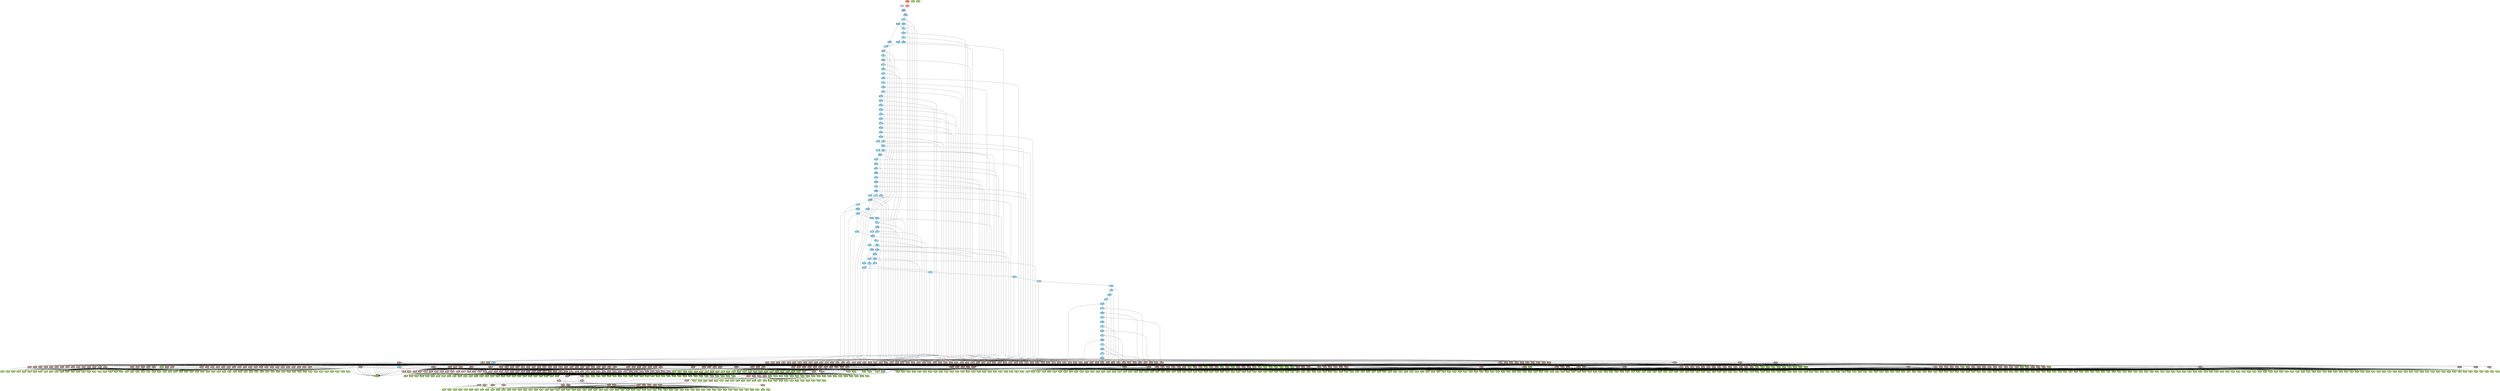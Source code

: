 digraph auto {
	graph [bgcolor=transparent]
	node [fixedsize=true style=filled width=0.95]
	"004c0a17965882da77013b458d1440acab743a7a" [label="004c0a1" fillcolor="#9ccc66"]
	"00889859d129dccf1516dfccfd08dee14cf5b42e" [label=0088985 fillcolor="#9ccc66"]
	"00f7c6d48fcd1d9b68cb141c0d3f446862e9175e" [label="00f7c6d" fillcolor="#9ccc66"]
	"0103fe0fcffce1a580e02bf1f5cd1dc56db94798" [label="0103fe0" fillcolor="#9ccc66"]
	"0117b26d7dca2693c6e64e0de7f666d665a02ad5" [label="0117b26" fillcolor="#9ccc66"]
	"021c31a7ac882e3780183c9f59100dde711170ab" [label="021c31a" fillcolor="#9ccc66"]
	"025f8f9f3c61b9bac6706d4990dd1fd1c4757598" [label="025f8f9" fillcolor="#9ccc66"]
	"048f0a9e35bf7c8e595c1925013fe505e061bcb2" [label="048f0a9" fillcolor="#9ccc66"]
	"04c34590da212b99178c15cdbb423eb853daee8e" [label="04c3459" fillcolor="#9ccc66"]
	"04ff849efc647232022677e9fa269d1351b69083" [label="04ff849" fillcolor="#9ccc66"]
	"053109b08626658d6bd2ab8f35d95c21b17bf7b0" [label="053109b" fillcolor="#9ccc66"]
	"053d4a55ec659ce9eaa6c31b80458cfa55201a30" [label="053d4a5" fillcolor="#9ccc66"]
	"0556592aee3d871ffe002af63005a4f845350002" [label=0556592 fillcolor="#9ccc66"]
	"07143b6012e96f23a0891dece4a87709fe7ae299" [label="07143b6" fillcolor="#9ccc66"]
	"0764d1f07cc2718a1e1dcbc76d5729303ca19722" [label="0764d1f" fillcolor="#9ccc66"]
	"07cdeb44241d45b39e8cbf54bb0229a7be1eb129" [label="07cdeb4" fillcolor="#9ccc66"]
	"0815b7891fe46f752f6c4ef0619b220172e86419" [label="0815b78" fillcolor="#9ccc66"]
	"0870560c6e1222d73a303260c9a97aff6b2fbaab" [label=0870560 fillcolor="#9ccc66"]
	"08b4d172dd34e0cb43658e083d436aae822ba4e1" [label="08b4d17" fillcolor="#9ccc66"]
	"0a175eaa787cc5096170e8f139a9bb486974385d" [label="0a175ea" fillcolor="#9ccc66"]
	"0a37382270f0da30ecaadc3b46f0117fad348e6f" [label="0a37382" fillcolor="#9ccc66"]
	"0ab4f32f1a10b0ee12b8ee36714dad37143df5ea" [label="0ab4f32" fillcolor="#9ccc66"]
	"0abe8da9f388da7780ca4b5088df68ce5203c16b" [label="0abe8da" fillcolor="#9ccc66"]
	"0aca749a15c58b4a1eae119ea109567bd204d015" [label="0aca749" fillcolor="#9ccc66"]
	"0af3f0427218515a4532cb837011b781adde8cb2" [label="0af3f04" fillcolor="#9ccc66"]
	"0af722d4eac0cd2c65df3c4399de758c0c18b975" [label="0af722d" fillcolor="#9ccc66"]
	"0b0fc7212daed8f685522a22f4506b8ead538dec" [label="0b0fc72" fillcolor="#9ccc66"]
	"0be34055dcd0925c34473d426bdab368292457d7" [label="0be3405" fillcolor="#9ccc66"]
	"0cb713853b450ca0dc9e36a3981a56f40a497c9f" [label="0cb7138" fillcolor="#9ccc66"]
	"0cbd2fcf1f2e3b0b22d1525575a8c30ccf7f79bd" [label="0cbd2fc" fillcolor="#9ccc66"]
	"0e2fd9807decf4f86fd26246d3fec7b110b7a8d2" [label="0e2fd98" fillcolor="#9ccc66"]
	"0f05624eefab8ff447f4fd65ec10563337100255" [label="0f05624" fillcolor="#9ccc66"]
	"0fc09241a5d7d4f926ffb2b25229f3cf73a61b5e" [label="0fc0924" fillcolor="#9ccc66"]
	"111370e207465bd20fa535533862c35d0513c33c" [label="111370e" fillcolor="#9ccc66"]
	"11c607dbcbb5359c9e5ba1224276b4a2c4503001" [label="11c607d" fillcolor="#9ccc66"]
	"124ca1119f8147d221cddabe58b2aa6b278aa5e2" [label="124ca11" fillcolor="#9ccc66"]
	"1268d9812d3375c42437d72ac23b7c51ca6b1c50" [label="1268d98" fillcolor="#9ccc66"]
	"12b7a0f1b1df8fd72bc433fc5c1c37b7770bbb33" [label="12b7a0f" fillcolor="#9ccc66"]
	"12daffb4ba7f70a46b79cf462835212bc4f87236" [label="12daffb" fillcolor="#9ccc66"]
	"132663bf11dcdb77b3aad830e813f9162440361a" [label="132663b" fillcolor="#9ccc66"]
	"137f37f58d76a8a9fb0b892dbd22d4f5b9351373" [label="137f37f" fillcolor="#9ccc66"]
	"149667bf339955b2bde45def20b9d4db414f62d9" [label="149667b" fillcolor="#9ccc66"]
	"15c9b76a7192e68d7978eb1247e7c1c7d7dde51c" [label="15c9b76" fillcolor="#9ccc66"]
	"15d466a5e12907e2c72d64517af0a102ad65f03c" [label="15d466a" fillcolor="#9ccc66"]
	"15dc7ca564c525c90908f75a72cef35546121665" [label="15dc7ca" fillcolor="#9ccc66"]
	"1649660aa4f47c02fd7293cf8268c69446af18e5" [label=1649660 fillcolor="#9ccc66"]
	"165f3c4c38297f259be5268f1f588116fe995256" [label="165f3c4" fillcolor="#9ccc66"]
	"1725fbb7fdcf21c1fe2b6212ce8a01502906f8f8" [label="1725fbb" fillcolor="#9ccc66"]
	"17c011ae8c48aa967a91b5867d415f279cf1cdc5" [label="17c011a" fillcolor="#9ccc66"]
	"17c7f3b8cedc3fb809d23d6b1c987cce2bf2fb19" [label="17c7f3b" fillcolor="#9ccc66"]
	"183cf11368d9cdf3369e919876f949fa2a26fda8" [label="183cf11" fillcolor="#9ccc66"]
	"1844034654893ae1f6aacbaec1f3bc7600074bb4" [label=1844034 fillcolor="#9ccc66"]
	"19740370586598f568ea36ab7be8916149c5231a" [label=1974037 fillcolor="#9ccc66"]
	"1a076499ce15dea9f24a71bc6b2d8a678099436c" [label="1a07649" fillcolor="#9ccc66"]
	"1af928a1e8fcbf5d04ac8c6a54ac871bb2d95e3d" [label="1af928a" fillcolor="#9ccc66"]
	"1bb4903c76e809f828276a0c967d354cc8fd27c1" [label="1bb4903" fillcolor="#9ccc66"]
	"1c0a987a005bfb906507c0d776ae5d43a3d21a50" [label="1c0a987" fillcolor="#9ccc66"]
	"1d75612671f14dc1aa25ad888cf16a9cfe9ad227" [label="1d75612" fillcolor="#9ccc66"]
	"1e13f03e88406bead2e757c40c10be31b87366ed" [label="1e13f03" fillcolor="#9ccc66"]
	"1e20e393265920c928d2c54a51e8f03d0aba6d49" [label="1e20e39" fillcolor="#9ccc66"]
	"1e52e77898a47dfe3849af7d9f8110f2f3ce1341" [label="1e52e77" fillcolor="#9ccc66"]
	"1e630b4c2936c7f5a29b7fd295809852f58b62ec" [label="1e630b4" fillcolor="#9ccc66"]
	"1ede753b04a2479bb0899403bc6ed3dc1827fcdb" [label="1ede753" fillcolor="#9ccc66"]
	"1f278211b9aaee9b2c412b6630891dab32c91244" [label="1f27821" fillcolor="#9ccc66"]
	"1f9649825a27dc19ae9dee50981168fad1e1ae33" [label="1f96498" fillcolor="#9ccc66"]
	"1fc6969dedb105a5abe7d47ccbd0d9169cf1832c" [label="1fc6969" fillcolor="#9ccc66"]
	"1fd05f19594c8a3ee75d731903c2ffcb0521e3c7" [label="1fd05f1" fillcolor="#9ccc66"]
	"1fff6317c027a3bd77c3b6133e76dc6da62a9e03" [label="1fff631" fillcolor="#9ccc66"]
	"20072617fc5501b5f651f1e1ed655a58207f6626" [label=2007261 fillcolor="#9ccc66"]
	"202b76dde9de617714bd519d56cb102b58d3bfa9" [label="202b76d" fillcolor="#9ccc66"]
	"2056ea190b16f5a88b827816a8c30936abd1e04f" [label="2056ea1" fillcolor="#9ccc66"]
	"205cddfef52a3d7e1d984c215947067f8ee77eb3" [label="205cddf" fillcolor="#9ccc66"]
	"20e752c09c999526a7b48a6a944f5a012c1290f7" [label="20e752c" fillcolor="#9ccc66"]
	"22b497d8ba690be351e8682bf56eb44eeb228be3" [label="22b497d" fillcolor="#9ccc66"]
	"2373b1f43d2c7844fa0ce4b9b4092525b7bce991" [label="2373b1f" fillcolor="#9ccc66"]
	"2379936835b00d111920dd684e391c2db7f32bfd" [label=2379936 fillcolor="#9ccc66"]
	"2382fe319d9687424daeabdf032764c2b75cd38c" [label="2382fe3" fillcolor="#9ccc66"]
	"23bf0254076adee4c06f7b7d1846c0938abbbd39" [label="23bf025" fillcolor="#9ccc66"]
	"23e745da8a14a7431f5f0e584f828f1a2010fc82" [label="23e745d" fillcolor="#9ccc66"]
	"246b9be38f1063e23b18ef0f00ada2ff599369cb" [label="246b9be" fillcolor="#9ccc66"]
	"247713fb7bb70698863e84e2d9b97d78abed75e8" [label="247713f" fillcolor="#9ccc66"]
	"2483256b51e21a2d1fcbbf12dd69ea35f88248f9" [label=2483256 fillcolor="#9ccc66"]
	"24e483cb240e6b2e0d2e0f16f21a26617a889f71" [label="24e483c" fillcolor="#9ccc66"]
	"250682b403083f8c66f2e8774920f028545f4b8e" [label="250682b" fillcolor="#9ccc66"]
	"254436b098e0b4153009becc0bf411818e126fe0" [label="254436b" fillcolor="#9ccc66"]
	"25718b7d32d8542065631c16ae3ec575e8d2269f" [label="25718b7" fillcolor="#9ccc66"]
	"2584257312489181a8845965cfee94723e97c022" [label=2584257 fillcolor="#9ccc66"]
	"2675258eba10fefd0ba34e583993fd67da06dcff" [label=2675258 fillcolor="#9ccc66"]
	"26f464f03cfda279ce1f9f9efb40329804068b18" [label="26f464f" fillcolor="#9ccc66"]
	"27d5e7822f7083b76d746625b623fb692d8eb830" [label="27d5e78" fillcolor="#9ccc66"]
	"28af760ff8c2a4c8f73e73c4ee0571a42269db56" [label="28af760" fillcolor="#9ccc66"]
	"2974654cf3d38c348fbf2b4016aa6022638ae1d5" [label=2974654 fillcolor="#9ccc66"]
	"297b36a4ce76f96c08d2213ef39c6c0fab479b45" [label="297b36a" fillcolor="#9ccc66"]
	"29aac3b73e4b2d3cf7d73d04c1dadeffc35f47bd" [label="29aac3b" fillcolor="#9ccc66"]
	"29b7c2a9e97b4d64c6340cfdc902c00ce8901126" [label="29b7c2a" fillcolor="#9ccc66"]
	"2a80291edbf6529f6cd9fb9954e2ac0f512f7f21" [label="2a80291" fillcolor="#9ccc66"]
	"2a84b905afad2e50cf1e99328e140870f56406f5" [label="2a84b90" fillcolor="#9ccc66"]
	"2ae88da6b4ec0828e18e74db33c44bc88395bfee" [label="2ae88da" fillcolor="#9ccc66"]
	"2c2d072e09ab1a590be11c60d42e1e087b89abc9" [label="2c2d072" fillcolor="#9ccc66"]
	"2cbc050f40ad8090d644856b30ca5510423d1cb0" [label="2cbc050" fillcolor="#9ccc66"]
	"2e058a46f7918d759c528ea650d7323664ca6822" [label="2e058a4" fillcolor="#9ccc66"]
	"2ef2ff8fabf1f1c603b058ccd854c89801aa2198" [label="2ef2ff8" fillcolor="#9ccc66"]
	"2f6be41a0133ed7c3d6b71e2f061a50c8455f594" [label="2f6be41" fillcolor="#9ccc66"]
	"2f8d4ea222750e50663ce19beef5e1ae3a5912dc" [label="2f8d4ea" fillcolor="#9ccc66"]
	"304e9082c56e18d2401c8e848461242ef8d1a3d1" [label="304e908" fillcolor="#9ccc66"]
	"30a3ad52a80786e3bc0eef8b30423cb5108bbb25" [label="30a3ad5" fillcolor="#9ccc66"]
	"312ae4ebbacb2a50d595504614e2f849dab9957f" [label="312ae4e" fillcolor="#9ccc66"]
	"3140ac597907d4a51d4e38f292a61d9fcb937ef6" [label="3140ac5" fillcolor="#9ccc66"]
	"316666274658b1b5c634b89ba63e4aaa15864e14" [label=3166662 fillcolor="#9ccc66"]
	"31ba84b9b2d6a64a70c1692d636b5107f05dab89" [label="31ba84b" fillcolor="#9ccc66"]
	"3216d7d0550fc1bd495cca77f2101f1fa0664268" [label="3216d7d" fillcolor="#9ccc66"]
	"3234173cbde11322fca67a87be8e6a49971ff6bf" [label=3234173 fillcolor="#9ccc66"]
	"323bbf1dbfd3c3050d59c52ed8a336b1067ed3bd" [label="323bbf1" fillcolor="#9ccc66"]
	"323d78dd86db65c546b0f01ae3f458cc78ebe1d4" [label="323d78d" fillcolor="#9ccc66"]
	"32bdde19783a30c8fac3e46b3f97273b6b776967" [label="32bdde1" fillcolor="#9ccc66"]
	"3311d1dd7f1a2e3cf89acf2fecf9b1902343eb6a" [label="3311d1d" fillcolor="#9ccc66"]
	"331c54f0a8b22cb8700658d311e9a6134b34efbf" [label="331c54f" fillcolor="#9ccc66"]
	"345ac090beb3058111e695278682f8e48213133b" [label="345ac09" fillcolor="#9ccc66"]
	"347c84a9c19a29324fd5e61aa4f82a49301f4ffb" [label="347c84a" fillcolor="#9ccc66"]
	"3547e5894b99901a59db43dbff8ae9103dd748a8" [label="3547e58" fillcolor="#9ccc66"]
	"35660028419384181a20163904ad265a623d17c5" [label=3566002 fillcolor="#9ccc66"]
	"3583976de12d7ad72a7255c86b8ec03fcf9c525c" [label=3583976 fillcolor="#9ccc66"]
	"359a81955fb208b6cdf335ef2d4f6785ed5159b1" [label="359a819" fillcolor="#9ccc66"]
	"362f57812d26a519d0b041c7769739d7d603998f" [label="362f578" fillcolor="#9ccc66"]
	"36647c7b94401e8638c9e83908d761d499f0de42" [label="36647c7" fillcolor="#9ccc66"]
	"36d07c309309746694bee787e2740d2972023050" [label="36d07c3" fillcolor="#9ccc66"]
	"36d7e08f1321447fa76789b423364270329ec0d7" [label="36d7e08" fillcolor="#9ccc66"]
	"381d5f7f2e9261b316807e683bd673d157a575a5" [label="381d5f7" fillcolor="#9ccc66"]
	"39197468816cb676facf8e3bd7bcbcba26c38437" [label=3919746 fillcolor="#9ccc66"]
	"3b46f7302e049b453137c30fe8d43df5c6cf4a62" [label="3b46f73" fillcolor="#9ccc66"]
	"3c5b9f8561ea6443e78c432aa17e591a239bfd6c" [label="3c5b9f8" fillcolor="#9ccc66"]
	"3c82cf182780d187b491dc8560713673313b5faa" [label="3c82cf1" fillcolor="#9ccc66"]
	"3df4f543be13fab1e70e53207b3421e589493f7e" [label="3df4f54" fillcolor="#9ccc66"]
	"3e3b2b2b26eb1ee03aff6f55fbb8cfe145f94674" [label="3e3b2b2" fillcolor="#9ccc66"]
	"3ed0a3e550a147cc74176ef28c392a7187da20b9" [label="3ed0a3e" fillcolor="#9ccc66"]
	"3eebde1b1aceed02d188a53c4db5686f351c6072" [label="3eebde1" fillcolor="#9ccc66"]
	"3f855abf884dda29e4ff976fbb545e9e3ef0601b" [label="3f855ab" fillcolor="#9ccc66"]
	"3fb3e7add30bd4aa23f4c15874820586f9ec2389" [label="3fb3e7a" fillcolor="#9ccc66"]
	"40007be4b8797067c6e5c193c2259bc033f94e34" [label="40007be" fillcolor="#9ccc66"]
	"400b4ac84425f1a59f5a8421d1b25dea2a485e1f" [label="400b4ac" fillcolor="#9ccc66"]
	"413af6ed394aaa0ec546a6ff92eec8b695c1f40b" [label="413af6e" fillcolor="#9ccc66"]
	"41b5fa7efbae35d37fbd8a24b4caa6827227d641" [label="41b5fa7" fillcolor="#9ccc66"]
	"42014b0774d7a1eb9beedc851e837863106a3a48" [label="42014b0" fillcolor="#9ccc66"]
	"429c7fc43ddb2a0e26a8dce89172936d0a96d310" [label="429c7fc" fillcolor="#9ccc66"]
	"42b1260f007ca752b00d3b0035f332e356abafc8" [label="42b1260" fillcolor="#9ccc66"]
	"4396993f1f4480e298c6197dfad28e646cf3d2bd" [label=4396993 fillcolor="#9ccc66"]
	"43a9c43baac1ad4498b5c9fe94199650f19cdd6d" [label="43a9c43" fillcolor="#9ccc66"]
	"44a8e7826cb055c434c2c2d7e6ab10b8d514409c" [label="44a8e78" fillcolor="#9ccc66"]
	"450924ce0589d61b65fedfc6481eac4f2f8a2bfc" [label="450924c" fillcolor="#9ccc66"]
	"451145bbec35bf33d70b6671f13affdc088f896c" [label="451145b" fillcolor="#9ccc66"]
	"453e4d8aa2c4b69b1e0e28c3d7f9817cbd347dea" [label="453e4d8" fillcolor="#9ccc66"]
	"455b4445b354c09b698384f23cf9e11e319ff5be" [label="455b444" fillcolor="#9ccc66"]
	"45a1d2139ca64bbcdcac1f30db9125bad1d36da5" [label="45a1d21" fillcolor="#9ccc66"]
	"45c6095e4cceb7438ce4648fa8537dfc36bd274e" [label="45c6095" fillcolor="#9ccc66"]
	"46df5bb02d6132b15628355d3425b194be112a3f" [label="46df5bb" fillcolor="#9ccc66"]
	"47553317e71e207c3fe61afd3fd120a73ef468a0" [label=4755331 fillcolor="#9ccc66"]
	"47782ab9bb2d72d07fcca41004c289c6551aa11a" [label="47782ab" fillcolor="#9ccc66"]
	"47c8b0eb95af00b7b8082b00a6a0b7925a3345f7" [label="47c8b0e" fillcolor="#9ccc66"]
	"47fbb9d094322b319d250206a979a1ffd96cf2f7" [label="47fbb9d" fillcolor="#9ccc66"]
	"47feec785338965e4bbe75fb0b8bc78f3c7eb6ce" [label="47feec7" fillcolor="#9ccc66"]
	"482a93bac08b5daefc0f3afd62abbce823626fbb" [label="482a93b" fillcolor="#9ccc66"]
	"485e33209a347c74beaabd56baabe5e402f15e01" [label="485e332" fillcolor="#9ccc66"]
	"48652d695ca0a9879018f28e8967768d750b35ee" [label="48652d6" fillcolor="#9ccc66"]
	"488d52358aae96a5dbf132229bbc759f36f68dc6" [label="488d523" fillcolor="#9ccc66"]
	"49088b00107237b744065478f69532955c5778eb" [label="49088b0" fillcolor="#9ccc66"]
	"4a6cb19ad498b358c444b07929952156aa343c4e" [label="4a6cb19" fillcolor="#9ccc66"]
	"4a8805bfa9df52554c075a277a777a63de58b639" [label="4a8805b" fillcolor="#9ccc66"]
	"4a88d6c419271d7571500e2486b4ed3fbf5adb68" [label="4a88d6c" fillcolor="#9ccc66"]
	"4affa40694494e32a9b9fdd9b4560ae37d42386d" [label="4affa40" fillcolor="#9ccc66"]
	"4cc3e26c421e8697fd09a174034128a711e648d3" [label="4cc3e26" fillcolor="#9ccc66"]
	"4d26894c7d4e59b6046a9effe5448317a3186e92" [label="4d26894" fillcolor="#9ccc66"]
	"4d82471a9c60e62461f55105c48249d137bba0b0" [label="4d82471" fillcolor="#9ccc66"]
	"4dd4b5e749a9887cef991bdc9bbf524c0be4af1c" [label="4dd4b5e" fillcolor="#9ccc66"]
	"4f94f1d7b62150c9bd5b8c56f444bc0275edb26e" [label="4f94f1d" fillcolor="#9ccc66"]
	"4fd2c1a00ecdc2253e7d19478ba091123ac48fe7" [label="4fd2c1a" fillcolor="#9ccc66"]
	"502e2eecc74be50ce3f56f8546bce3d6caf9d5c2" [label="502e2ee" fillcolor="#9ccc66"]
	"5073f38241747f8e2636e6c423e3e19a1e78088b" [label="5073f38" fillcolor="#9ccc66"]
	"520346a9cf1db19cf8ab35dc7522127ecbc2713d" [label="520346a" fillcolor="#9ccc66"]
	"528a034c1f69cafb10a67dc8a14b9a088c21d90c" [label="528a034" fillcolor="#9ccc66"]
	"538faf76160feb58bf94df16ac79812dd9a743fd" [label="538faf7" fillcolor="#9ccc66"]
	"53c8377b273fe27081164f8ba2d3978dffb48b47" [label="53c8377" fillcolor="#9ccc66"]
	"5406757bb923c86078a7646a06e5f0bd585362bd" [label=5406757 fillcolor="#9ccc66"]
	"546188d14d77eb32622e07993f853965b6c419d7" [label="546188d" fillcolor="#9ccc66"]
	"54bd879b1111b47cfe62832657e57d94a87c2e64" [label="54bd879" fillcolor="#9ccc66"]
	"5519fb6e91eb97aa4b07ec4659f591c882172540" [label="5519fb6" fillcolor="#9ccc66"]
	"55f25cde2dc6c35f657067a18d02e0b3403533c2" [label="55f25cd" fillcolor="#9ccc66"]
	"56018acdbf0c88f54b4cb02c4f72cab03c93bddd" [label="56018ac" fillcolor="#9ccc66"]
	"564e304aeebb89f49e83f732e001ea2c260d353b" [label="564e304" fillcolor="#9ccc66"]
	"564ed4a8290d8daa353111cef6f90f48acb83433" [label="564ed4a" fillcolor="#9ccc66"]
	"5699b4d3c61622f8c36e27c4ef857f0f195c1ad2" [label="5699b4d" fillcolor="#9ccc66"]
	"56aed6734f9f07594ff7f5713ef5ce10b17345f7" [label="56aed67" fillcolor="#9ccc66"]
	"574a2c5cce47967182cc77f168f69be571ced600" [label="574a2c5" fillcolor="#9ccc66"]
	"577e52c5b63516084d1f97f89d0000e7da81e3a3" [label="577e52c" fillcolor="#9ccc66"]
	"57b70594928ee436e4f3ca6ceede8e873971c0b9" [label="57b7059" fillcolor="#9ccc66"]
	"57bc428905f7276415d8ffd3d221cf7e99f98a9b" [label="57bc428" fillcolor="#9ccc66"]
	"5846291e2218996d5517414d9b0146740933faee" [label=5846291 fillcolor="#9ccc66"]
	"58582bf9095ab467f89ea3e7de9fb2d2e2903632" [label="58582bf" fillcolor="#9ccc66"]
	"58b5b79806b889d880b322eb248923794893848b" [label="58b5b79" fillcolor="#9ccc66"]
	"5a20640f34c62033358cba56fa5cd4034c1874b9" [label="5a20640" fillcolor="#9ccc66"]
	"5ab1c1fcc94ce40e9168b7585ef4ac8c8483267a" [label="5ab1c1f" fillcolor="#9ccc66"]
	"5bbd0e0aff9f9e09e4620324efdf02f5e47c7bd0" [label="5bbd0e0" fillcolor="#9ccc66"]
	"5be59f468cfcddbef1907cd83157819967ceccc2" [label="5be59f4" fillcolor="#9ccc66"]
	"5bec2d2e4e47fbdaf07600c29ef741cb7d4e528d" [label="5bec2d2" fillcolor="#9ccc66"]
	"5bf7e565e91f52fd97a17ea58b3d5a4639ac375e" [label="5bf7e56" fillcolor="#9ccc66"]
	"5c0016f4c64f9600312879066e894980703a9ba2" [label="5c0016f" fillcolor="#9ccc66"]
	"5c61bfa47cee579123bec310b78b1e5cf4899087" [label="5c61bfa" fillcolor="#9ccc66"]
	"5d8fd4f5affa4fde1e7124523109e6bacb75f31c" [label="5d8fd4f" fillcolor="#9ccc66"]
	"5dd15ff1015d2292667172a656de13aaddb5fba5" [label="5dd15ff" fillcolor="#9ccc66"]
	"5dfca69ac3041e6a506483a6f8012319fd0e741c" [label="5dfca69" fillcolor="#9ccc66"]
	"5e54d11301187ad5073294e39e89bf05d481a1ff" [label="5e54d11" fillcolor="#9ccc66"]
	"5f8e56442c66b43231ae1ebc6714148c26d058b0" [label="5f8e564" fillcolor="#9ccc66"]
	"5ffd7f01b74a92342ec7b494304d941dd5244db0" [label="5ffd7f0" fillcolor="#9ccc66"]
	"602762c85a399a39ef040af3e23864c0babc8667" [label="602762c" fillcolor="#9ccc66"]
	"6099a09f5a60599f0525cd2130cf61af79b7ce8b" [label="6099a09" fillcolor="#9ccc66"]
	"60d88099a0dd6403406e004dc9ab5c37ab9103ff" [label="60d8809" fillcolor="#9ccc66"]
	"6119f2ec72afcec0d7eb7f011b6b791b251f9b67" [label="6119f2e" fillcolor="#9ccc66"]
	"613eda6349277a0d2fb072156831126b6a738998" [label="613eda6" fillcolor="#9ccc66"]
	"61e1ab796c10b9c63ca4a3c631f4520987efd6ff" [label="61e1ab7" fillcolor="#9ccc66"]
	"628a9d60c061eb2272951e55e269ce4f50145972" [label="628a9d6" fillcolor="#9ccc66"]
	"6309c53cbfc0fef99c23aa5a6d2b2131a82db1de" [label="6309c53" fillcolor="#9ccc66"]
	"633792b5313d476aff90af9d1d3386ced074de5a" [label="633792b" fillcolor="#9ccc66"]
	"647360f14a08c5877eeeb6446255629dad83f668" [label="647360f" fillcolor="#9ccc66"]
	"647b65d84f6920e0cff968e52469e2d86a7ac84a" [label="647b65d" fillcolor="#9ccc66"]
	"64aa7571983294f7de659fa7f50010dfce1825d4" [label="64aa757" fillcolor="#9ccc66"]
	"668a900d7c4eb5c2402bc6f978000a6bda5b2152" [label="668a900" fillcolor="#9ccc66"]
	"66f955de377bbdeccbb04d33893556df01ce7bfc" [label="66f955d" fillcolor="#9ccc66"]
	"67735ecf82d5cacd39ec7c039e4e9b4c6b60e87e" [label="67735ec" fillcolor="#9ccc66"]
	"67aefa5dd5e85d909f6847019e6d342fdf1d5446" [label="67aefa5" fillcolor="#9ccc66"]
	"67bb05d1f575b39859a0b6f9ad3921051981c40c" [label="67bb05d" fillcolor="#9ccc66"]
	"67e7d1504cb7698eca118bbeb9c4d033f5a1e21c" [label="67e7d15" fillcolor="#9ccc66"]
	"67f85781aa4c0659a47b5911ccf66513a43f1bf7" [label="67f8578" fillcolor="#9ccc66"]
	"68cf9a6a0f697f9ed54972e126a808dd11daffcb" [label="68cf9a6" fillcolor="#9ccc66"]
	"69338ec3c6fbf8386de3a7d4b82f2cc6b1178f38" [label="69338ec" fillcolor="#9ccc66"]
	"69af3a76898e7879cef257309f1ed66a060b0fd6" [label="69af3a7" fillcolor="#9ccc66"]
	"69e69afc2bd7335d7122e6ea63ee8c1e6585c684" [label="69e69af" fillcolor="#9ccc66"]
	"6a1081c18c66bbe5f788d28a524a4863a02c9b03" [label="6a1081c" fillcolor="#9ccc66"]
	"6ad13769d2917818082bd2cf259b43924bce142f" [label="6ad1376" fillcolor="#9ccc66"]
	"6c4d48216b24d5a5d68233dfaeff74d0b5472061" [label="6c4d482" fillcolor="#9ccc66"]
	"6d0a5463d76426172ff828da92690dda9f5386b7" [label="6d0a546" fillcolor="#9ccc66"]
	"6d2a93e27c2e561cd314ede86e3123104b0a1de0" [label="6d2a93e" fillcolor="#9ccc66"]
	"6d940e30146cbb21260dbc52b5feb70b5f746af8" [label="6d940e3" fillcolor="#9ccc66"]
	"6dca2bb80399cc326a64ad681b8d88e35db2c273" [label="6dca2bb" fillcolor="#9ccc66"]
	"6eba1ddece41ab9ab091bb4d8983d6266545ba27" [label="6eba1dd" fillcolor="#9ccc66"]
	"6f0fda93cbc92c2db47c7ea7c3cffe40247c0a39" [label="6f0fda9" fillcolor="#9ccc66"]
	"6fb40c6bc89a4677ba827e226092b7d4ffcce674" [label="6fb40c6" fillcolor="#9ccc66"]
	"709d4321be38ab03784ab3459bb1619b4febe26c" [label="709d432" fillcolor="#9ccc66"]
	"71e7cbcb0c24d1a60ec0d049de390e2b69e60555" [label="71e7cbc" fillcolor="#9ccc66"]
	"726376bac7336ec215b8dd125c74e88dbfc21d17" [label="726376b" fillcolor="#9ccc66"]
	"7342fdebfb67c85363fa38d26266df700cee09de" [label="7342fde" fillcolor="#9ccc66"]
	"73b7834deec88d61d350f7f0668cc53c47ca687f" [label="73b7834" fillcolor="#9ccc66"]
	"7411a4001f3656a3fce11e1e8ca8acdbc3d54e46" [label="7411a40" fillcolor="#9ccc66"]
	"758e63a6a92c2d050fca55c093f0cd703986b09d" [label="758e63a" fillcolor="#9ccc66"]
	"7637c1a9490f6ae46850fb4ec302e44f130fc855" [label="7637c1a" fillcolor="#9ccc66"]
	"7666d27107f3cfe18f15f1c0fa542ae889d02eda" [label="7666d27" fillcolor="#9ccc66"]
	"76ecc0da673e426976b9bbd2b07bdfa81c901a2f" [label="76ecc0d" fillcolor="#9ccc66"]
	"7731a8227e60fbe9a9180a60698ddd816467f491" [label="7731a82" fillcolor="#9ccc66"]
	"78222952953ee8f490d40983f9de0e78b1a97fd1" [label=7822295 fillcolor="#9ccc66"]
	"78bc806b6e6c90c04d31a9bbf281e45c796e8111" [label="78bc806" fillcolor="#9ccc66"]
	"78bd6bbffe6b8c9fbe096887819d52faff7ce2b8" [label="78bd6bb" fillcolor="#9ccc66"]
	"796d2f9b8843fce541cdcdfa044fc2da11611f84" [label="796d2f9" fillcolor="#9ccc66"]
	"7978fac6087a45d89701a1cb29501e9f2446b39b" [label="7978fac" fillcolor="#9ccc66"]
	"79acb3cb239de16060c7d9dd10e98eae8f773982" [label="79acb3c" fillcolor="#9ccc66"]
	"7a036a3128e2abc2a0b9ac9abb75ab35ebf76b21" [label="7a036a3" fillcolor="#9ccc66"]
	"7a0b2d55f013362e49524efa4d4bedb0721f5520" [label="7a0b2d5" fillcolor="#9ccc66"]
	"7af01034cd4338a9e9fc11f36a0254112a2b22a9" [label="7af0103" fillcolor="#9ccc66"]
	"7b1817df8222905fa8b73667d4685f8e18191bb6" [label="7b1817d" fillcolor="#9ccc66"]
	"7be47b9e01af2615aa6effe27c73054a91b30a7a" [label="7be47b9" fillcolor="#9ccc66"]
	"7c0f36cc40ac5ab7b69f7acd7317d1188e509339" [label="7c0f36c" fillcolor="#9ccc66"]
	"7d32aa2df6b6a031639a124649f2598a098c4905" [label="7d32aa2" fillcolor="#9ccc66"]
	"7d675a5478b0eb9826d964436b9ebdf7bfadb63e" [label="7d675a5" fillcolor="#9ccc66"]
	"7e1391e7cde211248eb27095f8c572c57856a7b6" [label="7e1391e" fillcolor="#9ccc66"]
	"7ecb9f04005cbcba58f36c6537977658c9bf8280" [label="7ecb9f0" fillcolor="#9ccc66"]
	"7edf612dd9bcd18b8dc8bc6a387d1f2d08ae435c" [label="7edf612" fillcolor="#9ccc66"]
	"7f3ada76641a5facb372cc2a0c72946b1ae86b1b" [label="7f3ada7" fillcolor="#9ccc66"]
	"7f8b0ea695d1eeab86daf494f80436e92cfe0026" [label="7f8b0ea" fillcolor="#9ccc66"]
	"80d44eb29c6f27b1a2910c432caeada259f3003e" [label="80d44eb" fillcolor="#9ccc66"]
	"810d67f9f9a52bdd444c252edf0980c6a5bb5d8b" [label="810d67f" fillcolor="#9ccc66"]
	"8175262d0250c4beb258c70865860abb0adeea0c" [label=8175262 fillcolor="#9ccc66"]
	"81dd000816787ff428ce1c3c97bd541a93ee7b35" [label="81dd000" fillcolor="#9ccc66"]
	"81eae8eaf3679db9a04c840927cf405835877aa9" [label="81eae8e" fillcolor="#9ccc66"]
	"821c3b4cb2b95e5d9ec8bc07b3da7d7e7607890f" [label="821c3b4" fillcolor="#9ccc66"]
	"826726647eb4029972cd281cb3b487071d31882a" [label=8267266 fillcolor="#9ccc66"]
	"831974a009a57a76f661759b2a5c930ae16870d6" [label="831974a" fillcolor="#9ccc66"]
	"83c04022e665ae64054d00f20e28a73318e787ab" [label="83c0402" fillcolor="#9ccc66"]
	"83c493ea600e46f7ec9942dae9d73f27d51c16da" [label="83c493e" fillcolor="#9ccc66"]
	"8447a5987038c9b6ef9a536cbe47738ea3c1ead6" [label="8447a59" fillcolor="#9ccc66"]
	"84834fdb53202693e3968e66fe7098807514f867" [label="84834fd" fillcolor="#9ccc66"]
	"853b86c1ba12e10511e5c53859836c894fd45189" [label="853b86c" fillcolor="#9ccc66"]
	"85796c7aa6afa6be8e59bbf66e0fe010424a5204" [label="85796c7" fillcolor="#9ccc66"]
	"8596df3c4efbdba40854b69babb190fd4658acd3" [label="8596df3" fillcolor="#9ccc66"]
	"85fe868d378644788d7beb3dea9879796c06efb4" [label="85fe868" fillcolor="#9ccc66"]
	"86583c2c6c422a14c99045a0d58ba2e070a747ed" [label="86583c2" fillcolor="#9ccc66"]
	"87d9ff93ee00211859f31f5742c2f720d76a34c1" [label="87d9ff9" fillcolor="#9ccc66"]
	"880015e8e49cdb89c2b4ffd3893ca08fd614c856" [label="880015e" fillcolor="#9ccc66"]
	"894f996e90c087d34beeedfdfecdebec73265ebb" [label="894f996" fillcolor="#9ccc66"]
	"8982b92e4947ec26e232dc40f27bb07cdbdcba7d" [label="8982b92" fillcolor="#9ccc66"]
	"89b57c1d992d995ffc8d23360ca26fdb79a4c6f8" [label="89b57c1" fillcolor="#9ccc66"]
	"8a4bb155773551291737537059e76e78ececa2fd" [label="8a4bb15" fillcolor="#9ccc66"]
	"8aaadbfabc01664265ede6b6554232a1b11dd9d2" [label="8aaadbf" fillcolor="#9ccc66"]
	"8ad7e8e1d2a4db18f2a510003695c767f67cac18" [label="8ad7e8e" fillcolor="#9ccc66"]
	"8afc674be38e27cd623a609fe5d3bee7f49331af" [label="8afc674" fillcolor="#9ccc66"]
	"8b3b1243f45b12ad61a587938a292a71f386db7b" [label="8b3b124" fillcolor="#9ccc66"]
	"8c78eff10d727c247b53364669f5bb5363ada827" [label="8c78eff" fillcolor="#9ccc66"]
	"8cbf790409f888176920e123b1fca7795d84a9ed" [label="8cbf790" fillcolor="#9ccc66"]
	"8d4df9ce72e05791fdd596ca5c662cfa10b81f0d" [label="8d4df9c" fillcolor="#9ccc66"]
	"8d825bc7566c1b73f161825427ae0d57d68c5301" [label="8d825bc" fillcolor="#9ccc66"]
	"8e77e55b7700d2761e44eb8948b451026907f992" [label="8e77e55" fillcolor="#9ccc66"]
	"8ed7a3b0548131f97f8a9e519a195170ca4a9577" [label="8ed7a3b" fillcolor="#9ccc66"]
	"8eecfe68a31c42ce900766f0cbad4ec5adf68551" [label="8eecfe6" fillcolor="#9ccc66"]
	"9047a130190f578d74dd9f6b20ce3ad6896919f2" [label="9047a13" fillcolor="#9ccc66"]
	"908e07878fa1e0b9cdd6451d59a8e809aab3f1a9" [label="908e078" fillcolor="#9ccc66"]
	"91891686b51207b2500f8bf1dd9e1ce0712a2ab5" [label=9189168 fillcolor="#9ccc66"]
	"91a702c164e7ccad899a353b1e2d23c9ee0d4849" [label="91a702c" fillcolor="#9ccc66"]
	"91ae5c1446fd8f3df0b3e36beb6f2e39b735e42b" [label="91ae5c1" fillcolor="#9ccc66"]
	"921fb4a9e3a0d5afc9f1e4784df52d73a552bfcc" [label="921fb4a" fillcolor="#9ccc66"]
	"925436599516694558cd862a07cbccf04004a8bd" [label=9254365 fillcolor="#9ccc66"]
	"92b2a99ac8c1865fec5ad1d103e46f86d81848d9" [label="92b2a99" fillcolor="#9ccc66"]
	"92d0b5cfba3e9d32ca7b07ac5d08ebccb6edb25c" [label="92d0b5c" fillcolor="#9ccc66"]
	"933e5f07c0adf7b53676d666f74fd7ca50d2306f" [label="933e5f0" fillcolor="#9ccc66"]
	"9361334190a0784cb860bd7b6fe71233b73a2b64" [label=9361334 fillcolor="#9ccc66"]
	"948a0b5bfb49535c28a570ca37bf829f0e348439" [label="948a0b5" fillcolor="#9ccc66"]
	"949fd30ef16743effcfbd420bed85db0875827fd" [label="949fd30" fillcolor="#9ccc66"]
	"95859acd4d1b5ea97831605d84e04860d27043c7" [label="95859ac" fillcolor="#9ccc66"]
	"95a65fbc64c88b1fb403d9550476d5c44f58abfa" [label="95a65fb" fillcolor="#9ccc66"]
	"96572be79559afa7892e41ad7ae966f88e73d2bd" [label="96572be" fillcolor="#9ccc66"]
	"96cfd4f474fd203b2222fe07520cca0945a35f60" [label="96cfd4f" fillcolor="#9ccc66"]
	"96df81671a49c06efcff700dc895c074df8cb241" [label="96df816" fillcolor="#9ccc66"]
	"979c3e9726600ab294a1f3bcc7c08106c3faeabb" [label="979c3e9" fillcolor="#9ccc66"]
	"97b46a153e9440fecee50f161a1e1c95a0766880" [label="97b46a1" fillcolor="#9ccc66"]
	"9802fbfa7df095d1a8f0893cc2a67c547683244f" [label="9802fbf" fillcolor="#9ccc66"]
	"9807ceeea66d5e79b18157f8b3b1a4e5f433ea11" [label="9807cee" fillcolor="#9ccc66"]
	"981c14bcd6658a8f95e02b96bc94934d900a9658" [label="981c14b" fillcolor="#9ccc66"]
	"98dbb9157dcd0eb72303cba7023e631bd68c81fd" [label="98dbb91" fillcolor="#9ccc66"]
	"98e93d652a7f6403ec9de784dab71b36e4a46482" [label="98e93d6" fillcolor="#9ccc66"]
	"99d0e7b2f98da906e17e62c28b4916ae9f625a56" [label="99d0e7b" fillcolor="#9ccc66"]
	"9a0b975ea1dbf059475b469f9c4d52ae5019dc85" [label="9a0b975" fillcolor="#9ccc66"]
	"9a328cbfd0d2fbfb2cbfbbe5e7b82d325f729f7e" [label="9a328cb" fillcolor="#9ccc66"]
	"9ab1a4f77c030e0ae4fb9a218cd33a63c6869a95" [label="9ab1a4f" fillcolor="#9ccc66"]
	"9ac2069b5da2621f69e1f4d594786c7284b8f661" [label="9ac2069" fillcolor="#9ccc66"]
	"9bd2506660eed03fbca12675740c3a1bcc54e87d" [label="9bd2506" fillcolor="#9ccc66"]
	"9c571d654b4fe8901a81d37f84dbade9448161d5" [label="9c571d6" fillcolor="#9ccc66"]
	"9c5ff9d8db95ad968e28e06888f6b0d1733cfc9e" [label="9c5ff9d" fillcolor="#9ccc66"]
	"9c6958c3f9263a32eb9fd720768bd5795c1bdcf1" [label="9c6958c" fillcolor="#9ccc66"]
	"9d9e828d62c67d27837f8385ff32fc080c6d4530" [label="9d9e828" fillcolor="#9ccc66"]
	"9db53bc264c1e586f4cb059fd7dd226cc0e2fa5c" [label="9db53bc" fillcolor="#9ccc66"]
	"9eb1ee2f86dad34a42c87c955606746c42bb508b" [label="9eb1ee2" fillcolor="#9ccc66"]
	"9f2a7befb0a8936dde6268171102d4452359c167" [label="9f2a7be" fillcolor="#9ccc66"]
	"9f35800edbb90ccbc7bd5ff57a994cc78ac47504" [label="9f35800" fillcolor="#9ccc66"]
	"9f712ead9851c2eb5fd0cda80769d20da1a58868" [label="9f712ea" fillcolor="#9ccc66"]
	"9f828aa952c5f22f87e4ef7632abf8f8c55c1e4c" [label="9f828aa" fillcolor="#9ccc66"]
	"9fc15258a475d050180b8202681577ec7a80c575" [label="9fc1525" fillcolor="#9ccc66"]
	"9ff900a2effaba94bfc954ebec046e1429c2beb7" [label="9ff900a" fillcolor="#9ccc66"]
	a00d4cf1736a2eb51da1ead73729d7ccb2ea2ada [label=a00d4cf fillcolor="#9ccc66"]
	a0eb2f40d9233d62224e7db4216c574b575c6b82 [label=a0eb2f4 fillcolor="#9ccc66"]
	a10bdb3638753653334215030825d8c78777f5cd [label=a10bdb3 fillcolor="#9ccc66"]
	a15a320cb8e3ee9b37399eb699874e1fae670538 [label=a15a320 fillcolor="#9ccc66"]
	a1a0b96af8d89c4327afb2a6143af57d46ea6391 [label=a1a0b96 fillcolor="#9ccc66"]
	a1d627a6cb0eb6977b617d3a145db997348f945e [label=a1d627a fillcolor="#9ccc66"]
	a20848bc1c3f8241f1dedc7601ac3bbe75a0b661 [label=a20848b fillcolor="#9ccc66"]
	a20a2f7b5e12caac11708784cce70e0736440879 [label=a20a2f7 fillcolor="#9ccc66"]
	a2122d59486e1b7521123020059ca644f6e7e8ec [label=a2122d5 fillcolor="#9ccc66"]
	a276db27c8963425ac374e58ae508014f859d7f8 [label=a276db2 fillcolor="#9ccc66"]
	a28c0c7ed4024d03393ddd40ead157dbaf690218 [label=a28c0c7 fillcolor="#9ccc66"]
	a2f037dfba292fa80457ddac1c5b86ed42628243 [label=a2f037d fillcolor="#9ccc66"]
	a31947558e733a45d2933eb4b2e17b36cdd8fe25 [label=a319475 fillcolor="#9ccc66"]
	a33f4965417c19266467db375227817cf8d3c831 [label=a33f496 fillcolor="#9ccc66"]
	a365aa253a487ef2338f0ce5b22cbb5c07e54495 [label=a365aa2 fillcolor="#9ccc66"]
	a436ae2388e3c8d719c0284d3f7f80690a3ad167 [label=a436ae2 fillcolor="#9ccc66"]
	a449cb63378b12a062cd91b2ee1492b46bfde668 [label=a449cb6 fillcolor="#9ccc66"]
	a458719c3366eecccffe1147a6a72ff7864b3e33 [label=a458719 fillcolor="#9ccc66"]
	a47a0bc774c9f8a06f957be8ccd3cc80cf13481d [label=a47a0bc fillcolor="#9ccc66"]
	a494a8fef7e47f210239f053e80fee0aeea104d1 [label=a494a8f fillcolor="#9ccc66"]
	a49646c7f0798700f12fe73ab783a6b3f2433635 [label=a49646c fillcolor="#9ccc66"]
	a507ba0cc2a6c51f634d75f264124c29c35450f1 [label=a507ba0 fillcolor="#9ccc66"]
	a5d1a00e8a95e3579d0cf230c2c991fd0ba7acbb [label=a5d1a00 fillcolor="#9ccc66"]
	a5e28717723242c2a480330bde0db9fdd1330b37 [label=a5e2871 fillcolor="#9ccc66"]
	a67635c40d69185c881fe33ccac34c45d09f7c1c [label=a67635c fillcolor="#9ccc66"]
	a69c5fcdfdbcfc82bb5dd5240ca792bfe0632e17 [label=a69c5fc fillcolor="#9ccc66"]
	a7defa4112143b90fad1213e2a9b84c5761bb66e [label=a7defa4 fillcolor="#9ccc66"]
	aa0f479dd59ca5dc8030a7e43594e46d94c876bd [label=aa0f479 fillcolor="#9ccc66"]
	aa67d57c6f2b5999075fa28e87f75d8ae925a614 [label=aa67d57 fillcolor="#9ccc66"]
	aa6f135cbac157f99a28308ef3874e13c85e1d72 [label=aa6f135 fillcolor="#9ccc66"]
	aa8a94de5099ca1c8b9f0e058f42a278abf89309 [label=aa8a94d fillcolor="#9ccc66"]
	aad83c66ec0d9cfbffa537e5b479b9280067dcdd [label=aad83c6 fillcolor="#9ccc66"]
	aaf1e5649c5ce6be779cd5195584c1d99bd0ea4a [label=aaf1e56 fillcolor="#9ccc66"]
	ab026dc52bbe70a5e0f9efcd7dae225bf05adf3b [label=ab026dc fillcolor="#9ccc66"]
	ab1da2fceb40b26f6153822eee4fea07901ae60f [label=ab1da2f fillcolor="#9ccc66"]
	ab2e0ccbb9830bf7035c8ac61ce3ee942f6e5b50 [label=ab2e0cc fillcolor="#9ccc66"]
	aba2c1754e76e62c6d583975c13ad5029fb77dd0 [label=aba2c17 fillcolor="#9ccc66"]
	acc476dd51e666d8a0aac486b6b33e5ed47e9eeb [label=acc476d fillcolor="#9ccc66"]
	ad105ba27782673e73e40b886ae96f5661773e14 [label=ad105ba fillcolor="#9ccc66"]
	ae10fc002289316a4e6da40eb0e21899510a5e04 [label=ae10fc0 fillcolor="#9ccc66"]
	ae55dd7d72f1daa2836134759b0e377d57ab6615 [label=ae55dd7 fillcolor="#9ccc66"]
	ae8b7d195480bb281ba36c22368b14e9e82bad48 [label=ae8b7d1 fillcolor="#9ccc66"]
	b0102291fc8826d622b005ce29a9e2d497275737 [label=b010229 fillcolor="#9ccc66"]
	b0125da0f745ac6036f144558c4288dda89120d3 [label=b0125da fillcolor="#9ccc66"]
	b05741a7fa8ddcbf1f68593804b5248af456ab61 [label=b05741a fillcolor="#9ccc66"]
	b07c9c107c7db873599842b4d0e34ca484bf7a30 [label=b07c9c1 fillcolor="#9ccc66"]
	b0aafc6fd1beb2f3926a9bf826d44ba5b0b9773a [label=b0aafc6 fillcolor="#9ccc66"]
	b11044617c61836f4676c1a29aca835fdd471365 [label=b110446 fillcolor="#9ccc66"]
	b11abe80f1ea80a7f3e94c9db2fda563559aebbd [label=b11abe8 fillcolor="#9ccc66"]
	b14e3d6186df690d4a117e5ba6b51a3dfb014a27 [label=b14e3d6 fillcolor="#9ccc66"]
	b1f0088c411ab93d421524aef566a3d973a528c0 [label=b1f0088 fillcolor="#9ccc66"]
	b2a60e0105043431662daacece1431ee31616156 [label=b2a60e0 fillcolor="#9ccc66"]
	b2c3e5ee257395c4cd0659757e4283a8b68428b2 [label=b2c3e5e fillcolor="#9ccc66"]
	b2e4d98170918374bf704041ebf3c90b7ff2e63e [label=b2e4d98 fillcolor="#9ccc66"]
	b319b0a819b6eea13581bbc77ace9d7472ed05bc [label=b319b0a fillcolor="#9ccc66"]
	b3b3818a8c63a245b7d8ed8565c9c391d8b8b19a [label=b3b3818 fillcolor="#9ccc66"]
	b3c3296b28c42e1e1a62ee016dd877d577e0fa6d [label=b3c3296 fillcolor="#9ccc66"]
	b4082413f41cd0267535b3f8c44e93bbae682818 [label=b408241 fillcolor="#9ccc66"]
	b417369642e7392078376da342346683297e6018 [label=b417369 fillcolor="#9ccc66"]
	b44d94dcdb71b63e6265a645dcbc39bbddc22616 [label=b44d94d fillcolor="#9ccc66"]
	b5025f06293a9a0ce040a2513fb61bc6494f8416 [label=b5025f0 fillcolor="#9ccc66"]
	b56396fd439ba3e7e4ce206bd1028fa0c4473504 [label=b56396f fillcolor="#9ccc66"]
	b627ee7c9e2d0a78aa9f57369b78b7499437abda [label=b627ee7 fillcolor="#9ccc66"]
	b6537021dc03121752f47de66ba43db41966cee6 [label=b653702 fillcolor="#9ccc66"]
	b65c7ebd724409e6526e4b41104c6e056c999095 [label=b65c7eb fillcolor="#9ccc66"]
	b677e2324a5d54dbb4a17df5c6b1e7233034d8e9 [label=b677e23 fillcolor="#9ccc66"]
	b67f3a1a314a99c93392a2c4ffa8ce842eb8977f [label=b67f3a1 fillcolor="#9ccc66"]
	b68bb72a4041d9525a27229b8e0d54de25ae6c36 [label=b68bb72 fillcolor="#9ccc66"]
	b790dbc5ec5b87335f4960d7b516bb61c3807100 [label=b790dbc fillcolor="#9ccc66"]
	b7c59d0bc48ec5982f8b0e0f509482e4b6422401 [label=b7c59d0 fillcolor="#9ccc66"]
	b7ca770d3823fce072365b7c765575d99be28c95 [label=b7ca770 fillcolor="#9ccc66"]
	b8339a183f44acf351a864a48fb14e59a731599f [label=b8339a1 fillcolor="#9ccc66"]
	b8844991c0a16e23a7e15b0f9a23121079b349b6 [label=b884499 fillcolor="#9ccc66"]
	b8a4820fe4c20166ca4a9cb846cdb05fd4c12ba7 [label=b8a4820 fillcolor="#9ccc66"]
	b8da3acb3e17fcab2a6f2d553881638c0c2d0061 [label=b8da3ac fillcolor="#9ccc66"]
	b90b9e0f6594be3d8fa445b5dec828c0ded8dabe [label=b90b9e0 fillcolor="#9ccc66"]
	b94926b8de2c40f11171b17b12052a413b60c94f [label=b94926b fillcolor="#9ccc66"]
	b951e18035761e6d4bcdd742675b7fb8629b2b89 [label=b951e18 fillcolor="#9ccc66"]
	b95bebcda96884df5ee6f52fceb8b2eeae54051f [label=b95bebc fillcolor="#9ccc66"]
	b96f70853973f28369c6f55b8cd2b48aab5ab763 [label=b96f708 fillcolor="#9ccc66"]
	b9b44393d09cf076f5ba14127f0ce07904883520 [label=b9b4439 fillcolor="#9ccc66"]
	ba36df712bc130a2278b847bea3925a2eac51778 [label=ba36df7 fillcolor="#9ccc66"]
	ba59df57afeffe6f0d738cc747479fd151b9664d [label=ba59df5 fillcolor="#9ccc66"]
	ba835f2de0a740718b5f247fbb078598e41895f9 [label=ba835f2 fillcolor="#9ccc66"]
	ba8c7a500c06efd23fbb0b0daef164d27a492724 [label=ba8c7a5 fillcolor="#9ccc66"]
	bae0a291a2c7bb49ff7b32b9b5eb6e30353e2120 [label=bae0a29 fillcolor="#9ccc66"]
	bb07c582590fbbb8bd5319c546d4ee4b9b598a36 [label=bb07c58 fillcolor="#9ccc66"]
	bb34227cf59c5d710e34ca8a6a7b92f78fc0bb62 [label=bb34227 fillcolor="#9ccc66"]
	bb8c2a3bbfedeeffcc4e86b2939532a181f61a5a [label=bb8c2a3 fillcolor="#9ccc66"]
	bbe85c33e900698404ef3178664de69a06f711dc [label=bbe85c3 fillcolor="#9ccc66"]
	bc3f7b872719d3c6fcefc15d844d172bfdb72a81 [label=bc3f7b8 fillcolor="#9ccc66"]
	bdb202ccbc460cfd48efb2d8870abefb7d0163a6 [label=bdb202c fillcolor="#9ccc66"]
	be48a133c373f9ebbaa1111a9e6b635bde9e831a [label=be48a13 fillcolor="#9ccc66"]
	bece2fb1f6bf9ad6e192675d5484bfba0ad3ba05 [label=bece2fb fillcolor="#9ccc66"]
	bedf0a9948e628b2bae3122b9805795bccb3c7d3 [label=bedf0a9 fillcolor="#9ccc66"]
	bfa6e76ab452bed0395ce451088237d85dd467de [label=bfa6e76 fillcolor="#9ccc66"]
	bfbfb0d89793935e6089fff91a5fe855f7a830b4 [label=bfbfb0d fillcolor="#9ccc66"]
	bfcc6dc6711fac0ef69f442245319d14760ce6c6 [label=bfcc6dc fillcolor="#9ccc66"]
	bff0cd02e3eb3a92c9898b83e6bb1af4f4ab14ee [label=bff0cd0 fillcolor="#9ccc66"]
	c006dc593aeb6e49a5be0242d32cc593f2a07373 [label=c006dc5 fillcolor="#9ccc66"]
	c0a99cc144aeb295dadaa34d57776d1d3a906ad8 [label=c0a99cc fillcolor="#9ccc66"]
	c107a97f383abf76cd20af4b5eaa2c950b95c1ff [label=c107a97 fillcolor="#9ccc66"]
	c166ce9c574e50aad2081c8c7239e770ab634661 [label=c166ce9 fillcolor="#9ccc66"]
	c19898f3a2bb0b522252112a8e62fc3fdde85423 [label=c19898f fillcolor="#9ccc66"]
	c1d48fc68fb4d830c11fc8594f7f72c9572e4e9e [label=c1d48fc fillcolor="#9ccc66"]
	c2811e188fa8a56861a86b6a06656c211798765f [label=c2811e1 fillcolor="#9ccc66"]
	c39c1597156b2c78a3597b93a826a6e23a4624a7 [label=c39c159 fillcolor="#9ccc66"]
	c3a64baa71f623d01110e87b843f510fcaf2835f [label=c3a64ba fillcolor="#9ccc66"]
	c4a8d9e9af462f428826ed87af3fdecac5360c8a [label=c4a8d9e fillcolor="#9ccc66"]
	c50a50b2296ee9ae5b48a4aa5f6aeab953b14558 [label=c50a50b fillcolor="#9ccc66"]
	c5287578b9ecf12f08ae2b97eb281b593ab7c858 [label=c528757 fillcolor="#9ccc66"]
	c65d943be8ff9e53e121da52f42f7aa9485a37ca [label=c65d943 fillcolor="#9ccc66"]
	c66aab594e716ce6cde5ec0cff837fcf4c30b567 [label=c66aab5 fillcolor="#9ccc66"]
	c6e19c68cda2703779b81fe0c9d1c4a20971ae49 [label=c6e19c6 fillcolor="#9ccc66"]
	c6f0b942afaf2dc4b632e49bd12786c13834a039 [label=c6f0b94 fillcolor="#9ccc66"]
	c7564bb8b3cd808ca8ca4f3679f47cae453073a8 [label=c7564bb fillcolor="#9ccc66"]
	c8550da4cb96cd3e01892c8a370a6fe6e425387e [label=c8550da fillcolor="#9ccc66"]
	c96442ffcab24b8043c079cb52db17240b5bf7d3 [label=c96442f fillcolor="#9ccc66"]
	c9917f7f826047553f790953d70cc3ca78c3653a [label=c9917f7 fillcolor="#9ccc66"]
	ca4505bd21506cbdfdd46484bb78851768d30332 [label=ca4505b fillcolor="#9ccc66"]
	ca4fc44d146e409f5658625a4064ce1c6779c20a [label=ca4fc44 fillcolor="#9ccc66"]
	ca77a8f6b7242e386667de5d4d16545705c18a3b [label=ca77a8f fillcolor="#9ccc66"]
	cafd564ca0ae2054f4fe8a6f9e78beff0ba90f47 [label=cafd564 fillcolor="#9ccc66"]
	cb8d565335e65bdef294cad5d6df42e477dc9968 [label=cb8d565 fillcolor="#9ccc66"]
	ccfb6c18355daddffc44236cde8b16c8ae8c8c05 [label=ccfb6c1 fillcolor="#9ccc66"]
	cd3a3a68b062c159d9ef6c40a50cc23e5a68271f [label=cd3a3a6 fillcolor="#9ccc66"]
	cda360c5595bac781df81f79309635aabb21bada [label=cda360c fillcolor="#9ccc66"]
	cda9a3d80f493dd6f4067b8ed8a16f59e302606f [label=cda9a3d fillcolor="#9ccc66"]
	ce7fd910757ea3f9df9ed1659354d6778721f404 [label=ce7fd91 fillcolor="#9ccc66"]
	cfa4a88d90df571ca3f5f5b63a3f9115397a0e9b [label=cfa4a88 fillcolor="#9ccc66"]
	d05c1d09fc5a1b8feb61ab63bfcbb4456b0b0559 [label=d05c1d0 fillcolor="#9ccc66"]
	d0da44b59280bcb6eb2fd110b8e2e0260488dcec [label=d0da44b fillcolor="#9ccc66"]
	d0f7fbeda6b09045d92e6aa69b38288d837c1957 [label=d0f7fbe fillcolor="#9ccc66"]
	d119653972318f59faa325fe8374a7d85d9c008f [label=d119653 fillcolor="#9ccc66"]
	d12159e84d4abbff90bff9faa2320bff38f4de83 [label=d12159e fillcolor="#9ccc66"]
	d14782a7d818f58ed0976f44440e0be9365f636e [label=d14782a fillcolor="#9ccc66"]
	d21222fe10e212d90425f9cbd91885cdd30714d1 [label=d21222f fillcolor="#9ccc66"]
	d21a6698e869258378c2b4a4766a3358b37772fe [label=d21a669 fillcolor="#9ccc66"]
	d2c926648477956cceb18cc457e74124791f5582 [label=d2c9266 fillcolor="#9ccc66"]
	d2f754f12c4cb1b2cc83dcdf754722af95b7fa8d [label=d2f754f fillcolor="#9ccc66"]
	d47b4de7e2b2466a6c05b6f54ee2de9efbab4b45 [label=d47b4de fillcolor="#9ccc66"]
	d50a8c6701a01d9a7356a5ffb5d0fa843135d975 [label=d50a8c6 fillcolor="#9ccc66"]
	d54868dc5e99998983dab74caa6d35d69032da00 [label=d54868d fillcolor="#9ccc66"]
	d59f63eed2faf98334dd7b14598ee31459d4724d [label=d59f63e fillcolor="#9ccc66"]
	d662a9c76d43b42d646a23ec51b3170127abb58e [label=d662a9c fillcolor="#9ccc66"]
	d682dd935fca4b351be7f0f5e07b0e9f778f2d00 [label=d682dd9 fillcolor="#9ccc66"]
	d720a060b675bfff7a468c73bd14f55cc26ce124 [label=d720a06 fillcolor="#9ccc66"]
	d771713b1fd23c36d7428abd1a97f38735db6911 [label=d771713 fillcolor="#9ccc66"]
	d850c72613ceebbcf0e2b239e7243c433f1c4d13 [label=d850c72 fillcolor="#9ccc66"]
	d89c16893ae2faa68620b1135b1b00db03169a94 [label=d89c168 fillcolor="#9ccc66"]
	d8fc15dc0c40eba29af20cde6c0c2e17be4a6a3f [label=d8fc15d fillcolor="#9ccc66"]
	d92ee088c336538bbb58ed076c90bcbff7cac604 [label=d92ee08 fillcolor="#9ccc66"]
	d99509c645bc6165c907f78c50eafdc17d04e070 [label=d99509c fillcolor="#9ccc66"]
	da48f28a3f9d836f911c6989040b430709532d0d [label=da48f28 fillcolor="#9ccc66"]
	da76345e0f458ce4738009bb183d5402b15df786 [label=da76345 fillcolor="#9ccc66"]
	da80067fed32d2bf58e3efeabad603d102bcf1c8 [label=da80067 fillcolor="#9ccc66"]
	db6cd05ff46071c564d411d410a33e6afe859456 [label=db6cd05 fillcolor="#9ccc66"]
	db9b6b3c6e957ede0ace1238b32c43f9aac10cc3 [label=db9b6b3 fillcolor="#9ccc66"]
	dd671b24937da0d6bedb390063d21fbfa4c5cb39 [label=dd671b2 fillcolor="#9ccc66"]
	debd94ee32aeb6748aaa86acdb723a66f3ad5abb [label=debd94e fillcolor="#9ccc66"]
	dece3af89c2d0913371c2483377c769916c3599c [label=dece3af fillcolor="#9ccc66"]
	ded5eef396278e76ed2c316241b996e1c66344ed [label=ded5eef fillcolor="#9ccc66"]
	df3f0e453211be8f2b014b81aa370379090ad17d [label=df3f0e4 fillcolor="#9ccc66"]
	df4c48b3e92eb2dfe0be69ddf1e856021a6f52a1 [label=df4c48b fillcolor="#9ccc66"]
	e0a75d62031aadb9633a3b166c5c6306246b4fcd [label=e0a75d6 fillcolor="#9ccc66"]
	e18ca7cfd4b678076a0b6296005f90adbd81132c [label=e18ca7c fillcolor="#9ccc66"]
	e2f2207f908534a82ac37fe6e62ecf4ec674c054 [label=e2f2207 fillcolor="#9ccc66"]
	e2fdfbfaac4eb9cbad545e9dbcfe1c36382a989e [label=e2fdfbf fillcolor="#9ccc66"]
	e31b653ba1fecad46b00d5f06c3d81da3c2afee1 [label=e31b653 fillcolor="#9ccc66"]
	e31cbdc77c253fb0bd6ada5f88813e159d5dc77d [label=e31cbdc fillcolor="#9ccc66"]
	e37f74517ccc64a4b60ea80a09d0657de93be4ae [label=e37f745 fillcolor="#9ccc66"]
	e3878b4af3f5127673a368e2ea98eeb5cf6a7299 [label=e3878b4 fillcolor="#9ccc66"]
	e38b640bb0fb7615ec5e250ec8a81eea9e082a23 [label=e38b640 fillcolor="#9ccc66"]
	e46feaa22446e613427cd8395ba54770469ed8fd [label=e46feaa fillcolor="#9ccc66"]
	e48197b75900e55a5ab498974db25fb8a61e5aea [label=e48197b fillcolor="#9ccc66"]
	e4aabb62746ba39f99c5278a7043571e8f05bf58 [label=e4aabb6 fillcolor="#9ccc66"]
	e4e880901c408b811eed3cd01fb52a62d7ff6a61 [label=e4e8809 fillcolor="#9ccc66"]
	e5ea84b3e3b7adfb76b8154dd69facd2a2143af3 [label=e5ea84b fillcolor="#9ccc66"]
	e69a62afab3309cddd6760c60731aff469f255b9 [label=e69a62a fillcolor="#9ccc66"]
	e69de29bb2d1d6434b8b29ae775ad8c2e48c5391 [label=e69de29 fillcolor="#9ccc66"]
	e6ea766f094133dba37a1f15131bc869fd29f191 [label=e6ea766 fillcolor="#9ccc66"]
	e7c66fe85a831ba2a4cc1a7a77f3e6d55fd81cef [label=e7c66fe fillcolor="#9ccc66"]
	e7db2875ec78fe7dbd2594b14451186650a59b0b [label=e7db287 fillcolor="#9ccc66"]
	e7fd693e73419eab2345d959ef9e93daea9fb5c4 [label=e7fd693 fillcolor="#9ccc66"]
	e8019992b0e2ee0595648b915c99d95d17668738 [label=e801999 fillcolor="#9ccc66"]
	e8089890b93cf152b9b0c908da957bccb306d3cd [label=e808989 fillcolor="#9ccc66"]
	e8253b31b7ea767d9b18a73fded6a07230ec237b [label=e8253b3 fillcolor="#9ccc66"]
	e87383c6329d2ba399f794a5aac0e7331baebad7 [label=e87383c fillcolor="#9ccc66"]
	e88cd7430791bc894a5d6d6ead9efaa69b6db8d0 [label=e88cd74 fillcolor="#9ccc66"]
	e893a936de78432e2ad0133ec8236c08056ee126 [label=e893a93 fillcolor="#9ccc66"]
	e8bf7a0bc65fb33b3bde334af7941d92fbc4f453 [label=e8bf7a0 fillcolor="#9ccc66"]
	e9c55248ba0b9240137446c56b3d3c0327a98d3a [label=e9c5524 fillcolor="#9ccc66"]
	ea31188a7caa18e5411bad8cb842bb41e1adf759 [label=ea31188 fillcolor="#9ccc66"]
	eae69be1b2f1208683fd97e4ff143d4d8daaec04 [label=eae69be fillcolor="#9ccc66"]
	eb10e40f60d0d6389e28ee0db82810e48b4cce03 [label=eb10e40 fillcolor="#9ccc66"]
	ebbce4436ae92a667c04e061faec94b152787f16 [label=ebbce44 fillcolor="#9ccc66"]
	ebbd4c62b3cdb84a3986cb3b031e001a56b25cde [label=ebbd4c6 fillcolor="#9ccc66"]
	ebe9de8920987af069cd571d348088586f987ada [label=ebe9de8 fillcolor="#9ccc66"]
	ec8ecc94043dcb8f7a68b09fedf660ae02edf30f [label=ec8ecc9 fillcolor="#9ccc66"]
	ed037c5c5cf263568fa44087232485235decf2ed [label=ed037c5 fillcolor="#9ccc66"]
	edcd674ed14d972afbddf1669a319ef4cfc8d7a1 [label=edcd674 fillcolor="#9ccc66"]
	edd88f5b94b97c2ad5f1d8d5865b8fe3cfe059f4 [label=edd88f5 fillcolor="#9ccc66"]
	f0619401b279eccff0e5f3b60af3eebef057d84d [label=f061940 fillcolor="#9ccc66"]
	f09e8265859754f38ae5e91b08eebf785ee744df [label=f09e826 fillcolor="#9ccc66"]
	f1e302ab457f1e5373d0a83765dcee12e86c9904 [label=f1e302a fillcolor="#9ccc66"]
	f1ea9fc0a1144b323234a9caf04ac5a37bebb1f0 [label=f1ea9fc fillcolor="#9ccc66"]
	f220548acb294efafa6dcf7753aa725706ad8b5b [label=f220548 fillcolor="#9ccc66"]
	f2d80b9bcc7d397a7456c6eb62ebf9df5c0453c7 [label=f2d80b9 fillcolor="#9ccc66"]
	f302f16a76fbf14bd414516c003f18f77dad724b [label=f302f16 fillcolor="#9ccc66"]
	f3260a6ec5bbde67f66f56461728049a979d7626 [label=f3260a6 fillcolor="#9ccc66"]
	f34d1fb2c1cdda43f9c923909d2b94af6f28220f [label=f34d1fb fillcolor="#9ccc66"]
	f48c69d2c06cf59c66a202083e3e707a7d002249 [label=f48c69d fillcolor="#9ccc66"]
	f4caa2f884b93c804ab143ebed8efd9c9d1eb447 [label=f4caa2f fillcolor="#9ccc66"]
	f5e2948169dda04bc1cf568c72315a43030216fa [label=f5e2948 fillcolor="#9ccc66"]
	f61ab495f97a36f01497a5627d5492cb3bba7546 [label=f61ab49 fillcolor="#9ccc66"]
	f6b161e8256ff867ebe7c69f0c1f3416c649ea60 [label=f6b161e fillcolor="#9ccc66"]
	f9458f21c299ebb3f916173ecf9e76f65fc3d9c7 [label=f9458f2 fillcolor="#9ccc66"]
	fa1e8447ece0f7831128207c88b0d8f8a8aca832 [label=fa1e844 fillcolor="#9ccc66"]
	fa6e77cd1bac3b3f07bec36633427f27ee5e41d7 [label=fa6e77c fillcolor="#9ccc66"]
	fa9ed6a8203e116ea5012bea43b61e0d0583b668 [label=fa9ed6a fillcolor="#9ccc66"]
	faaefe431b762b78728f0d86a97d4176b3442e90 [label=faaefe4 fillcolor="#9ccc66"]
	fad4a834abf11f2cbc6e75362f64418b11eaaac4 [label=fad4a83 fillcolor="#9ccc66"]
	fc0bf027a3b57789cc32f910474d546a5be0e217 [label=fc0bf02 fillcolor="#9ccc66"]
	fc51ff5e80fc8dd6fd8e19d5c9e25916ac52ce5d [label=fc51ff5 fillcolor="#9ccc66"]
	fd1e6a9f892bef97ffa777ae94435f308e54e31a [label=fd1e6a9 fillcolor="#9ccc66"]
	fdbd14f85fe4299957bb7bdb429c6418c895d847 [label=fdbd14f fillcolor="#9ccc66"]
	fdd4879d9c96640f061dd78bd161ac86e9d0ef03 [label=fdd4879 fillcolor="#9ccc66"]
	fdf1c6a8e35a6598fb605dc36440ef5bcd3cf1c9 [label=fdf1c6a fillcolor="#9ccc66"]
	fe3d5adae7c0d21d9948352e913e3d28cee981de [label=fe3d5ad fillcolor="#9ccc66"]
	fe7bbc97e748e29ab686699bfae842308c82675a [label=fe7bbc9 fillcolor="#9ccc66"]
	fef607cf7ad6b4ade58e1c89650575c50cc013f4 [label=fef607c fillcolor="#9ccc66"]
	ff9f8ca85012c07f44cb81d5933cbc1de037958e [label=ff9f8ca fillcolor="#9ccc66"]
	"003f6a3dd654a01c7037f2d457d18918fb117216" [label="003f6a3" fillcolor="#bc9b8f"]
	"003f6a3dd654a01c7037f2d457d18918fb117216" -> a2122d59486e1b7521123020059ca644f6e7e8ec
	"003f6a3dd654a01c7037f2d457d18918fb117216" -> b07c9c107c7db873599842b4d0e34ca484bf7a30
	"003f6a3dd654a01c7037f2d457d18918fb117216" -> d21222fe10e212d90425f9cbd91885cdd30714d1
	"003f6a3dd654a01c7037f2d457d18918fb117216" -> "96572be79559afa7892e41ad7ae966f88e73d2bd"
	"003f6a3dd654a01c7037f2d457d18918fb117216" -> "8cbf790409f888176920e123b1fca7795d84a9ed"
	"003f6a3dd654a01c7037f2d457d18918fb117216" -> "54bd879b1111b47cfe62832657e57d94a87c2e64"
	"003f6a3dd654a01c7037f2d457d18918fb117216" -> b44d94dcdb71b63e6265a645dcbc39bbddc22616
	"003f6a3dd654a01c7037f2d457d18918fb117216" -> fef607cf7ad6b4ade58e1c89650575c50cc013f4
	"003f6a3dd654a01c7037f2d457d18918fb117216" -> b96f70853973f28369c6f55b8cd2b48aab5ab763
	"003f6a3dd654a01c7037f2d457d18918fb117216" -> b8da3acb3e17fcab2a6f2d553881638c0c2d0061
	"003f6a3dd654a01c7037f2d457d18918fb117216" -> da76345e0f458ce4738009bb183d5402b15df786
	"003f6a3dd654a01c7037f2d457d18918fb117216" -> cfa4a88d90df571ca3f5f5b63a3f9115397a0e9b
	"003f6a3dd654a01c7037f2d457d18918fb117216" -> "87d9ff93ee00211859f31f5742c2f720d76a34c1"
	"003f6a3dd654a01c7037f2d457d18918fb117216" -> d59f63eed2faf98334dd7b14598ee31459d4724d
	"003f6a3dd654a01c7037f2d457d18918fb117216" -> a31947558e733a45d2933eb4b2e17b36cdd8fe25
	"003f6a3dd654a01c7037f2d457d18918fb117216" -> "5c0016f4c64f9600312879066e894980703a9ba2"
	"003f6a3dd654a01c7037f2d457d18918fb117216" -> "36d07c309309746694bee787e2740d2972023050"
	"003f6a3dd654a01c7037f2d457d18918fb117216" -> "2f6be41a0133ed7c3d6b71e2f061a50c8455f594"
	"003f6a3dd654a01c7037f2d457d18918fb117216" -> "47feec785338965e4bbe75fb0b8bc78f3c7eb6ce"
	"003f6a3dd654a01c7037f2d457d18918fb117216" -> "0be34055dcd0925c34473d426bdab368292457d7"
	"003f6a3dd654a01c7037f2d457d18918fb117216" -> "9f2a7befb0a8936dde6268171102d4452359c167"
	"003f6a3dd654a01c7037f2d457d18918fb117216" -> f302f16a76fbf14bd414516c003f18f77dad724b
	"003f6a3dd654a01c7037f2d457d18918fb117216" -> "921fb4a9e3a0d5afc9f1e4784df52d73a552bfcc"
	"003f6a3dd654a01c7037f2d457d18918fb117216" -> b11abe80f1ea80a7f3e94c9db2fda563559aebbd
	"003f6a3dd654a01c7037f2d457d18918fb117216" -> faaefe431b762b78728f0d86a97d4176b3442e90
	"003f6a3dd654a01c7037f2d457d18918fb117216" -> aba2c1754e76e62c6d583975c13ad5029fb77dd0
	"003f6a3dd654a01c7037f2d457d18918fb117216" -> d119653972318f59faa325fe8374a7d85d9c008f
	"003f6a3dd654a01c7037f2d457d18918fb117216" -> "40007be4b8797067c6e5c193c2259bc033f94e34"
	"003f6a3dd654a01c7037f2d457d18918fb117216" -> "1e13f03e88406bead2e757c40c10be31b87366ed"
	"003f6a3dd654a01c7037f2d457d18918fb117216" -> c1d48fc68fb4d830c11fc8594f7f72c9572e4e9e
	"003f6a3dd654a01c7037f2d457d18918fb117216" -> "12b7a0f1b1df8fd72bc433fc5c1c37b7770bbb33"
	"003f6a3dd654a01c7037f2d457d18918fb117216" -> "9f712ead9851c2eb5fd0cda80769d20da1a58868"
	"003f6a3dd654a01c7037f2d457d18918fb117216" -> ed037c5c5cf263568fa44087232485235decf2ed
	"003f6a3dd654a01c7037f2d457d18918fb117216" -> "83c04022e665ae64054d00f20e28a73318e787ab"
	"003f6a3dd654a01c7037f2d457d18918fb117216" -> e31cbdc77c253fb0bd6ada5f88813e159d5dc77d
	"0166d9e6c2df2112d816f1f1b531118408db7b6f" [label="0166d9e" fillcolor="#bc9b8f"]
	"0166d9e6c2df2112d816f1f1b531118408db7b6f" -> "3583976de12d7ad72a7255c86b8ec03fcf9c525c"
	"0166d9e6c2df2112d816f1f1b531118408db7b6f" -> "250682b403083f8c66f2e8774920f028545f4b8e"
	"0166d9e6c2df2112d816f1f1b531118408db7b6f" -> "1747200619b9372ba703ffa3095ce35075173142"
	"0166d9e6c2df2112d816f1f1b531118408db7b6f" -> "891e741f0eb82b3fa06c433031e576429dab9c23"
	"0166d9e6c2df2112d816f1f1b531118408db7b6f" -> "72ca5d1caa08a1e40acf67ca7fcd0c843467094a"
	"0174794179e612bc46104ffce83d1fcd010a3c46" [label=0174794 fillcolor="#bc9b8f"]
	"0174794179e612bc46104ffce83d1fcd010a3c46" -> "003f6a3dd654a01c7037f2d457d18918fb117216"
	"0244070e84a2f1a6a2bedc7c0295b41fc4c3b686" [label=0244070 fillcolor="#bc9b8f"]
	"0244070e84a2f1a6a2bedc7c0295b41fc4c3b686" -> "81eae8eaf3679db9a04c840927cf405835877aa9"
	"0244070e84a2f1a6a2bedc7c0295b41fc4c3b686" -> "32bdde19783a30c8fac3e46b3f97273b6b776967"
	"0244070e84a2f1a6a2bedc7c0295b41fc4c3b686" -> ebbce4436ae92a667c04e061faec94b152787f16
	"0244070e84a2f1a6a2bedc7c0295b41fc4c3b686" -> e4e880901c408b811eed3cd01fb52a62d7ff6a61
	"0244070e84a2f1a6a2bedc7c0295b41fc4c3b686" -> "3c5b9f8561ea6443e78c432aa17e591a239bfd6c"
	"0244070e84a2f1a6a2bedc7c0295b41fc4c3b686" -> b1f0088c411ab93d421524aef566a3d973a528c0
	"0244070e84a2f1a6a2bedc7c0295b41fc4c3b686" -> fe7bbc97e748e29ab686699bfae842308c82675a
	"0244070e84a2f1a6a2bedc7c0295b41fc4c3b686" -> b8339a183f44acf351a864a48fb14e59a731599f
	"0244070e84a2f1a6a2bedc7c0295b41fc4c3b686" -> "132663bf11dcdb77b3aad830e813f9162440361a"
	"0244070e84a2f1a6a2bedc7c0295b41fc4c3b686" -> "124ca1119f8147d221cddabe58b2aa6b278aa5e2"
	"0244070e84a2f1a6a2bedc7c0295b41fc4c3b686" -> b790dbc5ec5b87335f4960d7b516bb61c3807100
	"0244070e84a2f1a6a2bedc7c0295b41fc4c3b686" -> "5699b4d3c61622f8c36e27c4ef857f0f195c1ad2"
	"0244070e84a2f1a6a2bedc7c0295b41fc4c3b686" -> "92b2a99ac8c1865fec5ad1d103e46f86d81848d9"
	"0244070e84a2f1a6a2bedc7c0295b41fc4c3b686" -> "67aefa5dd5e85d909f6847019e6d342fdf1d5446"
	"0244070e84a2f1a6a2bedc7c0295b41fc4c3b686" -> "11c607dbcbb5359c9e5ba1224276b4a2c4503001"
	"0244070e84a2f1a6a2bedc7c0295b41fc4c3b686" -> ba8c7a500c06efd23fbb0b0daef164d27a492724
	"0244070e84a2f1a6a2bedc7c0295b41fc4c3b686" -> a28c0c7ed4024d03393ddd40ead157dbaf690218
	"0244070e84a2f1a6a2bedc7c0295b41fc4c3b686" -> "345ac090beb3058111e695278682f8e48213133b"
	"0244070e84a2f1a6a2bedc7c0295b41fc4c3b686" -> b94926b8de2c40f11171b17b12052a413b60c94f
	"0244070e84a2f1a6a2bedc7c0295b41fc4c3b686" -> e88cd7430791bc894a5d6d6ead9efaa69b6db8d0
	"0244070e84a2f1a6a2bedc7c0295b41fc4c3b686" -> "1fd05f19594c8a3ee75d731903c2ffcb0521e3c7"
	"0244070e84a2f1a6a2bedc7c0295b41fc4c3b686" -> "111370e207465bd20fa535533862c35d0513c33c"
	"0244070e84a2f1a6a2bedc7c0295b41fc4c3b686" -> ec8ecc94043dcb8f7a68b09fedf660ae02edf30f
	"0244070e84a2f1a6a2bedc7c0295b41fc4c3b686" -> "5bf7e565e91f52fd97a17ea58b3d5a4639ac375e"
	"0244070e84a2f1a6a2bedc7c0295b41fc4c3b686" -> "0103fe0fcffce1a580e02bf1f5cd1dc56db94798"
	"029bc2b20b767c392fd0a45e73276009ddb18699" [label="029bc2b" fillcolor="#bc9b8f"]
	"029bc2b20b767c392fd0a45e73276009ddb18699" -> c7564bb8b3cd808ca8ca4f3679f47cae453073a8
	"029bc2b20b767c392fd0a45e73276009ddb18699" -> e893a936de78432e2ad0133ec8236c08056ee126
	"029bc2b20b767c392fd0a45e73276009ddb18699" -> "0abe8da9f388da7780ca4b5088df68ce5203c16b"
	"029bc2b20b767c392fd0a45e73276009ddb18699" -> a20a2f7b5e12caac11708784cce70e0736440879
	"029bc2b20b767c392fd0a45e73276009ddb18699" -> "47553317e71e207c3fe61afd3fd120a73ef468a0"
	"029bc2b20b767c392fd0a45e73276009ddb18699" -> "71e7cbcb0c24d1a60ec0d049de390e2b69e60555"
	"029bc2b20b767c392fd0a45e73276009ddb18699" -> "2ef2ff8fabf1f1c603b058ccd854c89801aa2198"
	"029bc2b20b767c392fd0a45e73276009ddb18699" -> "8eecfe68a31c42ce900766f0cbad4ec5adf68551"
	"029bc2b20b767c392fd0a45e73276009ddb18699" -> "96cfd4f474fd203b2222fe07520cca0945a35f60"
	"029bc2b20b767c392fd0a45e73276009ddb18699" -> "2a80291edbf6529f6cd9fb9954e2ac0f512f7f21"
	"029bc2b20b767c392fd0a45e73276009ddb18699" -> d14782a7d818f58ed0976f44440e0be9365f636e
	"029bc2b20b767c392fd0a45e73276009ddb18699" -> "3140ac597907d4a51d4e38f292a61d9fcb937ef6"
	"029bc2b20b767c392fd0a45e73276009ddb18699" -> "359a81955fb208b6cdf335ef2d4f6785ed5159b1"
	"029bc2b20b767c392fd0a45e73276009ddb18699" -> "564e304aeebb89f49e83f732e001ea2c260d353b"
	"029bc2b20b767c392fd0a45e73276009ddb18699" -> "69af3a76898e7879cef257309f1ed66a060b0fd6"
	"029bc2b20b767c392fd0a45e73276009ddb18699" -> "979c3e9726600ab294a1f3bcc7c08106c3faeabb"
	"029bc2b20b767c392fd0a45e73276009ddb18699" -> "520346a9cf1db19cf8ab35dc7522127ecbc2713d"
	"029bc2b20b767c392fd0a45e73276009ddb18699" -> d850c72613ceebbcf0e2b239e7243c433f1c4d13
	"029bc2b20b767c392fd0a45e73276009ddb18699" -> ca4505bd21506cbdfdd46484bb78851768d30332
	"029bc2b20b767c392fd0a45e73276009ddb18699" -> b11044617c61836f4676c1a29aca835fdd471365
	"029bc2b20b767c392fd0a45e73276009ddb18699" -> "48652d695ca0a9879018f28e8967768d750b35ee"
	"029bc2b20b767c392fd0a45e73276009ddb18699" -> f6b161e8256ff867ebe7c69f0c1f3416c649ea60
	"029bc2b20b767c392fd0a45e73276009ddb18699" -> "97b46a153e9440fecee50f161a1e1c95a0766880"
	"029bc2b20b767c392fd0a45e73276009ddb18699" -> c006dc593aeb6e49a5be0242d32cc593f2a07373
	"029bc2b20b767c392fd0a45e73276009ddb18699" -> "7f8b0ea695d1eeab86daf494f80436e92cfe0026"
	"029bc2b20b767c392fd0a45e73276009ddb18699" -> b56396fd439ba3e7e4ce206bd1028fa0c4473504
	"029bc2b20b767c392fd0a45e73276009ddb18699" -> e8019992b0e2ee0595648b915c99d95d17668738
	"029bc2b20b767c392fd0a45e73276009ddb18699" -> "91a702c164e7ccad899a353b1e2d23c9ee0d4849"
	"029bc2b20b767c392fd0a45e73276009ddb18699" -> "47c8b0eb95af00b7b8082b00a6a0b7925a3345f7"
	"029bc2b20b767c392fd0a45e73276009ddb18699" -> "1fc6969dedb105a5abe7d47ccbd0d9169cf1832c"
	"029bc2b20b767c392fd0a45e73276009ddb18699" -> "8d4df9ce72e05791fdd596ca5c662cfa10b81f0d"
	"029bc2b20b767c392fd0a45e73276009ddb18699" -> e18ca7cfd4b678076a0b6296005f90adbd81132c
	"029bc2b20b767c392fd0a45e73276009ddb18699" -> "1d75612671f14dc1aa25ad888cf16a9cfe9ad227"
	"029bc2b20b767c392fd0a45e73276009ddb18699" -> e2fdfbfaac4eb9cbad545e9dbcfe1c36382a989e
	"029bc2b20b767c392fd0a45e73276009ddb18699" -> "7a0b2d55f013362e49524efa4d4bedb0721f5520"
	"0396bfb5fd41c2d2cf8dc3457a926bcba9d70a0d" [label="0396bfb" fillcolor="#bc9b8f"]
	"0396bfb5fd41c2d2cf8dc3457a926bcba9d70a0d" -> "1e20e393265920c928d2c54a51e8f03d0aba6d49"
	"0396bfb5fd41c2d2cf8dc3457a926bcba9d70a0d" -> bfcc6dc6711fac0ef69f442245319d14760ce6c6
	"0396bfb5fd41c2d2cf8dc3457a926bcba9d70a0d" -> "0e1fc536ae27f606dcd66ea832bb7de092a2ee27"
	"0396bfb5fd41c2d2cf8dc3457a926bcba9d70a0d" -> "9e3d0468cedbdb0f07df37c95b11ac1228a8c0f6"
	"0396bfb5fd41c2d2cf8dc3457a926bcba9d70a0d" -> "80e04780d67ed4f8da285c4812a37c75373f6174"
	"0396bfb5fd41c2d2cf8dc3457a926bcba9d70a0d" -> e69de29bb2d1d6434b8b29ae775ad8c2e48c5391
	"0396bfb5fd41c2d2cf8dc3457a926bcba9d70a0d" -> b97409f7fc4122189d8548d775a963137570d491
	"03c83c99521dfc37544c7fcdbbc711f1a0237984" [label="03c83c9" fillcolor="#bc9b8f"]
	"03c83c99521dfc37544c7fcdbbc711f1a0237984" -> "3583976de12d7ad72a7255c86b8ec03fcf9c525c"
	"03c83c99521dfc37544c7fcdbbc711f1a0237984" -> "86583c2c6c422a14c99045a0d58ba2e070a747ed"
	"03c83c99521dfc37544c7fcdbbc711f1a0237984" -> "69045ddb0bf2c5b9cb91b52451b0ebe06dd5061b"
	"03c83c99521dfc37544c7fcdbbc711f1a0237984" -> ab6bcfc677990c9b3c3c98e4d28ca7fee9724f99
	"03c83c99521dfc37544c7fcdbbc711f1a0237984" -> "26f5693c4358075941d25526a3209460c4d45c88"
	"03c83c99521dfc37544c7fcdbbc711f1a0237984" -> "875dd71184f975f0fcfbb2ee544936487a34dd1c"
	"03f98470ba48b533410b9f7a1b2b58a46d8456b2" [label="03f9847" fillcolor="#bc9b8f"]
	"03f98470ba48b533410b9f7a1b2b58a46d8456b2" -> "5f8e56442c66b43231ae1ebc6714148c26d058b0"
	"03f98470ba48b533410b9f7a1b2b58a46d8456b2" -> e893a936de78432e2ad0133ec8236c08056ee126
	"03f98470ba48b533410b9f7a1b2b58a46d8456b2" -> "0abe8da9f388da7780ca4b5088df68ce5203c16b"
	"03f98470ba48b533410b9f7a1b2b58a46d8456b2" -> a20a2f7b5e12caac11708784cce70e0736440879
	"03f98470ba48b533410b9f7a1b2b58a46d8456b2" -> "47553317e71e207c3fe61afd3fd120a73ef468a0"
	"03f98470ba48b533410b9f7a1b2b58a46d8456b2" -> "450924ce0589d61b65fedfc6481eac4f2f8a2bfc"
	"03f98470ba48b533410b9f7a1b2b58a46d8456b2" -> "2ef2ff8fabf1f1c603b058ccd854c89801aa2198"
	"03f98470ba48b533410b9f7a1b2b58a46d8456b2" -> "8eecfe68a31c42ce900766f0cbad4ec5adf68551"
	"03f98470ba48b533410b9f7a1b2b58a46d8456b2" -> "96cfd4f474fd203b2222fe07520cca0945a35f60"
	"03f98470ba48b533410b9f7a1b2b58a46d8456b2" -> "2a80291edbf6529f6cd9fb9954e2ac0f512f7f21"
	"03f98470ba48b533410b9f7a1b2b58a46d8456b2" -> d14782a7d818f58ed0976f44440e0be9365f636e
	"03f98470ba48b533410b9f7a1b2b58a46d8456b2" -> d21a6698e869258378c2b4a4766a3358b37772fe
	"03f98470ba48b533410b9f7a1b2b58a46d8456b2" -> b67f3a1a314a99c93392a2c4ffa8ce842eb8977f
	"03f98470ba48b533410b9f7a1b2b58a46d8456b2" -> "8aaadbfabc01664265ede6b6554232a1b11dd9d2"
	"03f98470ba48b533410b9f7a1b2b58a46d8456b2" -> "69af3a76898e7879cef257309f1ed66a060b0fd6"
	"03f98470ba48b533410b9f7a1b2b58a46d8456b2" -> "979c3e9726600ab294a1f3bcc7c08106c3faeabb"
	"03f98470ba48b533410b9f7a1b2b58a46d8456b2" -> "520346a9cf1db19cf8ab35dc7522127ecbc2713d"
	"03f98470ba48b533410b9f7a1b2b58a46d8456b2" -> d850c72613ceebbcf0e2b239e7243c433f1c4d13
	"03f98470ba48b533410b9f7a1b2b58a46d8456b2" -> dece3af89c2d0913371c2483377c769916c3599c
	"03f98470ba48b533410b9f7a1b2b58a46d8456b2" -> b11044617c61836f4676c1a29aca835fdd471365
	"03f98470ba48b533410b9f7a1b2b58a46d8456b2" -> "30a3ad52a80786e3bc0eef8b30423cb5108bbb25"
	"03f98470ba48b533410b9f7a1b2b58a46d8456b2" -> e48197b75900e55a5ab498974db25fb8a61e5aea
	"03f98470ba48b533410b9f7a1b2b58a46d8456b2" -> "97b46a153e9440fecee50f161a1e1c95a0766880"
	"03f98470ba48b533410b9f7a1b2b58a46d8456b2" -> cda9a3d80f493dd6f4067b8ed8a16f59e302606f
	"03f98470ba48b533410b9f7a1b2b58a46d8456b2" -> "7f8b0ea695d1eeab86daf494f80436e92cfe0026"
	"03f98470ba48b533410b9f7a1b2b58a46d8456b2" -> b56396fd439ba3e7e4ce206bd1028fa0c4473504
	"03f98470ba48b533410b9f7a1b2b58a46d8456b2" -> e8019992b0e2ee0595648b915c99d95d17668738
	"03f98470ba48b533410b9f7a1b2b58a46d8456b2" -> "91a702c164e7ccad899a353b1e2d23c9ee0d4849"
	"03f98470ba48b533410b9f7a1b2b58a46d8456b2" -> c39c1597156b2c78a3597b93a826a6e23a4624a7
	"03f98470ba48b533410b9f7a1b2b58a46d8456b2" -> "1fc6969dedb105a5abe7d47ccbd0d9169cf1832c"
	"03f98470ba48b533410b9f7a1b2b58a46d8456b2" -> "5073f38241747f8e2636e6c423e3e19a1e78088b"
	"03f98470ba48b533410b9f7a1b2b58a46d8456b2" -> e18ca7cfd4b678076a0b6296005f90adbd81132c
	"03f98470ba48b533410b9f7a1b2b58a46d8456b2" -> "2373b1f43d2c7844fa0ce4b9b4092525b7bce991"
	"03f98470ba48b533410b9f7a1b2b58a46d8456b2" -> e2fdfbfaac4eb9cbad545e9dbcfe1c36382a989e
	"03f98470ba48b533410b9f7a1b2b58a46d8456b2" -> "7a0b2d55f013362e49524efa4d4bedb0721f5520"
	"04773324ad3d0544a81fe8c92d1b8d8669811429" [label=0477332 fillcolor="#bc9b8f"]
	"04773324ad3d0544a81fe8c92d1b8d8669811429" -> d59f63eed2faf98334dd7b14598ee31459d4724d
	"04773324ad3d0544a81fe8c92d1b8d8669811429" -> a31947558e733a45d2933eb4b2e17b36cdd8fe25
	"04773324ad3d0544a81fe8c92d1b8d8669811429" -> "5c0016f4c64f9600312879066e894980703a9ba2"
	"04773324ad3d0544a81fe8c92d1b8d8669811429" -> "36d07c309309746694bee787e2740d2972023050"
	"04773324ad3d0544a81fe8c92d1b8d8669811429" -> f302f16a76fbf14bd414516c003f18f77dad724b
	"04773324ad3d0544a81fe8c92d1b8d8669811429" -> b11abe80f1ea80a7f3e94c9db2fda563559aebbd
	"093fe626ca08808a6ec88c4becba9c659284f06a" [label="093fe62" fillcolor="#bc9b8f"]
	"093fe626ca08808a6ec88c4becba9c659284f06a" -> "2cbc050f40ad8090d644856b30ca5510423d1cb0"
	"093fe626ca08808a6ec88c4becba9c659284f06a" -> "323bbf1dbfd3c3050d59c52ed8a336b1067ed3bd"
	"0a2507ce91d70c70d0a550268b6a0e860d8dc65b" [label="0a2507c" fillcolor="#bc9b8f"]
	"0a2507ce91d70c70d0a550268b6a0e860d8dc65b" -> "183cf11368d9cdf3369e919876f949fa2a26fda8"
	"0a2507ce91d70c70d0a550268b6a0e860d8dc65b" -> cb6d81db5cc385435ec33cec88cb818a8d3b046f
	"0a2507ce91d70c70d0a550268b6a0e860d8dc65b" -> "744ce0b814e914c18c0a00905c6744b05285a17c"
	"0a2507ce91d70c70d0a550268b6a0e860d8dc65b" -> "6fb6d5a5f1e4de32df69c94956dd9902af0f2d83"
	"0a2507ce91d70c70d0a550268b6a0e860d8dc65b" -> b3b45dea33633d9437bdcee57fbc8a00fc630a83
	"0d3840c09686917d8fa99356bb6968fd0f7b27e0" [label="0d3840c" fillcolor="#bc9b8f"]
	"0d3840c09686917d8fa99356bb6968fd0f7b27e0" -> aa6f135cbac157f99a28308ef3874e13c85e1d72
	"0d3840c09686917d8fa99356bb6968fd0f7b27e0" -> ce7fd910757ea3f9df9ed1659354d6778721f404
	"0d3840c09686917d8fa99356bb6968fd0f7b27e0" -> cd3a3a68b062c159d9ef6c40a50cc23e5a68271f
	"0d3840c09686917d8fa99356bb6968fd0f7b27e0" -> "4a6cb19ad498b358c444b07929952156aa343c4e"
	"0d3840c09686917d8fa99356bb6968fd0f7b27e0" -> ad105ba27782673e73e40b886ae96f5661773e14
	"0d3840c09686917d8fa99356bb6968fd0f7b27e0" -> c0a99cc144aeb295dadaa34d57776d1d3a906ad8
	"0d3840c09686917d8fa99356bb6968fd0f7b27e0" -> "7411a4001f3656a3fce11e1e8ca8acdbc3d54e46"
	"0d3840c09686917d8fa99356bb6968fd0f7b27e0" -> "78bc806b6e6c90c04d31a9bbf281e45c796e8111"
	"0d3840c09686917d8fa99356bb6968fd0f7b27e0" -> "331c54f0a8b22cb8700658d311e9a6134b34efbf"
	"0d3840c09686917d8fa99356bb6968fd0f7b27e0" -> "323d78dd86db65c546b0f01ae3f458cc78ebe1d4"
	"0d3840c09686917d8fa99356bb6968fd0f7b27e0" -> "564e304aeebb89f49e83f732e001ea2c260d353b"
	"0d3840c09686917d8fa99356bb6968fd0f7b27e0" -> ba59df57afeffe6f0d738cc747479fd151b9664d
	"0d3840c09686917d8fa99356bb6968fd0f7b27e0" -> "1e52e77898a47dfe3849af7d9f8110f2f3ce1341"
	"0d3840c09686917d8fa99356bb6968fd0f7b27e0" -> "538faf76160feb58bf94df16ac79812dd9a743fd"
	"0d3840c09686917d8fa99356bb6968fd0f7b27e0" -> ded5eef396278e76ed2c316241b996e1c66344ed
	"0d3840c09686917d8fa99356bb6968fd0f7b27e0" -> "97b46a153e9440fecee50f161a1e1c95a0766880"
	"0d3840c09686917d8fa99356bb6968fd0f7b27e0" -> "633792b5313d476aff90af9d1d3386ced074de5a"
	"0d3840c09686917d8fa99356bb6968fd0f7b27e0" -> ba835f2de0a740718b5f247fbb078598e41895f9
	"0d3840c09686917d8fa99356bb6968fd0f7b27e0" -> "58b5b79806b889d880b322eb248923794893848b"
	"0d3840c09686917d8fa99356bb6968fd0f7b27e0" -> "07143b6012e96f23a0891dece4a87709fe7ae299"
	"0d3840c09686917d8fa99356bb6968fd0f7b27e0" -> "7be47b9e01af2615aa6effe27c73054a91b30a7a"
	"0d3840c09686917d8fa99356bb6968fd0f7b27e0" -> "47c8b0eb95af00b7b8082b00a6a0b7925a3345f7"
	"0d3840c09686917d8fa99356bb6968fd0f7b27e0" -> "1fc6969dedb105a5abe7d47ccbd0d9169cf1832c"
	"0d3840c09686917d8fa99356bb6968fd0f7b27e0" -> "8d4df9ce72e05791fdd596ca5c662cfa10b81f0d"
	"0d3840c09686917d8fa99356bb6968fd0f7b27e0" -> e8253b31b7ea767d9b18a73fded6a07230ec237b
	"0d3840c09686917d8fa99356bb6968fd0f7b27e0" -> "821c3b4cb2b95e5d9ec8bc07b3da7d7e7607890f"
	"0e1fc536ae27f606dcd66ea832bb7de092a2ee27" [label="0e1fc53" fillcolor="#bc9b8f"]
	"0e1fc536ae27f606dcd66ea832bb7de092a2ee27" -> cf9da5fea8a697b7254075b0138143be34b1a632
	"0e1fc536ae27f606dcd66ea832bb7de092a2ee27" -> ad7366c53c88572faffb86c8017a2439c6d0fd46
	"0e1fc536ae27f606dcd66ea832bb7de092a2ee27" -> ffb4cb29002d8d1c356efe79587e704bb03d1e55
	"0e1fc536ae27f606dcd66ea832bb7de092a2ee27" -> "40d2182b9dc7eb056b5f3385bccf1d65cff98e22"
	"10afd9274b9c7c88ef0545786291bc6881e5e770" [label="10afd92" fillcolor="#bc9b8f"]
	"10afd9274b9c7c88ef0545786291bc6881e5e770" -> "3583976de12d7ad72a7255c86b8ec03fcf9c525c"
	"10afd9274b9c7c88ef0545786291bc6881e5e770" -> "86583c2c6c422a14c99045a0d58ba2e070a747ed"
	"10afd9274b9c7c88ef0545786291bc6881e5e770" -> "633306673c71ee27f868f78fe6b36ca645250d98"
	"10afd9274b9c7c88ef0545786291bc6881e5e770" -> eb6eac6bdcfbabef1ef903af3ba873b6f5bb533d
	"10afd9274b9c7c88ef0545786291bc6881e5e770" -> "26f5693c4358075941d25526a3209460c4d45c88"
	"10afd9274b9c7c88ef0545786291bc6881e5e770" -> ff9b0c28c10f93ebebfa4a80fe07a838c47af69f
	"111539df7794b1ac7a907c7335d3bc8626370134" [label="111539d" fillcolor="#bc9b8f"]
	"111539df7794b1ac7a907c7335d3bc8626370134" -> b9b44393d09cf076f5ba14127f0ce07904883520
	"111539df7794b1ac7a907c7335d3bc8626370134" -> "3fb3e7add30bd4aa23f4c15874820586f9ec2389"
	"111539df7794b1ac7a907c7335d3bc8626370134" -> fbf0f6783352f5e5f958da912cadccbffb714449
	"111539df7794b1ac7a907c7335d3bc8626370134" -> "9ceeaa2c8a24df8f3f8ccfa38e8ce883ea26b1e2"
	"111539df7794b1ac7a907c7335d3bc8626370134" -> "4d43b7a0b3fd083ca1ea229f51ee9c952f8ed110"
	"111539df7794b1ac7a907c7335d3bc8626370134" -> f6051aa92ea1acb893b4c639e9fbf55e5e37ecd2
	"1249d1f1d045c634e03fc97c030d73309bcf5a2f" [label="1249d1f" fillcolor="#bc9b8f"]
	"1249d1f1d045c634e03fc97c030d73309bcf5a2f" -> "9288a5dcd8cf13265ee4fc1ad982ae7096e4094e"
	"1249d1f1d045c634e03fc97c030d73309bcf5a2f" -> "4ee6b51f79786539c7e552129a9081cf2ec76d05"
	"1249d1f1d045c634e03fc97c030d73309bcf5a2f" -> e2221172793f37d587c435faaa02bc59b510917a
	"1249d1f1d045c634e03fc97c030d73309bcf5a2f" -> "9d184b0f0e78dd5672b2f3f54edd58d50ad26989"
	"12e687f25834d4a16cef984a19667e28b3dd1abf" [label="12e687f" fillcolor="#bc9b8f"]
	"12e687f25834d4a16cef984a19667e28b3dd1abf" -> aa6f135cbac157f99a28308ef3874e13c85e1d72
	"12e687f25834d4a16cef984a19667e28b3dd1abf" -> ce7fd910757ea3f9df9ed1659354d6778721f404
	"12e687f25834d4a16cef984a19667e28b3dd1abf" -> cd3a3a68b062c159d9ef6c40a50cc23e5a68271f
	"12e687f25834d4a16cef984a19667e28b3dd1abf" -> "4a6cb19ad498b358c444b07929952156aa343c4e"
	"12e687f25834d4a16cef984a19667e28b3dd1abf" -> ad105ba27782673e73e40b886ae96f5661773e14
	"12e687f25834d4a16cef984a19667e28b3dd1abf" -> c0a99cc144aeb295dadaa34d57776d1d3a906ad8
	"12e687f25834d4a16cef984a19667e28b3dd1abf" -> cb8d565335e65bdef294cad5d6df42e477dc9968
	"12e687f25834d4a16cef984a19667e28b3dd1abf" -> a458719c3366eecccffe1147a6a72ff7864b3e33
	"12e687f25834d4a16cef984a19667e28b3dd1abf" -> e7fd693e73419eab2345d959ef9e93daea9fb5c4
	"12e687f25834d4a16cef984a19667e28b3dd1abf" -> a67635c40d69185c881fe33ccac34c45d09f7c1c
	"12e687f25834d4a16cef984a19667e28b3dd1abf" -> "796d2f9b8843fce541cdcdfa044fc2da11611f84"
	"12e687f25834d4a16cef984a19667e28b3dd1abf" -> "323d78dd86db65c546b0f01ae3f458cc78ebe1d4"
	"12e687f25834d4a16cef984a19667e28b3dd1abf" -> "564e304aeebb89f49e83f732e001ea2c260d353b"
	"12e687f25834d4a16cef984a19667e28b3dd1abf" -> ae10fc002289316a4e6da40eb0e21899510a5e04
	"12e687f25834d4a16cef984a19667e28b3dd1abf" -> d850c72613ceebbcf0e2b239e7243c433f1c4d13
	"12e687f25834d4a16cef984a19667e28b3dd1abf" -> b627ee7c9e2d0a78aa9f57369b78b7499437abda
	"12e687f25834d4a16cef984a19667e28b3dd1abf" -> "1e52e77898a47dfe3849af7d9f8110f2f3ce1341"
	"12e687f25834d4a16cef984a19667e28b3dd1abf" -> "538faf76160feb58bf94df16ac79812dd9a743fd"
	"12e687f25834d4a16cef984a19667e28b3dd1abf" -> ded5eef396278e76ed2c316241b996e1c66344ed
	"12e687f25834d4a16cef984a19667e28b3dd1abf" -> "97b46a153e9440fecee50f161a1e1c95a0766880"
	"12e687f25834d4a16cef984a19667e28b3dd1abf" -> "57bc428905f7276415d8ffd3d221cf7e99f98a9b"
	"12e687f25834d4a16cef984a19667e28b3dd1abf" -> "6d2a93e27c2e561cd314ede86e3123104b0a1de0"
	"12e687f25834d4a16cef984a19667e28b3dd1abf" -> "9f828aa952c5f22f87e4ef7632abf8f8c55c1e4c"
	"12e687f25834d4a16cef984a19667e28b3dd1abf" -> e8019992b0e2ee0595648b915c99d95d17668738
	"12e687f25834d4a16cef984a19667e28b3dd1abf" -> "89b57c1d992d995ffc8d23360ca26fdb79a4c6f8"
	"12e687f25834d4a16cef984a19667e28b3dd1abf" -> "47c8b0eb95af00b7b8082b00a6a0b7925a3345f7"
	"12e687f25834d4a16cef984a19667e28b3dd1abf" -> "1fc6969dedb105a5abe7d47ccbd0d9169cf1832c"
	"12e687f25834d4a16cef984a19667e28b3dd1abf" -> "8d4df9ce72e05791fdd596ca5c662cfa10b81f0d"
	"12e687f25834d4a16cef984a19667e28b3dd1abf" -> e8253b31b7ea767d9b18a73fded6a07230ec237b
	"12e687f25834d4a16cef984a19667e28b3dd1abf" -> "821c3b4cb2b95e5d9ec8bc07b3da7d7e7607890f"
	"1432bc01cf2593b1c8c2724d9eef0b7898266f2e" [label="1432bc0" fillcolor="#bc9b8f"]
	"1432bc01cf2593b1c8c2724d9eef0b7898266f2e" -> "7731a8227e60fbe9a9180a60698ddd816467f491"
	"1432bc01cf2593b1c8c2724d9eef0b7898266f2e" -> e3878b4af3f5127673a368e2ea98eeb5cf6a7299
	"1432bc01cf2593b1c8c2724d9eef0b7898266f2e" -> "853b86c1ba12e10511e5c53859836c894fd45189"
	"1432bc01cf2593b1c8c2724d9eef0b7898266f2e" -> "647360f14a08c5877eeeb6446255629dad83f668"
	"1432bc01cf2593b1c8c2724d9eef0b7898266f2e" -> "0abe8da9f388da7780ca4b5088df68ce5203c16b"
	"1432bc01cf2593b1c8c2724d9eef0b7898266f2e" -> "8afc674be38e27cd623a609fe5d3bee7f49331af"
	"1432bc01cf2593b1c8c2724d9eef0b7898266f2e" -> "00889859d129dccf1516dfccfd08dee14cf5b42e"
	"1432bc01cf2593b1c8c2724d9eef0b7898266f2e" -> a20a2f7b5e12caac11708784cce70e0736440879
	"1432bc01cf2593b1c8c2724d9eef0b7898266f2e" -> "47553317e71e207c3fe61afd3fd120a73ef468a0"
	"1432bc01cf2593b1c8c2724d9eef0b7898266f2e" -> "450924ce0589d61b65fedfc6481eac4f2f8a2bfc"
	"1432bc01cf2593b1c8c2724d9eef0b7898266f2e" -> "0b0fc7212daed8f685522a22f4506b8ead538dec"
	"1432bc01cf2593b1c8c2724d9eef0b7898266f2e" -> f61ab495f97a36f01497a5627d5492cb3bba7546
	"1432bc01cf2593b1c8c2724d9eef0b7898266f2e" -> "0cbd2fcf1f2e3b0b22d1525575a8c30ccf7f79bd"
	"1432bc01cf2593b1c8c2724d9eef0b7898266f2e" -> "96cfd4f474fd203b2222fe07520cca0945a35f60"
	"1432bc01cf2593b1c8c2724d9eef0b7898266f2e" -> c107a97f383abf76cd20af4b5eaa2c950b95c1ff
	"1432bc01cf2593b1c8c2724d9eef0b7898266f2e" -> f2d80b9bcc7d397a7456c6eb62ebf9df5c0453c7
	"1432bc01cf2593b1c8c2724d9eef0b7898266f2e" -> "1f9649825a27dc19ae9dee50981168fad1e1ae33"
	"1432bc01cf2593b1c8c2724d9eef0b7898266f2e" -> b67f3a1a314a99c93392a2c4ffa8ce842eb8977f
	"1432bc01cf2593b1c8c2724d9eef0b7898266f2e" -> "8ed7a3b0548131f97f8a9e519a195170ca4a9577"
	"1432bc01cf2593b1c8c2724d9eef0b7898266f2e" -> e9c55248ba0b9240137446c56b3d3c0327a98d3a
	"1432bc01cf2593b1c8c2724d9eef0b7898266f2e" -> ff9f8ca85012c07f44cb81d5933cbc1de037958e
	"1432bc01cf2593b1c8c2724d9eef0b7898266f2e" -> d54868dc5e99998983dab74caa6d35d69032da00
	"1432bc01cf2593b1c8c2724d9eef0b7898266f2e" -> "979c3e9726600ab294a1f3bcc7c08106c3faeabb"
	"1432bc01cf2593b1c8c2724d9eef0b7898266f2e" -> "520346a9cf1db19cf8ab35dc7522127ecbc2713d"
	"1432bc01cf2593b1c8c2724d9eef0b7898266f2e" -> c4a8d9e9af462f428826ed87af3fdecac5360c8a
	"1432bc01cf2593b1c8c2724d9eef0b7898266f2e" -> dece3af89c2d0913371c2483377c769916c3599c
	"1432bc01cf2593b1c8c2724d9eef0b7898266f2e" -> c6f0b942afaf2dc4b632e49bd12786c13834a039
	"1432bc01cf2593b1c8c2724d9eef0b7898266f2e" -> "8ad7e8e1d2a4db18f2a510003695c767f67cac18"
	"1432bc01cf2593b1c8c2724d9eef0b7898266f2e" -> "79acb3cb239de16060c7d9dd10e98eae8f773982"
	"1432bc01cf2593b1c8c2724d9eef0b7898266f2e" -> "97b46a153e9440fecee50f161a1e1c95a0766880"
	"1432bc01cf2593b1c8c2724d9eef0b7898266f2e" -> f5e2948169dda04bc1cf568c72315a43030216fa
	"1432bc01cf2593b1c8c2724d9eef0b7898266f2e" -> "7f8b0ea695d1eeab86daf494f80436e92cfe0026"
	"1432bc01cf2593b1c8c2724d9eef0b7898266f2e" -> b56396fd439ba3e7e4ce206bd1028fa0c4473504
	"1432bc01cf2593b1c8c2724d9eef0b7898266f2e" -> e8019992b0e2ee0595648b915c99d95d17668738
	"1432bc01cf2593b1c8c2724d9eef0b7898266f2e" -> "91a702c164e7ccad899a353b1e2d23c9ee0d4849"
	"1432bc01cf2593b1c8c2724d9eef0b7898266f2e" -> "43a9c43baac1ad4498b5c9fe94199650f19cdd6d"
	"1432bc01cf2593b1c8c2724d9eef0b7898266f2e" -> "1fc6969dedb105a5abe7d47ccbd0d9169cf1832c"
	"1432bc01cf2593b1c8c2724d9eef0b7898266f2e" -> "5073f38241747f8e2636e6c423e3e19a1e78088b"
	"1432bc01cf2593b1c8c2724d9eef0b7898266f2e" -> "98e93d652a7f6403ec9de784dab71b36e4a46482"
	"1432bc01cf2593b1c8c2724d9eef0b7898266f2e" -> "5bec2d2e4e47fbdaf07600c29ef741cb7d4e528d"
	"1432bc01cf2593b1c8c2724d9eef0b7898266f2e" -> "4d26894c7d4e59b6046a9effe5448317a3186e92"
	"1432bc01cf2593b1c8c2724d9eef0b7898266f2e" -> d12159e84d4abbff90bff9faa2320bff38f4de83
	"1432bc01cf2593b1c8c2724d9eef0b7898266f2e" -> d771713b1fd23c36d7428abd1a97f38735db6911
	"1432bc01cf2593b1c8c2724d9eef0b7898266f2e" -> "83c493ea600e46f7ec9942dae9d73f27d51c16da"
	"16f5da2523182c3349b381a38b26c3f5f7910acf" [label="16f5da2" fillcolor="#bc9b8f"]
	"16f5da2523182c3349b381a38b26c3f5f7910acf" -> "1e20e393265920c928d2c54a51e8f03d0aba6d49"
	"16f5da2523182c3349b381a38b26c3f5f7910acf" -> e46feaa22446e613427cd8395ba54770469ed8fd
	"16f5da2523182c3349b381a38b26c3f5f7910acf" -> "9efd6cafeccfe24ba63cc712314eca094c82f4b3"
	"16f5da2523182c3349b381a38b26c3f5f7910acf" -> "2316ac91bc9e30c9a5b23c1920840fbed6739733"
	"16f5da2523182c3349b381a38b26c3f5f7910acf" -> "80e04780d67ed4f8da285c4812a37c75373f6174"
	"16f5da2523182c3349b381a38b26c3f5f7910acf" -> "7774fea5ec536e1d4f89498f8f0d850cf5165c71"
	"1747200619b9372ba703ffa3095ce35075173142" [label=1747200 fillcolor="#bc9b8f"]
	"1747200619b9372ba703ffa3095ce35075173142" -> "9288a5dcd8cf13265ee4fc1ad982ae7096e4094e"
	"1747200619b9372ba703ffa3095ce35075173142" -> "4ee6b51f79786539c7e552129a9081cf2ec76d05"
	"1747200619b9372ba703ffa3095ce35075173142" -> "4014f9fed417cb6b47c0b084fedc39618a44e3e5"
	"1747200619b9372ba703ffa3095ce35075173142" -> "898d91aef82e52ee02bcf6fd85846faf50516d9d"
	"1814d234b254a882b36ec978ef3133e028ee1df3" [label="1814d23" fillcolor="#bc9b8f"]
	"1814d234b254a882b36ec978ef3133e028ee1df3" -> a10bdb3638753653334215030825d8c78777f5cd
	"1814d234b254a882b36ec978ef3133e028ee1df3" -> a20848bc1c3f8241f1dedc7601ac3bbe75a0b661
	"1814d234b254a882b36ec978ef3133e028ee1df3" -> "5bbd0e0aff9f9e09e4620324efdf02f5e47c7bd0"
	"1814d234b254a882b36ec978ef3133e028ee1df3" -> "6099a09f5a60599f0525cd2130cf61af79b7ce8b"
	"1879da83a5799a323cccb3c978c7dbe7945d98f1" [label="1879da8" fillcolor="#bc9b8f"]
	"1879da83a5799a323cccb3c978c7dbe7945d98f1" -> "1e20e393265920c928d2c54a51e8f03d0aba6d49"
	"1879da83a5799a323cccb3c978c7dbe7945d98f1" -> "55f25cde2dc6c35f657067a18d02e0b3403533c2"
	"1879da83a5799a323cccb3c978c7dbe7945d98f1" -> "49117d3e7c84069cff3ec9476a0089a873626eb7"
	"1879da83a5799a323cccb3c978c7dbe7945d98f1" -> fee193ae2f30aa7e9834919dd99152672e66a2ad
	"1879da83a5799a323cccb3c978c7dbe7945d98f1" -> "80e04780d67ed4f8da285c4812a37c75373f6174"
	"1879da83a5799a323cccb3c978c7dbe7945d98f1" -> e69de29bb2d1d6434b8b29ae775ad8c2e48c5391
	"1879da83a5799a323cccb3c978c7dbe7945d98f1" -> "27ae879287ed1bf9c6e8d9ff1d4fa14ccbe1ce45"
	"18a4ad8d74397410d321642a32cc68c8c43510f4" [label="18a4ad8" fillcolor="#bc9b8f"]
	"18a4ad8d74397410d321642a32cc68c8c43510f4" -> "9288a5dcd8cf13265ee4fc1ad982ae7096e4094e"
	"18a4ad8d74397410d321642a32cc68c8c43510f4" -> "4ee6b51f79786539c7e552129a9081cf2ec76d05"
	"18a4ad8d74397410d321642a32cc68c8c43510f4" -> ea9d69ac3eae91a1e0351eebbfd5493c58f50eca
	"18a730eb685a9fbf260160e358c66443704e0478" [label="18a730e" fillcolor="#bc9b8f"]
	"18a730eb685a9fbf260160e358c66443704e0478" -> "3583976de12d7ad72a7255c86b8ec03fcf9c525c"
	"18a730eb685a9fbf260160e358c66443704e0478" -> "86583c2c6c422a14c99045a0d58ba2e070a747ed"
	"18a730eb685a9fbf260160e358c66443704e0478" -> "4abc3b44c5b7e71e2fc27932bd9ba0a3b8f02938"
	"18a730eb685a9fbf260160e358c66443704e0478" -> d705086e2d17fc656f669a6dea60ec3efcf0cf73
	"18a730eb685a9fbf260160e358c66443704e0478" -> "26f5693c4358075941d25526a3209460c4d45c88"
	"18a730eb685a9fbf260160e358c66443704e0478" -> "875dd71184f975f0fcfbb2ee544936487a34dd1c"
	"1ab3be512e3b2d3ed91e57e113d91e0feae49618" [label="1ab3be5" fillcolor="#bc9b8f"]
	"1ab3be512e3b2d3ed91e57e113d91e0feae49618" -> "81eae8eaf3679db9a04c840927cf405835877aa9"
	"1ab3be512e3b2d3ed91e57e113d91e0feae49618" -> ebbce4436ae92a667c04e061faec94b152787f16
	"1ab3be512e3b2d3ed91e57e113d91e0feae49618" -> e4e880901c408b811eed3cd01fb52a62d7ff6a61
	"1ab3be512e3b2d3ed91e57e113d91e0feae49618" -> "1fd05f19594c8a3ee75d731903c2ffcb0521e3c7"
	"1ab3be512e3b2d3ed91e57e113d91e0feae49618" -> "111370e207465bd20fa535533862c35d0513c33c"
	"1abcf52ca9afc4195cc6354ff7bfdd9a9bbb212b" [label="1abcf52" fillcolor="#bc9b8f"]
	"1abcf52ca9afc4195cc6354ff7bfdd9a9bbb212b" -> b02a10834999c338fd12d7b2283e4b70327e7a81
	"1abcf52ca9afc4195cc6354ff7bfdd9a9bbb212b" -> "3c82cf182780d187b491dc8560713673313b5faa"
	"1b85a080a6b180461fa86a002ae9a4debdef643e" [label="1b85a08" fillcolor="#bc9b8f"]
	"1b85a080a6b180461fa86a002ae9a4debdef643e" -> d59f63eed2faf98334dd7b14598ee31459d4724d
	"1b85a080a6b180461fa86a002ae9a4debdef643e" -> a31947558e733a45d2933eb4b2e17b36cdd8fe25
	"1b85a080a6b180461fa86a002ae9a4debdef643e" -> "5c0016f4c64f9600312879066e894980703a9ba2"
	"1b85a080a6b180461fa86a002ae9a4debdef643e" -> "36d07c309309746694bee787e2740d2972023050"
	"1b85a080a6b180461fa86a002ae9a4debdef643e" -> f302f16a76fbf14bd414516c003f18f77dad724b
	"1b85a080a6b180461fa86a002ae9a4debdef643e" -> b11abe80f1ea80a7f3e94c9db2fda563559aebbd
	"1bfcb5c3874c37ce1d757bc1cc8d2f073630b600" [label="1bfcb5c" fillcolor="#bc9b8f"]
	"1bfcb5c3874c37ce1d757bc1cc8d2f073630b600" -> "3583976de12d7ad72a7255c86b8ec03fcf9c525c"
	"1bfcb5c3874c37ce1d757bc1cc8d2f073630b600" -> "250682b403083f8c66f2e8774920f028545f4b8e"
	"1bfcb5c3874c37ce1d757bc1cc8d2f073630b600" -> e39af2e49f382e391bf426fc353dfe5d259bc9b0
	"1bfcb5c3874c37ce1d757bc1cc8d2f073630b600" -> f8f7cf53a4378561fe97b2ddfe0ba133bcb3d5cb
	"1bfcb5c3874c37ce1d757bc1cc8d2f073630b600" -> e42098289423919e2c97e93a2a69893a5055f15e
	"1c790aaf0cbbc91ee61df42cc8a277ebb995bdc9" [label="1c790aa" fillcolor="#bc9b8f"]
	"1c790aaf0cbbc91ee61df42cc8a277ebb995bdc9" -> "3583976de12d7ad72a7255c86b8ec03fcf9c525c"
	"1c790aaf0cbbc91ee61df42cc8a277ebb995bdc9" -> "42014b0774d7a1eb9beedc851e837863106a3a48"
	"1c790aaf0cbbc91ee61df42cc8a277ebb995bdc9" -> "92bab83acda1aa2b7cb2822997e5701adeb27e60"
	"1c790aaf0cbbc91ee61df42cc8a277ebb995bdc9" -> "359139c9a63d9ac388f30d536de2b8a98976b3c9"
	"1c790aaf0cbbc91ee61df42cc8a277ebb995bdc9" -> "26df796864a6f55df77f71a079216159a9b260ee"
	"1c790aaf0cbbc91ee61df42cc8a277ebb995bdc9" -> "6fa2db05618d9393e862022174a27144bc7f9530"
	"1cca8062cee2cf118b84acccfaa3b6cd20522464" [label="1cca806" fillcolor="#bc9b8f"]
	"1cca8062cee2cf118b84acccfaa3b6cd20522464" -> a10bdb3638753653334215030825d8c78777f5cd
	"1cca8062cee2cf118b84acccfaa3b6cd20522464" -> "36647c7b94401e8638c9e83908d761d499f0de42"
	"1cca8062cee2cf118b84acccfaa3b6cd20522464" -> "0870560c6e1222d73a303260c9a97aff6b2fbaab"
	"1cca8062cee2cf118b84acccfaa3b6cd20522464" -> "5e54d11301187ad5073294e39e89bf05d481a1ff"
	"1d8778057efb5501062f064358e8774bd8039887" [label="1d87780" fillcolor="#bc9b8f"]
	"1d8778057efb5501062f064358e8774bd8039887" -> "3583976de12d7ad72a7255c86b8ec03fcf9c525c"
	"1d8778057efb5501062f064358e8774bd8039887" -> "250682b403083f8c66f2e8774920f028545f4b8e"
	"1d8778057efb5501062f064358e8774bd8039887" -> f8212cf043f30e583ef69c104610e0cdbe3b4994
	"1d8778057efb5501062f064358e8774bd8039887" -> "788af8e6807c19783bdbcde24944f0c5762f09a2"
	"1d8778057efb5501062f064358e8774bd8039887" -> ae5024ca6c62fd943560a8135273840086a30433
	"1f4c2c7d6ada13da4a50281f2f2bf7ed90c05040" [label="1f4c2c7" fillcolor="#bc9b8f"]
	"1f4c2c7d6ada13da4a50281f2f2bf7ed90c05040" -> "4f94f1d7b62150c9bd5b8c56f444bc0275edb26e"
	"1f4c2c7d6ada13da4a50281f2f2bf7ed90c05040" -> "25718b7d32d8542065631c16ae3ec575e8d2269f"
	"1f4c2c7d6ada13da4a50281f2f2bf7ed90c05040" -> "9c5ff9d8db95ad968e28e06888f6b0d1733cfc9e"
	"2316ac91bc9e30c9a5b23c1920840fbed6739733" [label="2316ac9" fillcolor="#bc9b8f"]
	"2316ac91bc9e30c9a5b23c1920840fbed6739733" -> a10bdb3638753653334215030825d8c78777f5cd
	"2316ac91bc9e30c9a5b23c1920840fbed6739733" -> a20848bc1c3f8241f1dedc7601ac3bbe75a0b661
	"2316ac91bc9e30c9a5b23c1920840fbed6739733" -> "1fff6317c027a3bd77c3b6133e76dc6da62a9e03"
	"2316ac91bc9e30c9a5b23c1920840fbed6739733" -> a436ae2388e3c8d719c0284d3f7f80690a3ad167
	"24ca516a5bff20f2aa324550add6d3d794348dbc" [label="24ca516" fillcolor="#bc9b8f"]
	"24ca516a5bff20f2aa324550add6d3d794348dbc" -> a10bdb3638753653334215030825d8c78777f5cd
	"24ca516a5bff20f2aa324550add6d3d794348dbc" -> a20848bc1c3f8241f1dedc7601ac3bbe75a0b661
	"24ca516a5bff20f2aa324550add6d3d794348dbc" -> fad4a834abf11f2cbc6e75362f64418b11eaaac4
	"24ca516a5bff20f2aa324550add6d3d794348dbc" -> "56018acdbf0c88f54b4cb02c4f72cab03c93bddd"
	"25e0a34c6b292dec15ca9ba2fffdbd37bab37123" [label="25e0a34" fillcolor="#bc9b8f"]
	"25e0a34c6b292dec15ca9ba2fffdbd37bab37123" -> "3583976de12d7ad72a7255c86b8ec03fcf9c525c"
	"25e0a34c6b292dec15ca9ba2fffdbd37bab37123" -> d720a060b675bfff7a468c73bd14f55cc26ce124
	"25e0a34c6b292dec15ca9ba2fffdbd37bab37123" -> "6b3171ff6ec60be940255a755cbf00f130560224"
	"25e0a34c6b292dec15ca9ba2fffdbd37bab37123" -> "369da2f8cec80032b48c4db6692bdbacabb0595e"
	"25e0a34c6b292dec15ca9ba2fffdbd37bab37123" -> "26f5693c4358075941d25526a3209460c4d45c88"
	"25e0a34c6b292dec15ca9ba2fffdbd37bab37123" -> "8c340aba03850625cfde4d68f391536870eb041e"
	"26df796864a6f55df77f71a079216159a9b260ee" [label="26df796" fillcolor="#bc9b8f"]
	"26df796864a6f55df77f71a079216159a9b260ee" -> b14e3d6186df690d4a117e5ba6b51a3dfb014a27
	"26df796864a6f55df77f71a079216159a9b260ee" -> "81e45fb6f9ded90e93e77e3c18f55db522f28f2c"
	"26f5693c4358075941d25526a3209460c4d45c88" [label="26f5693" fillcolor="#bc9b8f"]
	"26f5693c4358075941d25526a3209460c4d45c88" -> a7defa4112143b90fad1213e2a9b84c5761bb66e
	"26f5693c4358075941d25526a3209460c4d45c88" -> f26fda2f8fb59fc1f3a7328b726eb01af1d07d7a
	"27ae879287ed1bf9c6e8d9ff1d4fa14ccbe1ce45" [label="27ae879" fillcolor="#bc9b8f"]
	"27ae879287ed1bf9c6e8d9ff1d4fa14ccbe1ce45" -> "7731a8227e60fbe9a9180a60698ddd816467f491"
	"27ae879287ed1bf9c6e8d9ff1d4fa14ccbe1ce45" -> e3878b4af3f5127673a368e2ea98eeb5cf6a7299
	"27ae879287ed1bf9c6e8d9ff1d4fa14ccbe1ce45" -> "853b86c1ba12e10511e5c53859836c894fd45189"
	"27ae879287ed1bf9c6e8d9ff1d4fa14ccbe1ce45" -> "9f35800edbb90ccbc7bd5ff57a994cc78ac47504"
	"27ae879287ed1bf9c6e8d9ff1d4fa14ccbe1ce45" -> "0abe8da9f388da7780ca4b5088df68ce5203c16b"
	"27ae879287ed1bf9c6e8d9ff1d4fa14ccbe1ce45" -> "8afc674be38e27cd623a609fe5d3bee7f49331af"
	"27ae879287ed1bf9c6e8d9ff1d4fa14ccbe1ce45" -> "00889859d129dccf1516dfccfd08dee14cf5b42e"
	"27ae879287ed1bf9c6e8d9ff1d4fa14ccbe1ce45" -> a20a2f7b5e12caac11708784cce70e0736440879
	"27ae879287ed1bf9c6e8d9ff1d4fa14ccbe1ce45" -> "47553317e71e207c3fe61afd3fd120a73ef468a0"
	"27ae879287ed1bf9c6e8d9ff1d4fa14ccbe1ce45" -> "450924ce0589d61b65fedfc6481eac4f2f8a2bfc"
	"27ae879287ed1bf9c6e8d9ff1d4fa14ccbe1ce45" -> "0b0fc7212daed8f685522a22f4506b8ead538dec"
	"27ae879287ed1bf9c6e8d9ff1d4fa14ccbe1ce45" -> f61ab495f97a36f01497a5627d5492cb3bba7546
	"27ae879287ed1bf9c6e8d9ff1d4fa14ccbe1ce45" -> "0cbd2fcf1f2e3b0b22d1525575a8c30ccf7f79bd"
	"27ae879287ed1bf9c6e8d9ff1d4fa14ccbe1ce45" -> "96cfd4f474fd203b2222fe07520cca0945a35f60"
	"27ae879287ed1bf9c6e8d9ff1d4fa14ccbe1ce45" -> c107a97f383abf76cd20af4b5eaa2c950b95c1ff
	"27ae879287ed1bf9c6e8d9ff1d4fa14ccbe1ce45" -> f2d80b9bcc7d397a7456c6eb62ebf9df5c0453c7
	"27ae879287ed1bf9c6e8d9ff1d4fa14ccbe1ce45" -> "1f9649825a27dc19ae9dee50981168fad1e1ae33"
	"27ae879287ed1bf9c6e8d9ff1d4fa14ccbe1ce45" -> b67f3a1a314a99c93392a2c4ffa8ce842eb8977f
	"27ae879287ed1bf9c6e8d9ff1d4fa14ccbe1ce45" -> "8ed7a3b0548131f97f8a9e519a195170ca4a9577"
	"27ae879287ed1bf9c6e8d9ff1d4fa14ccbe1ce45" -> "981c14bcd6658a8f95e02b96bc94934d900a9658"
	"27ae879287ed1bf9c6e8d9ff1d4fa14ccbe1ce45" -> ff9f8ca85012c07f44cb81d5933cbc1de037958e
	"27ae879287ed1bf9c6e8d9ff1d4fa14ccbe1ce45" -> d54868dc5e99998983dab74caa6d35d69032da00
	"27ae879287ed1bf9c6e8d9ff1d4fa14ccbe1ce45" -> "979c3e9726600ab294a1f3bcc7c08106c3faeabb"
	"27ae879287ed1bf9c6e8d9ff1d4fa14ccbe1ce45" -> "520346a9cf1db19cf8ab35dc7522127ecbc2713d"
	"27ae879287ed1bf9c6e8d9ff1d4fa14ccbe1ce45" -> c4a8d9e9af462f428826ed87af3fdecac5360c8a
	"27ae879287ed1bf9c6e8d9ff1d4fa14ccbe1ce45" -> dece3af89c2d0913371c2483377c769916c3599c
	"27ae879287ed1bf9c6e8d9ff1d4fa14ccbe1ce45" -> c6f0b942afaf2dc4b632e49bd12786c13834a039
	"27ae879287ed1bf9c6e8d9ff1d4fa14ccbe1ce45" -> "8ad7e8e1d2a4db18f2a510003695c767f67cac18"
	"27ae879287ed1bf9c6e8d9ff1d4fa14ccbe1ce45" -> "79acb3cb239de16060c7d9dd10e98eae8f773982"
	"27ae879287ed1bf9c6e8d9ff1d4fa14ccbe1ce45" -> "97b46a153e9440fecee50f161a1e1c95a0766880"
	"27ae879287ed1bf9c6e8d9ff1d4fa14ccbe1ce45" -> "6a1081c18c66bbe5f788d28a524a4863a02c9b03"
	"27ae879287ed1bf9c6e8d9ff1d4fa14ccbe1ce45" -> "7f8b0ea695d1eeab86daf494f80436e92cfe0026"
	"27ae879287ed1bf9c6e8d9ff1d4fa14ccbe1ce45" -> b56396fd439ba3e7e4ce206bd1028fa0c4473504
	"27ae879287ed1bf9c6e8d9ff1d4fa14ccbe1ce45" -> e8019992b0e2ee0595648b915c99d95d17668738
	"27ae879287ed1bf9c6e8d9ff1d4fa14ccbe1ce45" -> "91a702c164e7ccad899a353b1e2d23c9ee0d4849"
	"27ae879287ed1bf9c6e8d9ff1d4fa14ccbe1ce45" -> "43a9c43baac1ad4498b5c9fe94199650f19cdd6d"
	"27ae879287ed1bf9c6e8d9ff1d4fa14ccbe1ce45" -> "1fc6969dedb105a5abe7d47ccbd0d9169cf1832c"
	"27ae879287ed1bf9c6e8d9ff1d4fa14ccbe1ce45" -> "5073f38241747f8e2636e6c423e3e19a1e78088b"
	"27ae879287ed1bf9c6e8d9ff1d4fa14ccbe1ce45" -> "98e93d652a7f6403ec9de784dab71b36e4a46482"
	"27ae879287ed1bf9c6e8d9ff1d4fa14ccbe1ce45" -> "5bec2d2e4e47fbdaf07600c29ef741cb7d4e528d"
	"27ae879287ed1bf9c6e8d9ff1d4fa14ccbe1ce45" -> "4d26894c7d4e59b6046a9effe5448317a3186e92"
	"27ae879287ed1bf9c6e8d9ff1d4fa14ccbe1ce45" -> d12159e84d4abbff90bff9faa2320bff38f4de83
	"27ae879287ed1bf9c6e8d9ff1d4fa14ccbe1ce45" -> d771713b1fd23c36d7428abd1a97f38735db6911
	"27ae879287ed1bf9c6e8d9ff1d4fa14ccbe1ce45" -> "83c493ea600e46f7ec9942dae9d73f27d51c16da"
	"28381d57c235e0608d72b47bb8d9756ae2768a13" [label="28381d5" fillcolor="#bc9b8f"]
	"28381d57c235e0608d72b47bb8d9756ae2768a13" -> "183cf11368d9cdf3369e919876f949fa2a26fda8"
	"28381d57c235e0608d72b47bb8d9756ae2768a13" -> "726376bac7336ec215b8dd125c74e88dbfc21d17"
	"28381d57c235e0608d72b47bb8d9756ae2768a13" -> "9fd5c331829eb008f8c72e412cde9947ccf2fb72"
	"28381d57c235e0608d72b47bb8d9756ae2768a13" -> "933d2db2d5f38ba09c478fd7c28db37858f36b38"
	"28381d57c235e0608d72b47bb8d9756ae2768a13" -> "6fb6d5a5f1e4de32df69c94956dd9902af0f2d83"
	"28381d57c235e0608d72b47bb8d9756ae2768a13" -> fd236a6199b9f53219710bf6faa9156ec713b840
	"2900fe87e6236ea3ae894df1c8b1056daa9373c2" [label="2900fe8" fillcolor="#bc9b8f"]
	"2900fe87e6236ea3ae894df1c8b1056daa9373c2" -> "1e20e393265920c928d2c54a51e8f03d0aba6d49"
	"2900fe87e6236ea3ae894df1c8b1056daa9373c2" -> "55f25cde2dc6c35f657067a18d02e0b3403533c2"
	"2900fe87e6236ea3ae894df1c8b1056daa9373c2" -> d82ead408b15670609a074c8d92c949d9ee883bf
	"2900fe87e6236ea3ae894df1c8b1056daa9373c2" -> fee193ae2f30aa7e9834919dd99152672e66a2ad
	"2900fe87e6236ea3ae894df1c8b1056daa9373c2" -> "80e04780d67ed4f8da285c4812a37c75373f6174"
	"2900fe87e6236ea3ae894df1c8b1056daa9373c2" -> e69de29bb2d1d6434b8b29ae775ad8c2e48c5391
	"2900fe87e6236ea3ae894df1c8b1056daa9373c2" -> "1432bc01cf2593b1c8c2724d9eef0b7898266f2e"
	"2ac49c873db73b613191deb0881a7dcf35b1b281" [label="2ac49c8" fillcolor="#bc9b8f"]
	"2ac49c873db73b613191deb0881a7dcf35b1b281" -> fc0bf027a3b57789cc32f910474d546a5be0e217
	"2ac49c873db73b613191deb0881a7dcf35b1b281" -> "205cddfef52a3d7e1d984c215947067f8ee77eb3"
	"2ac49c873db73b613191deb0881a7dcf35b1b281" -> cd3a3a68b062c159d9ef6c40a50cc23e5a68271f
	"2ac49c873db73b613191deb0881a7dcf35b1b281" -> "4a6cb19ad498b358c444b07929952156aa343c4e"
	"2ac49c873db73b613191deb0881a7dcf35b1b281" -> ad105ba27782673e73e40b886ae96f5661773e14
	"2ac49c873db73b613191deb0881a7dcf35b1b281" -> "7666d27107f3cfe18f15f1c0fa542ae889d02eda"
	"2ac49c873db73b613191deb0881a7dcf35b1b281" -> "602762c85a399a39ef040af3e23864c0babc8667"
	"2ac49c873db73b613191deb0881a7dcf35b1b281" -> "9047a130190f578d74dd9f6b20ce3ad6896919f2"
	"2ac49c873db73b613191deb0881a7dcf35b1b281" -> "331c54f0a8b22cb8700658d311e9a6134b34efbf"
	"2ac49c873db73b613191deb0881a7dcf35b1b281" -> bdb202ccbc460cfd48efb2d8870abefb7d0163a6
	"2ac49c873db73b613191deb0881a7dcf35b1b281" -> "564e304aeebb89f49e83f732e001ea2c260d353b"
	"2ac49c873db73b613191deb0881a7dcf35b1b281" -> ae10fc002289316a4e6da40eb0e21899510a5e04
	"2ac49c873db73b613191deb0881a7dcf35b1b281" -> d850c72613ceebbcf0e2b239e7243c433f1c4d13
	"2ac49c873db73b613191deb0881a7dcf35b1b281" -> "453e4d8aa2c4b69b1e0e28c3d7f9817cbd347dea"
	"2ac49c873db73b613191deb0881a7dcf35b1b281" -> "1e52e77898a47dfe3849af7d9f8110f2f3ce1341"
	"2ac49c873db73b613191deb0881a7dcf35b1b281" -> "538faf76160feb58bf94df16ac79812dd9a743fd"
	"2ac49c873db73b613191deb0881a7dcf35b1b281" -> ded5eef396278e76ed2c316241b996e1c66344ed
	"2ac49c873db73b613191deb0881a7dcf35b1b281" -> "97b46a153e9440fecee50f161a1e1c95a0766880"
	"2ac49c873db73b613191deb0881a7dcf35b1b281" -> "6fb40c6bc89a4677ba827e226092b7d4ffcce674"
	"2ac49c873db73b613191deb0881a7dcf35b1b281" -> "6d2a93e27c2e561cd314ede86e3123104b0a1de0"
	"2ac49c873db73b613191deb0881a7dcf35b1b281" -> edcd674ed14d972afbddf1669a319ef4cfc8d7a1
	"2ac49c873db73b613191deb0881a7dcf35b1b281" -> "07143b6012e96f23a0891dece4a87709fe7ae299"
	"2ac49c873db73b613191deb0881a7dcf35b1b281" -> "7be47b9e01af2615aa6effe27c73054a91b30a7a"
	"2ac49c873db73b613191deb0881a7dcf35b1b281" -> "47c8b0eb95af00b7b8082b00a6a0b7925a3345f7"
	"2ac49c873db73b613191deb0881a7dcf35b1b281" -> "1fc6969dedb105a5abe7d47ccbd0d9169cf1832c"
	"2ac49c873db73b613191deb0881a7dcf35b1b281" -> "8d4df9ce72e05791fdd596ca5c662cfa10b81f0d"
	"2ac49c873db73b613191deb0881a7dcf35b1b281" -> e8253b31b7ea767d9b18a73fded6a07230ec237b
	"2ac49c873db73b613191deb0881a7dcf35b1b281" -> "821c3b4cb2b95e5d9ec8bc07b3da7d7e7607890f"
	"2cfafbb20120d73629852d3f489b5de562b59afe" [label="2cfafbb" fillcolor="#bc9b8f"]
	"2cfafbb20120d73629852d3f489b5de562b59afe" -> c7564bb8b3cd808ca8ca4f3679f47cae453073a8
	"2cfafbb20120d73629852d3f489b5de562b59afe" -> e893a936de78432e2ad0133ec8236c08056ee126
	"2cfafbb20120d73629852d3f489b5de562b59afe" -> "0abe8da9f388da7780ca4b5088df68ce5203c16b"
	"2cfafbb20120d73629852d3f489b5de562b59afe" -> a20a2f7b5e12caac11708784cce70e0736440879
	"2cfafbb20120d73629852d3f489b5de562b59afe" -> "47553317e71e207c3fe61afd3fd120a73ef468a0"
	"2cfafbb20120d73629852d3f489b5de562b59afe" -> c6e19c68cda2703779b81fe0c9d1c4a20971ae49
	"2cfafbb20120d73629852d3f489b5de562b59afe" -> "2ef2ff8fabf1f1c603b058ccd854c89801aa2198"
	"2cfafbb20120d73629852d3f489b5de562b59afe" -> "8eecfe68a31c42ce900766f0cbad4ec5adf68551"
	"2cfafbb20120d73629852d3f489b5de562b59afe" -> "96cfd4f474fd203b2222fe07520cca0945a35f60"
	"2cfafbb20120d73629852d3f489b5de562b59afe" -> "2a80291edbf6529f6cd9fb9954e2ac0f512f7f21"
	"2cfafbb20120d73629852d3f489b5de562b59afe" -> d14782a7d818f58ed0976f44440e0be9365f636e
	"2cfafbb20120d73629852d3f489b5de562b59afe" -> "796d2f9b8843fce541cdcdfa044fc2da11611f84"
	"2cfafbb20120d73629852d3f489b5de562b59afe" -> "359a81955fb208b6cdf335ef2d4f6785ed5159b1"
	"2cfafbb20120d73629852d3f489b5de562b59afe" -> "564e304aeebb89f49e83f732e001ea2c260d353b"
	"2cfafbb20120d73629852d3f489b5de562b59afe" -> "69af3a76898e7879cef257309f1ed66a060b0fd6"
	"2cfafbb20120d73629852d3f489b5de562b59afe" -> "979c3e9726600ab294a1f3bcc7c08106c3faeabb"
	"2cfafbb20120d73629852d3f489b5de562b59afe" -> b7c59d0bc48ec5982f8b0e0f509482e4b6422401
	"2cfafbb20120d73629852d3f489b5de562b59afe" -> d850c72613ceebbcf0e2b239e7243c433f1c4d13
	"2cfafbb20120d73629852d3f489b5de562b59afe" -> ca4505bd21506cbdfdd46484bb78851768d30332
	"2cfafbb20120d73629852d3f489b5de562b59afe" -> b11044617c61836f4676c1a29aca835fdd471365
	"2cfafbb20120d73629852d3f489b5de562b59afe" -> c9917f7f826047553f790953d70cc3ca78c3653a
	"2cfafbb20120d73629852d3f489b5de562b59afe" -> c50a50b2296ee9ae5b48a4aa5f6aeab953b14558
	"2cfafbb20120d73629852d3f489b5de562b59afe" -> "97b46a153e9440fecee50f161a1e1c95a0766880"
	"2cfafbb20120d73629852d3f489b5de562b59afe" -> c006dc593aeb6e49a5be0242d32cc593f2a07373
	"2cfafbb20120d73629852d3f489b5de562b59afe" -> "7f8b0ea695d1eeab86daf494f80436e92cfe0026"
	"2cfafbb20120d73629852d3f489b5de562b59afe" -> b56396fd439ba3e7e4ce206bd1028fa0c4473504
	"2cfafbb20120d73629852d3f489b5de562b59afe" -> e8019992b0e2ee0595648b915c99d95d17668738
	"2cfafbb20120d73629852d3f489b5de562b59afe" -> "91a702c164e7ccad899a353b1e2d23c9ee0d4849"
	"2cfafbb20120d73629852d3f489b5de562b59afe" -> "47c8b0eb95af00b7b8082b00a6a0b7925a3345f7"
	"2cfafbb20120d73629852d3f489b5de562b59afe" -> "1fc6969dedb105a5abe7d47ccbd0d9169cf1832c"
	"2cfafbb20120d73629852d3f489b5de562b59afe" -> "8d4df9ce72e05791fdd596ca5c662cfa10b81f0d"
	"2cfafbb20120d73629852d3f489b5de562b59afe" -> e18ca7cfd4b678076a0b6296005f90adbd81132c
	"2cfafbb20120d73629852d3f489b5de562b59afe" -> "1d75612671f14dc1aa25ad888cf16a9cfe9ad227"
	"2cfafbb20120d73629852d3f489b5de562b59afe" -> e2fdfbfaac4eb9cbad545e9dbcfe1c36382a989e
	"2cfafbb20120d73629852d3f489b5de562b59afe" -> e8bf7a0bc65fb33b3bde334af7941d92fbc4f453
	"2d774830bb44bed36ed82cc25e5ac211d5f6a0ca" [label="2d77483" fillcolor="#bc9b8f"]
	"2d774830bb44bed36ed82cc25e5ac211d5f6a0ca" -> "3f855abf884dda29e4ff976fbb545e9e3ef0601b"
	"2d774830bb44bed36ed82cc25e5ac211d5f6a0ca" -> bb34227cf59c5d710e34ca8a6a7b92f78fc0bb62
	"2d774830bb44bed36ed82cc25e5ac211d5f6a0ca" -> c8550da4cb96cd3e01892c8a370a6fe6e425387e
	"2d774830bb44bed36ed82cc25e5ac211d5f6a0ca" -> "78222952953ee8f490d40983f9de0e78b1a97fd1"
	"2d774830bb44bed36ed82cc25e5ac211d5f6a0ca" -> a47a0bc774c9f8a06f957be8ccd3cc80cf13481d
	"2d774830bb44bed36ed82cc25e5ac211d5f6a0ca" -> da48f28a3f9d836f911c6989040b430709532d0d
	"2d774830bb44bed36ed82cc25e5ac211d5f6a0ca" -> "545ce1592afbf104394460ae088e9cd3fc7011ff"
	"2d7d1e512ee51647b1b356bece50cd3a6ec6b17a" [label="2d7d1e5" fillcolor="#bc9b8f"]
	"2d7d1e512ee51647b1b356bece50cd3a6ec6b17a" -> "1e20e393265920c928d2c54a51e8f03d0aba6d49"
	"2d7d1e512ee51647b1b356bece50cd3a6ec6b17a" -> "5d8fd4f5affa4fde1e7124523109e6bacb75f31c"
	"2d7d1e512ee51647b1b356bece50cd3a6ec6b17a" -> "8447a5987038c9b6ef9a536cbe47738ea3c1ead6"
	"2d7d1e512ee51647b1b356bece50cd3a6ec6b17a" -> bc8ffae83234e8d5fcb0f3613feeb433166a445b
	"2d7d1e512ee51647b1b356bece50cd3a6ec6b17a" -> e69de29bb2d1d6434b8b29ae775ad8c2e48c5391
	"2d7d1e512ee51647b1b356bece50cd3a6ec6b17a" -> "326bcb96e9a553242e2e7de543897189af6b6101"
	"2d7d1e512ee51647b1b356bece50cd3a6ec6b17a" -> "80e04780d67ed4f8da285c4812a37c75373f6174"
	"2d7d1e512ee51647b1b356bece50cd3a6ec6b17a" -> e69de29bb2d1d6434b8b29ae775ad8c2e48c5391
	"2d7d1e512ee51647b1b356bece50cd3a6ec6b17a" -> "9868e08a5737e02bd94cd3a30348c57853f39e60"
	"2e4d6a56e7501d34c109dd25560eeb60e7165b5b" [label="2e4d6a5" fillcolor="#bc9b8f"]
	"2e4d6a56e7501d34c109dd25560eeb60e7165b5b" -> "7731a8227e60fbe9a9180a60698ddd816467f491"
	"2e4d6a56e7501d34c109dd25560eeb60e7165b5b" -> e3878b4af3f5127673a368e2ea98eeb5cf6a7299
	"2e4d6a56e7501d34c109dd25560eeb60e7165b5b" -> "0abe8da9f388da7780ca4b5088df68ce5203c16b"
	"2e4d6a56e7501d34c109dd25560eeb60e7165b5b" -> "202b76dde9de617714bd519d56cb102b58d3bfa9"
	"2e4d6a56e7501d34c109dd25560eeb60e7165b5b" -> a20a2f7b5e12caac11708784cce70e0736440879
	"2e4d6a56e7501d34c109dd25560eeb60e7165b5b" -> "47553317e71e207c3fe61afd3fd120a73ef468a0"
	"2e4d6a56e7501d34c109dd25560eeb60e7165b5b" -> "450924ce0589d61b65fedfc6481eac4f2f8a2bfc"
	"2e4d6a56e7501d34c109dd25560eeb60e7165b5b" -> "0b0fc7212daed8f685522a22f4506b8ead538dec"
	"2e4d6a56e7501d34c109dd25560eeb60e7165b5b" -> e37f74517ccc64a4b60ea80a09d0657de93be4ae
	"2e4d6a56e7501d34c109dd25560eeb60e7165b5b" -> "96cfd4f474fd203b2222fe07520cca0945a35f60"
	"2e4d6a56e7501d34c109dd25560eeb60e7165b5b" -> "1c0a987a005bfb906507c0d776ae5d43a3d21a50"
	"2e4d6a56e7501d34c109dd25560eeb60e7165b5b" -> "4d82471a9c60e62461f55105c48249d137bba0b0"
	"2e4d6a56e7501d34c109dd25560eeb60e7165b5b" -> a5e28717723242c2a480330bde0db9fdd1330b37
	"2e4d6a56e7501d34c109dd25560eeb60e7165b5b" -> b67f3a1a314a99c93392a2c4ffa8ce842eb8977f
	"2e4d6a56e7501d34c109dd25560eeb60e7165b5b" -> "8ed7a3b0548131f97f8a9e519a195170ca4a9577"
	"2e4d6a56e7501d34c109dd25560eeb60e7165b5b" -> "69af3a76898e7879cef257309f1ed66a060b0fd6"
	"2e4d6a56e7501d34c109dd25560eeb60e7165b5b" -> "979c3e9726600ab294a1f3bcc7c08106c3faeabb"
	"2e4d6a56e7501d34c109dd25560eeb60e7165b5b" -> "520346a9cf1db19cf8ab35dc7522127ecbc2713d"
	"2e4d6a56e7501d34c109dd25560eeb60e7165b5b" -> d850c72613ceebbcf0e2b239e7243c433f1c4d13
	"2e4d6a56e7501d34c109dd25560eeb60e7165b5b" -> dece3af89c2d0913371c2483377c769916c3599c
	"2e4d6a56e7501d34c109dd25560eeb60e7165b5b" -> b11044617c61836f4676c1a29aca835fdd471365
	"2e4d6a56e7501d34c109dd25560eeb60e7165b5b" -> "9db53bc264c1e586f4cb059fd7dd226cc0e2fa5c"
	"2e4d6a56e7501d34c109dd25560eeb60e7165b5b" -> "79acb3cb239de16060c7d9dd10e98eae8f773982"
	"2e4d6a56e7501d34c109dd25560eeb60e7165b5b" -> "97b46a153e9440fecee50f161a1e1c95a0766880"
	"2e4d6a56e7501d34c109dd25560eeb60e7165b5b" -> "5be59f468cfcddbef1907cd83157819967ceccc2"
	"2e4d6a56e7501d34c109dd25560eeb60e7165b5b" -> "7f8b0ea695d1eeab86daf494f80436e92cfe0026"
	"2e4d6a56e7501d34c109dd25560eeb60e7165b5b" -> b56396fd439ba3e7e4ce206bd1028fa0c4473504
	"2e4d6a56e7501d34c109dd25560eeb60e7165b5b" -> e8019992b0e2ee0595648b915c99d95d17668738
	"2e4d6a56e7501d34c109dd25560eeb60e7165b5b" -> "91a702c164e7ccad899a353b1e2d23c9ee0d4849"
	"2e4d6a56e7501d34c109dd25560eeb60e7165b5b" -> "7ecb9f04005cbcba58f36c6537977658c9bf8280"
	"2e4d6a56e7501d34c109dd25560eeb60e7165b5b" -> "1fc6969dedb105a5abe7d47ccbd0d9169cf1832c"
	"2e4d6a56e7501d34c109dd25560eeb60e7165b5b" -> "5073f38241747f8e2636e6c423e3e19a1e78088b"
	"2e4d6a56e7501d34c109dd25560eeb60e7165b5b" -> "381d5f7f2e9261b316807e683bd673d157a575a5"
	"2e4d6a56e7501d34c109dd25560eeb60e7165b5b" -> "20072617fc5501b5f651f1e1ed655a58207f6626"
	"2e4d6a56e7501d34c109dd25560eeb60e7165b5b" -> "4d26894c7d4e59b6046a9effe5448317a3186e92"
	"2e4d6a56e7501d34c109dd25560eeb60e7165b5b" -> e2fdfbfaac4eb9cbad545e9dbcfe1c36382a989e
	"2e4d6a56e7501d34c109dd25560eeb60e7165b5b" -> "41b5fa7efbae35d37fbd8a24b4caa6827227d641"
	"30319c4675fed5bc4b1760a61de33d721c90924c" [label="30319c4" fillcolor="#bc9b8f"]
	"30319c4675fed5bc4b1760a61de33d721c90924c" -> "1e20e393265920c928d2c54a51e8f03d0aba6d49"
	"30319c4675fed5bc4b1760a61de33d721c90924c" -> bfcc6dc6711fac0ef69f442245319d14760ce6c6
	"30319c4675fed5bc4b1760a61de33d721c90924c" -> "0e1fc536ae27f606dcd66ea832bb7de092a2ee27"
	"30319c4675fed5bc4b1760a61de33d721c90924c" -> "9e3d0468cedbdb0f07df37c95b11ac1228a8c0f6"
	"30319c4675fed5bc4b1760a61de33d721c90924c" -> "80e04780d67ed4f8da285c4812a37c75373f6174"
	"30319c4675fed5bc4b1760a61de33d721c90924c" -> e69de29bb2d1d6434b8b29ae775ad8c2e48c5391
	"30319c4675fed5bc4b1760a61de33d721c90924c" -> ceaeec8016119560c3338bd55b1e4983b45d633b
	"3094f961fc94a18876a787d7f67e8303b9f1a669" [label="3094f96" fillcolor="#bc9b8f"]
	"3094f961fc94a18876a787d7f67e8303b9f1a669" -> "9288a5dcd8cf13265ee4fc1ad982ae7096e4094e"
	"3094f961fc94a18876a787d7f67e8303b9f1a669" -> "4ee6b51f79786539c7e552129a9081cf2ec76d05"
	"3094f961fc94a18876a787d7f67e8303b9f1a669" -> "93294329953f981c9b14008f7fe809dbf5cd42b0"
	"326bcb96e9a553242e2e7de543897189af6b6101" [label="326bcb9" fillcolor="#bc9b8f"]
	"326bcb96e9a553242e2e7de543897189af6b6101" -> a10bdb3638753653334215030825d8c78777f5cd
	"326bcb96e9a553242e2e7de543897189af6b6101" -> a20848bc1c3f8241f1dedc7601ac3bbe75a0b661
	"326bcb96e9a553242e2e7de543897189af6b6101" -> fad4a834abf11f2cbc6e75362f64418b11eaaac4
	"326bcb96e9a553242e2e7de543897189af6b6101" -> fe3d5adae7c0d21d9948352e913e3d28cee981de
	"33da702bc1f7c23ab0946a0501ac3102c92d89c0" [label="33da702" fillcolor="#bc9b8f"]
	"33da702bc1f7c23ab0946a0501ac3102c92d89c0" -> "1e20e393265920c928d2c54a51e8f03d0aba6d49"
	"33da702bc1f7c23ab0946a0501ac3102c92d89c0" -> "8447a5987038c9b6ef9a536cbe47738ea3c1ead6"
	"33da702bc1f7c23ab0946a0501ac3102c92d89c0" -> "9efd6cafeccfe24ba63cc712314eca094c82f4b3"
	"33da702bc1f7c23ab0946a0501ac3102c92d89c0" -> "55a6ba11b6a484253b4f8e65faa30497224e2fe2"
	"33da702bc1f7c23ab0946a0501ac3102c92d89c0" -> "80e04780d67ed4f8da285c4812a37c75373f6174"
	"33da702bc1f7c23ab0946a0501ac3102c92d89c0" -> "6e43e4e1b789b99ea7cf1c4f2f8e1803706d2a71"
	"34015b299612c82c025411b828079960b7c6e443" [label="34015b2" fillcolor="#bc9b8f"]
	"34015b299612c82c025411b828079960b7c6e443" -> b9b44393d09cf076f5ba14127f0ce07904883520
	"34015b299612c82c025411b828079960b7c6e443" -> cda360c5595bac781df81f79309635aabb21bada
	"34015b299612c82c025411b828079960b7c6e443" -> "7ddcb50f94fc69428a04a67bf089008b6c90eabe"
	"34015b299612c82c025411b828079960b7c6e443" -> "9bc7b820d6a10924f6dee583182310806fa5152f"
	"34015b299612c82c025411b828079960b7c6e443" -> "4d43b7a0b3fd083ca1ea229f51ee9c952f8ed110"
	"34015b299612c82c025411b828079960b7c6e443" -> "938094416603576b73284a0fa8e9bf5e508cf1f0"
	"348235b9662f2aa8d23aa8f1290ee70373f94965" [label="348235b" fillcolor="#bc9b8f"]
	"348235b9662f2aa8d23aa8f1290ee70373f94965" -> "546188d14d77eb32622e07993f853965b6c419d7"
	"348235b9662f2aa8d23aa8f1290ee70373f94965" -> "81eae8eaf3679db9a04c840927cf405835877aa9"
	"348235b9662f2aa8d23aa8f1290ee70373f94965" -> "32bdde19783a30c8fac3e46b3f97273b6b776967"
	"348235b9662f2aa8d23aa8f1290ee70373f94965" -> ebbce4436ae92a667c04e061faec94b152787f16
	"348235b9662f2aa8d23aa8f1290ee70373f94965" -> "2584257312489181a8845965cfee94723e97c022"
	"348235b9662f2aa8d23aa8f1290ee70373f94965" -> b95bebcda96884df5ee6f52fceb8b2eeae54051f
	"348235b9662f2aa8d23aa8f1290ee70373f94965" -> b2a60e0105043431662daacece1431ee31616156
	"348235b9662f2aa8d23aa8f1290ee70373f94965" -> "3c5b9f8561ea6443e78c432aa17e591a239bfd6c"
	"348235b9662f2aa8d23aa8f1290ee70373f94965" -> "149667bf339955b2bde45def20b9d4db414f62d9"
	"348235b9662f2aa8d23aa8f1290ee70373f94965" -> b1f0088c411ab93d421524aef566a3d973a528c0
	"348235b9662f2aa8d23aa8f1290ee70373f94965" -> fe7bbc97e748e29ab686699bfae842308c82675a
	"348235b9662f2aa8d23aa8f1290ee70373f94965" -> b8339a183f44acf351a864a48fb14e59a731599f
	"348235b9662f2aa8d23aa8f1290ee70373f94965" -> "132663bf11dcdb77b3aad830e813f9162440361a"
	"348235b9662f2aa8d23aa8f1290ee70373f94965" -> "124ca1119f8147d221cddabe58b2aa6b278aa5e2"
	"348235b9662f2aa8d23aa8f1290ee70373f94965" -> b790dbc5ec5b87335f4960d7b516bb61c3807100
	"348235b9662f2aa8d23aa8f1290ee70373f94965" -> "5699b4d3c61622f8c36e27c4ef857f0f195c1ad2"
	"348235b9662f2aa8d23aa8f1290ee70373f94965" -> "92b2a99ac8c1865fec5ad1d103e46f86d81848d9"
	"348235b9662f2aa8d23aa8f1290ee70373f94965" -> "67aefa5dd5e85d909f6847019e6d342fdf1d5446"
	"348235b9662f2aa8d23aa8f1290ee70373f94965" -> b3b3818a8c63a245b7d8ed8565c9c391d8b8b19a
	"348235b9662f2aa8d23aa8f1290ee70373f94965" -> "85796c7aa6afa6be8e59bbf66e0fe010424a5204"
	"348235b9662f2aa8d23aa8f1290ee70373f94965" -> eae69be1b2f1208683fd97e4ff143d4d8daaec04
	"348235b9662f2aa8d23aa8f1290ee70373f94965" -> bbe85c33e900698404ef3178664de69a06f711dc
	"348235b9662f2aa8d23aa8f1290ee70373f94965" -> "9fc15258a475d050180b8202681577ec7a80c575"
	"348235b9662f2aa8d23aa8f1290ee70373f94965" -> "429c7fc43ddb2a0e26a8dce89172936d0a96d310"
	"348235b9662f2aa8d23aa8f1290ee70373f94965" -> c66aab594e716ce6cde5ec0cff837fcf4c30b567
	"348235b9662f2aa8d23aa8f1290ee70373f94965" -> "7637c1a9490f6ae46850fb4ec302e44f130fc855"
	"348235b9662f2aa8d23aa8f1290ee70373f94965" -> d0da44b59280bcb6eb2fd110b8e2e0260488dcec
	"348235b9662f2aa8d23aa8f1290ee70373f94965" -> fd1e6a9f892bef97ffa777ae94435f308e54e31a
	"348235b9662f2aa8d23aa8f1290ee70373f94965" -> "111370e207465bd20fa535533862c35d0513c33c"
	"348235b9662f2aa8d23aa8f1290ee70373f94965" -> "613eda6349277a0d2fb072156831126b6a738998"
	"348235b9662f2aa8d23aa8f1290ee70373f94965" -> ec8ecc94043dcb8f7a68b09fedf660ae02edf30f
	"348235b9662f2aa8d23aa8f1290ee70373f94965" -> "5bf7e565e91f52fd97a17ea58b3d5a4639ac375e"
	"348235b9662f2aa8d23aa8f1290ee70373f94965" -> "0103fe0fcffce1a580e02bf1f5cd1dc56db94798"
	"348235b9662f2aa8d23aa8f1290ee70373f94965" -> "880015e8e49cdb89c2b4ffd3893ca08fd614c856"
	"348235b9662f2aa8d23aa8f1290ee70373f94965" -> "546188d14d77eb32622e07993f853965b6c419d7"
	"348235b9662f2aa8d23aa8f1290ee70373f94965" -> d2c926648477956cceb18cc457e74124791f5582
	"348235b9662f2aa8d23aa8f1290ee70373f94965" -> e69a62afab3309cddd6760c60731aff469f255b9
	"348235b9662f2aa8d23aa8f1290ee70373f94965" -> "948a0b5bfb49535c28a570ca37bf829f0e348439"
	"351e5d64ba665c7c60f7be02ad3ead5316f4ab98" [label="351e5d6" fillcolor="#bc9b8f"]
	"351e5d64ba665c7c60f7be02ad3ead5316f4ab98" -> "7731a8227e60fbe9a9180a60698ddd816467f491"
	"351e5d64ba665c7c60f7be02ad3ead5316f4ab98" -> e3878b4af3f5127673a368e2ea98eeb5cf6a7299
	"351e5d64ba665c7c60f7be02ad3ead5316f4ab98" -> "853b86c1ba12e10511e5c53859836c894fd45189"
	"351e5d64ba665c7c60f7be02ad3ead5316f4ab98" -> "0abe8da9f388da7780ca4b5088df68ce5203c16b"
	"351e5d64ba665c7c60f7be02ad3ead5316f4ab98" -> df3f0e453211be8f2b014b81aa370379090ad17d
	"351e5d64ba665c7c60f7be02ad3ead5316f4ab98" -> "0815b7891fe46f752f6c4ef0619b220172e86419"
	"351e5d64ba665c7c60f7be02ad3ead5316f4ab98" -> a20a2f7b5e12caac11708784cce70e0736440879
	"351e5d64ba665c7c60f7be02ad3ead5316f4ab98" -> "47553317e71e207c3fe61afd3fd120a73ef468a0"
	"351e5d64ba665c7c60f7be02ad3ead5316f4ab98" -> "450924ce0589d61b65fedfc6481eac4f2f8a2bfc"
	"351e5d64ba665c7c60f7be02ad3ead5316f4ab98" -> "0b0fc7212daed8f685522a22f4506b8ead538dec"
	"351e5d64ba665c7c60f7be02ad3ead5316f4ab98" -> f61ab495f97a36f01497a5627d5492cb3bba7546
	"351e5d64ba665c7c60f7be02ad3ead5316f4ab98" -> "7edf612dd9bcd18b8dc8bc6a387d1f2d08ae435c"
	"351e5d64ba665c7c60f7be02ad3ead5316f4ab98" -> "96cfd4f474fd203b2222fe07520cca0945a35f60"
	"351e5d64ba665c7c60f7be02ad3ead5316f4ab98" -> "482a93bac08b5daefc0f3afd62abbce823626fbb"
	"351e5d64ba665c7c60f7be02ad3ead5316f4ab98" -> "4d82471a9c60e62461f55105c48249d137bba0b0"
	"351e5d64ba665c7c60f7be02ad3ead5316f4ab98" -> a1d627a6cb0eb6977b617d3a145db997348f945e
	"351e5d64ba665c7c60f7be02ad3ead5316f4ab98" -> b67f3a1a314a99c93392a2c4ffa8ce842eb8977f
	"351e5d64ba665c7c60f7be02ad3ead5316f4ab98" -> "8ed7a3b0548131f97f8a9e519a195170ca4a9577"
	"351e5d64ba665c7c60f7be02ad3ead5316f4ab98" -> e9c55248ba0b9240137446c56b3d3c0327a98d3a
	"351e5d64ba665c7c60f7be02ad3ead5316f4ab98" -> ff9f8ca85012c07f44cb81d5933cbc1de037958e
	"351e5d64ba665c7c60f7be02ad3ead5316f4ab98" -> "69af3a76898e7879cef257309f1ed66a060b0fd6"
	"351e5d64ba665c7c60f7be02ad3ead5316f4ab98" -> "979c3e9726600ab294a1f3bcc7c08106c3faeabb"
	"351e5d64ba665c7c60f7be02ad3ead5316f4ab98" -> "520346a9cf1db19cf8ab35dc7522127ecbc2713d"
	"351e5d64ba665c7c60f7be02ad3ead5316f4ab98" -> "347c84a9c19a29324fd5e61aa4f82a49301f4ffb"
	"351e5d64ba665c7c60f7be02ad3ead5316f4ab98" -> dece3af89c2d0913371c2483377c769916c3599c
	"351e5d64ba665c7c60f7be02ad3ead5316f4ab98" -> b11044617c61836f4676c1a29aca835fdd471365
	"351e5d64ba665c7c60f7be02ad3ead5316f4ab98" -> "8ad7e8e1d2a4db18f2a510003695c767f67cac18"
	"351e5d64ba665c7c60f7be02ad3ead5316f4ab98" -> "79acb3cb239de16060c7d9dd10e98eae8f773982"
	"351e5d64ba665c7c60f7be02ad3ead5316f4ab98" -> "97b46a153e9440fecee50f161a1e1c95a0766880"
	"351e5d64ba665c7c60f7be02ad3ead5316f4ab98" -> a1a0b96af8d89c4327afb2a6143af57d46ea6391
	"351e5d64ba665c7c60f7be02ad3ead5316f4ab98" -> "7f8b0ea695d1eeab86daf494f80436e92cfe0026"
	"351e5d64ba665c7c60f7be02ad3ead5316f4ab98" -> b56396fd439ba3e7e4ce206bd1028fa0c4473504
	"351e5d64ba665c7c60f7be02ad3ead5316f4ab98" -> e8019992b0e2ee0595648b915c99d95d17668738
	"351e5d64ba665c7c60f7be02ad3ead5316f4ab98" -> "91a702c164e7ccad899a353b1e2d23c9ee0d4849"
	"351e5d64ba665c7c60f7be02ad3ead5316f4ab98" -> "7ecb9f04005cbcba58f36c6537977658c9bf8280"
	"351e5d64ba665c7c60f7be02ad3ead5316f4ab98" -> "1fc6969dedb105a5abe7d47ccbd0d9169cf1832c"
	"351e5d64ba665c7c60f7be02ad3ead5316f4ab98" -> "5073f38241747f8e2636e6c423e3e19a1e78088b"
	"351e5d64ba665c7c60f7be02ad3ead5316f4ab98" -> "23bf0254076adee4c06f7b7d1846c0938abbbd39"
	"351e5d64ba665c7c60f7be02ad3ead5316f4ab98" -> df4c48b3e92eb2dfe0be69ddf1e856021a6f52a1
	"351e5d64ba665c7c60f7be02ad3ead5316f4ab98" -> "4d26894c7d4e59b6046a9effe5448317a3186e92"
	"351e5d64ba665c7c60f7be02ad3ead5316f4ab98" -> e2fdfbfaac4eb9cbad545e9dbcfe1c36382a989e
	"351e5d64ba665c7c60f7be02ad3ead5316f4ab98" -> "83c493ea600e46f7ec9942dae9d73f27d51c16da"
	"356c3c68590970cb652bf6a31ac83c56bfae4ab0" [label="356c3c6" fillcolor="#bc9b8f"]
	"356c3c68590970cb652bf6a31ac83c56bfae4ab0" -> "3583976de12d7ad72a7255c86b8ec03fcf9c525c"
	"356c3c68590970cb652bf6a31ac83c56bfae4ab0" -> "42014b0774d7a1eb9beedc851e837863106a3a48"
	"356c3c68590970cb652bf6a31ac83c56bfae4ab0" -> "92bab83acda1aa2b7cb2822997e5701adeb27e60"
	"356c3c68590970cb652bf6a31ac83c56bfae4ab0" -> "359139c9a63d9ac388f30d536de2b8a98976b3c9"
	"356c3c68590970cb652bf6a31ac83c56bfae4ab0" -> "26df796864a6f55df77f71a079216159a9b260ee"
	"356c3c68590970cb652bf6a31ac83c56bfae4ab0" -> "371e46975945fe96a669daf0e628a2f201cb2bb3"
	"359139c9a63d9ac388f30d536de2b8a98976b3c9" [label="359139c" fillcolor="#bc9b8f"]
	"359139c9a63d9ac388f30d536de2b8a98976b3c9" -> a10bdb3638753653334215030825d8c78777f5cd
	"359139c9a63d9ac388f30d536de2b8a98976b3c9" -> a20848bc1c3f8241f1dedc7601ac3bbe75a0b661
	"359139c9a63d9ac388f30d536de2b8a98976b3c9" -> "758e63a6a92c2d050fca55c093f0cd703986b09d"
	"359139c9a63d9ac388f30d536de2b8a98976b3c9" -> "6099a09f5a60599f0525cd2130cf61af79b7ce8b"
	"369da2f8cec80032b48c4db6692bdbacabb0595e" [label="369da2f" fillcolor="#bc9b8f"]
	"369da2f8cec80032b48c4db6692bdbacabb0595e" -> a10bdb3638753653334215030825d8c78777f5cd
	"369da2f8cec80032b48c4db6692bdbacabb0595e" -> a20848bc1c3f8241f1dedc7601ac3bbe75a0b661
	"369da2f8cec80032b48c4db6692bdbacabb0595e" -> a15a320cb8e3ee9b37399eb699874e1fae670538
	"369da2f8cec80032b48c4db6692bdbacabb0595e" -> "2379936835b00d111920dd684e391c2db7f32bfd"
	"371e46975945fe96a669daf0e628a2f201cb2bb3" [label="371e469" fillcolor="#bc9b8f"]
	"371e46975945fe96a669daf0e628a2f201cb2bb3" -> aa6f135cbac157f99a28308ef3874e13c85e1d72
	"371e46975945fe96a669daf0e628a2f201cb2bb3" -> ce7fd910757ea3f9df9ed1659354d6778721f404
	"371e46975945fe96a669daf0e628a2f201cb2bb3" -> cd3a3a68b062c159d9ef6c40a50cc23e5a68271f
	"371e46975945fe96a669daf0e628a2f201cb2bb3" -> "4a6cb19ad498b358c444b07929952156aa343c4e"
	"371e46975945fe96a669daf0e628a2f201cb2bb3" -> ad105ba27782673e73e40b886ae96f5661773e14
	"371e46975945fe96a669daf0e628a2f201cb2bb3" -> c0a99cc144aeb295dadaa34d57776d1d3a906ad8
	"371e46975945fe96a669daf0e628a2f201cb2bb3" -> "7411a4001f3656a3fce11e1e8ca8acdbc3d54e46"
	"371e46975945fe96a669daf0e628a2f201cb2bb3" -> "048f0a9e35bf7c8e595c1925013fe505e061bcb2"
	"371e46975945fe96a669daf0e628a2f201cb2bb3" -> "331c54f0a8b22cb8700658d311e9a6134b34efbf"
	"371e46975945fe96a669daf0e628a2f201cb2bb3" -> "323d78dd86db65c546b0f01ae3f458cc78ebe1d4"
	"371e46975945fe96a669daf0e628a2f201cb2bb3" -> "564e304aeebb89f49e83f732e001ea2c260d353b"
	"371e46975945fe96a669daf0e628a2f201cb2bb3" -> ae10fc002289316a4e6da40eb0e21899510a5e04
	"371e46975945fe96a669daf0e628a2f201cb2bb3" -> d850c72613ceebbcf0e2b239e7243c433f1c4d13
	"371e46975945fe96a669daf0e628a2f201cb2bb3" -> "453e4d8aa2c4b69b1e0e28c3d7f9817cbd347dea"
	"371e46975945fe96a669daf0e628a2f201cb2bb3" -> "1e52e77898a47dfe3849af7d9f8110f2f3ce1341"
	"371e46975945fe96a669daf0e628a2f201cb2bb3" -> "538faf76160feb58bf94df16ac79812dd9a743fd"
	"371e46975945fe96a669daf0e628a2f201cb2bb3" -> ded5eef396278e76ed2c316241b996e1c66344ed
	"371e46975945fe96a669daf0e628a2f201cb2bb3" -> "97b46a153e9440fecee50f161a1e1c95a0766880"
	"371e46975945fe96a669daf0e628a2f201cb2bb3" -> "633792b5313d476aff90af9d1d3386ced074de5a"
	"371e46975945fe96a669daf0e628a2f201cb2bb3" -> "6d2a93e27c2e561cd314ede86e3123104b0a1de0"
	"371e46975945fe96a669daf0e628a2f201cb2bb3" -> "577e52c5b63516084d1f97f89d0000e7da81e3a3"
	"371e46975945fe96a669daf0e628a2f201cb2bb3" -> "07143b6012e96f23a0891dece4a87709fe7ae299"
	"371e46975945fe96a669daf0e628a2f201cb2bb3" -> "7be47b9e01af2615aa6effe27c73054a91b30a7a"
	"371e46975945fe96a669daf0e628a2f201cb2bb3" -> "47c8b0eb95af00b7b8082b00a6a0b7925a3345f7"
	"371e46975945fe96a669daf0e628a2f201cb2bb3" -> "1fc6969dedb105a5abe7d47ccbd0d9169cf1832c"
	"371e46975945fe96a669daf0e628a2f201cb2bb3" -> "8d4df9ce72e05791fdd596ca5c662cfa10b81f0d"
	"371e46975945fe96a669daf0e628a2f201cb2bb3" -> e8253b31b7ea767d9b18a73fded6a07230ec237b
	"371e46975945fe96a669daf0e628a2f201cb2bb3" -> "821c3b4cb2b95e5d9ec8bc07b3da7d7e7607890f"
	"373f9ca3059e7fa3145686fa2b6d0ec1ecbd28cc" [label="373f9ca" fillcolor="#bc9b8f"]
	"373f9ca3059e7fa3145686fa2b6d0ec1ecbd28cc" -> "3f855abf884dda29e4ff976fbb545e9e3ef0601b"
	"373f9ca3059e7fa3145686fa2b6d0ec1ecbd28cc" -> "6ad13769d2917818082bd2cf259b43924bce142f"
	"373f9ca3059e7fa3145686fa2b6d0ec1ecbd28cc" -> bb34227cf59c5d710e34ca8a6a7b92f78fc0bb62
	"373f9ca3059e7fa3145686fa2b6d0ec1ecbd28cc" -> c8550da4cb96cd3e01892c8a370a6fe6e425387e
	"373f9ca3059e7fa3145686fa2b6d0ec1ecbd28cc" -> "78222952953ee8f490d40983f9de0e78b1a97fd1"
	"373f9ca3059e7fa3145686fa2b6d0ec1ecbd28cc" -> a47a0bc774c9f8a06f957be8ccd3cc80cf13481d
	"373f9ca3059e7fa3145686fa2b6d0ec1ecbd28cc" -> da48f28a3f9d836f911c6989040b430709532d0d
	"373f9ca3059e7fa3145686fa2b6d0ec1ecbd28cc" -> "545ce1592afbf104394460ae088e9cd3fc7011ff"
	"376545396d06bcab8ded2af7f03c8713be1a1900" [label=3765453 fillcolor="#bc9b8f"]
	"376545396d06bcab8ded2af7f03c8713be1a1900" -> "3f855abf884dda29e4ff976fbb545e9e3ef0601b"
	"376545396d06bcab8ded2af7f03c8713be1a1900" -> bb34227cf59c5d710e34ca8a6a7b92f78fc0bb62
	"376545396d06bcab8ded2af7f03c8713be1a1900" -> c8550da4cb96cd3e01892c8a370a6fe6e425387e
	"376545396d06bcab8ded2af7f03c8713be1a1900" -> "78222952953ee8f490d40983f9de0e78b1a97fd1"
	"376545396d06bcab8ded2af7f03c8713be1a1900" -> a47a0bc774c9f8a06f957be8ccd3cc80cf13481d
	"376545396d06bcab8ded2af7f03c8713be1a1900" -> "4d2853a80d0445e4ddbde528e4485012811b5d7e"
	"38c90d8ac0f021596b82c90cf1a2bc695e9ad3b4" [label="38c90d8" fillcolor="#bc9b8f"]
	"38c90d8ac0f021596b82c90cf1a2bc695e9ad3b4" -> "81eae8eaf3679db9a04c840927cf405835877aa9"
	"38c90d8ac0f021596b82c90cf1a2bc695e9ad3b4" -> ebbce4436ae92a667c04e061faec94b152787f16
	"38c90d8ac0f021596b82c90cf1a2bc695e9ad3b4" -> "29b7c2a9e97b4d64c6340cfdc902c00ce8901126"
	"38c90d8ac0f021596b82c90cf1a2bc695e9ad3b4" -> "1fd05f19594c8a3ee75d731903c2ffcb0521e3c7"
	"3a89e2da1d4ab268d320a482299e65c5328412d7" [label="3a89e2d" fillcolor="#bc9b8f"]
	"3a89e2da1d4ab268d320a482299e65c5328412d7" -> "3583976de12d7ad72a7255c86b8ec03fcf9c525c"
	"3a89e2da1d4ab268d320a482299e65c5328412d7" -> "250682b403083f8c66f2e8774920f028545f4b8e"
	"3a89e2da1d4ab268d320a482299e65c5328412d7" -> d79191f96fb013945b6ece259f0954960efed825
	"3a89e2da1d4ab268d320a482299e65c5328412d7" -> "1abcf52ca9afc4195cc6354ff7bfdd9a9bbb212b"
	"3c7eae31d8917903924d549699f58bf5a34cc7bd" [label="3c7eae3" fillcolor="#bc9b8f"]
	"3c7eae31d8917903924d549699f58bf5a34cc7bd" -> a10bdb3638753653334215030825d8c78777f5cd
	"3c7eae31d8917903924d549699f58bf5a34cc7bd" -> a20848bc1c3f8241f1dedc7601ac3bbe75a0b661
	"3c7eae31d8917903924d549699f58bf5a34cc7bd" -> "1649660aa4f47c02fd7293cf8268c69446af18e5"
	"3c7eae31d8917903924d549699f58bf5a34cc7bd" -> f34d1fb2c1cdda43f9c923909d2b94af6f28220f
	"3d1da5520added5e6953e1534553855317e508e0" [label="3d1da55" fillcolor="#bc9b8f"]
	"3d1da5520added5e6953e1534553855317e508e0" -> "9288a5dcd8cf13265ee4fc1ad982ae7096e4094e"
	"3d1da5520added5e6953e1534553855317e508e0" -> "4ee6b51f79786539c7e552129a9081cf2ec76d05"
	"3d1da5520added5e6953e1534553855317e508e0" -> "1ab3be512e3b2d3ed91e57e113d91e0feae49618"
	"3d243977914c97ea2704f953f499fc1a3cc9949a" [label="3d24397" fillcolor="#bc9b8f"]
	"3d243977914c97ea2704f953f499fc1a3cc9949a" -> "137f37f58d76a8a9fb0b892dbd22d4f5b9351373"
	"3d243977914c97ea2704f953f499fc1a3cc9949a" -> "28af760ff8c2a4c8f73e73c4ee0571a42269db56"
	"3d243977914c97ea2704f953f499fc1a3cc9949a" -> "9802fbfa7df095d1a8f0893cc2a67c547683244f"
	"3e3a7ba40329686768dbd2874f8193ea63eb32a2" [label="3e3a7ba" fillcolor="#bc9b8f"]
	"3e3a7ba40329686768dbd2874f8193ea63eb32a2" -> a2122d59486e1b7521123020059ca644f6e7e8ec
	"3e3a7ba40329686768dbd2874f8193ea63eb32a2" -> b07c9c107c7db873599842b4d0e34ca484bf7a30
	"3e3a7ba40329686768dbd2874f8193ea63eb32a2" -> d21222fe10e212d90425f9cbd91885cdd30714d1
	"3e3a7ba40329686768dbd2874f8193ea63eb32a2" -> "96572be79559afa7892e41ad7ae966f88e73d2bd"
	"3e3a7ba40329686768dbd2874f8193ea63eb32a2" -> "8cbf790409f888176920e123b1fca7795d84a9ed"
	"3e3a7ba40329686768dbd2874f8193ea63eb32a2" -> "316666274658b1b5c634b89ba63e4aaa15864e14"
	"3e3a7ba40329686768dbd2874f8193ea63eb32a2" -> b44d94dcdb71b63e6265a645dcbc39bbddc22616
	"3e3a7ba40329686768dbd2874f8193ea63eb32a2" -> fef607cf7ad6b4ade58e1c89650575c50cc013f4
	"3e3a7ba40329686768dbd2874f8193ea63eb32a2" -> b96f70853973f28369c6f55b8cd2b48aab5ab763
	"3e3a7ba40329686768dbd2874f8193ea63eb32a2" -> "07cdeb44241d45b39e8cbf54bb0229a7be1eb129"
	"3e3a7ba40329686768dbd2874f8193ea63eb32a2" -> "628a9d60c061eb2272951e55e269ce4f50145972"
	"3e3a7ba40329686768dbd2874f8193ea63eb32a2" -> cfa4a88d90df571ca3f5f5b63a3f9115397a0e9b
	"3e3a7ba40329686768dbd2874f8193ea63eb32a2" -> "87d9ff93ee00211859f31f5742c2f720d76a34c1"
	"3e3a7ba40329686768dbd2874f8193ea63eb32a2" -> d59f63eed2faf98334dd7b14598ee31459d4724d
	"3e3a7ba40329686768dbd2874f8193ea63eb32a2" -> a31947558e733a45d2933eb4b2e17b36cdd8fe25
	"3e3a7ba40329686768dbd2874f8193ea63eb32a2" -> "5c0016f4c64f9600312879066e894980703a9ba2"
	"3e3a7ba40329686768dbd2874f8193ea63eb32a2" -> "36d07c309309746694bee787e2740d2972023050"
	"3e3a7ba40329686768dbd2874f8193ea63eb32a2" -> "485e33209a347c74beaabd56baabe5e402f15e01"
	"3e3a7ba40329686768dbd2874f8193ea63eb32a2" -> "47feec785338965e4bbe75fb0b8bc78f3c7eb6ce"
	"3e3a7ba40329686768dbd2874f8193ea63eb32a2" -> "0be34055dcd0925c34473d426bdab368292457d7"
	"3e3a7ba40329686768dbd2874f8193ea63eb32a2" -> "9f2a7befb0a8936dde6268171102d4452359c167"
	"3e3a7ba40329686768dbd2874f8193ea63eb32a2" -> f302f16a76fbf14bd414516c003f18f77dad724b
	"3e3a7ba40329686768dbd2874f8193ea63eb32a2" -> "921fb4a9e3a0d5afc9f1e4784df52d73a552bfcc"
	"3e3a7ba40329686768dbd2874f8193ea63eb32a2" -> b11abe80f1ea80a7f3e94c9db2fda563559aebbd
	"3e3a7ba40329686768dbd2874f8193ea63eb32a2" -> aba2c1754e76e62c6d583975c13ad5029fb77dd0
	"3e3a7ba40329686768dbd2874f8193ea63eb32a2" -> d119653972318f59faa325fe8374a7d85d9c008f
	"3e3a7ba40329686768dbd2874f8193ea63eb32a2" -> "40007be4b8797067c6e5c193c2259bc033f94e34"
	"3e3a7ba40329686768dbd2874f8193ea63eb32a2" -> c166ce9c574e50aad2081c8c7239e770ab634661
	"3e3a7ba40329686768dbd2874f8193ea63eb32a2" -> c1d48fc68fb4d830c11fc8594f7f72c9572e4e9e
	"3e3a7ba40329686768dbd2874f8193ea63eb32a2" -> "12b7a0f1b1df8fd72bc433fc5c1c37b7770bbb33"
	"3e3a7ba40329686768dbd2874f8193ea63eb32a2" -> "9f712ead9851c2eb5fd0cda80769d20da1a58868"
	"3e3a7ba40329686768dbd2874f8193ea63eb32a2" -> b68bb72a4041d9525a27229b8e0d54de25ae6c36
	"3e3a7ba40329686768dbd2874f8193ea63eb32a2" -> "83c04022e665ae64054d00f20e28a73318e787ab"
	"3e3a7ba40329686768dbd2874f8193ea63eb32a2" -> "0af3f0427218515a4532cb837011b781adde8cb2"
	"3ea516e7e80eac3d42566c5912985886e4ae4b6b" [label="3ea516e" fillcolor="#bc9b8f"]
	"3ea516e7e80eac3d42566c5912985886e4ae4b6b" -> b417369642e7392078376da342346683297e6018
	"3ea516e7e80eac3d42566c5912985886e4ae4b6b" -> "35660028419384181a20163904ad265a623d17c5"
	"3f6f3a11e4f0c9fcb60b040b0ad97268bc0e5ea3" [label="3f6f3a1" fillcolor="#bc9b8f"]
	"3f6f3a11e4f0c9fcb60b040b0ad97268bc0e5ea3" -> "376545396d06bcab8ded2af7f03c8713be1a1900"
	"3f6f3a11e4f0c9fcb60b040b0ad97268bc0e5ea3" -> ad7366c53c88572faffb86c8017a2439c6d0fd46
	"3f6f3a11e4f0c9fcb60b040b0ad97268bc0e5ea3" -> e2221172793f37d587c435faaa02bc59b510917a
	"3f6f3a11e4f0c9fcb60b040b0ad97268bc0e5ea3" -> "40d2182b9dc7eb056b5f3385bccf1d65cff98e22"
	"4014f9fed417cb6b47c0b084fedc39618a44e3e5" [label="4014f9f" fillcolor="#bc9b8f"]
	"4014f9fed417cb6b47c0b084fedc39618a44e3e5" -> "4f94f1d7b62150c9bd5b8c56f444bc0275edb26e"
	"4014f9fed417cb6b47c0b084fedc39618a44e3e5" -> "5519fb6e91eb97aa4b07ec4659f591c882172540"
	"40d2182b9dc7eb056b5f3385bccf1d65cff98e22" [label="40d2182" fillcolor="#bc9b8f"]
	"40d2182b9dc7eb056b5f3385bccf1d65cff98e22" -> "546188d14d77eb32622e07993f853965b6c419d7"
	"40d2182b9dc7eb056b5f3385bccf1d65cff98e22" -> "81eae8eaf3679db9a04c840927cf405835877aa9"
	"40d2182b9dc7eb056b5f3385bccf1d65cff98e22" -> "32bdde19783a30c8fac3e46b3f97273b6b776967"
	"40d2182b9dc7eb056b5f3385bccf1d65cff98e22" -> ebbce4436ae92a667c04e061faec94b152787f16
	"40d2182b9dc7eb056b5f3385bccf1d65cff98e22" -> "2584257312489181a8845965cfee94723e97c022"
	"40d2182b9dc7eb056b5f3385bccf1d65cff98e22" -> b95bebcda96884df5ee6f52fceb8b2eeae54051f
	"40d2182b9dc7eb056b5f3385bccf1d65cff98e22" -> b2a60e0105043431662daacece1431ee31616156
	"40d2182b9dc7eb056b5f3385bccf1d65cff98e22" -> "451145bbec35bf33d70b6671f13affdc088f896c"
	"40d2182b9dc7eb056b5f3385bccf1d65cff98e22" -> "3c5b9f8561ea6443e78c432aa17e591a239bfd6c"
	"40d2182b9dc7eb056b5f3385bccf1d65cff98e22" -> "149667bf339955b2bde45def20b9d4db414f62d9"
	"40d2182b9dc7eb056b5f3385bccf1d65cff98e22" -> b1f0088c411ab93d421524aef566a3d973a528c0
	"40d2182b9dc7eb056b5f3385bccf1d65cff98e22" -> fe7bbc97e748e29ab686699bfae842308c82675a
	"40d2182b9dc7eb056b5f3385bccf1d65cff98e22" -> b8339a183f44acf351a864a48fb14e59a731599f
	"40d2182b9dc7eb056b5f3385bccf1d65cff98e22" -> "132663bf11dcdb77b3aad830e813f9162440361a"
	"40d2182b9dc7eb056b5f3385bccf1d65cff98e22" -> "124ca1119f8147d221cddabe58b2aa6b278aa5e2"
	"40d2182b9dc7eb056b5f3385bccf1d65cff98e22" -> b790dbc5ec5b87335f4960d7b516bb61c3807100
	"40d2182b9dc7eb056b5f3385bccf1d65cff98e22" -> "5699b4d3c61622f8c36e27c4ef857f0f195c1ad2"
	"40d2182b9dc7eb056b5f3385bccf1d65cff98e22" -> "92b2a99ac8c1865fec5ad1d103e46f86d81848d9"
	"40d2182b9dc7eb056b5f3385bccf1d65cff98e22" -> "67aefa5dd5e85d909f6847019e6d342fdf1d5446"
	"40d2182b9dc7eb056b5f3385bccf1d65cff98e22" -> b3b3818a8c63a245b7d8ed8565c9c391d8b8b19a
	"40d2182b9dc7eb056b5f3385bccf1d65cff98e22" -> "85796c7aa6afa6be8e59bbf66e0fe010424a5204"
	"40d2182b9dc7eb056b5f3385bccf1d65cff98e22" -> eae69be1b2f1208683fd97e4ff143d4d8daaec04
	"40d2182b9dc7eb056b5f3385bccf1d65cff98e22" -> bbe85c33e900698404ef3178664de69a06f711dc
	"40d2182b9dc7eb056b5f3385bccf1d65cff98e22" -> "9fc15258a475d050180b8202681577ec7a80c575"
	"40d2182b9dc7eb056b5f3385bccf1d65cff98e22" -> "429c7fc43ddb2a0e26a8dce89172936d0a96d310"
	"40d2182b9dc7eb056b5f3385bccf1d65cff98e22" -> c66aab594e716ce6cde5ec0cff837fcf4c30b567
	"40d2182b9dc7eb056b5f3385bccf1d65cff98e22" -> "7637c1a9490f6ae46850fb4ec302e44f130fc855"
	"40d2182b9dc7eb056b5f3385bccf1d65cff98e22" -> d0da44b59280bcb6eb2fd110b8e2e0260488dcec
	"40d2182b9dc7eb056b5f3385bccf1d65cff98e22" -> fd1e6a9f892bef97ffa777ae94435f308e54e31a
	"40d2182b9dc7eb056b5f3385bccf1d65cff98e22" -> "111370e207465bd20fa535533862c35d0513c33c"
	"40d2182b9dc7eb056b5f3385bccf1d65cff98e22" -> "613eda6349277a0d2fb072156831126b6a738998"
	"40d2182b9dc7eb056b5f3385bccf1d65cff98e22" -> ec8ecc94043dcb8f7a68b09fedf660ae02edf30f
	"40d2182b9dc7eb056b5f3385bccf1d65cff98e22" -> "5bf7e565e91f52fd97a17ea58b3d5a4639ac375e"
	"40d2182b9dc7eb056b5f3385bccf1d65cff98e22" -> "0103fe0fcffce1a580e02bf1f5cd1dc56db94798"
	"40d2182b9dc7eb056b5f3385bccf1d65cff98e22" -> "880015e8e49cdb89c2b4ffd3893ca08fd614c856"
	"40d2182b9dc7eb056b5f3385bccf1d65cff98e22" -> "546188d14d77eb32622e07993f853965b6c419d7"
	"40d2182b9dc7eb056b5f3385bccf1d65cff98e22" -> d2c926648477956cceb18cc457e74124791f5582
	"40d2182b9dc7eb056b5f3385bccf1d65cff98e22" -> e69a62afab3309cddd6760c60731aff469f255b9
	"40d2182b9dc7eb056b5f3385bccf1d65cff98e22" -> "948a0b5bfb49535c28a570ca37bf829f0e348439"
	"40e8b0261d9abd6760ae5599f10326055699e8a3" [label="40e8b02" fillcolor="#bc9b8f"]
	"40e8b0261d9abd6760ae5599f10326055699e8a3" -> "1e20e393265920c928d2c54a51e8f03d0aba6d49"
	"40e8b0261d9abd6760ae5599f10326055699e8a3" -> bfcc6dc6711fac0ef69f442245319d14760ce6c6
	"40e8b0261d9abd6760ae5599f10326055699e8a3" -> "3f6f3a11e4f0c9fcb60b040b0ad97268bc0e5ea3"
	"40e8b0261d9abd6760ae5599f10326055699e8a3" -> f27f48d4ee4d8699da0319ace1c7b383a127ecae
	"40e8b0261d9abd6760ae5599f10326055699e8a3" -> "80e04780d67ed4f8da285c4812a37c75373f6174"
	"40e8b0261d9abd6760ae5599f10326055699e8a3" -> e69de29bb2d1d6434b8b29ae775ad8c2e48c5391
	"40e8b0261d9abd6760ae5599f10326055699e8a3" -> f7ddc0d263dff0a378f70fcf5d8f5bce03b23607
	"42be97eb0e4ecdb1e63b4412037ed6f4edef01eb" [label="42be97e" fillcolor="#bc9b8f"]
	"42be97eb0e4ecdb1e63b4412037ed6f4edef01eb" -> "1e20e393265920c928d2c54a51e8f03d0aba6d49"
	"42be97eb0e4ecdb1e63b4412037ed6f4edef01eb" -> "55f25cde2dc6c35f657067a18d02e0b3403533c2"
	"42be97eb0e4ecdb1e63b4412037ed6f4edef01eb" -> b427b948091314601677d5f9f446ee42a271509b
	"42be97eb0e4ecdb1e63b4412037ed6f4edef01eb" -> "3c7eae31d8917903924d549699f58bf5a34cc7bd"
	"42be97eb0e4ecdb1e63b4412037ed6f4edef01eb" -> "80e04780d67ed4f8da285c4812a37c75373f6174"
	"42be97eb0e4ecdb1e63b4412037ed6f4edef01eb" -> e69de29bb2d1d6434b8b29ae775ad8c2e48c5391
	"42be97eb0e4ecdb1e63b4412037ed6f4edef01eb" -> "500a516bc65b2889d6ad61d616f9fdb3ff7e4110"
	"43131e5b69747c3f06393503bfb59ff89d587593" [label="43131e5" fillcolor="#bc9b8f"]
	"43131e5b69747c3f06393503bfb59ff89d587593" -> "546188d14d77eb32622e07993f853965b6c419d7"
	"43131e5b69747c3f06393503bfb59ff89d587593" -> "81eae8eaf3679db9a04c840927cf405835877aa9"
	"43131e5b69747c3f06393503bfb59ff89d587593" -> "32bdde19783a30c8fac3e46b3f97273b6b776967"
	"43131e5b69747c3f06393503bfb59ff89d587593" -> ebbce4436ae92a667c04e061faec94b152787f16
	"43131e5b69747c3f06393503bfb59ff89d587593" -> "2584257312489181a8845965cfee94723e97c022"
	"43131e5b69747c3f06393503bfb59ff89d587593" -> "3c5b9f8561ea6443e78c432aa17e591a239bfd6c"
	"43131e5b69747c3f06393503bfb59ff89d587593" -> b1f0088c411ab93d421524aef566a3d973a528c0
	"43131e5b69747c3f06393503bfb59ff89d587593" -> fe7bbc97e748e29ab686699bfae842308c82675a
	"43131e5b69747c3f06393503bfb59ff89d587593" -> b8339a183f44acf351a864a48fb14e59a731599f
	"43131e5b69747c3f06393503bfb59ff89d587593" -> "132663bf11dcdb77b3aad830e813f9162440361a"
	"43131e5b69747c3f06393503bfb59ff89d587593" -> "124ca1119f8147d221cddabe58b2aa6b278aa5e2"
	"43131e5b69747c3f06393503bfb59ff89d587593" -> b790dbc5ec5b87335f4960d7b516bb61c3807100
	"43131e5b69747c3f06393503bfb59ff89d587593" -> "5699b4d3c61622f8c36e27c4ef857f0f195c1ad2"
	"43131e5b69747c3f06393503bfb59ff89d587593" -> "92b2a99ac8c1865fec5ad1d103e46f86d81848d9"
	"43131e5b69747c3f06393503bfb59ff89d587593" -> "67aefa5dd5e85d909f6847019e6d342fdf1d5446"
	"43131e5b69747c3f06393503bfb59ff89d587593" -> "11c607dbcbb5359c9e5ba1224276b4a2c4503001"
	"43131e5b69747c3f06393503bfb59ff89d587593" -> ba8c7a500c06efd23fbb0b0daef164d27a492724
	"43131e5b69747c3f06393503bfb59ff89d587593" -> a28c0c7ed4024d03393ddd40ead157dbaf690218
	"43131e5b69747c3f06393503bfb59ff89d587593" -> "345ac090beb3058111e695278682f8e48213133b"
	"43131e5b69747c3f06393503bfb59ff89d587593" -> b94926b8de2c40f11171b17b12052a413b60c94f
	"43131e5b69747c3f06393503bfb59ff89d587593" -> e88cd7430791bc894a5d6d6ead9efaa69b6db8d0
	"43131e5b69747c3f06393503bfb59ff89d587593" -> fd1e6a9f892bef97ffa777ae94435f308e54e31a
	"43131e5b69747c3f06393503bfb59ff89d587593" -> "111370e207465bd20fa535533862c35d0513c33c"
	"43131e5b69747c3f06393503bfb59ff89d587593" -> ec8ecc94043dcb8f7a68b09fedf660ae02edf30f
	"43131e5b69747c3f06393503bfb59ff89d587593" -> "5bf7e565e91f52fd97a17ea58b3d5a4639ac375e"
	"43131e5b69747c3f06393503bfb59ff89d587593" -> "0103fe0fcffce1a580e02bf1f5cd1dc56db94798"
	"43131e5b69747c3f06393503bfb59ff89d587593" -> "546188d14d77eb32622e07993f853965b6c419d7"
	"43131e5b69747c3f06393503bfb59ff89d587593" -> d2c926648477956cceb18cc457e74124791f5582
	"43131e5b69747c3f06393503bfb59ff89d587593" -> "47782ab9bb2d72d07fcca41004c289c6551aa11a"
	"44a85cf7e9a606ba5ccc4fea5d626472a954eac7" [label="44a85cf" fillcolor="#bc9b8f"]
	"44a85cf7e9a606ba5ccc4fea5d626472a954eac7" -> "1e20e393265920c928d2c54a51e8f03d0aba6d49"
	"44a85cf7e9a606ba5ccc4fea5d626472a954eac7" -> "8447a5987038c9b6ef9a536cbe47738ea3c1ead6"
	"44a85cf7e9a606ba5ccc4fea5d626472a954eac7" -> "9efd6cafeccfe24ba63cc712314eca094c82f4b3"
	"44a85cf7e9a606ba5ccc4fea5d626472a954eac7" -> "55a6ba11b6a484253b4f8e65faa30497224e2fe2"
	"44a85cf7e9a606ba5ccc4fea5d626472a954eac7" -> "80e04780d67ed4f8da285c4812a37c75373f6174"
	"44a85cf7e9a606ba5ccc4fea5d626472a954eac7" -> "8dfc924c2fc1a2bc73201b02be779e66474c65d2"
	"45139696282e13087baee32f6128f29301add245" [label=4513969 fillcolor="#bc9b8f"]
	"45139696282e13087baee32f6128f29301add245" -> "7731a8227e60fbe9a9180a60698ddd816467f491"
	"45139696282e13087baee32f6128f29301add245" -> e3878b4af3f5127673a368e2ea98eeb5cf6a7299
	"45139696282e13087baee32f6128f29301add245" -> "853b86c1ba12e10511e5c53859836c894fd45189"
	"45139696282e13087baee32f6128f29301add245" -> "96df81671a49c06efcff700dc895c074df8cb241"
	"45139696282e13087baee32f6128f29301add245" -> "0abe8da9f388da7780ca4b5088df68ce5203c16b"
	"45139696282e13087baee32f6128f29301add245" -> "8afc674be38e27cd623a609fe5d3bee7f49331af"
	"45139696282e13087baee32f6128f29301add245" -> "8175262d0250c4beb258c70865860abb0adeea0c"
	"45139696282e13087baee32f6128f29301add245" -> a20a2f7b5e12caac11708784cce70e0736440879
	"45139696282e13087baee32f6128f29301add245" -> "47553317e71e207c3fe61afd3fd120a73ef468a0"
	"45139696282e13087baee32f6128f29301add245" -> "450924ce0589d61b65fedfc6481eac4f2f8a2bfc"
	"45139696282e13087baee32f6128f29301add245" -> "0b0fc7212daed8f685522a22f4506b8ead538dec"
	"45139696282e13087baee32f6128f29301add245" -> f61ab495f97a36f01497a5627d5492cb3bba7546
	"45139696282e13087baee32f6128f29301add245" -> "0cbd2fcf1f2e3b0b22d1525575a8c30ccf7f79bd"
	"45139696282e13087baee32f6128f29301add245" -> "96cfd4f474fd203b2222fe07520cca0945a35f60"
	"45139696282e13087baee32f6128f29301add245" -> "647b65d84f6920e0cff968e52469e2d86a7ac84a"
	"45139696282e13087baee32f6128f29301add245" -> f2d80b9bcc7d397a7456c6eb62ebf9df5c0453c7
	"45139696282e13087baee32f6128f29301add245" -> "1f9649825a27dc19ae9dee50981168fad1e1ae33"
	"45139696282e13087baee32f6128f29301add245" -> b67f3a1a314a99c93392a2c4ffa8ce842eb8977f
	"45139696282e13087baee32f6128f29301add245" -> "8ed7a3b0548131f97f8a9e519a195170ca4a9577"
	"45139696282e13087baee32f6128f29301add245" -> e9c55248ba0b9240137446c56b3d3c0327a98d3a
	"45139696282e13087baee32f6128f29301add245" -> ff9f8ca85012c07f44cb81d5933cbc1de037958e
	"45139696282e13087baee32f6128f29301add245" -> d54868dc5e99998983dab74caa6d35d69032da00
	"45139696282e13087baee32f6128f29301add245" -> "979c3e9726600ab294a1f3bcc7c08106c3faeabb"
	"45139696282e13087baee32f6128f29301add245" -> "520346a9cf1db19cf8ab35dc7522127ecbc2713d"
	"45139696282e13087baee32f6128f29301add245" -> c4a8d9e9af462f428826ed87af3fdecac5360c8a
	"45139696282e13087baee32f6128f29301add245" -> dece3af89c2d0913371c2483377c769916c3599c
	"45139696282e13087baee32f6128f29301add245" -> c6f0b942afaf2dc4b632e49bd12786c13834a039
	"45139696282e13087baee32f6128f29301add245" -> "8ad7e8e1d2a4db18f2a510003695c767f67cac18"
	"45139696282e13087baee32f6128f29301add245" -> "79acb3cb239de16060c7d9dd10e98eae8f773982"
	"45139696282e13087baee32f6128f29301add245" -> "97b46a153e9440fecee50f161a1e1c95a0766880"
	"45139696282e13087baee32f6128f29301add245" -> f5e2948169dda04bc1cf568c72315a43030216fa
	"45139696282e13087baee32f6128f29301add245" -> "7f8b0ea695d1eeab86daf494f80436e92cfe0026"
	"45139696282e13087baee32f6128f29301add245" -> b56396fd439ba3e7e4ce206bd1028fa0c4473504
	"45139696282e13087baee32f6128f29301add245" -> e8019992b0e2ee0595648b915c99d95d17668738
	"45139696282e13087baee32f6128f29301add245" -> "91a702c164e7ccad899a353b1e2d23c9ee0d4849"
	"45139696282e13087baee32f6128f29301add245" -> "43a9c43baac1ad4498b5c9fe94199650f19cdd6d"
	"45139696282e13087baee32f6128f29301add245" -> "1fc6969dedb105a5abe7d47ccbd0d9169cf1832c"
	"45139696282e13087baee32f6128f29301add245" -> "5073f38241747f8e2636e6c423e3e19a1e78088b"
	"45139696282e13087baee32f6128f29301add245" -> "98e93d652a7f6403ec9de784dab71b36e4a46482"
	"45139696282e13087baee32f6128f29301add245" -> "5bec2d2e4e47fbdaf07600c29ef741cb7d4e528d"
	"45139696282e13087baee32f6128f29301add245" -> "4d26894c7d4e59b6046a9effe5448317a3186e92"
	"45139696282e13087baee32f6128f29301add245" -> d12159e84d4abbff90bff9faa2320bff38f4de83
	"45139696282e13087baee32f6128f29301add245" -> d771713b1fd23c36d7428abd1a97f38735db6911
	"45139696282e13087baee32f6128f29301add245" -> "83c493ea600e46f7ec9942dae9d73f27d51c16da"
	"479c424514fadd36154c477565ca8516275abcdd" [label="479c424" fillcolor="#bc9b8f"]
	"479c424514fadd36154c477565ca8516275abcdd" -> "1e20e393265920c928d2c54a51e8f03d0aba6d49"
	"479c424514fadd36154c477565ca8516275abcdd" -> bfcc6dc6711fac0ef69f442245319d14760ce6c6
	"479c424514fadd36154c477565ca8516275abcdd" -> "0e1fc536ae27f606dcd66ea832bb7de092a2ee27"
	"479c424514fadd36154c477565ca8516275abcdd" -> "932e8f77595afb8945fcc8085ec69d5f59a66acf"
	"479c424514fadd36154c477565ca8516275abcdd" -> "80e04780d67ed4f8da285c4812a37c75373f6174"
	"479c424514fadd36154c477565ca8516275abcdd" -> e69de29bb2d1d6434b8b29ae775ad8c2e48c5391
	"479c424514fadd36154c477565ca8516275abcdd" -> "6a301dc97ab554e6ee244e906abaf9f7d2f3c3f2"
	"47a0e8244510c47340152b2693e60b8bb5d2a293" [label="47a0e82" fillcolor="#bc9b8f"]
	"47a0e8244510c47340152b2693e60b8bb5d2a293" -> "4f94f1d7b62150c9bd5b8c56f444bc0275edb26e"
	"47a0e8244510c47340152b2693e60b8bb5d2a293" -> b6537021dc03121752f47de66ba43db41966cee6
	"47a0e8244510c47340152b2693e60b8bb5d2a293" -> "9c5ff9d8db95ad968e28e06888f6b0d1733cfc9e"
	"49117d3e7c84069cff3ec9476a0089a873626eb7" [label="49117d3" fillcolor="#bc9b8f"]
	"49117d3e7c84069cff3ec9476a0089a873626eb7" -> "373f9ca3059e7fa3145686fa2b6d0ec1ecbd28cc"
	"49117d3e7c84069cff3ec9476a0089a873626eb7" -> ad7366c53c88572faffb86c8017a2439c6d0fd46
	"49117d3e7c84069cff3ec9476a0089a873626eb7" -> ffb4cb29002d8d1c356efe79587e704bb03d1e55
	"49117d3e7c84069cff3ec9476a0089a873626eb7" -> fb1ee2608d42e228ccfe180411dc6c549e27da82
	"496338585ecadcf0027e103bf8799d4d80649cc5" [label=4963385 fillcolor="#bc9b8f"]
	"496338585ecadcf0027e103bf8799d4d80649cc5" -> "9288a5dcd8cf13265ee4fc1ad982ae7096e4094e"
	"496338585ecadcf0027e103bf8799d4d80649cc5" -> "4ee6b51f79786539c7e552129a9081cf2ec76d05"
	"496338585ecadcf0027e103bf8799d4d80649cc5" -> "47a0e8244510c47340152b2693e60b8bb5d2a293"
	"496338585ecadcf0027e103bf8799d4d80649cc5" -> cd3111568c0c8de73183f1a1d171bc02836c1560
	"49d39972e82c5144e0fee9ee006c6d645c6141c8" [label="49d3997" fillcolor="#bc9b8f"]
	"49d39972e82c5144e0fee9ee006c6d645c6141c8" -> bece2fb1f6bf9ad6e192675d5484bfba0ad3ba05
	"49d39972e82c5144e0fee9ee006c6d645c6141c8" -> "00f7c6d48fcd1d9b68cb141c0d3f446862e9175e"
	"49d39972e82c5144e0fee9ee006c6d645c6141c8" -> "247713fb7bb70698863e84e2d9b97d78abed75e8"
	"4abc3b44c5b7e71e2fc27932bd9ba0a3b8f02938" [label="4abc3b4" fillcolor="#bc9b8f"]
	"4abc3b44c5b7e71e2fc27932bd9ba0a3b8f02938" -> "9288a5dcd8cf13265ee4fc1ad982ae7096e4094e"
	"4abc3b44c5b7e71e2fc27932bd9ba0a3b8f02938" -> "4ee6b51f79786539c7e552129a9081cf2ec76d05"
	"4abc3b44c5b7e71e2fc27932bd9ba0a3b8f02938" -> e9cf919c02ca2a1c39149f108410ec87710697f5
	"4abc3b44c5b7e71e2fc27932bd9ba0a3b8f02938" -> f80b98a313b52e21b883f0c80dfa33c39767c7e4
	"4b149bc1cd97b046ef1392750419aa5f4e0f9e1d" [label="4b149bc" fillcolor="#bc9b8f"]
	"4b149bc1cd97b046ef1392750419aa5f4e0f9e1d" -> "2a84b905afad2e50cf1e99328e140870f56406f5"
	"4b149bc1cd97b046ef1392750419aa5f4e0f9e1d" -> "76ecc0da673e426976b9bbd2b07bdfa81c901a2f"
	"4b149bc1cd97b046ef1392750419aa5f4e0f9e1d" -> "0abe8da9f388da7780ca4b5088df68ce5203c16b"
	"4b149bc1cd97b046ef1392750419aa5f4e0f9e1d" -> "47553317e71e207c3fe61afd3fd120a73ef468a0"
	"4b149bc1cd97b046ef1392750419aa5f4e0f9e1d" -> "9361334190a0784cb860bd7b6fe71233b73a2b64"
	"4b149bc1cd97b046ef1392750419aa5f4e0f9e1d" -> "2ef2ff8fabf1f1c603b058ccd854c89801aa2198"
	"4b149bc1cd97b046ef1392750419aa5f4e0f9e1d" -> "92d0b5cfba3e9d32ca7b07ac5d08ebccb6edb25c"
	"4b149bc1cd97b046ef1392750419aa5f4e0f9e1d" -> bc3f7b872719d3c6fcefc15d844d172bfdb72a81
	"4b149bc1cd97b046ef1392750419aa5f4e0f9e1d" -> b65c7ebd724409e6526e4b41104c6e056c999095
	"4b149bc1cd97b046ef1392750419aa5f4e0f9e1d" -> ab2e0ccbb9830bf7035c8ac61ce3ee942f6e5b50
	"4b149bc1cd97b046ef1392750419aa5f4e0f9e1d" -> "796d2f9b8843fce541cdcdfa044fc2da11611f84"
	"4b149bc1cd97b046ef1392750419aa5f4e0f9e1d" -> a0eb2f40d9233d62224e7db4216c574b575c6b82
	"4b149bc1cd97b046ef1392750419aa5f4e0f9e1d" -> "564e304aeebb89f49e83f732e001ea2c260d353b"
	"4b149bc1cd97b046ef1392750419aa5f4e0f9e1d" -> b3c3296b28c42e1e1a62ee016dd877d577e0fa6d
	"4b149bc1cd97b046ef1392750419aa5f4e0f9e1d" -> d850c72613ceebbcf0e2b239e7243c433f1c4d13
	"4b149bc1cd97b046ef1392750419aa5f4e0f9e1d" -> f3260a6ec5bbde67f66f56461728049a979d7626
	"4b149bc1cd97b046ef1392750419aa5f4e0f9e1d" -> "1e52e77898a47dfe3849af7d9f8110f2f3ce1341"
	"4b149bc1cd97b046ef1392750419aa5f4e0f9e1d" -> "538faf76160feb58bf94df16ac79812dd9a743fd"
	"4b149bc1cd97b046ef1392750419aa5f4e0f9e1d" -> ded5eef396278e76ed2c316241b996e1c66344ed
	"4b149bc1cd97b046ef1392750419aa5f4e0f9e1d" -> "97b46a153e9440fecee50f161a1e1c95a0766880"
	"4b149bc1cd97b046ef1392750419aa5f4e0f9e1d" -> b677e2324a5d54dbb4a17df5c6b1e7233034d8e9
	"4b149bc1cd97b046ef1392750419aa5f4e0f9e1d" -> "6d2a93e27c2e561cd314ede86e3123104b0a1de0"
	"4b149bc1cd97b046ef1392750419aa5f4e0f9e1d" -> b56396fd439ba3e7e4ce206bd1028fa0c4473504
	"4b149bc1cd97b046ef1392750419aa5f4e0f9e1d" -> e8019992b0e2ee0595648b915c99d95d17668738
	"4b149bc1cd97b046ef1392750419aa5f4e0f9e1d" -> d682dd935fca4b351be7f0f5e07b0e9f778f2d00
	"4b149bc1cd97b046ef1392750419aa5f4e0f9e1d" -> "47c8b0eb95af00b7b8082b00a6a0b7925a3345f7"
	"4b149bc1cd97b046ef1392750419aa5f4e0f9e1d" -> "1fc6969dedb105a5abe7d47ccbd0d9169cf1832c"
	"4b149bc1cd97b046ef1392750419aa5f4e0f9e1d" -> "8d4df9ce72e05791fdd596ca5c662cfa10b81f0d"
	"4b149bc1cd97b046ef1392750419aa5f4e0f9e1d" -> "31ba84b9b2d6a64a70c1692d636b5107f05dab89"
	"4b149bc1cd97b046ef1392750419aa5f4e0f9e1d" -> e2fdfbfaac4eb9cbad545e9dbcfe1c36382a989e
	"4bd392ce1c8d221b1790f07d4a2f464e1ddc4031" [label="4bd392c" fillcolor="#bc9b8f"]
	"4bd392ce1c8d221b1790f07d4a2f464e1ddc4031" -> "3583976de12d7ad72a7255c86b8ec03fcf9c525c"
	"4bd392ce1c8d221b1790f07d4a2f464e1ddc4031" -> "250682b403083f8c66f2e8774920f028545f4b8e"
	"4bd392ce1c8d221b1790f07d4a2f464e1ddc4031" -> "69045ddb0bf2c5b9cb91b52451b0ebe06dd5061b"
	"4bd392ce1c8d221b1790f07d4a2f464e1ddc4031" -> "1cca8062cee2cf118b84acccfaa3b6cd20522464"
	"4bd392ce1c8d221b1790f07d4a2f464e1ddc4031" -> "5df9306482b4ce9a9ae70144184ca279516c4e7e"
	"4d2853a80d0445e4ddbde528e4485012811b5d7e" [label="4d2853a" fillcolor="#bc9b8f"]
	"4d2853a80d0445e4ddbde528e4485012811b5d7e" -> "6dca2bb80399cc326a64ad681b8d88e35db2c273"
	"4d2853a80d0445e4ddbde528e4485012811b5d7e" -> "27d5e7822f7083b76d746625b623fb692d8eb830"
	"4d2853a80d0445e4ddbde528e4485012811b5d7e" -> "78bd6bbffe6b8c9fbe096887819d52faff7ce2b8"
	"4d2853a80d0445e4ddbde528e4485012811b5d7e" -> f1e302ab457f1e5373d0a83765dcee12e86c9904
	"4d2853a80d0445e4ddbde528e4485012811b5d7e" -> f9458f21c299ebb3f916173ecf9e76f65fc3d9c7
	"4d2853a80d0445e4ddbde528e4485012811b5d7e" -> "908e07878fa1e0b9cdd6451d59a8e809aab3f1a9"
	"4d2853a80d0445e4ddbde528e4485012811b5d7e" -> b90b9e0f6594be3d8fa445b5dec828c0ded8dabe
	"4d2853a80d0445e4ddbde528e4485012811b5d7e" -> d99509c645bc6165c907f78c50eafdc17d04e070
	"4d2853a80d0445e4ddbde528e4485012811b5d7e" -> "6f0fda93cbc92c2db47c7ea7c3cffe40247c0a39"
	"4d2853a80d0445e4ddbde528e4485012811b5d7e" -> "4396993f1f4480e298c6197dfad28e646cf3d2bd"
	"4d2853a80d0445e4ddbde528e4485012811b5d7e" -> "04ff849efc647232022677e9fa269d1351b69083"
	"4d2853a80d0445e4ddbde528e4485012811b5d7e" -> "8b3b1243f45b12ad61a587938a292a71f386db7b"
	"4d2853a80d0445e4ddbde528e4485012811b5d7e" -> ae8b7d195480bb281ba36c22368b14e9e82bad48
	"4d2853a80d0445e4ddbde528e4485012811b5d7e" -> "9807ceeea66d5e79b18157f8b3b1a4e5f433ea11"
	"4d2853a80d0445e4ddbde528e4485012811b5d7e" -> "68cf9a6a0f697f9ed54972e126a808dd11daffcb"
	"4d2853a80d0445e4ddbde528e4485012811b5d7e" -> "488d52358aae96a5dbf132229bbc759f36f68dc6"
	"4d2853a80d0445e4ddbde528e4485012811b5d7e" -> fdd4879d9c96640f061dd78bd161ac86e9d0ef03
	"4d2853a80d0445e4ddbde528e4485012811b5d7e" -> b05741a7fa8ddcbf1f68593804b5248af456ab61
	"4d2853a80d0445e4ddbde528e4485012811b5d7e" -> db6cd05ff46071c564d411d410a33e6afe859456
	"4d43b7a0b3fd083ca1ea229f51ee9c952f8ed110" [label="4d43b7a" fillcolor="#bc9b8f"]
	"4d43b7a0b3fd083ca1ea229f51ee9c952f8ed110" -> "3234173cbde11322fca67a87be8e6a49971ff6bf"
	"4d43b7a0b3fd083ca1ea229f51ee9c952f8ed110" -> "81e45fb6f9ded90e93e77e3c18f55db522f28f2c"
	"4e579f0f24f90f30eb48e250669fbbd9ed962dc9" [label="4e579f0" fillcolor="#bc9b8f"]
	"4e579f0f24f90f30eb48e250669fbbd9ed962dc9" -> f0619401b279eccff0e5f3b60af3eebef057d84d
	"4e579f0f24f90f30eb48e250669fbbd9ed962dc9" -> e893a936de78432e2ad0133ec8236c08056ee126
	"4e579f0f24f90f30eb48e250669fbbd9ed962dc9" -> "0abe8da9f388da7780ca4b5088df68ce5203c16b"
	"4e579f0f24f90f30eb48e250669fbbd9ed962dc9" -> a20a2f7b5e12caac11708784cce70e0736440879
	"4e579f0f24f90f30eb48e250669fbbd9ed962dc9" -> "47553317e71e207c3fe61afd3fd120a73ef468a0"
	"4e579f0f24f90f30eb48e250669fbbd9ed962dc9" -> b0aafc6fd1beb2f3926a9bf826d44ba5b0b9773a
	"4e579f0f24f90f30eb48e250669fbbd9ed962dc9" -> "2ef2ff8fabf1f1c603b058ccd854c89801aa2198"
	"4e579f0f24f90f30eb48e250669fbbd9ed962dc9" -> "8eecfe68a31c42ce900766f0cbad4ec5adf68551"
	"4e579f0f24f90f30eb48e250669fbbd9ed962dc9" -> "96cfd4f474fd203b2222fe07520cca0945a35f60"
	"4e579f0f24f90f30eb48e250669fbbd9ed962dc9" -> "2a80291edbf6529f6cd9fb9954e2ac0f512f7f21"
	"4e579f0f24f90f30eb48e250669fbbd9ed962dc9" -> d14782a7d818f58ed0976f44440e0be9365f636e
	"4e579f0f24f90f30eb48e250669fbbd9ed962dc9" -> "3140ac597907d4a51d4e38f292a61d9fcb937ef6"
	"4e579f0f24f90f30eb48e250669fbbd9ed962dc9" -> b67f3a1a314a99c93392a2c4ffa8ce842eb8977f
	"4e579f0f24f90f30eb48e250669fbbd9ed962dc9" -> "3311d1dd7f1a2e3cf89acf2fecf9b1902343eb6a"
	"4e579f0f24f90f30eb48e250669fbbd9ed962dc9" -> "69af3a76898e7879cef257309f1ed66a060b0fd6"
	"4e579f0f24f90f30eb48e250669fbbd9ed962dc9" -> "979c3e9726600ab294a1f3bcc7c08106c3faeabb"
	"4e579f0f24f90f30eb48e250669fbbd9ed962dc9" -> "520346a9cf1db19cf8ab35dc7522127ecbc2713d"
	"4e579f0f24f90f30eb48e250669fbbd9ed962dc9" -> d850c72613ceebbcf0e2b239e7243c433f1c4d13
	"4e579f0f24f90f30eb48e250669fbbd9ed962dc9" -> ca4505bd21506cbdfdd46484bb78851768d30332
	"4e579f0f24f90f30eb48e250669fbbd9ed962dc9" -> b11044617c61836f4676c1a29aca835fdd471365
	"4e579f0f24f90f30eb48e250669fbbd9ed962dc9" -> e87383c6329d2ba399f794a5aac0e7331baebad7
	"4e579f0f24f90f30eb48e250669fbbd9ed962dc9" -> e48197b75900e55a5ab498974db25fb8a61e5aea
	"4e579f0f24f90f30eb48e250669fbbd9ed962dc9" -> "97b46a153e9440fecee50f161a1e1c95a0766880"
	"4e579f0f24f90f30eb48e250669fbbd9ed962dc9" -> cda9a3d80f493dd6f4067b8ed8a16f59e302606f
	"4e579f0f24f90f30eb48e250669fbbd9ed962dc9" -> "7f8b0ea695d1eeab86daf494f80436e92cfe0026"
	"4e579f0f24f90f30eb48e250669fbbd9ed962dc9" -> b56396fd439ba3e7e4ce206bd1028fa0c4473504
	"4e579f0f24f90f30eb48e250669fbbd9ed962dc9" -> e8019992b0e2ee0595648b915c99d95d17668738
	"4e579f0f24f90f30eb48e250669fbbd9ed962dc9" -> "91a702c164e7ccad899a353b1e2d23c9ee0d4849"
	"4e579f0f24f90f30eb48e250669fbbd9ed962dc9" -> "47c8b0eb95af00b7b8082b00a6a0b7925a3345f7"
	"4e579f0f24f90f30eb48e250669fbbd9ed962dc9" -> "1fc6969dedb105a5abe7d47ccbd0d9169cf1832c"
	"4e579f0f24f90f30eb48e250669fbbd9ed962dc9" -> "5073f38241747f8e2636e6c423e3e19a1e78088b"
	"4e579f0f24f90f30eb48e250669fbbd9ed962dc9" -> e18ca7cfd4b678076a0b6296005f90adbd81132c
	"4e579f0f24f90f30eb48e250669fbbd9ed962dc9" -> "1d75612671f14dc1aa25ad888cf16a9cfe9ad227"
	"4e579f0f24f90f30eb48e250669fbbd9ed962dc9" -> e2fdfbfaac4eb9cbad545e9dbcfe1c36382a989e
	"4e579f0f24f90f30eb48e250669fbbd9ed962dc9" -> "7a0b2d55f013362e49524efa4d4bedb0721f5520"
	"4ee6b51f79786539c7e552129a9081cf2ec76d05" [label="4ee6b51" fillcolor="#bc9b8f"]
	"4ee6b51f79786539c7e552129a9081cf2ec76d05" -> b5025f06293a9a0ce040a2513fb61bc6494f8416
	"4f26f38b7ee4140b38207a4af6f50a894b7a8d89" [label="4f26f38" fillcolor="#bc9b8f"]
	"4f26f38b7ee4140b38207a4af6f50a894b7a8d89" -> "81eae8eaf3679db9a04c840927cf405835877aa9"
	"4f26f38b7ee4140b38207a4af6f50a894b7a8d89" -> ebbce4436ae92a667c04e061faec94b152787f16
	"4f26f38b7ee4140b38207a4af6f50a894b7a8d89" -> "29b7c2a9e97b4d64c6340cfdc902c00ce8901126"
	"4f26f38b7ee4140b38207a4af6f50a894b7a8d89" -> "1fd05f19594c8a3ee75d731903c2ffcb0521e3c7"
	"4f9b1da6e34c6fc03b78289242340db55bfdb8fe" [label="4f9b1da" fillcolor="#bc9b8f"]
	"4f9b1da6e34c6fc03b78289242340db55bfdb8fe" -> "9288a5dcd8cf13265ee4fc1ad982ae7096e4094e"
	"4f9b1da6e34c6fc03b78289242340db55bfdb8fe" -> "4ee6b51f79786539c7e552129a9081cf2ec76d05"
	"4f9b1da6e34c6fc03b78289242340db55bfdb8fe" -> c52075fbfed8fba1f86bb5a1495c2549101bd4c9
	"500a516bc65b2889d6ad61d616f9fdb3ff7e4110" [label="500a516" fillcolor="#bc9b8f"]
	"500a516bc65b2889d6ad61d616f9fdb3ff7e4110" -> "7731a8227e60fbe9a9180a60698ddd816467f491"
	"500a516bc65b2889d6ad61d616f9fdb3ff7e4110" -> e3878b4af3f5127673a368e2ea98eeb5cf6a7299
	"500a516bc65b2889d6ad61d616f9fdb3ff7e4110" -> "853b86c1ba12e10511e5c53859836c894fd45189"
	"500a516bc65b2889d6ad61d616f9fdb3ff7e4110" -> "96df81671a49c06efcff700dc895c074df8cb241"
	"500a516bc65b2889d6ad61d616f9fdb3ff7e4110" -> "0abe8da9f388da7780ca4b5088df68ce5203c16b"
	"500a516bc65b2889d6ad61d616f9fdb3ff7e4110" -> "8afc674be38e27cd623a609fe5d3bee7f49331af"
	"500a516bc65b2889d6ad61d616f9fdb3ff7e4110" -> "8175262d0250c4beb258c70865860abb0adeea0c"
	"500a516bc65b2889d6ad61d616f9fdb3ff7e4110" -> a20a2f7b5e12caac11708784cce70e0736440879
	"500a516bc65b2889d6ad61d616f9fdb3ff7e4110" -> "47553317e71e207c3fe61afd3fd120a73ef468a0"
	"500a516bc65b2889d6ad61d616f9fdb3ff7e4110" -> "450924ce0589d61b65fedfc6481eac4f2f8a2bfc"
	"500a516bc65b2889d6ad61d616f9fdb3ff7e4110" -> "0b0fc7212daed8f685522a22f4506b8ead538dec"
	"500a516bc65b2889d6ad61d616f9fdb3ff7e4110" -> f61ab495f97a36f01497a5627d5492cb3bba7546
	"500a516bc65b2889d6ad61d616f9fdb3ff7e4110" -> "0cbd2fcf1f2e3b0b22d1525575a8c30ccf7f79bd"
	"500a516bc65b2889d6ad61d616f9fdb3ff7e4110" -> "96cfd4f474fd203b2222fe07520cca0945a35f60"
	"500a516bc65b2889d6ad61d616f9fdb3ff7e4110" -> c107a97f383abf76cd20af4b5eaa2c950b95c1ff
	"500a516bc65b2889d6ad61d616f9fdb3ff7e4110" -> f2d80b9bcc7d397a7456c6eb62ebf9df5c0453c7
	"500a516bc65b2889d6ad61d616f9fdb3ff7e4110" -> "1f9649825a27dc19ae9dee50981168fad1e1ae33"
	"500a516bc65b2889d6ad61d616f9fdb3ff7e4110" -> b67f3a1a314a99c93392a2c4ffa8ce842eb8977f
	"500a516bc65b2889d6ad61d616f9fdb3ff7e4110" -> "8ed7a3b0548131f97f8a9e519a195170ca4a9577"
	"500a516bc65b2889d6ad61d616f9fdb3ff7e4110" -> e9c55248ba0b9240137446c56b3d3c0327a98d3a
	"500a516bc65b2889d6ad61d616f9fdb3ff7e4110" -> ff9f8ca85012c07f44cb81d5933cbc1de037958e
	"500a516bc65b2889d6ad61d616f9fdb3ff7e4110" -> d54868dc5e99998983dab74caa6d35d69032da00
	"500a516bc65b2889d6ad61d616f9fdb3ff7e4110" -> "979c3e9726600ab294a1f3bcc7c08106c3faeabb"
	"500a516bc65b2889d6ad61d616f9fdb3ff7e4110" -> "520346a9cf1db19cf8ab35dc7522127ecbc2713d"
	"500a516bc65b2889d6ad61d616f9fdb3ff7e4110" -> c4a8d9e9af462f428826ed87af3fdecac5360c8a
	"500a516bc65b2889d6ad61d616f9fdb3ff7e4110" -> dece3af89c2d0913371c2483377c769916c3599c
	"500a516bc65b2889d6ad61d616f9fdb3ff7e4110" -> c6f0b942afaf2dc4b632e49bd12786c13834a039
	"500a516bc65b2889d6ad61d616f9fdb3ff7e4110" -> "8ad7e8e1d2a4db18f2a510003695c767f67cac18"
	"500a516bc65b2889d6ad61d616f9fdb3ff7e4110" -> "79acb3cb239de16060c7d9dd10e98eae8f773982"
	"500a516bc65b2889d6ad61d616f9fdb3ff7e4110" -> "97b46a153e9440fecee50f161a1e1c95a0766880"
	"500a516bc65b2889d6ad61d616f9fdb3ff7e4110" -> f5e2948169dda04bc1cf568c72315a43030216fa
	"500a516bc65b2889d6ad61d616f9fdb3ff7e4110" -> "7f8b0ea695d1eeab86daf494f80436e92cfe0026"
	"500a516bc65b2889d6ad61d616f9fdb3ff7e4110" -> b56396fd439ba3e7e4ce206bd1028fa0c4473504
	"500a516bc65b2889d6ad61d616f9fdb3ff7e4110" -> e8019992b0e2ee0595648b915c99d95d17668738
	"500a516bc65b2889d6ad61d616f9fdb3ff7e4110" -> "91a702c164e7ccad899a353b1e2d23c9ee0d4849"
	"500a516bc65b2889d6ad61d616f9fdb3ff7e4110" -> "43a9c43baac1ad4498b5c9fe94199650f19cdd6d"
	"500a516bc65b2889d6ad61d616f9fdb3ff7e4110" -> "1fc6969dedb105a5abe7d47ccbd0d9169cf1832c"
	"500a516bc65b2889d6ad61d616f9fdb3ff7e4110" -> "5073f38241747f8e2636e6c423e3e19a1e78088b"
	"500a516bc65b2889d6ad61d616f9fdb3ff7e4110" -> "98e93d652a7f6403ec9de784dab71b36e4a46482"
	"500a516bc65b2889d6ad61d616f9fdb3ff7e4110" -> "5bec2d2e4e47fbdaf07600c29ef741cb7d4e528d"
	"500a516bc65b2889d6ad61d616f9fdb3ff7e4110" -> "4d26894c7d4e59b6046a9effe5448317a3186e92"
	"500a516bc65b2889d6ad61d616f9fdb3ff7e4110" -> d12159e84d4abbff90bff9faa2320bff38f4de83
	"500a516bc65b2889d6ad61d616f9fdb3ff7e4110" -> d771713b1fd23c36d7428abd1a97f38735db6911
	"500a516bc65b2889d6ad61d616f9fdb3ff7e4110" -> "83c493ea600e46f7ec9942dae9d73f27d51c16da"
	"529ce89ff1988e3adcdff92cd34f76406793cb92" [label="529ce89" fillcolor="#bc9b8f"]
	"529ce89ff1988e3adcdff92cd34f76406793cb92" -> "3583976de12d7ad72a7255c86b8ec03fcf9c525c"
	"529ce89ff1988e3adcdff92cd34f76406793cb92" -> "2f8d4ea222750e50663ce19beef5e1ae3a5912dc"
	"529ce89ff1988e3adcdff92cd34f76406793cb92" -> a2731cda3f6dd398abd7232acdd8f964d1462d05
	"529ce89ff1988e3adcdff92cd34f76406793cb92" -> bdaf3408fe861099c5a6b238dc261ac5dd676734
	"529ce89ff1988e3adcdff92cd34f76406793cb92" -> "26df796864a6f55df77f71a079216159a9b260ee"
	"529ce89ff1988e3adcdff92cd34f76406793cb92" -> "0d3840c09686917d8fa99356bb6968fd0f7b27e0"
	"529ce89ff1988e3adcdff92cd34f76406793cb92" -> "81dd000816787ff428ce1c3c97bd541a93ee7b35"
	"529ce89ff1988e3adcdff92cd34f76406793cb92" -> "6c4d48216b24d5a5d68233dfaeff74d0b5472061"
	"529ce89ff1988e3adcdff92cd34f76406793cb92" -> d92ee088c336538bbb58ed076c90bcbff7cac604
	"52bd2af328849dea5e3d23a3d7568df1bdc003a3" [label="52bd2af" fillcolor="#bc9b8f"]
	"52bd2af328849dea5e3d23a3d7568df1bdc003a3" -> "9288a5dcd8cf13265ee4fc1ad982ae7096e4094e"
	"52bd2af328849dea5e3d23a3d7568df1bdc003a3" -> "4ee6b51f79786539c7e552129a9081cf2ec76d05"
	"52bd2af328849dea5e3d23a3d7568df1bdc003a3" -> "0244070e84a2f1a6a2bedc7c0295b41fc4c3b686"
	"545ce1592afbf104394460ae088e9cd3fc7011ff" [label="545ce15" fillcolor="#bc9b8f"]
	"545ce1592afbf104394460ae088e9cd3fc7011ff" -> "6dca2bb80399cc326a64ad681b8d88e35db2c273"
	"545ce1592afbf104394460ae088e9cd3fc7011ff" -> "27d5e7822f7083b76d746625b623fb692d8eb830"
	"545ce1592afbf104394460ae088e9cd3fc7011ff" -> "78bd6bbffe6b8c9fbe096887819d52faff7ce2b8"
	"545ce1592afbf104394460ae088e9cd3fc7011ff" -> f1e302ab457f1e5373d0a83765dcee12e86c9904
	"545ce1592afbf104394460ae088e9cd3fc7011ff" -> f9458f21c299ebb3f916173ecf9e76f65fc3d9c7
	"545ce1592afbf104394460ae088e9cd3fc7011ff" -> "908e07878fa1e0b9cdd6451d59a8e809aab3f1a9"
	"545ce1592afbf104394460ae088e9cd3fc7011ff" -> b90b9e0f6594be3d8fa445b5dec828c0ded8dabe
	"545ce1592afbf104394460ae088e9cd3fc7011ff" -> d99509c645bc6165c907f78c50eafdc17d04e070
	"545ce1592afbf104394460ae088e9cd3fc7011ff" -> "6f0fda93cbc92c2db47c7ea7c3cffe40247c0a39"
	"545ce1592afbf104394460ae088e9cd3fc7011ff" -> "4396993f1f4480e298c6197dfad28e646cf3d2bd"
	"545ce1592afbf104394460ae088e9cd3fc7011ff" -> "04ff849efc647232022677e9fa269d1351b69083"
	"545ce1592afbf104394460ae088e9cd3fc7011ff" -> c2811e188fa8a56861a86b6a06656c211798765f
	"545ce1592afbf104394460ae088e9cd3fc7011ff" -> "8b3b1243f45b12ad61a587938a292a71f386db7b"
	"545ce1592afbf104394460ae088e9cd3fc7011ff" -> ea31188a7caa18e5411bad8cb842bb41e1adf759
	"545ce1592afbf104394460ae088e9cd3fc7011ff" -> ae8b7d195480bb281ba36c22368b14e9e82bad48
	"545ce1592afbf104394460ae088e9cd3fc7011ff" -> "9807ceeea66d5e79b18157f8b3b1a4e5f433ea11"
	"545ce1592afbf104394460ae088e9cd3fc7011ff" -> "68cf9a6a0f697f9ed54972e126a808dd11daffcb"
	"545ce1592afbf104394460ae088e9cd3fc7011ff" -> "488d52358aae96a5dbf132229bbc759f36f68dc6"
	"545ce1592afbf104394460ae088e9cd3fc7011ff" -> fdd4879d9c96640f061dd78bd161ac86e9d0ef03
	"545ce1592afbf104394460ae088e9cd3fc7011ff" -> b05741a7fa8ddcbf1f68593804b5248af456ab61
	"545ce1592afbf104394460ae088e9cd3fc7011ff" -> db6cd05ff46071c564d411d410a33e6afe859456
	"546f707e29e2be7a435b19625b9c932a9d6ceae8" [label="546f707" fillcolor="#bc9b8f"]
	"546f707e29e2be7a435b19625b9c932a9d6ceae8" -> "183cf11368d9cdf3369e919876f949fa2a26fda8"
	"546f707e29e2be7a435b19625b9c932a9d6ceae8" -> "894f996e90c087d34beeedfdfecdebec73265ebb"
	"546f707e29e2be7a435b19625b9c932a9d6ceae8" -> fbf0f6783352f5e5f958da912cadccbffb714449
	"546f707e29e2be7a435b19625b9c932a9d6ceae8" -> "9cf1a3e6d4395810fd32dde93dfe7711cdf252c1"
	"546f707e29e2be7a435b19625b9c932a9d6ceae8" -> e4887fcf2100f32bbf1666a1ebe53c294a50b12d
	"546f707e29e2be7a435b19625b9c932a9d6ceae8" -> "7b0115caa823978ab835a9cc0d4a644a5cfec1ae"
	"5542083aa31d36668056ae62514aaf24a6b7d47d" [label=5542083 fillcolor="#bc9b8f"]
	"5542083aa31d36668056ae62514aaf24a6b7d47d" -> "3583976de12d7ad72a7255c86b8ec03fcf9c525c"
	"5542083aa31d36668056ae62514aaf24a6b7d47d" -> "250682b403083f8c66f2e8774920f028545f4b8e"
	"5542083aa31d36668056ae62514aaf24a6b7d47d" -> "3d1da5520added5e6953e1534553855317e508e0"
	"5542083aa31d36668056ae62514aaf24a6b7d47d" -> dcf5047061ffbaf75f2e31dbe325c3792ceff779
	"5542083aa31d36668056ae62514aaf24a6b7d47d" -> "8e570a5f1c0a608cf27beb2d93498ba6f1edafd0"
	"55a6ba11b6a484253b4f8e65faa30497224e2fe2" [label="55a6ba1" fillcolor="#bc9b8f"]
	"55a6ba11b6a484253b4f8e65faa30497224e2fe2" -> a10bdb3638753653334215030825d8c78777f5cd
	"55a6ba11b6a484253b4f8e65faa30497224e2fe2" -> a20848bc1c3f8241f1dedc7601ac3bbe75a0b661
	"55a6ba11b6a484253b4f8e65faa30497224e2fe2" -> "1f278211b9aaee9b2c412b6630891dab32c91244"
	"55a6ba11b6a484253b4f8e65faa30497224e2fe2" -> d0f7fbeda6b09045d92e6aa69b38288d837c1957
	"56c3797bd820d958a8a1b1a62836e1fec2a4bc80" [label="56c3797" fillcolor="#bc9b8f"]
	"56c3797bd820d958a8a1b1a62836e1fec2a4bc80" -> "3e3b2b2b26eb1ee03aff6f55fbb8cfe145f94674"
	"56c3797bd820d958a8a1b1a62836e1fec2a4bc80" -> "1e630b4c2936c7f5a29b7fd295809852f58b62ec"
	"56c3797bd820d958a8a1b1a62836e1fec2a4bc80" -> "668a900d7c4eb5c2402bc6f978000a6bda5b2152"
	"56c3797bd820d958a8a1b1a62836e1fec2a4bc80" -> "5dd15ff1015d2292667172a656de13aaddb5fba5"
	"56c3797bd820d958a8a1b1a62836e1fec2a4bc80" -> "6d940e30146cbb21260dbc52b5feb70b5f746af8"
	"56c3797bd820d958a8a1b1a62836e1fec2a4bc80" -> d2f754f12c4cb1b2cc83dcdf754722af95b7fa8d
	"56c3797bd820d958a8a1b1a62836e1fec2a4bc80" -> a389724561464cc23c42efdc6eef26827d491efe
	"56c3797bd820d958a8a1b1a62836e1fec2a4bc80" -> aaf1e5649c5ce6be779cd5195584c1d99bd0ea4a
	"56c3797bd820d958a8a1b1a62836e1fec2a4bc80" -> bb8c2a3bbfedeeffcc4e86b2939532a181f61a5a
	"56c3797bd820d958a8a1b1a62836e1fec2a4bc80" -> "933e5f07c0adf7b53676d666f74fd7ca50d2306f"
	"56cc83720b394d6075aa99af93cc1c7cc96e07eb" [label="56cc837" fillcolor="#bc9b8f"]
	"56cc83720b394d6075aa99af93cc1c7cc96e07eb" -> "3e3b2b2b26eb1ee03aff6f55fbb8cfe145f94674"
	"56cc83720b394d6075aa99af93cc1c7cc96e07eb" -> "19740370586598f568ea36ab7be8916149c5231a"
	"56cc83720b394d6075aa99af93cc1c7cc96e07eb" -> "668a900d7c4eb5c2402bc6f978000a6bda5b2152"
	"56cc83720b394d6075aa99af93cc1c7cc96e07eb" -> "5dd15ff1015d2292667172a656de13aaddb5fba5"
	"56cc83720b394d6075aa99af93cc1c7cc96e07eb" -> "6d940e30146cbb21260dbc52b5feb70b5f746af8"
	"56cc83720b394d6075aa99af93cc1c7cc96e07eb" -> d2f754f12c4cb1b2cc83dcdf754722af95b7fa8d
	"56cc83720b394d6075aa99af93cc1c7cc96e07eb" -> a389724561464cc23c42efdc6eef26827d491efe
	"56cc83720b394d6075aa99af93cc1c7cc96e07eb" -> aaf1e5649c5ce6be779cd5195584c1d99bd0ea4a
	"56cc83720b394d6075aa99af93cc1c7cc96e07eb" -> bb8c2a3bbfedeeffcc4e86b2939532a181f61a5a
	"56cc83720b394d6075aa99af93cc1c7cc96e07eb" -> "502e2eecc74be50ce3f56f8546bce3d6caf9d5c2"
	"584070c72c6bcd8dc5e92bc4225bee03d52c8445" [label="584070c" fillcolor="#bc9b8f"]
	"584070c72c6bcd8dc5e92bc4225bee03d52c8445" -> "88c244377245b08cb33a2e2ee50d5e2cd6cad2f3"
	"584070c72c6bcd8dc5e92bc4225bee03d52c8445" -> dc6f0fd1d91c10c5766339f3892c0098e94e7295
	"584070c72c6bcd8dc5e92bc4225bee03d52c8445" -> "4f26f38b7ee4140b38207a4af6f50a894b7a8d89"
	"58de5a0f21be95da2c618ac41314f4d0abdb1355" [label="58de5a0" fillcolor="#bc9b8f"]
	"58de5a0f21be95da2c618ac41314f4d0abdb1355" -> "1e20e393265920c928d2c54a51e8f03d0aba6d49"
	"58de5a0f21be95da2c618ac41314f4d0abdb1355" -> "304e9082c56e18d2401c8e848461242ef8d1a3d1"
	"58de5a0f21be95da2c618ac41314f4d0abdb1355" -> "9efd6cafeccfe24ba63cc712314eca094c82f4b3"
	"58de5a0f21be95da2c618ac41314f4d0abdb1355" -> d25d49a6809d4756def0ec3e2c088a68ce8d73ef
	"58de5a0f21be95da2c618ac41314f4d0abdb1355" -> "80e04780d67ed4f8da285c4812a37c75373f6174"
	"58de5a0f21be95da2c618ac41314f4d0abdb1355" -> dd4e421f9a1d7ce602fff6de990fd19b1b83268f
	"59afb3de55b5e2f117aefd5b20dbb6cd5973113c" [label="59afb3d" fillcolor="#bc9b8f"]
	"59afb3de55b5e2f117aefd5b20dbb6cd5973113c" -> "1e20e393265920c928d2c54a51e8f03d0aba6d49"
	"59afb3de55b5e2f117aefd5b20dbb6cd5973113c" -> "5d8fd4f5affa4fde1e7124523109e6bacb75f31c"
	"59afb3de55b5e2f117aefd5b20dbb6cd5973113c" -> "8447a5987038c9b6ef9a536cbe47738ea3c1ead6"
	"59afb3de55b5e2f117aefd5b20dbb6cd5973113c" -> bc8ffae83234e8d5fcb0f3613feeb433166a445b
	"59afb3de55b5e2f117aefd5b20dbb6cd5973113c" -> "326bcb96e9a553242e2e7de543897189af6b6101"
	"59afb3de55b5e2f117aefd5b20dbb6cd5973113c" -> "80e04780d67ed4f8da285c4812a37c75373f6174"
	"59afb3de55b5e2f117aefd5b20dbb6cd5973113c" -> "4e579f0f24f90f30eb48e250669fbbd9ed962dc9"
	"5bcb1d88e81509bbaf97cedc0ff1a08de5bb6555" [label="5bcb1d8" fillcolor="#bc9b8f"]
	"5bcb1d88e81509bbaf97cedc0ff1a08de5bb6555" -> "9288a5dcd8cf13265ee4fc1ad982ae7096e4094e"
	"5bcb1d88e81509bbaf97cedc0ff1a08de5bb6555" -> "4ee6b51f79786539c7e552129a9081cf2ec76d05"
	"5bcb1d88e81509bbaf97cedc0ff1a08de5bb6555" -> e2221172793f37d587c435faaa02bc59b510917a
	"5bcb1d88e81509bbaf97cedc0ff1a08de5bb6555" -> "7a4ce599fd0d64102f95f20d12a866c2b1ca0cc7"
	"5c40d79c57a06db5b319414ab1a87d6f615e1c6c" [label="5c40d79" fillcolor="#bc9b8f"]
	"5c40d79c57a06db5b319414ab1a87d6f615e1c6c" -> "183cf11368d9cdf3369e919876f949fa2a26fda8"
	"5c40d79c57a06db5b319414ab1a87d6f615e1c6c" -> debd94ee32aeb6748aaa86acdb723a66f3ad5abb
	"5c40d79c57a06db5b319414ab1a87d6f615e1c6c" -> cb6d81db5cc385435ec33cec88cb818a8d3b046f
	"5c40d79c57a06db5b319414ab1a87d6f615e1c6c" -> "78a360d4b4697bdc5897de560d67076858fccede"
	"5c40d79c57a06db5b319414ab1a87d6f615e1c6c" -> "6fb6d5a5f1e4de32df69c94956dd9902af0f2d83"
	"5c40d79c57a06db5b319414ab1a87d6f615e1c6c" -> b3b45dea33633d9437bdcee57fbc8a00fc630a83
	"5d22c679ff91fb36d4043c2cf07e7d378b8b493e" [label="5d22c67" fillcolor="#bc9b8f"]
	"5d22c679ff91fb36d4043c2cf07e7d378b8b493e" -> b9b44393d09cf076f5ba14127f0ce07904883520
	"5d22c679ff91fb36d4043c2cf07e7d378b8b493e" -> ab026dc52bbe70a5e0f9efcd7dae225bf05adf3b
	"5d22c679ff91fb36d4043c2cf07e7d378b8b493e" -> "92bab83acda1aa2b7cb2822997e5701adeb27e60"
	"5d22c679ff91fb36d4043c2cf07e7d378b8b493e" -> "1814d234b254a882b36ec978ef3133e028ee1df3"
	"5d22c679ff91fb36d4043c2cf07e7d378b8b493e" -> "26df796864a6f55df77f71a079216159a9b260ee"
	"5d22c679ff91fb36d4043c2cf07e7d378b8b493e" -> "6fa2db05618d9393e862022174a27144bc7f9530"
	"5d2d6c83af77270c9c1d8d9c9054c0cc3fc88858" [label="5d2d6c8" fillcolor="#bc9b8f"]
	"5d2d6c83af77270c9c1d8d9c9054c0cc3fc88858" -> "7731a8227e60fbe9a9180a60698ddd816467f491"
	"5d2d6c83af77270c9c1d8d9c9054c0cc3fc88858" -> e3878b4af3f5127673a368e2ea98eeb5cf6a7299
	"5d2d6c83af77270c9c1d8d9c9054c0cc3fc88858" -> "853b86c1ba12e10511e5c53859836c894fd45189"
	"5d2d6c83af77270c9c1d8d9c9054c0cc3fc88858" -> "0abe8da9f388da7780ca4b5088df68ce5203c16b"
	"5d2d6c83af77270c9c1d8d9c9054c0cc3fc88858" -> df3f0e453211be8f2b014b81aa370379090ad17d
	"5d2d6c83af77270c9c1d8d9c9054c0cc3fc88858" -> "0815b7891fe46f752f6c4ef0619b220172e86419"
	"5d2d6c83af77270c9c1d8d9c9054c0cc3fc88858" -> a20a2f7b5e12caac11708784cce70e0736440879
	"5d2d6c83af77270c9c1d8d9c9054c0cc3fc88858" -> "47553317e71e207c3fe61afd3fd120a73ef468a0"
	"5d2d6c83af77270c9c1d8d9c9054c0cc3fc88858" -> "450924ce0589d61b65fedfc6481eac4f2f8a2bfc"
	"5d2d6c83af77270c9c1d8d9c9054c0cc3fc88858" -> "0b0fc7212daed8f685522a22f4506b8ead538dec"
	"5d2d6c83af77270c9c1d8d9c9054c0cc3fc88858" -> f61ab495f97a36f01497a5627d5492cb3bba7546
	"5d2d6c83af77270c9c1d8d9c9054c0cc3fc88858" -> "7edf612dd9bcd18b8dc8bc6a387d1f2d08ae435c"
	"5d2d6c83af77270c9c1d8d9c9054c0cc3fc88858" -> "96cfd4f474fd203b2222fe07520cca0945a35f60"
	"5d2d6c83af77270c9c1d8d9c9054c0cc3fc88858" -> "482a93bac08b5daefc0f3afd62abbce823626fbb"
	"5d2d6c83af77270c9c1d8d9c9054c0cc3fc88858" -> "4d82471a9c60e62461f55105c48249d137bba0b0"
	"5d2d6c83af77270c9c1d8d9c9054c0cc3fc88858" -> a1d627a6cb0eb6977b617d3a145db997348f945e
	"5d2d6c83af77270c9c1d8d9c9054c0cc3fc88858" -> b67f3a1a314a99c93392a2c4ffa8ce842eb8977f
	"5d2d6c83af77270c9c1d8d9c9054c0cc3fc88858" -> "8ed7a3b0548131f97f8a9e519a195170ca4a9577"
	"5d2d6c83af77270c9c1d8d9c9054c0cc3fc88858" -> e9c55248ba0b9240137446c56b3d3c0327a98d3a
	"5d2d6c83af77270c9c1d8d9c9054c0cc3fc88858" -> ff9f8ca85012c07f44cb81d5933cbc1de037958e
	"5d2d6c83af77270c9c1d8d9c9054c0cc3fc88858" -> "69af3a76898e7879cef257309f1ed66a060b0fd6"
	"5d2d6c83af77270c9c1d8d9c9054c0cc3fc88858" -> "979c3e9726600ab294a1f3bcc7c08106c3faeabb"
	"5d2d6c83af77270c9c1d8d9c9054c0cc3fc88858" -> "520346a9cf1db19cf8ab35dc7522127ecbc2713d"
	"5d2d6c83af77270c9c1d8d9c9054c0cc3fc88858" -> "347c84a9c19a29324fd5e61aa4f82a49301f4ffb"
	"5d2d6c83af77270c9c1d8d9c9054c0cc3fc88858" -> dece3af89c2d0913371c2483377c769916c3599c
	"5d2d6c83af77270c9c1d8d9c9054c0cc3fc88858" -> b11044617c61836f4676c1a29aca835fdd471365
	"5d2d6c83af77270c9c1d8d9c9054c0cc3fc88858" -> "8ad7e8e1d2a4db18f2a510003695c767f67cac18"
	"5d2d6c83af77270c9c1d8d9c9054c0cc3fc88858" -> "79acb3cb239de16060c7d9dd10e98eae8f773982"
	"5d2d6c83af77270c9c1d8d9c9054c0cc3fc88858" -> "97b46a153e9440fecee50f161a1e1c95a0766880"
	"5d2d6c83af77270c9c1d8d9c9054c0cc3fc88858" -> "5846291e2218996d5517414d9b0146740933faee"
	"5d2d6c83af77270c9c1d8d9c9054c0cc3fc88858" -> "7f8b0ea695d1eeab86daf494f80436e92cfe0026"
	"5d2d6c83af77270c9c1d8d9c9054c0cc3fc88858" -> b56396fd439ba3e7e4ce206bd1028fa0c4473504
	"5d2d6c83af77270c9c1d8d9c9054c0cc3fc88858" -> e8019992b0e2ee0595648b915c99d95d17668738
	"5d2d6c83af77270c9c1d8d9c9054c0cc3fc88858" -> "91a702c164e7ccad899a353b1e2d23c9ee0d4849"
	"5d2d6c83af77270c9c1d8d9c9054c0cc3fc88858" -> "7ecb9f04005cbcba58f36c6537977658c9bf8280"
	"5d2d6c83af77270c9c1d8d9c9054c0cc3fc88858" -> "1fc6969dedb105a5abe7d47ccbd0d9169cf1832c"
	"5d2d6c83af77270c9c1d8d9c9054c0cc3fc88858" -> "5073f38241747f8e2636e6c423e3e19a1e78088b"
	"5d2d6c83af77270c9c1d8d9c9054c0cc3fc88858" -> "23bf0254076adee4c06f7b7d1846c0938abbbd39"
	"5d2d6c83af77270c9c1d8d9c9054c0cc3fc88858" -> df4c48b3e92eb2dfe0be69ddf1e856021a6f52a1
	"5d2d6c83af77270c9c1d8d9c9054c0cc3fc88858" -> "4d26894c7d4e59b6046a9effe5448317a3186e92"
	"5d2d6c83af77270c9c1d8d9c9054c0cc3fc88858" -> e2fdfbfaac4eb9cbad545e9dbcfe1c36382a989e
	"5d2d6c83af77270c9c1d8d9c9054c0cc3fc88858" -> "83c493ea600e46f7ec9942dae9d73f27d51c16da"
	"5dced49303829def8457517668f1ba86c27c7cf6" [label="5dced49" fillcolor="#bc9b8f"]
	"5dced49303829def8457517668f1ba86c27c7cf6" -> "81eae8eaf3679db9a04c840927cf405835877aa9"
	"5dced49303829def8457517668f1ba86c27c7cf6" -> "1fd05f19594c8a3ee75d731903c2ffcb0521e3c7"
	"5df9306482b4ce9a9ae70144184ca279516c4e7e" [label="5df9306" fillcolor="#bc9b8f"]
	"5df9306482b4ce9a9ae70144184ca279516c4e7e" -> fc0bf027a3b57789cc32f910474d546a5be0e217
	"5df9306482b4ce9a9ae70144184ca279516c4e7e" -> "205cddfef52a3d7e1d984c215947067f8ee77eb3"
	"5df9306482b4ce9a9ae70144184ca279516c4e7e" -> cd3a3a68b062c159d9ef6c40a50cc23e5a68271f
	"5df9306482b4ce9a9ae70144184ca279516c4e7e" -> "4a6cb19ad498b358c444b07929952156aa343c4e"
	"5df9306482b4ce9a9ae70144184ca279516c4e7e" -> ad105ba27782673e73e40b886ae96f5661773e14
	"5df9306482b4ce9a9ae70144184ca279516c4e7e" -> "7666d27107f3cfe18f15f1c0fa542ae889d02eda"
	"5df9306482b4ce9a9ae70144184ca279516c4e7e" -> "602762c85a399a39ef040af3e23864c0babc8667"
	"5df9306482b4ce9a9ae70144184ca279516c4e7e" -> "5a20640f34c62033358cba56fa5cd4034c1874b9"
	"5df9306482b4ce9a9ae70144184ca279516c4e7e" -> "331c54f0a8b22cb8700658d311e9a6134b34efbf"
	"5df9306482b4ce9a9ae70144184ca279516c4e7e" -> bdb202ccbc460cfd48efb2d8870abefb7d0163a6
	"5df9306482b4ce9a9ae70144184ca279516c4e7e" -> "564e304aeebb89f49e83f732e001ea2c260d353b"
	"5df9306482b4ce9a9ae70144184ca279516c4e7e" -> ba59df57afeffe6f0d738cc747479fd151b9664d
	"5df9306482b4ce9a9ae70144184ca279516c4e7e" -> "1e52e77898a47dfe3849af7d9f8110f2f3ce1341"
	"5df9306482b4ce9a9ae70144184ca279516c4e7e" -> "538faf76160feb58bf94df16ac79812dd9a743fd"
	"5df9306482b4ce9a9ae70144184ca279516c4e7e" -> ded5eef396278e76ed2c316241b996e1c66344ed
	"5df9306482b4ce9a9ae70144184ca279516c4e7e" -> "97b46a153e9440fecee50f161a1e1c95a0766880"
	"5df9306482b4ce9a9ae70144184ca279516c4e7e" -> "6fb40c6bc89a4677ba827e226092b7d4ffcce674"
	"5df9306482b4ce9a9ae70144184ca279516c4e7e" -> ba835f2de0a740718b5f247fbb078598e41895f9
	"5df9306482b4ce9a9ae70144184ca279516c4e7e" -> "58b5b79806b889d880b322eb248923794893848b"
	"5df9306482b4ce9a9ae70144184ca279516c4e7e" -> "0174794179e612bc46104ffce83d1fcd010a3c46"
	"5df9306482b4ce9a9ae70144184ca279516c4e7e" -> "07143b6012e96f23a0891dece4a87709fe7ae299"
	"5df9306482b4ce9a9ae70144184ca279516c4e7e" -> "47c8b0eb95af00b7b8082b00a6a0b7925a3345f7"
	"5df9306482b4ce9a9ae70144184ca279516c4e7e" -> "1fc6969dedb105a5abe7d47ccbd0d9169cf1832c"
	"5df9306482b4ce9a9ae70144184ca279516c4e7e" -> "8d4df9ce72e05791fdd596ca5c662cfa10b81f0d"
	"5df9306482b4ce9a9ae70144184ca279516c4e7e" -> e8253b31b7ea767d9b18a73fded6a07230ec237b
	"5df9306482b4ce9a9ae70144184ca279516c4e7e" -> "821c3b4cb2b95e5d9ec8bc07b3da7d7e7607890f"
	"5e8900696c928f7613ba80ea29630085465617f9" [label="5e89006" fillcolor="#bc9b8f"]
	"5e8900696c928f7613ba80ea29630085465617f9" -> "67e7d1504cb7698eca118bbeb9c4d033f5a1e21c"
	"5e8900696c928f7613ba80ea29630085465617f9" -> "4a88d6c419271d7571500e2486b4ed3fbf5adb68"
	"5ecb7ec3fd6e0cd3a186f742d916fc6d5a3d2035" [label="5ecb7ec" fillcolor="#bc9b8f"]
	"5ecb7ec3fd6e0cd3a186f742d916fc6d5a3d2035" -> b9b44393d09cf076f5ba14127f0ce07904883520
	"5ecb7ec3fd6e0cd3a186f742d916fc6d5a3d2035" -> fdf1c6a8e35a6598fb605dc36440ef5bcd3cf1c9
	"5ecb7ec3fd6e0cd3a186f742d916fc6d5a3d2035" -> "92bab83acda1aa2b7cb2822997e5701adeb27e60"
	"5ecb7ec3fd6e0cd3a186f742d916fc6d5a3d2035" -> e8dbba218a932c61e2b73743088a1d9a2bb34dcd
	"5ecb7ec3fd6e0cd3a186f742d916fc6d5a3d2035" -> "4d43b7a0b3fd083ca1ea229f51ee9c952f8ed110"
	"5ecb7ec3fd6e0cd3a186f742d916fc6d5a3d2035" -> "6fa2db05618d9393e862022174a27144bc7f9530"
	"5f6c49e8c7c925889843740da86deb42c3e06f12" [label="5f6c49e" fillcolor="#bc9b8f"]
	"5f6c49e8c7c925889843740da86deb42c3e06f12" -> "1e20e393265920c928d2c54a51e8f03d0aba6d49"
	"5f6c49e8c7c925889843740da86deb42c3e06f12" -> "55f25cde2dc6c35f657067a18d02e0b3403533c2"
	"5f6c49e8c7c925889843740da86deb42c3e06f12" -> b427b948091314601677d5f9f446ee42a271509b
	"5f6c49e8c7c925889843740da86deb42c3e06f12" -> "3c7eae31d8917903924d549699f58bf5a34cc7bd"
	"5f6c49e8c7c925889843740da86deb42c3e06f12" -> "80e04780d67ed4f8da285c4812a37c75373f6174"
	"5f6c49e8c7c925889843740da86deb42c3e06f12" -> e69de29bb2d1d6434b8b29ae775ad8c2e48c5391
	"5f6c49e8c7c925889843740da86deb42c3e06f12" -> "45139696282e13087baee32f6128f29301add245"
	"633306673c71ee27f868f78fe6b36ca645250d98" [label=6333066 fillcolor="#bc9b8f"]
	"633306673c71ee27f868f78fe6b36ca645250d98" -> "9288a5dcd8cf13265ee4fc1ad982ae7096e4094e"
	"633306673c71ee27f868f78fe6b36ca645250d98" -> "4ee6b51f79786539c7e552129a9081cf2ec76d05"
	"633306673c71ee27f868f78fe6b36ca645250d98" -> "47a0e8244510c47340152b2693e60b8bb5d2a293"
	"633306673c71ee27f868f78fe6b36ca645250d98" -> "84d7d09ea04baf887d7e862a212c602b9794d07e"
	"659b6b50a567b4194863c27644dcb9dbcc7d67b0" [label="659b6b5" fillcolor="#bc9b8f"]
	"659b6b50a567b4194863c27644dcb9dbcc7d67b0" -> b9b44393d09cf076f5ba14127f0ce07904883520
	"659b6b50a567b4194863c27644dcb9dbcc7d67b0" -> ab026dc52bbe70a5e0f9efcd7dae225bf05adf3b
	"659b6b50a567b4194863c27644dcb9dbcc7d67b0" -> "92bab83acda1aa2b7cb2822997e5701adeb27e60"
	"659b6b50a567b4194863c27644dcb9dbcc7d67b0" -> "1814d234b254a882b36ec978ef3133e028ee1df3"
	"659b6b50a567b4194863c27644dcb9dbcc7d67b0" -> "26df796864a6f55df77f71a079216159a9b260ee"
	"659b6b50a567b4194863c27644dcb9dbcc7d67b0" -> ecf5ed83f07321f3fba83db1679e38d657bffa32
	"663d386072d00c9fabeb1becc1aedbe4c8650ae9" [label="663d386" fillcolor="#bc9b8f"]
	"663d386072d00c9fabeb1becc1aedbe4c8650ae9" -> a10bdb3638753653334215030825d8c78777f5cd
	"663d386072d00c9fabeb1becc1aedbe4c8650ae9" -> a20848bc1c3f8241f1dedc7601ac3bbe75a0b661
	"663d386072d00c9fabeb1becc1aedbe4c8650ae9" -> "8e77e55b7700d2761e44eb8948b451026907f992"
	"663d386072d00c9fabeb1becc1aedbe4c8650ae9" -> fe3d5adae7c0d21d9948352e913e3d28cee981de
	"69045ddb0bf2c5b9cb91b52451b0ebe06dd5061b" [label="69045dd" fillcolor="#bc9b8f"]
	"69045ddb0bf2c5b9cb91b52451b0ebe06dd5061b" -> "9288a5dcd8cf13265ee4fc1ad982ae7096e4094e"
	"69045ddb0bf2c5b9cb91b52451b0ebe06dd5061b" -> "4ee6b51f79786539c7e552129a9081cf2ec76d05"
	"69045ddb0bf2c5b9cb91b52451b0ebe06dd5061b" -> e9cf919c02ca2a1c39149f108410ec87710697f5
	"69045ddb0bf2c5b9cb91b52451b0ebe06dd5061b" -> "43131e5b69747c3f06393503bfb59ff89d587593"
	"6a2fdf9233a17a058d4b16afb42b4dc4b0916b6c" [label="6a2fdf9" fillcolor="#bc9b8f"]
	"6a2fdf9233a17a058d4b16afb42b4dc4b0916b6c" -> "3583976de12d7ad72a7255c86b8ec03fcf9c525c"
	"6a2fdf9233a17a058d4b16afb42b4dc4b0916b6c" -> "86583c2c6c422a14c99045a0d58ba2e070a747ed"
	"6a2fdf9233a17a058d4b16afb42b4dc4b0916b6c" -> "4abc3b44c5b7e71e2fc27932bd9ba0a3b8f02938"
	"6a2fdf9233a17a058d4b16afb42b4dc4b0916b6c" -> ab6bcfc677990c9b3c3c98e4d28ca7fee9724f99
	"6a2fdf9233a17a058d4b16afb42b4dc4b0916b6c" -> "26f5693c4358075941d25526a3209460c4d45c88"
	"6a2fdf9233a17a058d4b16afb42b4dc4b0916b6c" -> "875dd71184f975f0fcfbb2ee544936487a34dd1c"
	"6a301dc97ab554e6ee244e906abaf9f7d2f3c3f2" [label="6a301dc" fillcolor="#bc9b8f"]
	"6a301dc97ab554e6ee244e906abaf9f7d2f3c3f2" -> "7731a8227e60fbe9a9180a60698ddd816467f491"
	"6a301dc97ab554e6ee244e906abaf9f7d2f3c3f2" -> e3878b4af3f5127673a368e2ea98eeb5cf6a7299
	"6a301dc97ab554e6ee244e906abaf9f7d2f3c3f2" -> "853b86c1ba12e10511e5c53859836c894fd45189"
	"6a301dc97ab554e6ee244e906abaf9f7d2f3c3f2" -> "0abe8da9f388da7780ca4b5088df68ce5203c16b"
	"6a301dc97ab554e6ee244e906abaf9f7d2f3c3f2" -> df3f0e453211be8f2b014b81aa370379090ad17d
	"6a301dc97ab554e6ee244e906abaf9f7d2f3c3f2" -> "0815b7891fe46f752f6c4ef0619b220172e86419"
	"6a301dc97ab554e6ee244e906abaf9f7d2f3c3f2" -> a20a2f7b5e12caac11708784cce70e0736440879
	"6a301dc97ab554e6ee244e906abaf9f7d2f3c3f2" -> "47553317e71e207c3fe61afd3fd120a73ef468a0"
	"6a301dc97ab554e6ee244e906abaf9f7d2f3c3f2" -> "450924ce0589d61b65fedfc6481eac4f2f8a2bfc"
	"6a301dc97ab554e6ee244e906abaf9f7d2f3c3f2" -> "0b0fc7212daed8f685522a22f4506b8ead538dec"
	"6a301dc97ab554e6ee244e906abaf9f7d2f3c3f2" -> f61ab495f97a36f01497a5627d5492cb3bba7546
	"6a301dc97ab554e6ee244e906abaf9f7d2f3c3f2" -> "7edf612dd9bcd18b8dc8bc6a387d1f2d08ae435c"
	"6a301dc97ab554e6ee244e906abaf9f7d2f3c3f2" -> "96cfd4f474fd203b2222fe07520cca0945a35f60"
	"6a301dc97ab554e6ee244e906abaf9f7d2f3c3f2" -> "7b1817df8222905fa8b73667d4685f8e18191bb6"
	"6a301dc97ab554e6ee244e906abaf9f7d2f3c3f2" -> f2d80b9bcc7d397a7456c6eb62ebf9df5c0453c7
	"6a301dc97ab554e6ee244e906abaf9f7d2f3c3f2" -> "1f9649825a27dc19ae9dee50981168fad1e1ae33"
	"6a301dc97ab554e6ee244e906abaf9f7d2f3c3f2" -> b67f3a1a314a99c93392a2c4ffa8ce842eb8977f
	"6a301dc97ab554e6ee244e906abaf9f7d2f3c3f2" -> "8ed7a3b0548131f97f8a9e519a195170ca4a9577"
	"6a301dc97ab554e6ee244e906abaf9f7d2f3c3f2" -> e9c55248ba0b9240137446c56b3d3c0327a98d3a
	"6a301dc97ab554e6ee244e906abaf9f7d2f3c3f2" -> ff9f8ca85012c07f44cb81d5933cbc1de037958e
	"6a301dc97ab554e6ee244e906abaf9f7d2f3c3f2" -> d54868dc5e99998983dab74caa6d35d69032da00
	"6a301dc97ab554e6ee244e906abaf9f7d2f3c3f2" -> "979c3e9726600ab294a1f3bcc7c08106c3faeabb"
	"6a301dc97ab554e6ee244e906abaf9f7d2f3c3f2" -> "520346a9cf1db19cf8ab35dc7522127ecbc2713d"
	"6a301dc97ab554e6ee244e906abaf9f7d2f3c3f2" -> "347c84a9c19a29324fd5e61aa4f82a49301f4ffb"
	"6a301dc97ab554e6ee244e906abaf9f7d2f3c3f2" -> dece3af89c2d0913371c2483377c769916c3599c
	"6a301dc97ab554e6ee244e906abaf9f7d2f3c3f2" -> b11044617c61836f4676c1a29aca835fdd471365
	"6a301dc97ab554e6ee244e906abaf9f7d2f3c3f2" -> "8ad7e8e1d2a4db18f2a510003695c767f67cac18"
	"6a301dc97ab554e6ee244e906abaf9f7d2f3c3f2" -> "79acb3cb239de16060c7d9dd10e98eae8f773982"
	"6a301dc97ab554e6ee244e906abaf9f7d2f3c3f2" -> "97b46a153e9440fecee50f161a1e1c95a0766880"
	"6a301dc97ab554e6ee244e906abaf9f7d2f3c3f2" -> a1a0b96af8d89c4327afb2a6143af57d46ea6391
	"6a301dc97ab554e6ee244e906abaf9f7d2f3c3f2" -> "7f8b0ea695d1eeab86daf494f80436e92cfe0026"
	"6a301dc97ab554e6ee244e906abaf9f7d2f3c3f2" -> b56396fd439ba3e7e4ce206bd1028fa0c4473504
	"6a301dc97ab554e6ee244e906abaf9f7d2f3c3f2" -> e8019992b0e2ee0595648b915c99d95d17668738
	"6a301dc97ab554e6ee244e906abaf9f7d2f3c3f2" -> "91a702c164e7ccad899a353b1e2d23c9ee0d4849"
	"6a301dc97ab554e6ee244e906abaf9f7d2f3c3f2" -> "43a9c43baac1ad4498b5c9fe94199650f19cdd6d"
	"6a301dc97ab554e6ee244e906abaf9f7d2f3c3f2" -> "1fc6969dedb105a5abe7d47ccbd0d9169cf1832c"
	"6a301dc97ab554e6ee244e906abaf9f7d2f3c3f2" -> "5073f38241747f8e2636e6c423e3e19a1e78088b"
	"6a301dc97ab554e6ee244e906abaf9f7d2f3c3f2" -> aad83c66ec0d9cfbffa537e5b479b9280067dcdd
	"6a301dc97ab554e6ee244e906abaf9f7d2f3c3f2" -> df4c48b3e92eb2dfe0be69ddf1e856021a6f52a1
	"6a301dc97ab554e6ee244e906abaf9f7d2f3c3f2" -> "4d26894c7d4e59b6046a9effe5448317a3186e92"
	"6a301dc97ab554e6ee244e906abaf9f7d2f3c3f2" -> d12159e84d4abbff90bff9faa2320bff38f4de83
	"6a301dc97ab554e6ee244e906abaf9f7d2f3c3f2" -> "83c493ea600e46f7ec9942dae9d73f27d51c16da"
	"6a48f9187d79f9ebbb9ceda24844511edf807617" [label="6a48f91" fillcolor="#bc9b8f"]
	"6a48f9187d79f9ebbb9ceda24844511edf807617" -> "183cf11368d9cdf3369e919876f949fa2a26fda8"
	"6a48f9187d79f9ebbb9ceda24844511edf807617" -> "3fb3e7add30bd4aa23f4c15874820586f9ec2389"
	"6a48f9187d79f9ebbb9ceda24844511edf807617" -> fbf0f6783352f5e5f958da912cadccbffb714449
	"6a48f9187d79f9ebbb9ceda24844511edf807617" -> "9cf1a3e6d4395810fd32dde93dfe7711cdf252c1"
	"6a48f9187d79f9ebbb9ceda24844511edf807617" -> e4887fcf2100f32bbf1666a1ebe53c294a50b12d
	"6a48f9187d79f9ebbb9ceda24844511edf807617" -> "7b0115caa823978ab835a9cc0d4a644a5cfec1ae"
	"6b3171ff6ec60be940255a755cbf00f130560224" [label="6b3171f" fillcolor="#bc9b8f"]
	"6b3171ff6ec60be940255a755cbf00f130560224" -> "9288a5dcd8cf13265ee4fc1ad982ae7096e4094e"
	"6b3171ff6ec60be940255a755cbf00f130560224" -> "4ee6b51f79786539c7e552129a9081cf2ec76d05"
	"6b3171ff6ec60be940255a755cbf00f130560224" -> e9cf919c02ca2a1c39149f108410ec87710697f5
	"6b3171ff6ec60be940255a755cbf00f130560224" -> b2cd51e1115b6b6f12935598e2dc367dbca28587
	"6c84f63c27701cde5b3b7480a9b45f37247335e2" [label="6c84f63" fillcolor="#bc9b8f"]
	"6c84f63c27701cde5b3b7480a9b45f37247335e2" -> "183cf11368d9cdf3369e919876f949fa2a26fda8"
	"6c84f63c27701cde5b3b7480a9b45f37247335e2" -> "894f996e90c087d34beeedfdfecdebec73265ebb"
	"6c84f63c27701cde5b3b7480a9b45f37247335e2" -> fbf0f6783352f5e5f958da912cadccbffb714449
	"6c84f63c27701cde5b3b7480a9b45f37247335e2" -> e84b255a914d75eb6f9cb2e5a08accbe63b1a71e
	"6c84f63c27701cde5b3b7480a9b45f37247335e2" -> "6fb6d5a5f1e4de32df69c94956dd9902af0f2d83"
	"6c84f63c27701cde5b3b7480a9b45f37247335e2" -> "7735b93ba6b5832736d0939d17e5bc0331fe1ef0"
	"6ca916bd7473a4ba757f12e5a56a3997710ee94f" [label="6ca916b" fillcolor="#bc9b8f"]
	"6ca916bd7473a4ba757f12e5a56a3997710ee94f" -> "1e20e393265920c928d2c54a51e8f03d0aba6d49"
	"6ca916bd7473a4ba757f12e5a56a3997710ee94f" -> "5d8fd4f5affa4fde1e7124523109e6bacb75f31c"
	"6ca916bd7473a4ba757f12e5a56a3997710ee94f" -> "8447a5987038c9b6ef9a536cbe47738ea3c1ead6"
	"6ca916bd7473a4ba757f12e5a56a3997710ee94f" -> bc8ffae83234e8d5fcb0f3613feeb433166a445b
	"6ca916bd7473a4ba757f12e5a56a3997710ee94f" -> "326bcb96e9a553242e2e7de543897189af6b6101"
	"6ca916bd7473a4ba757f12e5a56a3997710ee94f" -> "80e04780d67ed4f8da285c4812a37c75373f6174"
	"6ca916bd7473a4ba757f12e5a56a3997710ee94f" -> "029bc2b20b767c392fd0a45e73276009ddb18699"
	"6cc71ed2e6355dc78d3eeee827fd41281a31f7e8" [label="6cc71ed" fillcolor="#bc9b8f"]
	"6cc71ed2e6355dc78d3eeee827fd41281a31f7e8" -> d59f63eed2faf98334dd7b14598ee31459d4724d
	"6cc71ed2e6355dc78d3eeee827fd41281a31f7e8" -> f48c69d2c06cf59c66a202083e3e707a7d002249
	"6cc71ed2e6355dc78d3eeee827fd41281a31f7e8" -> a31947558e733a45d2933eb4b2e17b36cdd8fe25
	"6cc71ed2e6355dc78d3eeee827fd41281a31f7e8" -> ca77a8f6b7242e386667de5d4d16545705c18a3b
	"6cc71ed2e6355dc78d3eeee827fd41281a31f7e8" -> "5c0016f4c64f9600312879066e894980703a9ba2"
	"6cc71ed2e6355dc78d3eeee827fd41281a31f7e8" -> "15dc7ca564c525c90908f75a72cef35546121665"
	"6cc71ed2e6355dc78d3eeee827fd41281a31f7e8" -> "36d07c309309746694bee787e2740d2972023050"
	"6cc71ed2e6355dc78d3eeee827fd41281a31f7e8" -> "7e1391e7cde211248eb27095f8c572c57856a7b6"
	"6cc71ed2e6355dc78d3eeee827fd41281a31f7e8" -> f302f16a76fbf14bd414516c003f18f77dad724b
	"6cc71ed2e6355dc78d3eeee827fd41281a31f7e8" -> a69c5fcdfdbcfc82bb5dd5240ca792bfe0632e17
	"6cc71ed2e6355dc78d3eeee827fd41281a31f7e8" -> b11abe80f1ea80a7f3e94c9db2fda563559aebbd
	"6cc71ed2e6355dc78d3eeee827fd41281a31f7e8" -> "69e69afc2bd7335d7122e6ea63ee8c1e6585c684"
	"6df7a03e3e50f5fbd07852401900b859747d937d" [label="6df7a03" fillcolor="#bc9b8f"]
	"6df7a03e3e50f5fbd07852401900b859747d937d" -> a10bdb3638753653334215030825d8c78777f5cd
	"6df7a03e3e50f5fbd07852401900b859747d937d" -> a20848bc1c3f8241f1dedc7601ac3bbe75a0b661
	"6df7a03e3e50f5fbd07852401900b859747d937d" -> "58582bf9095ab467f89ea3e7de9fb2d2e2903632"
	"6df7a03e3e50f5fbd07852401900b859747d937d" -> "85fe868d378644788d7beb3dea9879796c06efb4"
	"6dfb86e1b64be5180ef4fb70887d7fb18c6ecc43" [label="6dfb86e" fillcolor="#bc9b8f"]
	"6dfb86e1b64be5180ef4fb70887d7fb18c6ecc43" -> "1e20e393265920c928d2c54a51e8f03d0aba6d49"
	"6dfb86e1b64be5180ef4fb70887d7fb18c6ecc43" -> "5d8fd4f5affa4fde1e7124523109e6bacb75f31c"
	"6dfb86e1b64be5180ef4fb70887d7fb18c6ecc43" -> "8447a5987038c9b6ef9a536cbe47738ea3c1ead6"
	"6dfb86e1b64be5180ef4fb70887d7fb18c6ecc43" -> bc8ffae83234e8d5fcb0f3613feeb433166a445b
	"6dfb86e1b64be5180ef4fb70887d7fb18c6ecc43" -> "24ca516a5bff20f2aa324550add6d3d794348dbc"
	"6dfb86e1b64be5180ef4fb70887d7fb18c6ecc43" -> "80e04780d67ed4f8da285c4812a37c75373f6174"
	"6dfb86e1b64be5180ef4fb70887d7fb18c6ecc43" -> f538a60a892d3c2d3f74807cef57f8a22f314e28
	"6e43e4e1b789b99ea7cf1c4f2f8e1803706d2a71" [label="6e43e4e" fillcolor="#bc9b8f"]
	"6e43e4e1b789b99ea7cf1c4f2f8e1803706d2a71" -> "5f8e56442c66b43231ae1ebc6714148c26d058b0"
	"6e43e4e1b789b99ea7cf1c4f2f8e1803706d2a71" -> e893a936de78432e2ad0133ec8236c08056ee126
	"6e43e4e1b789b99ea7cf1c4f2f8e1803706d2a71" -> "0abe8da9f388da7780ca4b5088df68ce5203c16b"
	"6e43e4e1b789b99ea7cf1c4f2f8e1803706d2a71" -> a20a2f7b5e12caac11708784cce70e0736440879
	"6e43e4e1b789b99ea7cf1c4f2f8e1803706d2a71" -> "47553317e71e207c3fe61afd3fd120a73ef468a0"
	"6e43e4e1b789b99ea7cf1c4f2f8e1803706d2a71" -> "450924ce0589d61b65fedfc6481eac4f2f8a2bfc"
	"6e43e4e1b789b99ea7cf1c4f2f8e1803706d2a71" -> "0b0fc7212daed8f685522a22f4506b8ead538dec"
	"6e43e4e1b789b99ea7cf1c4f2f8e1803706d2a71" -> "8eecfe68a31c42ce900766f0cbad4ec5adf68551"
	"6e43e4e1b789b99ea7cf1c4f2f8e1803706d2a71" -> "96cfd4f474fd203b2222fe07520cca0945a35f60"
	"6e43e4e1b789b99ea7cf1c4f2f8e1803706d2a71" -> "2a80291edbf6529f6cd9fb9954e2ac0f512f7f21"
	"6e43e4e1b789b99ea7cf1c4f2f8e1803706d2a71" -> "3eebde1b1aceed02d188a53c4db5686f351c6072"
	"6e43e4e1b789b99ea7cf1c4f2f8e1803706d2a71" -> d21a6698e869258378c2b4a4766a3358b37772fe
	"6e43e4e1b789b99ea7cf1c4f2f8e1803706d2a71" -> b67f3a1a314a99c93392a2c4ffa8ce842eb8977f
	"6e43e4e1b789b99ea7cf1c4f2f8e1803706d2a71" -> "8aaadbfabc01664265ede6b6554232a1b11dd9d2"
	"6e43e4e1b789b99ea7cf1c4f2f8e1803706d2a71" -> "69af3a76898e7879cef257309f1ed66a060b0fd6"
	"6e43e4e1b789b99ea7cf1c4f2f8e1803706d2a71" -> "979c3e9726600ab294a1f3bcc7c08106c3faeabb"
	"6e43e4e1b789b99ea7cf1c4f2f8e1803706d2a71" -> "520346a9cf1db19cf8ab35dc7522127ecbc2713d"
	"6e43e4e1b789b99ea7cf1c4f2f8e1803706d2a71" -> d850c72613ceebbcf0e2b239e7243c433f1c4d13
	"6e43e4e1b789b99ea7cf1c4f2f8e1803706d2a71" -> dece3af89c2d0913371c2483377c769916c3599c
	"6e43e4e1b789b99ea7cf1c4f2f8e1803706d2a71" -> b11044617c61836f4676c1a29aca835fdd471365
	"6e43e4e1b789b99ea7cf1c4f2f8e1803706d2a71" -> "30a3ad52a80786e3bc0eef8b30423cb5108bbb25"
	"6e43e4e1b789b99ea7cf1c4f2f8e1803706d2a71" -> e48197b75900e55a5ab498974db25fb8a61e5aea
	"6e43e4e1b789b99ea7cf1c4f2f8e1803706d2a71" -> "97b46a153e9440fecee50f161a1e1c95a0766880"
	"6e43e4e1b789b99ea7cf1c4f2f8e1803706d2a71" -> cda9a3d80f493dd6f4067b8ed8a16f59e302606f
	"6e43e4e1b789b99ea7cf1c4f2f8e1803706d2a71" -> "7f8b0ea695d1eeab86daf494f80436e92cfe0026"
	"6e43e4e1b789b99ea7cf1c4f2f8e1803706d2a71" -> b56396fd439ba3e7e4ce206bd1028fa0c4473504
	"6e43e4e1b789b99ea7cf1c4f2f8e1803706d2a71" -> e8019992b0e2ee0595648b915c99d95d17668738
	"6e43e4e1b789b99ea7cf1c4f2f8e1803706d2a71" -> "91a702c164e7ccad899a353b1e2d23c9ee0d4849"
	"6e43e4e1b789b99ea7cf1c4f2f8e1803706d2a71" -> c39c1597156b2c78a3597b93a826a6e23a4624a7
	"6e43e4e1b789b99ea7cf1c4f2f8e1803706d2a71" -> "1fc6969dedb105a5abe7d47ccbd0d9169cf1832c"
	"6e43e4e1b789b99ea7cf1c4f2f8e1803706d2a71" -> "5073f38241747f8e2636e6c423e3e19a1e78088b"
	"6e43e4e1b789b99ea7cf1c4f2f8e1803706d2a71" -> edd88f5b94b97c2ad5f1d8d5865b8fe3cfe059f4
	"6e43e4e1b789b99ea7cf1c4f2f8e1803706d2a71" -> "2373b1f43d2c7844fa0ce4b9b4092525b7bce991"
	"6e43e4e1b789b99ea7cf1c4f2f8e1803706d2a71" -> a00d4cf1736a2eb51da1ead73729d7ccb2ea2ada
	"6e43e4e1b789b99ea7cf1c4f2f8e1803706d2a71" -> "7a0b2d55f013362e49524efa4d4bedb0721f5520"
	"6fa2db05618d9393e862022174a27144bc7f9530" [label="6fa2db0" fillcolor="#bc9b8f"]
	"6fa2db05618d9393e862022174a27144bc7f9530" -> aa6f135cbac157f99a28308ef3874e13c85e1d72
	"6fa2db05618d9393e862022174a27144bc7f9530" -> ce7fd910757ea3f9df9ed1659354d6778721f404
	"6fa2db05618d9393e862022174a27144bc7f9530" -> cd3a3a68b062c159d9ef6c40a50cc23e5a68271f
	"6fa2db05618d9393e862022174a27144bc7f9530" -> "4a6cb19ad498b358c444b07929952156aa343c4e"
	"6fa2db05618d9393e862022174a27144bc7f9530" -> ad105ba27782673e73e40b886ae96f5661773e14
	"6fa2db05618d9393e862022174a27144bc7f9530" -> c0a99cc144aeb295dadaa34d57776d1d3a906ad8
	"6fa2db05618d9393e862022174a27144bc7f9530" -> "7411a4001f3656a3fce11e1e8ca8acdbc3d54e46"
	"6fa2db05618d9393e862022174a27144bc7f9530" -> "254436b098e0b4153009becc0bf411818e126fe0"
	"6fa2db05618d9393e862022174a27144bc7f9530" -> "331c54f0a8b22cb8700658d311e9a6134b34efbf"
	"6fa2db05618d9393e862022174a27144bc7f9530" -> "323d78dd86db65c546b0f01ae3f458cc78ebe1d4"
	"6fa2db05618d9393e862022174a27144bc7f9530" -> "564e304aeebb89f49e83f732e001ea2c260d353b"
	"6fa2db05618d9393e862022174a27144bc7f9530" -> ae10fc002289316a4e6da40eb0e21899510a5e04
	"6fa2db05618d9393e862022174a27144bc7f9530" -> d850c72613ceebbcf0e2b239e7243c433f1c4d13
	"6fa2db05618d9393e862022174a27144bc7f9530" -> e31b653ba1fecad46b00d5f06c3d81da3c2afee1
	"6fa2db05618d9393e862022174a27144bc7f9530" -> "1e52e77898a47dfe3849af7d9f8110f2f3ce1341"
	"6fa2db05618d9393e862022174a27144bc7f9530" -> "538faf76160feb58bf94df16ac79812dd9a743fd"
	"6fa2db05618d9393e862022174a27144bc7f9530" -> ded5eef396278e76ed2c316241b996e1c66344ed
	"6fa2db05618d9393e862022174a27144bc7f9530" -> "97b46a153e9440fecee50f161a1e1c95a0766880"
	"6fa2db05618d9393e862022174a27144bc7f9530" -> "633792b5313d476aff90af9d1d3386ced074de5a"
	"6fa2db05618d9393e862022174a27144bc7f9530" -> "6d2a93e27c2e561cd314ede86e3123104b0a1de0"
	"6fa2db05618d9393e862022174a27144bc7f9530" -> edcd674ed14d972afbddf1669a319ef4cfc8d7a1
	"6fa2db05618d9393e862022174a27144bc7f9530" -> "07143b6012e96f23a0891dece4a87709fe7ae299"
	"6fa2db05618d9393e862022174a27144bc7f9530" -> "7be47b9e01af2615aa6effe27c73054a91b30a7a"
	"6fa2db05618d9393e862022174a27144bc7f9530" -> "47c8b0eb95af00b7b8082b00a6a0b7925a3345f7"
	"6fa2db05618d9393e862022174a27144bc7f9530" -> "1fc6969dedb105a5abe7d47ccbd0d9169cf1832c"
	"6fa2db05618d9393e862022174a27144bc7f9530" -> "8d4df9ce72e05791fdd596ca5c662cfa10b81f0d"
	"6fa2db05618d9393e862022174a27144bc7f9530" -> e8253b31b7ea767d9b18a73fded6a07230ec237b
	"6fa2db05618d9393e862022174a27144bc7f9530" -> "821c3b4cb2b95e5d9ec8bc07b3da7d7e7607890f"
	"6fb6d5a5f1e4de32df69c94956dd9902af0f2d83" [label="6fb6d5a" fillcolor="#bc9b8f"]
	"6fb6d5a5f1e4de32df69c94956dd9902af0f2d83" -> "3234173cbde11322fca67a87be8e6a49971ff6bf"
	"6fb6d5a5f1e4de32df69c94956dd9902af0f2d83" -> "3e3a7ba40329686768dbd2874f8193ea63eb32a2"
	"70138a7a980b8174c3131820c03cb133ac53d8b4" [label="70138a7" fillcolor="#bc9b8f"]
	"70138a7a980b8174c3131820c03cb133ac53d8b4" -> "3583976de12d7ad72a7255c86b8ec03fcf9c525c"
	"70138a7a980b8174c3131820c03cb133ac53d8b4" -> "250682b403083f8c66f2e8774920f028545f4b8e"
	"70138a7a980b8174c3131820c03cb133ac53d8b4" -> "81b8a1626446ce0ec6ee581675220242d59f3273"
	"70138a7a980b8174c3131820c03cb133ac53d8b4" -> d4010132967003ccf118d3e65d44768a67df0734
	"70138a7a980b8174c3131820c03cb133ac53d8b4" -> e25eb91744820bbdbdb961dbd9da9ce81bfd18b9
	"72563efb0547f369cd412a9a834c5c0960a89ccd" [label="72563ef" fillcolor="#bc9b8f"]
	"72563efb0547f369cd412a9a834c5c0960a89ccd" -> "1e20e393265920c928d2c54a51e8f03d0aba6d49"
	"72563efb0547f369cd412a9a834c5c0960a89ccd" -> "55f25cde2dc6c35f657067a18d02e0b3403533c2"
	"72563efb0547f369cd412a9a834c5c0960a89ccd" -> b427b948091314601677d5f9f446ee42a271509b
	"72563efb0547f369cd412a9a834c5c0960a89ccd" -> fc18c85c6e82ef04f7109a5cab7caaf666452908
	"72563efb0547f369cd412a9a834c5c0960a89ccd" -> "80e04780d67ed4f8da285c4812a37c75373f6174"
	"72563efb0547f369cd412a9a834c5c0960a89ccd" -> e69de29bb2d1d6434b8b29ae775ad8c2e48c5391
	"72563efb0547f369cd412a9a834c5c0960a89ccd" -> "9a85f362033e375c575768363eb740ef1b9075b9"
	"72ca5d1caa08a1e40acf67ca7fcd0c843467094a" [label="72ca5d1" fillcolor="#bc9b8f"]
	"72ca5d1caa08a1e40acf67ca7fcd0c843467094a" -> "4a6cb19ad498b358c444b07929952156aa343c4e"
	"72ca5d1caa08a1e40acf67ca7fcd0c843467094a" -> ad105ba27782673e73e40b886ae96f5661773e14
	"72ca5d1caa08a1e40acf67ca7fcd0c843467094a" -> "925436599516694558cd862a07cbccf04004a8bd"
	"72ca5d1caa08a1e40acf67ca7fcd0c843467094a" -> "331c54f0a8b22cb8700658d311e9a6134b34efbf"
	"72ca5d1caa08a1e40acf67ca7fcd0c843467094a" -> "564e304aeebb89f49e83f732e001ea2c260d353b"
	"72ca5d1caa08a1e40acf67ca7fcd0c843467094a" -> "0e2fd9807decf4f86fd26246d3fec7b110b7a8d2"
	"72ca5d1caa08a1e40acf67ca7fcd0c843467094a" -> "1e52e77898a47dfe3849af7d9f8110f2f3ce1341"
	"72ca5d1caa08a1e40acf67ca7fcd0c843467094a" -> "538faf76160feb58bf94df16ac79812dd9a743fd"
	"72ca5d1caa08a1e40acf67ca7fcd0c843467094a" -> ded5eef396278e76ed2c316241b996e1c66344ed
	"72ca5d1caa08a1e40acf67ca7fcd0c843467094a" -> "97b46a153e9440fecee50f161a1e1c95a0766880"
	"72ca5d1caa08a1e40acf67ca7fcd0c843467094a" -> "99d0e7b2f98da906e17e62c28b4916ae9f625a56"
	"72ca5d1caa08a1e40acf67ca7fcd0c843467094a" -> ba835f2de0a740718b5f247fbb078598e41895f9
	"72ca5d1caa08a1e40acf67ca7fcd0c843467094a" -> "58b5b79806b889d880b322eb248923794893848b"
	"72ca5d1caa08a1e40acf67ca7fcd0c843467094a" -> b02a10834999c338fd12d7b2283e4b70327e7a81
	"72ca5d1caa08a1e40acf67ca7fcd0c843467094a" -> "07143b6012e96f23a0891dece4a87709fe7ae299"
	"72ca5d1caa08a1e40acf67ca7fcd0c843467094a" -> "47c8b0eb95af00b7b8082b00a6a0b7925a3345f7"
	"72ca5d1caa08a1e40acf67ca7fcd0c843467094a" -> "1fc6969dedb105a5abe7d47ccbd0d9169cf1832c"
	"72ca5d1caa08a1e40acf67ca7fcd0c843467094a" -> "8d4df9ce72e05791fdd596ca5c662cfa10b81f0d"
	"72ca5d1caa08a1e40acf67ca7fcd0c843467094a" -> "821c3b4cb2b95e5d9ec8bc07b3da7d7e7607890f"
	"7378d4917b130f773045b5ff47c1657db886d2ec" [label="7378d49" fillcolor="#bc9b8f"]
	"7378d4917b130f773045b5ff47c1657db886d2ec" -> "1e20e393265920c928d2c54a51e8f03d0aba6d49"
	"7378d4917b130f773045b5ff47c1657db886d2ec" -> e46feaa22446e613427cd8395ba54770469ed8fd
	"7378d4917b130f773045b5ff47c1657db886d2ec" -> "9efd6cafeccfe24ba63cc712314eca094c82f4b3"
	"7378d4917b130f773045b5ff47c1657db886d2ec" -> "2316ac91bc9e30c9a5b23c1920840fbed6739733"
	"7378d4917b130f773045b5ff47c1657db886d2ec" -> "80e04780d67ed4f8da285c4812a37c75373f6174"
	"7378d4917b130f773045b5ff47c1657db886d2ec" -> "2e4d6a56e7501d34c109dd25560eeb60e7165b5b"
	"743940497952760eabf4482c77ed61e73526e473" [label=7439404 fillcolor="#bc9b8f"]
	"743940497952760eabf4482c77ed61e73526e473" -> "3583976de12d7ad72a7255c86b8ec03fcf9c525c"
	"743940497952760eabf4482c77ed61e73526e473" -> d720a060b675bfff7a468c73bd14f55cc26ce124
	"743940497952760eabf4482c77ed61e73526e473" -> "868c94a0685b70262ffd6908eb2547d1d55d1183"
	"743940497952760eabf4482c77ed61e73526e473" -> b49eb3552e71a6c857acb84912fe9837f7643f9f
	"743940497952760eabf4482c77ed61e73526e473" -> "26f5693c4358075941d25526a3209460c4d45c88"
	"743940497952760eabf4482c77ed61e73526e473" -> "2ac49c873db73b613191deb0881a7dcf35b1b281"
	"7441068c7c6e1ef7cb523230f06139d3cac3fb47" [label=7441068 fillcolor="#bc9b8f"]
	"7441068c7c6e1ef7cb523230f06139d3cac3fb47" -> "3583976de12d7ad72a7255c86b8ec03fcf9c525c"
	"7441068c7c6e1ef7cb523230f06139d3cac3fb47" -> "250682b403083f8c66f2e8774920f028545f4b8e"
	"7441068c7c6e1ef7cb523230f06139d3cac3fb47" -> "3094f961fc94a18876a787d7f67e8303b9f1a669"
	"7441068c7c6e1ef7cb523230f06139d3cac3fb47" -> bc111e1ef11cf95c14f41c08780fe5beb554ff54
	"7441068c7c6e1ef7cb523230f06139d3cac3fb47" -> "78f49429ca52a9bf39d37c85158380c4739fbe16"
	"744ce0b814e914c18c0a00905c6744b05285a17c" [label="744ce0b" fillcolor="#bc9b8f"]
	"744ce0b814e914c18c0a00905c6744b05285a17c" -> a10bdb3638753653334215030825d8c78777f5cd
	"744ce0b814e914c18c0a00905c6744b05285a17c" -> a20848bc1c3f8241f1dedc7601ac3bbe75a0b661
	"744ce0b814e914c18c0a00905c6744b05285a17c" -> d8fc15dc0c40eba29af20cde6c0c2e17be4a6a3f
	"744ce0b814e914c18c0a00905c6744b05285a17c" -> "5dfca69ac3041e6a506483a6f8012319fd0e741c"
	"75e4f34c40ea6f4f51bc8af209a2c5033feb0364" [label="75e4f34" fillcolor="#bc9b8f"]
	"75e4f34c40ea6f4f51bc8af209a2c5033feb0364" -> "3e3b2b2b26eb1ee03aff6f55fbb8cfe145f94674"
	"75e4f34c40ea6f4f51bc8af209a2c5033feb0364" -> "19740370586598f568ea36ab7be8916149c5231a"
	"75e4f34c40ea6f4f51bc8af209a2c5033feb0364" -> "668a900d7c4eb5c2402bc6f978000a6bda5b2152"
	"75e4f34c40ea6f4f51bc8af209a2c5033feb0364" -> "5dd15ff1015d2292667172a656de13aaddb5fba5"
	"75e4f34c40ea6f4f51bc8af209a2c5033feb0364" -> "6d940e30146cbb21260dbc52b5feb70b5f746af8"
	"75e4f34c40ea6f4f51bc8af209a2c5033feb0364" -> d2f754f12c4cb1b2cc83dcdf754722af95b7fa8d
	"75e4f34c40ea6f4f51bc8af209a2c5033feb0364" -> "84834fdb53202693e3968e66fe7098807514f867"
	"75e4f34c40ea6f4f51bc8af209a2c5033feb0364" -> b02a10834999c338fd12d7b2283e4b70327e7a81
	"75e4f34c40ea6f4f51bc8af209a2c5033feb0364" -> aaf1e5649c5ce6be779cd5195584c1d99bd0ea4a
	"75e4f34c40ea6f4f51bc8af209a2c5033feb0364" -> bb8c2a3bbfedeeffcc4e86b2939532a181f61a5a
	"75e4f34c40ea6f4f51bc8af209a2c5033feb0364" -> c96442ffcab24b8043c079cb52db17240b5bf7d3
	"75e4f34c40ea6f4f51bc8af209a2c5033feb0364" -> "44a8e7826cb055c434c2c2d7e6ab10b8d514409c"
	"7666c57a90cae014e068124b0689346e8766076e" [label="7666c57" fillcolor="#bc9b8f"]
	"7666c57a90cae014e068124b0689346e8766076e" -> a2122d59486e1b7521123020059ca644f6e7e8ec
	"7666c57a90cae014e068124b0689346e8766076e" -> b07c9c107c7db873599842b4d0e34ca484bf7a30
	"7666c57a90cae014e068124b0689346e8766076e" -> d21222fe10e212d90425f9cbd91885cdd30714d1
	"7666c57a90cae014e068124b0689346e8766076e" -> "96572be79559afa7892e41ad7ae966f88e73d2bd"
	"7666c57a90cae014e068124b0689346e8766076e" -> a276db27c8963425ac374e58ae508014f859d7f8
	"7666c57a90cae014e068124b0689346e8766076e" -> "316666274658b1b5c634b89ba63e4aaa15864e14"
	"7666c57a90cae014e068124b0689346e8766076e" -> b44d94dcdb71b63e6265a645dcbc39bbddc22616
	"7666c57a90cae014e068124b0689346e8766076e" -> fef607cf7ad6b4ade58e1c89650575c50cc013f4
	"7666c57a90cae014e068124b0689346e8766076e" -> b96f70853973f28369c6f55b8cd2b48aab5ab763
	"7666c57a90cae014e068124b0689346e8766076e" -> "07cdeb44241d45b39e8cbf54bb0229a7be1eb129"
	"7666c57a90cae014e068124b0689346e8766076e" -> "628a9d60c061eb2272951e55e269ce4f50145972"
	"7666c57a90cae014e068124b0689346e8766076e" -> cfa4a88d90df571ca3f5f5b63a3f9115397a0e9b
	"7666c57a90cae014e068124b0689346e8766076e" -> "87d9ff93ee00211859f31f5742c2f720d76a34c1"
	"7666c57a90cae014e068124b0689346e8766076e" -> d59f63eed2faf98334dd7b14598ee31459d4724d
	"7666c57a90cae014e068124b0689346e8766076e" -> a31947558e733a45d2933eb4b2e17b36cdd8fe25
	"7666c57a90cae014e068124b0689346e8766076e" -> "5c0016f4c64f9600312879066e894980703a9ba2"
	"7666c57a90cae014e068124b0689346e8766076e" -> "36d07c309309746694bee787e2740d2972023050"
	"7666c57a90cae014e068124b0689346e8766076e" -> "485e33209a347c74beaabd56baabe5e402f15e01"
	"7666c57a90cae014e068124b0689346e8766076e" -> "47feec785338965e4bbe75fb0b8bc78f3c7eb6ce"
	"7666c57a90cae014e068124b0689346e8766076e" -> "0be34055dcd0925c34473d426bdab368292457d7"
	"7666c57a90cae014e068124b0689346e8766076e" -> "9f2a7befb0a8936dde6268171102d4452359c167"
	"7666c57a90cae014e068124b0689346e8766076e" -> f302f16a76fbf14bd414516c003f18f77dad724b
	"7666c57a90cae014e068124b0689346e8766076e" -> "921fb4a9e3a0d5afc9f1e4784df52d73a552bfcc"
	"7666c57a90cae014e068124b0689346e8766076e" -> b11abe80f1ea80a7f3e94c9db2fda563559aebbd
	"7666c57a90cae014e068124b0689346e8766076e" -> aba2c1754e76e62c6d583975c13ad5029fb77dd0
	"7666c57a90cae014e068124b0689346e8766076e" -> d119653972318f59faa325fe8374a7d85d9c008f
	"7666c57a90cae014e068124b0689346e8766076e" -> "40007be4b8797067c6e5c193c2259bc033f94e34"
	"7666c57a90cae014e068124b0689346e8766076e" -> c166ce9c574e50aad2081c8c7239e770ab634661
	"7666c57a90cae014e068124b0689346e8766076e" -> c1d48fc68fb4d830c11fc8594f7f72c9572e4e9e
	"7666c57a90cae014e068124b0689346e8766076e" -> "12b7a0f1b1df8fd72bc433fc5c1c37b7770bbb33"
	"7666c57a90cae014e068124b0689346e8766076e" -> "9f712ead9851c2eb5fd0cda80769d20da1a58868"
	"7666c57a90cae014e068124b0689346e8766076e" -> b68bb72a4041d9525a27229b8e0d54de25ae6c36
	"7666c57a90cae014e068124b0689346e8766076e" -> "83c04022e665ae64054d00f20e28a73318e787ab"
	"7666c57a90cae014e068124b0689346e8766076e" -> "0af3f0427218515a4532cb837011b781adde8cb2"
	"7735b93ba6b5832736d0939d17e5bc0331fe1ef0" [label="7735b93" fillcolor="#bc9b8f"]
	"7735b93ba6b5832736d0939d17e5bc0331fe1ef0" -> "2a84b905afad2e50cf1e99328e140870f56406f5"
	"7735b93ba6b5832736d0939d17e5bc0331fe1ef0" -> "76ecc0da673e426976b9bbd2b07bdfa81c901a2f"
	"7735b93ba6b5832736d0939d17e5bc0331fe1ef0" -> "0abe8da9f388da7780ca4b5088df68ce5203c16b"
	"7735b93ba6b5832736d0939d17e5bc0331fe1ef0" -> b951e18035761e6d4bcdd742675b7fb8629b2b89
	"7735b93ba6b5832736d0939d17e5bc0331fe1ef0" -> b2e4d98170918374bf704041ebf3c90b7ff2e63e
	"7735b93ba6b5832736d0939d17e5bc0331fe1ef0" -> "2ef2ff8fabf1f1c603b058ccd854c89801aa2198"
	"7735b93ba6b5832736d0939d17e5bc0331fe1ef0" -> "2675258eba10fefd0ba34e583993fd67da06dcff"
	"7735b93ba6b5832736d0939d17e5bc0331fe1ef0" -> a458719c3366eecccffe1147a6a72ff7864b3e33
	"7735b93ba6b5832736d0939d17e5bc0331fe1ef0" -> "0a37382270f0da30ecaadc3b46f0117fad348e6f"
	"7735b93ba6b5832736d0939d17e5bc0331fe1ef0" -> "4a8805bfa9df52554c075a277a777a63de58b639"
	"7735b93ba6b5832736d0939d17e5bc0331fe1ef0" -> "796d2f9b8843fce541cdcdfa044fc2da11611f84"
	"7735b93ba6b5832736d0939d17e5bc0331fe1ef0" -> a0eb2f40d9233d62224e7db4216c574b575c6b82
	"7735b93ba6b5832736d0939d17e5bc0331fe1ef0" -> "564e304aeebb89f49e83f732e001ea2c260d353b"
	"7735b93ba6b5832736d0939d17e5bc0331fe1ef0" -> d662a9c76d43b42d646a23ec51b3170127abb58e
	"7735b93ba6b5832736d0939d17e5bc0331fe1ef0" -> d850c72613ceebbcf0e2b239e7243c433f1c4d13
	"7735b93ba6b5832736d0939d17e5bc0331fe1ef0" -> b627ee7c9e2d0a78aa9f57369b78b7499437abda
	"7735b93ba6b5832736d0939d17e5bc0331fe1ef0" -> "1e52e77898a47dfe3849af7d9f8110f2f3ce1341"
	"7735b93ba6b5832736d0939d17e5bc0331fe1ef0" -> "538faf76160feb58bf94df16ac79812dd9a743fd"
	"7735b93ba6b5832736d0939d17e5bc0331fe1ef0" -> ded5eef396278e76ed2c316241b996e1c66344ed
	"7735b93ba6b5832736d0939d17e5bc0331fe1ef0" -> "97b46a153e9440fecee50f161a1e1c95a0766880"
	"7735b93ba6b5832736d0939d17e5bc0331fe1ef0" -> b677e2324a5d54dbb4a17df5c6b1e7233034d8e9
	"7735b93ba6b5832736d0939d17e5bc0331fe1ef0" -> "6d2a93e27c2e561cd314ede86e3123104b0a1de0"
	"7735b93ba6b5832736d0939d17e5bc0331fe1ef0" -> "9f828aa952c5f22f87e4ef7632abf8f8c55c1e4c"
	"7735b93ba6b5832736d0939d17e5bc0331fe1ef0" -> e8019992b0e2ee0595648b915c99d95d17668738
	"7735b93ba6b5832736d0939d17e5bc0331fe1ef0" -> d682dd935fca4b351be7f0f5e07b0e9f778f2d00
	"7735b93ba6b5832736d0939d17e5bc0331fe1ef0" -> "47c8b0eb95af00b7b8082b00a6a0b7925a3345f7"
	"7735b93ba6b5832736d0939d17e5bc0331fe1ef0" -> "1fc6969dedb105a5abe7d47ccbd0d9169cf1832c"
	"7735b93ba6b5832736d0939d17e5bc0331fe1ef0" -> "8d4df9ce72e05791fdd596ca5c662cfa10b81f0d"
	"7735b93ba6b5832736d0939d17e5bc0331fe1ef0" -> "31ba84b9b2d6a64a70c1692d636b5107f05dab89"
	"7735b93ba6b5832736d0939d17e5bc0331fe1ef0" -> e2fdfbfaac4eb9cbad545e9dbcfe1c36382a989e
	"7774fea5ec536e1d4f89498f8f0d850cf5165c71" [label="7774fea" fillcolor="#bc9b8f"]
	"7774fea5ec536e1d4f89498f8f0d850cf5165c71" -> "7731a8227e60fbe9a9180a60698ddd816467f491"
	"7774fea5ec536e1d4f89498f8f0d850cf5165c71" -> e3878b4af3f5127673a368e2ea98eeb5cf6a7299
	"7774fea5ec536e1d4f89498f8f0d850cf5165c71" -> "0abe8da9f388da7780ca4b5088df68ce5203c16b"
	"7774fea5ec536e1d4f89498f8f0d850cf5165c71" -> "202b76dde9de617714bd519d56cb102b58d3bfa9"
	"7774fea5ec536e1d4f89498f8f0d850cf5165c71" -> a20a2f7b5e12caac11708784cce70e0736440879
	"7774fea5ec536e1d4f89498f8f0d850cf5165c71" -> "47553317e71e207c3fe61afd3fd120a73ef468a0"
	"7774fea5ec536e1d4f89498f8f0d850cf5165c71" -> "450924ce0589d61b65fedfc6481eac4f2f8a2bfc"
	"7774fea5ec536e1d4f89498f8f0d850cf5165c71" -> "0b0fc7212daed8f685522a22f4506b8ead538dec"
	"7774fea5ec536e1d4f89498f8f0d850cf5165c71" -> e37f74517ccc64a4b60ea80a09d0657de93be4ae
	"7774fea5ec536e1d4f89498f8f0d850cf5165c71" -> "96cfd4f474fd203b2222fe07520cca0945a35f60"
	"7774fea5ec536e1d4f89498f8f0d850cf5165c71" -> "2a80291edbf6529f6cd9fb9954e2ac0f512f7f21"
	"7774fea5ec536e1d4f89498f8f0d850cf5165c71" -> "4d82471a9c60e62461f55105c48249d137bba0b0"
	"7774fea5ec536e1d4f89498f8f0d850cf5165c71" -> d21a6698e869258378c2b4a4766a3358b37772fe
	"7774fea5ec536e1d4f89498f8f0d850cf5165c71" -> b67f3a1a314a99c93392a2c4ffa8ce842eb8977f
	"7774fea5ec536e1d4f89498f8f0d850cf5165c71" -> "8ed7a3b0548131f97f8a9e519a195170ca4a9577"
	"7774fea5ec536e1d4f89498f8f0d850cf5165c71" -> "69af3a76898e7879cef257309f1ed66a060b0fd6"
	"7774fea5ec536e1d4f89498f8f0d850cf5165c71" -> "979c3e9726600ab294a1f3bcc7c08106c3faeabb"
	"7774fea5ec536e1d4f89498f8f0d850cf5165c71" -> "520346a9cf1db19cf8ab35dc7522127ecbc2713d"
	"7774fea5ec536e1d4f89498f8f0d850cf5165c71" -> d850c72613ceebbcf0e2b239e7243c433f1c4d13
	"7774fea5ec536e1d4f89498f8f0d850cf5165c71" -> dece3af89c2d0913371c2483377c769916c3599c
	"7774fea5ec536e1d4f89498f8f0d850cf5165c71" -> b11044617c61836f4676c1a29aca835fdd471365
	"7774fea5ec536e1d4f89498f8f0d850cf5165c71" -> "30a3ad52a80786e3bc0eef8b30423cb5108bbb25"
	"7774fea5ec536e1d4f89498f8f0d850cf5165c71" -> "79acb3cb239de16060c7d9dd10e98eae8f773982"
	"7774fea5ec536e1d4f89498f8f0d850cf5165c71" -> "97b46a153e9440fecee50f161a1e1c95a0766880"
	"7774fea5ec536e1d4f89498f8f0d850cf5165c71" -> "5be59f468cfcddbef1907cd83157819967ceccc2"
	"7774fea5ec536e1d4f89498f8f0d850cf5165c71" -> "7f8b0ea695d1eeab86daf494f80436e92cfe0026"
	"7774fea5ec536e1d4f89498f8f0d850cf5165c71" -> b56396fd439ba3e7e4ce206bd1028fa0c4473504
	"7774fea5ec536e1d4f89498f8f0d850cf5165c71" -> e8019992b0e2ee0595648b915c99d95d17668738
	"7774fea5ec536e1d4f89498f8f0d850cf5165c71" -> "91a702c164e7ccad899a353b1e2d23c9ee0d4849"
	"7774fea5ec536e1d4f89498f8f0d850cf5165c71" -> c39c1597156b2c78a3597b93a826a6e23a4624a7
	"7774fea5ec536e1d4f89498f8f0d850cf5165c71" -> "1fc6969dedb105a5abe7d47ccbd0d9169cf1832c"
	"7774fea5ec536e1d4f89498f8f0d850cf5165c71" -> "5073f38241747f8e2636e6c423e3e19a1e78088b"
	"7774fea5ec536e1d4f89498f8f0d850cf5165c71" -> "1844034654893ae1f6aacbaec1f3bc7600074bb4"
	"7774fea5ec536e1d4f89498f8f0d850cf5165c71" -> "20072617fc5501b5f651f1e1ed655a58207f6626"
	"7774fea5ec536e1d4f89498f8f0d850cf5165c71" -> "3b46f7302e049b453137c30fe8d43df5c6cf4a62"
	"7774fea5ec536e1d4f89498f8f0d850cf5165c71" -> e2fdfbfaac4eb9cbad545e9dbcfe1c36382a989e
	"7774fea5ec536e1d4f89498f8f0d850cf5165c71" -> "41b5fa7efbae35d37fbd8a24b4caa6827227d641"
	"7790c5b47007ac96f3af3fdd49a62fd9c60ec8a6" [label="7790c5b" fillcolor="#bc9b8f"]
	"7790c5b47007ac96f3af3fdd49a62fd9c60ec8a6" -> a10bdb3638753653334215030825d8c78777f5cd
	"7790c5b47007ac96f3af3fdd49a62fd9c60ec8a6" -> a20848bc1c3f8241f1dedc7601ac3bbe75a0b661
	"7790c5b47007ac96f3af3fdd49a62fd9c60ec8a6" -> "1725fbb7fdcf21c1fe2b6212ce8a01502906f8f8"
	"7790c5b47007ac96f3af3fdd49a62fd9c60ec8a6" -> "6309c53cbfc0fef99c23aa5a6d2b2131a82db1de"
	"77a230acce958187580369ce17445e09c1985cd8" [label="77a230a" fillcolor="#bc9b8f"]
	"77a230acce958187580369ce17445e09c1985cd8" -> "3583976de12d7ad72a7255c86b8ec03fcf9c525c"
	"77a230acce958187580369ce17445e09c1985cd8" -> "250682b403083f8c66f2e8774920f028545f4b8e"
	"77a230acce958187580369ce17445e09c1985cd8" -> f8212cf043f30e583ef69c104610e0cdbe3b4994
	"77a230acce958187580369ce17445e09c1985cd8" -> "833fae7e4de83cb35d62cb8075e5bab2bbaf60e3"
	"77a230acce958187580369ce17445e09c1985cd8" -> "9b48960847cf52ce22e43ef5d3c3c5d76979a291"
	"788af8e6807c19783bdbcde24944f0c5762f09a2" [label="788af8e" fillcolor="#bc9b8f"]
	"788af8e6807c19783bdbcde24944f0c5762f09a2" -> "2cbc050f40ad8090d644856b30ca5510423d1cb0"
	"788af8e6807c19783bdbcde24944f0c5762f09a2" -> "67735ecf82d5cacd39ec7c039e4e9b4c6b60e87e"
	"78a360d4b4697bdc5897de560d67076858fccede" [label="78a360d" fillcolor="#bc9b8f"]
	"78a360d4b4697bdc5897de560d67076858fccede" -> a10bdb3638753653334215030825d8c78777f5cd
	"78a360d4b4697bdc5897de560d67076858fccede" -> a20848bc1c3f8241f1dedc7601ac3bbe75a0b661
	"78a360d4b4697bdc5897de560d67076858fccede" -> "5c61bfa47cee579123bec310b78b1e5cf4899087"
	"78a360d4b4697bdc5897de560d67076858fccede" -> "5dfca69ac3041e6a506483a6f8012319fd0e741c"
	"78f49429ca52a9bf39d37c85158380c4739fbe16" [label="78f4942" fillcolor="#bc9b8f"]
	"78f49429ca52a9bf39d37c85158380c4739fbe16" -> "4a6cb19ad498b358c444b07929952156aa343c4e"
	"78f49429ca52a9bf39d37c85158380c4739fbe16" -> e7c66fe85a831ba2a4cc1a7a77f3e6d55fd81cef
	"78f49429ca52a9bf39d37c85158380c4739fbe16" -> "574a2c5cce47967182cc77f168f69be571ced600"
	"78f49429ca52a9bf39d37c85158380c4739fbe16" -> "15c9b76a7192e68d7978eb1247e7c1c7d7dde51c"
	"78f49429ca52a9bf39d37c85158380c4739fbe16" -> a49646c7f0798700f12fe73ab783a6b3f2433635
	"78f49429ca52a9bf39d37c85158380c4739fbe16" -> "2056ea190b16f5a88b827816a8c30936abd1e04f"
	"78f49429ca52a9bf39d37c85158380c4739fbe16" -> "5406757bb923c86078a7646a06e5f0bd585362bd"
	"78f49429ca52a9bf39d37c85158380c4739fbe16" -> ded5eef396278e76ed2c316241b996e1c66344ed
	"78f49429ca52a9bf39d37c85158380c4739fbe16" -> "9bd2506660eed03fbca12675740c3a1bcc54e87d"
	"78f49429ca52a9bf39d37c85158380c4739fbe16" -> "831974a009a57a76f661759b2a5c930ae16870d6"
	"78f49429ca52a9bf39d37c85158380c4739fbe16" -> "58b5b79806b889d880b322eb248923794893848b"
	"78f49429ca52a9bf39d37c85158380c4739fbe16" -> b02a10834999c338fd12d7b2283e4b70327e7a81
	"78f49429ca52a9bf39d37c85158380c4739fbe16" -> "07143b6012e96f23a0891dece4a87709fe7ae299"
	"78f49429ca52a9bf39d37c85158380c4739fbe16" -> "2382fe319d9687424daeabdf032764c2b75cd38c"
	"78f49429ca52a9bf39d37c85158380c4739fbe16" -> "1fc6969dedb105a5abe7d47ccbd0d9169cf1832c"
	"78f49429ca52a9bf39d37c85158380c4739fbe16" -> "23e745da8a14a7431f5f0e584f828f1a2010fc82"
	"78f49429ca52a9bf39d37c85158380c4739fbe16" -> "821c3b4cb2b95e5d9ec8bc07b3da7d7e7607890f"
	"7a47ca6a809938c4e0247368a917e4f835838244" [label="7a47ca6" fillcolor="#bc9b8f"]
	"7a47ca6a809938c4e0247368a917e4f835838244" -> "3583976de12d7ad72a7255c86b8ec03fcf9c525c"
	"7a47ca6a809938c4e0247368a917e4f835838244" -> "250682b403083f8c66f2e8774920f028545f4b8e"
	"7a47ca6a809938c4e0247368a917e4f835838244" -> "82c9ecc8f98a279164e580c9e0fc920723dfcdae"
	"7a47ca6a809938c4e0247368a917e4f835838244" -> ed7a3078ef92b533498151b542694a707060f094
	"7a47ca6a809938c4e0247368a917e4f835838244" -> cdec790d8f750b9ae2291a84c28ed2e3dcde95d6
	"7a4ce599fd0d64102f95f20d12a866c2b1ca0cc7" [label="7a4ce59" fillcolor="#bc9b8f"]
	"7a4ce599fd0d64102f95f20d12a866c2b1ca0cc7" -> "546188d14d77eb32622e07993f853965b6c419d7"
	"7a4ce599fd0d64102f95f20d12a866c2b1ca0cc7" -> "81eae8eaf3679db9a04c840927cf405835877aa9"
	"7a4ce599fd0d64102f95f20d12a866c2b1ca0cc7" -> "32bdde19783a30c8fac3e46b3f97273b6b776967"
	"7a4ce599fd0d64102f95f20d12a866c2b1ca0cc7" -> ebbce4436ae92a667c04e061faec94b152787f16
	"7a4ce599fd0d64102f95f20d12a866c2b1ca0cc7" -> "2584257312489181a8845965cfee94723e97c022"
	"7a4ce599fd0d64102f95f20d12a866c2b1ca0cc7" -> "3c5b9f8561ea6443e78c432aa17e591a239bfd6c"
	"7a4ce599fd0d64102f95f20d12a866c2b1ca0cc7" -> "149667bf339955b2bde45def20b9d4db414f62d9"
	"7a4ce599fd0d64102f95f20d12a866c2b1ca0cc7" -> b1f0088c411ab93d421524aef566a3d973a528c0
	"7a4ce599fd0d64102f95f20d12a866c2b1ca0cc7" -> fe7bbc97e748e29ab686699bfae842308c82675a
	"7a4ce599fd0d64102f95f20d12a866c2b1ca0cc7" -> b8339a183f44acf351a864a48fb14e59a731599f
	"7a4ce599fd0d64102f95f20d12a866c2b1ca0cc7" -> "132663bf11dcdb77b3aad830e813f9162440361a"
	"7a4ce599fd0d64102f95f20d12a866c2b1ca0cc7" -> "124ca1119f8147d221cddabe58b2aa6b278aa5e2"
	"7a4ce599fd0d64102f95f20d12a866c2b1ca0cc7" -> b790dbc5ec5b87335f4960d7b516bb61c3807100
	"7a4ce599fd0d64102f95f20d12a866c2b1ca0cc7" -> "5699b4d3c61622f8c36e27c4ef857f0f195c1ad2"
	"7a4ce599fd0d64102f95f20d12a866c2b1ca0cc7" -> "92b2a99ac8c1865fec5ad1d103e46f86d81848d9"
	"7a4ce599fd0d64102f95f20d12a866c2b1ca0cc7" -> "67aefa5dd5e85d909f6847019e6d342fdf1d5446"
	"7a4ce599fd0d64102f95f20d12a866c2b1ca0cc7" -> "11c607dbcbb5359c9e5ba1224276b4a2c4503001"
	"7a4ce599fd0d64102f95f20d12a866c2b1ca0cc7" -> ba8c7a500c06efd23fbb0b0daef164d27a492724
	"7a4ce599fd0d64102f95f20d12a866c2b1ca0cc7" -> a28c0c7ed4024d03393ddd40ead157dbaf690218
	"7a4ce599fd0d64102f95f20d12a866c2b1ca0cc7" -> "345ac090beb3058111e695278682f8e48213133b"
	"7a4ce599fd0d64102f95f20d12a866c2b1ca0cc7" -> b94926b8de2c40f11171b17b12052a413b60c94f
	"7a4ce599fd0d64102f95f20d12a866c2b1ca0cc7" -> e88cd7430791bc894a5d6d6ead9efaa69b6db8d0
	"7a4ce599fd0d64102f95f20d12a866c2b1ca0cc7" -> "57b70594928ee436e4f3ca6ceede8e873971c0b9"
	"7a4ce599fd0d64102f95f20d12a866c2b1ca0cc7" -> fd1e6a9f892bef97ffa777ae94435f308e54e31a
	"7a4ce599fd0d64102f95f20d12a866c2b1ca0cc7" -> "111370e207465bd20fa535533862c35d0513c33c"
	"7a4ce599fd0d64102f95f20d12a866c2b1ca0cc7" -> "613eda6349277a0d2fb072156831126b6a738998"
	"7a4ce599fd0d64102f95f20d12a866c2b1ca0cc7" -> ec8ecc94043dcb8f7a68b09fedf660ae02edf30f
	"7a4ce599fd0d64102f95f20d12a866c2b1ca0cc7" -> "5bf7e565e91f52fd97a17ea58b3d5a4639ac375e"
	"7a4ce599fd0d64102f95f20d12a866c2b1ca0cc7" -> "0103fe0fcffce1a580e02bf1f5cd1dc56db94798"
	"7a4ce599fd0d64102f95f20d12a866c2b1ca0cc7" -> "880015e8e49cdb89c2b4ffd3893ca08fd614c856"
	"7a4ce599fd0d64102f95f20d12a866c2b1ca0cc7" -> "546188d14d77eb32622e07993f853965b6c419d7"
	"7a4ce599fd0d64102f95f20d12a866c2b1ca0cc7" -> d2c926648477956cceb18cc457e74124791f5582
	"7a4ce599fd0d64102f95f20d12a866c2b1ca0cc7" -> "47782ab9bb2d72d07fcca41004c289c6551aa11a"
	"7a56a6aac0e662b5120e2743930a80cb53c14be9" [label="7a56a6a" fillcolor="#bc9b8f"]
	"7a56a6aac0e662b5120e2743930a80cb53c14be9" -> "546188d14d77eb32622e07993f853965b6c419d7"
	"7a56a6aac0e662b5120e2743930a80cb53c14be9" -> "81eae8eaf3679db9a04c840927cf405835877aa9"
	"7a56a6aac0e662b5120e2743930a80cb53c14be9" -> "32bdde19783a30c8fac3e46b3f97273b6b776967"
	"7a56a6aac0e662b5120e2743930a80cb53c14be9" -> ebbce4436ae92a667c04e061faec94b152787f16
	"7a56a6aac0e662b5120e2743930a80cb53c14be9" -> "2584257312489181a8845965cfee94723e97c022"
	"7a56a6aac0e662b5120e2743930a80cb53c14be9" -> "3c5b9f8561ea6443e78c432aa17e591a239bfd6c"
	"7a56a6aac0e662b5120e2743930a80cb53c14be9" -> "149667bf339955b2bde45def20b9d4db414f62d9"
	"7a56a6aac0e662b5120e2743930a80cb53c14be9" -> b1f0088c411ab93d421524aef566a3d973a528c0
	"7a56a6aac0e662b5120e2743930a80cb53c14be9" -> fe7bbc97e748e29ab686699bfae842308c82675a
	"7a56a6aac0e662b5120e2743930a80cb53c14be9" -> b8339a183f44acf351a864a48fb14e59a731599f
	"7a56a6aac0e662b5120e2743930a80cb53c14be9" -> "132663bf11dcdb77b3aad830e813f9162440361a"
	"7a56a6aac0e662b5120e2743930a80cb53c14be9" -> "124ca1119f8147d221cddabe58b2aa6b278aa5e2"
	"7a56a6aac0e662b5120e2743930a80cb53c14be9" -> b790dbc5ec5b87335f4960d7b516bb61c3807100
	"7a56a6aac0e662b5120e2743930a80cb53c14be9" -> "5699b4d3c61622f8c36e27c4ef857f0f195c1ad2"
	"7a56a6aac0e662b5120e2743930a80cb53c14be9" -> "92b2a99ac8c1865fec5ad1d103e46f86d81848d9"
	"7a56a6aac0e662b5120e2743930a80cb53c14be9" -> "67aefa5dd5e85d909f6847019e6d342fdf1d5446"
	"7a56a6aac0e662b5120e2743930a80cb53c14be9" -> "11c607dbcbb5359c9e5ba1224276b4a2c4503001"
	"7a56a6aac0e662b5120e2743930a80cb53c14be9" -> ba8c7a500c06efd23fbb0b0daef164d27a492724
	"7a56a6aac0e662b5120e2743930a80cb53c14be9" -> a28c0c7ed4024d03393ddd40ead157dbaf690218
	"7a56a6aac0e662b5120e2743930a80cb53c14be9" -> "345ac090beb3058111e695278682f8e48213133b"
	"7a56a6aac0e662b5120e2743930a80cb53c14be9" -> b94926b8de2c40f11171b17b12052a413b60c94f
	"7a56a6aac0e662b5120e2743930a80cb53c14be9" -> e88cd7430791bc894a5d6d6ead9efaa69b6db8d0
	"7a56a6aac0e662b5120e2743930a80cb53c14be9" -> "57b70594928ee436e4f3ca6ceede8e873971c0b9"
	"7a56a6aac0e662b5120e2743930a80cb53c14be9" -> fd1e6a9f892bef97ffa777ae94435f308e54e31a
	"7a56a6aac0e662b5120e2743930a80cb53c14be9" -> "111370e207465bd20fa535533862c35d0513c33c"
	"7a56a6aac0e662b5120e2743930a80cb53c14be9" -> ec8ecc94043dcb8f7a68b09fedf660ae02edf30f
	"7a56a6aac0e662b5120e2743930a80cb53c14be9" -> "5bf7e565e91f52fd97a17ea58b3d5a4639ac375e"
	"7a56a6aac0e662b5120e2743930a80cb53c14be9" -> "0103fe0fcffce1a580e02bf1f5cd1dc56db94798"
	"7a56a6aac0e662b5120e2743930a80cb53c14be9" -> "880015e8e49cdb89c2b4ffd3893ca08fd614c856"
	"7a56a6aac0e662b5120e2743930a80cb53c14be9" -> "546188d14d77eb32622e07993f853965b6c419d7"
	"7a56a6aac0e662b5120e2743930a80cb53c14be9" -> d2c926648477956cceb18cc457e74124791f5582
	"7a56a6aac0e662b5120e2743930a80cb53c14be9" -> "47782ab9bb2d72d07fcca41004c289c6551aa11a"
	"7b0115caa823978ab835a9cc0d4a644a5cfec1ae" [label="7b0115c" fillcolor="#bc9b8f"]
	"7b0115caa823978ab835a9cc0d4a644a5cfec1ae" -> aa6f135cbac157f99a28308ef3874e13c85e1d72
	"7b0115caa823978ab835a9cc0d4a644a5cfec1ae" -> ce7fd910757ea3f9df9ed1659354d6778721f404
	"7b0115caa823978ab835a9cc0d4a644a5cfec1ae" -> cd3a3a68b062c159d9ef6c40a50cc23e5a68271f
	"7b0115caa823978ab835a9cc0d4a644a5cfec1ae" -> "4a6cb19ad498b358c444b07929952156aa343c4e"
	"7b0115caa823978ab835a9cc0d4a644a5cfec1ae" -> ad105ba27782673e73e40b886ae96f5661773e14
	"7b0115caa823978ab835a9cc0d4a644a5cfec1ae" -> c0a99cc144aeb295dadaa34d57776d1d3a906ad8
	"7b0115caa823978ab835a9cc0d4a644a5cfec1ae" -> cb8d565335e65bdef294cad5d6df42e477dc9968
	"7b0115caa823978ab835a9cc0d4a644a5cfec1ae" -> a458719c3366eecccffe1147a6a72ff7864b3e33
	"7b0115caa823978ab835a9cc0d4a644a5cfec1ae" -> "80d44eb29c6f27b1a2910c432caeada259f3003e"
	"7b0115caa823978ab835a9cc0d4a644a5cfec1ae" -> a67635c40d69185c881fe33ccac34c45d09f7c1c
	"7b0115caa823978ab835a9cc0d4a644a5cfec1ae" -> "796d2f9b8843fce541cdcdfa044fc2da11611f84"
	"7b0115caa823978ab835a9cc0d4a644a5cfec1ae" -> "323d78dd86db65c546b0f01ae3f458cc78ebe1d4"
	"7b0115caa823978ab835a9cc0d4a644a5cfec1ae" -> "564e304aeebb89f49e83f732e001ea2c260d353b"
	"7b0115caa823978ab835a9cc0d4a644a5cfec1ae" -> d662a9c76d43b42d646a23ec51b3170127abb58e
	"7b0115caa823978ab835a9cc0d4a644a5cfec1ae" -> d850c72613ceebbcf0e2b239e7243c433f1c4d13
	"7b0115caa823978ab835a9cc0d4a644a5cfec1ae" -> b627ee7c9e2d0a78aa9f57369b78b7499437abda
	"7b0115caa823978ab835a9cc0d4a644a5cfec1ae" -> "1e52e77898a47dfe3849af7d9f8110f2f3ce1341"
	"7b0115caa823978ab835a9cc0d4a644a5cfec1ae" -> "538faf76160feb58bf94df16ac79812dd9a743fd"
	"7b0115caa823978ab835a9cc0d4a644a5cfec1ae" -> ded5eef396278e76ed2c316241b996e1c66344ed
	"7b0115caa823978ab835a9cc0d4a644a5cfec1ae" -> "97b46a153e9440fecee50f161a1e1c95a0766880"
	"7b0115caa823978ab835a9cc0d4a644a5cfec1ae" -> "9eb1ee2f86dad34a42c87c955606746c42bb508b"
	"7b0115caa823978ab835a9cc0d4a644a5cfec1ae" -> "6d2a93e27c2e561cd314ede86e3123104b0a1de0"
	"7b0115caa823978ab835a9cc0d4a644a5cfec1ae" -> "9f828aa952c5f22f87e4ef7632abf8f8c55c1e4c"
	"7b0115caa823978ab835a9cc0d4a644a5cfec1ae" -> e8019992b0e2ee0595648b915c99d95d17668738
	"7b0115caa823978ab835a9cc0d4a644a5cfec1ae" -> bedf0a9948e628b2bae3122b9805795bccb3c7d3
	"7b0115caa823978ab835a9cc0d4a644a5cfec1ae" -> "47c8b0eb95af00b7b8082b00a6a0b7925a3345f7"
	"7b0115caa823978ab835a9cc0d4a644a5cfec1ae" -> "1fc6969dedb105a5abe7d47ccbd0d9169cf1832c"
	"7b0115caa823978ab835a9cc0d4a644a5cfec1ae" -> "8d4df9ce72e05791fdd596ca5c662cfa10b81f0d"
	"7b0115caa823978ab835a9cc0d4a644a5cfec1ae" -> e8253b31b7ea767d9b18a73fded6a07230ec237b
	"7b0115caa823978ab835a9cc0d4a644a5cfec1ae" -> "821c3b4cb2b95e5d9ec8bc07b3da7d7e7607890f"
	"7b53d8d873fc535b46725cbdf9115e64dc2405f4" [label="7b53d8d" fillcolor="#bc9b8f"]
	"7b53d8d873fc535b46725cbdf9115e64dc2405f4" -> b9b44393d09cf076f5ba14127f0ce07904883520
	"7b53d8d873fc535b46725cbdf9115e64dc2405f4" -> "3fb3e7add30bd4aa23f4c15874820586f9ec2389"
	"7b53d8d873fc535b46725cbdf9115e64dc2405f4" -> fbf0f6783352f5e5f958da912cadccbffb714449
	"7b53d8d873fc535b46725cbdf9115e64dc2405f4" -> "9ceeaa2c8a24df8f3f8ccfa38e8ce883ea26b1e2"
	"7b53d8d873fc535b46725cbdf9115e64dc2405f4" -> "4d43b7a0b3fd083ca1ea229f51ee9c952f8ed110"
	"7b53d8d873fc535b46725cbdf9115e64dc2405f4" -> "12e687f25834d4a16cef984a19667e28b3dd1abf"
	"7cc8f6ea3d3eae93e8dd794eb6fa3a25c85d7072" [label="7cc8f6e" fillcolor="#bc9b8f"]
	"7cc8f6ea3d3eae93e8dd794eb6fa3a25c85d7072" -> b9b44393d09cf076f5ba14127f0ce07904883520
	"7cc8f6ea3d3eae93e8dd794eb6fa3a25c85d7072" -> cda360c5595bac781df81f79309635aabb21bada
	"7cc8f6ea3d3eae93e8dd794eb6fa3a25c85d7072" -> aafbaa93ac833113db2c221d39218c797064d86c
	"7cc8f6ea3d3eae93e8dd794eb6fa3a25c85d7072" -> b4b0fbd9a34da47a66631ca0c858d1222f2c9dd2
	"7cc8f6ea3d3eae93e8dd794eb6fa3a25c85d7072" -> "4d43b7a0b3fd083ca1ea229f51ee9c952f8ed110"
	"7cc8f6ea3d3eae93e8dd794eb6fa3a25c85d7072" -> f5075ad8d6411a9779b3de45b26c08237f8dfbf9
	"7d6173e6a77d8e28253d802484b88e4a4084ed9c" [label="7d6173e" fillcolor="#bc9b8f"]
	"7d6173e6a77d8e28253d802484b88e4a4084ed9c" -> "1e20e393265920c928d2c54a51e8f03d0aba6d49"
	"7d6173e6a77d8e28253d802484b88e4a4084ed9c" -> "5d8fd4f5affa4fde1e7124523109e6bacb75f31c"
	"7d6173e6a77d8e28253d802484b88e4a4084ed9c" -> "8447a5987038c9b6ef9a536cbe47738ea3c1ead6"
	"7d6173e6a77d8e28253d802484b88e4a4084ed9c" -> bc8ffae83234e8d5fcb0f3613feeb433166a445b
	"7d6173e6a77d8e28253d802484b88e4a4084ed9c" -> "326bcb96e9a553242e2e7de543897189af6b6101"
	"7d6173e6a77d8e28253d802484b88e4a4084ed9c" -> "6fb6d5a5f1e4de32df69c94956dd9902af0f2d83"
	"7d6173e6a77d8e28253d802484b88e4a4084ed9c" -> "2cfafbb20120d73629852d3f489b5de562b59afe"
	"7ddcb50f94fc69428a04a67bf089008b6c90eabe" [label="7ddcb50" fillcolor="#bc9b8f"]
	"7ddcb50f94fc69428a04a67bf089008b6c90eabe" -> "9288a5dcd8cf13265ee4fc1ad982ae7096e4094e"
	"7ddcb50f94fc69428a04a67bf089008b6c90eabe" -> "4ee6b51f79786539c7e552129a9081cf2ec76d05"
	"7ddcb50f94fc69428a04a67bf089008b6c90eabe" -> e2221172793f37d587c435faaa02bc59b510917a
	"7ddcb50f94fc69428a04a67bf089008b6c90eabe" -> e06dee38a60c9df68ce33b97f1fab8c4428d0d80
	"7e759a38d964e8ba6dbac61e51d2c0b7417b9003" [label="7e759a3" fillcolor="#bc9b8f"]
	"7e759a38d964e8ba6dbac61e51d2c0b7417b9003" -> a2122d59486e1b7521123020059ca644f6e7e8ec
	"7e759a38d964e8ba6dbac61e51d2c0b7417b9003" -> b07c9c107c7db873599842b4d0e34ca484bf7a30
	"7e759a38d964e8ba6dbac61e51d2c0b7417b9003" -> d21222fe10e212d90425f9cbd91885cdd30714d1
	"7e759a38d964e8ba6dbac61e51d2c0b7417b9003" -> "96572be79559afa7892e41ad7ae966f88e73d2bd"
	"7e759a38d964e8ba6dbac61e51d2c0b7417b9003" -> "8cbf790409f888176920e123b1fca7795d84a9ed"
	"7e759a38d964e8ba6dbac61e51d2c0b7417b9003" -> "54bd879b1111b47cfe62832657e57d94a87c2e64"
	"7e759a38d964e8ba6dbac61e51d2c0b7417b9003" -> b44d94dcdb71b63e6265a645dcbc39bbddc22616
	"7e759a38d964e8ba6dbac61e51d2c0b7417b9003" -> fef607cf7ad6b4ade58e1c89650575c50cc013f4
	"7e759a38d964e8ba6dbac61e51d2c0b7417b9003" -> b96f70853973f28369c6f55b8cd2b48aab5ab763
	"7e759a38d964e8ba6dbac61e51d2c0b7417b9003" -> b8da3acb3e17fcab2a6f2d553881638c0c2d0061
	"7e759a38d964e8ba6dbac61e51d2c0b7417b9003" -> da76345e0f458ce4738009bb183d5402b15df786
	"7e759a38d964e8ba6dbac61e51d2c0b7417b9003" -> cfa4a88d90df571ca3f5f5b63a3f9115397a0e9b
	"7e759a38d964e8ba6dbac61e51d2c0b7417b9003" -> "87d9ff93ee00211859f31f5742c2f720d76a34c1"
	"7e759a38d964e8ba6dbac61e51d2c0b7417b9003" -> d59f63eed2faf98334dd7b14598ee31459d4724d
	"7e759a38d964e8ba6dbac61e51d2c0b7417b9003" -> a31947558e733a45d2933eb4b2e17b36cdd8fe25
	"7e759a38d964e8ba6dbac61e51d2c0b7417b9003" -> "5c0016f4c64f9600312879066e894980703a9ba2"
	"7e759a38d964e8ba6dbac61e51d2c0b7417b9003" -> "36d07c309309746694bee787e2740d2972023050"
	"7e759a38d964e8ba6dbac61e51d2c0b7417b9003" -> "2f6be41a0133ed7c3d6b71e2f061a50c8455f594"
	"7e759a38d964e8ba6dbac61e51d2c0b7417b9003" -> "47feec785338965e4bbe75fb0b8bc78f3c7eb6ce"
	"7e759a38d964e8ba6dbac61e51d2c0b7417b9003" -> "0be34055dcd0925c34473d426bdab368292457d7"
	"7e759a38d964e8ba6dbac61e51d2c0b7417b9003" -> "9f2a7befb0a8936dde6268171102d4452359c167"
	"7e759a38d964e8ba6dbac61e51d2c0b7417b9003" -> f302f16a76fbf14bd414516c003f18f77dad724b
	"7e759a38d964e8ba6dbac61e51d2c0b7417b9003" -> "921fb4a9e3a0d5afc9f1e4784df52d73a552bfcc"
	"7e759a38d964e8ba6dbac61e51d2c0b7417b9003" -> b11abe80f1ea80a7f3e94c9db2fda563559aebbd
	"7e759a38d964e8ba6dbac61e51d2c0b7417b9003" -> faaefe431b762b78728f0d86a97d4176b3442e90
	"7e759a38d964e8ba6dbac61e51d2c0b7417b9003" -> aba2c1754e76e62c6d583975c13ad5029fb77dd0
	"7e759a38d964e8ba6dbac61e51d2c0b7417b9003" -> d119653972318f59faa325fe8374a7d85d9c008f
	"7e759a38d964e8ba6dbac61e51d2c0b7417b9003" -> "40007be4b8797067c6e5c193c2259bc033f94e34"
	"7e759a38d964e8ba6dbac61e51d2c0b7417b9003" -> "1e13f03e88406bead2e757c40c10be31b87366ed"
	"7e759a38d964e8ba6dbac61e51d2c0b7417b9003" -> c1d48fc68fb4d830c11fc8594f7f72c9572e4e9e
	"7e759a38d964e8ba6dbac61e51d2c0b7417b9003" -> "12b7a0f1b1df8fd72bc433fc5c1c37b7770bbb33"
	"7e759a38d964e8ba6dbac61e51d2c0b7417b9003" -> "9f712ead9851c2eb5fd0cda80769d20da1a58868"
	"7e759a38d964e8ba6dbac61e51d2c0b7417b9003" -> ed037c5c5cf263568fa44087232485235decf2ed
	"7e759a38d964e8ba6dbac61e51d2c0b7417b9003" -> "83c04022e665ae64054d00f20e28a73318e787ab"
	"7e759a38d964e8ba6dbac61e51d2c0b7417b9003" -> "08b4d172dd34e0cb43658e083d436aae822ba4e1"
	"7f2258fc01653ca125e33f304d65d75c17a78658" [label="7f2258f" fillcolor="#bc9b8f"]
	"7f2258fc01653ca125e33f304d65d75c17a78658" -> "29aac3b73e4b2d3cf7d73d04c1dadeffc35f47bd"
	"7f2258fc01653ca125e33f304d65d75c17a78658" -> "9c571d654b4fe8901a81d37f84dbade9448161d5"
	"806b9a434744b18601bd9734e2b3897e78890062" [label="806b9a4" fillcolor="#bc9b8f"]
	"806b9a434744b18601bd9734e2b3897e78890062" -> "60d88099a0dd6403406e004dc9ab5c37ab9103ff"
	"806b9a434744b18601bd9734e2b3897e78890062" -> "528a034c1f69cafb10a67dc8a14b9a088c21d90c"
	"806b9a434744b18601bd9734e2b3897e78890062" -> "0abe8da9f388da7780ca4b5088df68ce5203c16b"
	"806b9a434744b18601bd9734e2b3897e78890062" -> "64aa7571983294f7de659fa7f50010dfce1825d4"
	"806b9a434744b18601bd9734e2b3897e78890062" -> "1a076499ce15dea9f24a71bc6b2d8a678099436c"
	"806b9a434744b18601bd9734e2b3897e78890062" -> "47553317e71e207c3fe61afd3fd120a73ef468a0"
	"806b9a434744b18601bd9734e2b3897e78890062" -> "9361334190a0784cb860bd7b6fe71233b73a2b64"
	"806b9a434744b18601bd9734e2b3897e78890062" -> "2ef2ff8fabf1f1c603b058ccd854c89801aa2198"
	"806b9a434744b18601bd9734e2b3897e78890062" -> "67f85781aa4c0659a47b5911ccf66513a43f1bf7"
	"806b9a434744b18601bd9734e2b3897e78890062" -> "96cfd4f474fd203b2222fe07520cca0945a35f60"
	"806b9a434744b18601bd9734e2b3897e78890062" -> "66f955de377bbdeccbb04d33893556df01ce7bfc"
	"806b9a434744b18601bd9734e2b3897e78890062" -> "56aed6734f9f07594ff7f5713ef5ce10b17345f7"
	"806b9a434744b18601bd9734e2b3897e78890062" -> "796d2f9b8843fce541cdcdfa044fc2da11611f84"
	"806b9a434744b18601bd9734e2b3897e78890062" -> a0eb2f40d9233d62224e7db4216c574b575c6b82
	"806b9a434744b18601bd9734e2b3897e78890062" -> "564e304aeebb89f49e83f732e001ea2c260d353b"
	"806b9a434744b18601bd9734e2b3897e78890062" -> b3c3296b28c42e1e1a62ee016dd877d577e0fa6d
	"806b9a434744b18601bd9734e2b3897e78890062" -> b8844991c0a16e23a7e15b0f9a23121079b349b6
	"806b9a434744b18601bd9734e2b3897e78890062" -> b7c59d0bc48ec5982f8b0e0f509482e4b6422401
	"806b9a434744b18601bd9734e2b3897e78890062" -> d850c72613ceebbcf0e2b239e7243c433f1c4d13
	"806b9a434744b18601bd9734e2b3897e78890062" -> f3260a6ec5bbde67f66f56461728049a979d7626
	"806b9a434744b18601bd9734e2b3897e78890062" -> b11044617c61836f4676c1a29aca835fdd471365
	"806b9a434744b18601bd9734e2b3897e78890062" -> "538faf76160feb58bf94df16ac79812dd9a743fd"
	"806b9a434744b18601bd9734e2b3897e78890062" -> ded5eef396278e76ed2c316241b996e1c66344ed
	"806b9a434744b18601bd9734e2b3897e78890062" -> "97b46a153e9440fecee50f161a1e1c95a0766880"
	"806b9a434744b18601bd9734e2b3897e78890062" -> "2e058a46f7918d759c528ea650d7323664ca6822"
	"806b9a434744b18601bd9734e2b3897e78890062" -> "6d2a93e27c2e561cd314ede86e3123104b0a1de0"
	"806b9a434744b18601bd9734e2b3897e78890062" -> b56396fd439ba3e7e4ce206bd1028fa0c4473504
	"806b9a434744b18601bd9734e2b3897e78890062" -> e8019992b0e2ee0595648b915c99d95d17668738
	"806b9a434744b18601bd9734e2b3897e78890062" -> d682dd935fca4b351be7f0f5e07b0e9f778f2d00
	"806b9a434744b18601bd9734e2b3897e78890062" -> "47c8b0eb95af00b7b8082b00a6a0b7925a3345f7"
	"806b9a434744b18601bd9734e2b3897e78890062" -> "1fc6969dedb105a5abe7d47ccbd0d9169cf1832c"
	"806b9a434744b18601bd9734e2b3897e78890062" -> "8d4df9ce72e05791fdd596ca5c662cfa10b81f0d"
	"806b9a434744b18601bd9734e2b3897e78890062" -> e18ca7cfd4b678076a0b6296005f90adbd81132c
	"806b9a434744b18601bd9734e2b3897e78890062" -> "31ba84b9b2d6a64a70c1692d636b5107f05dab89"
	"806b9a434744b18601bd9734e2b3897e78890062" -> e2fdfbfaac4eb9cbad545e9dbcfe1c36382a989e
	"80b262b939b8882750f04a53c27ae15a16527722" [label="80b262b" fillcolor="#bc9b8f"]
	"80b262b939b8882750f04a53c27ae15a16527722" -> "053109b08626658d6bd2ab8f35d95c21b17bf7b0"
	"80b262b939b8882750f04a53c27ae15a16527722" -> "323bbf1dbfd3c3050d59c52ed8a336b1067ed3bd"
	"80e04780d67ed4f8da285c4812a37c75373f6174" [label="80e0478" fillcolor="#bc9b8f"]
	"80e04780d67ed4f8da285c4812a37c75373f6174" -> "3234173cbde11322fca67a87be8e6a49971ff6bf"
	"80e04780d67ed4f8da285c4812a37c75373f6174" -> "7666c57a90cae014e068124b0689346e8766076e"
	"81b8a1626446ce0ec6ee581675220242d59f3273" [label="81b8a16" fillcolor="#bc9b8f"]
	"81b8a1626446ce0ec6ee581675220242d59f3273" -> "88c244377245b08cb33a2e2ee50d5e2cd6cad2f3"
	"81b8a1626446ce0ec6ee581675220242d59f3273" -> "5dced49303829def8457517668f1ba86c27c7cf6"
	"81e45fb6f9ded90e93e77e3c18f55db522f28f2c" [label="81e45fb" fillcolor="#bc9b8f"]
	"81e45fb6f9ded90e93e77e3c18f55db522f28f2c" -> a2122d59486e1b7521123020059ca644f6e7e8ec
	"81e45fb6f9ded90e93e77e3c18f55db522f28f2c" -> b07c9c107c7db873599842b4d0e34ca484bf7a30
	"81e45fb6f9ded90e93e77e3c18f55db522f28f2c" -> d21222fe10e212d90425f9cbd91885cdd30714d1
	"81e45fb6f9ded90e93e77e3c18f55db522f28f2c" -> "96572be79559afa7892e41ad7ae966f88e73d2bd"
	"81e45fb6f9ded90e93e77e3c18f55db522f28f2c" -> "8cbf790409f888176920e123b1fca7795d84a9ed"
	"81e45fb6f9ded90e93e77e3c18f55db522f28f2c" -> aa0f479dd59ca5dc8030a7e43594e46d94c876bd
	"81e45fb6f9ded90e93e77e3c18f55db522f28f2c" -> b44d94dcdb71b63e6265a645dcbc39bbddc22616
	"81e45fb6f9ded90e93e77e3c18f55db522f28f2c" -> fef607cf7ad6b4ade58e1c89650575c50cc013f4
	"81e45fb6f9ded90e93e77e3c18f55db522f28f2c" -> b96f70853973f28369c6f55b8cd2b48aab5ab763
	"81e45fb6f9ded90e93e77e3c18f55db522f28f2c" -> b8da3acb3e17fcab2a6f2d553881638c0c2d0061
	"81e45fb6f9ded90e93e77e3c18f55db522f28f2c" -> da76345e0f458ce4738009bb183d5402b15df786
	"81e45fb6f9ded90e93e77e3c18f55db522f28f2c" -> cfa4a88d90df571ca3f5f5b63a3f9115397a0e9b
	"81e45fb6f9ded90e93e77e3c18f55db522f28f2c" -> "87d9ff93ee00211859f31f5742c2f720d76a34c1"
	"81e45fb6f9ded90e93e77e3c18f55db522f28f2c" -> d59f63eed2faf98334dd7b14598ee31459d4724d
	"81e45fb6f9ded90e93e77e3c18f55db522f28f2c" -> a31947558e733a45d2933eb4b2e17b36cdd8fe25
	"81e45fb6f9ded90e93e77e3c18f55db522f28f2c" -> "5c0016f4c64f9600312879066e894980703a9ba2"
	"81e45fb6f9ded90e93e77e3c18f55db522f28f2c" -> "36d07c309309746694bee787e2740d2972023050"
	"81e45fb6f9ded90e93e77e3c18f55db522f28f2c" -> "2f6be41a0133ed7c3d6b71e2f061a50c8455f594"
	"81e45fb6f9ded90e93e77e3c18f55db522f28f2c" -> "47feec785338965e4bbe75fb0b8bc78f3c7eb6ce"
	"81e45fb6f9ded90e93e77e3c18f55db522f28f2c" -> "0be34055dcd0925c34473d426bdab368292457d7"
	"81e45fb6f9ded90e93e77e3c18f55db522f28f2c" -> "9f2a7befb0a8936dde6268171102d4452359c167"
	"81e45fb6f9ded90e93e77e3c18f55db522f28f2c" -> f302f16a76fbf14bd414516c003f18f77dad724b
	"81e45fb6f9ded90e93e77e3c18f55db522f28f2c" -> "921fb4a9e3a0d5afc9f1e4784df52d73a552bfcc"
	"81e45fb6f9ded90e93e77e3c18f55db522f28f2c" -> b11abe80f1ea80a7f3e94c9db2fda563559aebbd
	"81e45fb6f9ded90e93e77e3c18f55db522f28f2c" -> aba2c1754e76e62c6d583975c13ad5029fb77dd0
	"81e45fb6f9ded90e93e77e3c18f55db522f28f2c" -> d119653972318f59faa325fe8374a7d85d9c008f
	"81e45fb6f9ded90e93e77e3c18f55db522f28f2c" -> "40007be4b8797067c6e5c193c2259bc033f94e34"
	"81e45fb6f9ded90e93e77e3c18f55db522f28f2c" -> "4cc3e26c421e8697fd09a174034128a711e648d3"
	"81e45fb6f9ded90e93e77e3c18f55db522f28f2c" -> c1d48fc68fb4d830c11fc8594f7f72c9572e4e9e
	"81e45fb6f9ded90e93e77e3c18f55db522f28f2c" -> "12b7a0f1b1df8fd72bc433fc5c1c37b7770bbb33"
	"81e45fb6f9ded90e93e77e3c18f55db522f28f2c" -> "9f712ead9851c2eb5fd0cda80769d20da1a58868"
	"81e45fb6f9ded90e93e77e3c18f55db522f28f2c" -> ed037c5c5cf263568fa44087232485235decf2ed
	"81e45fb6f9ded90e93e77e3c18f55db522f28f2c" -> "83c04022e665ae64054d00f20e28a73318e787ab"
	"81e45fb6f9ded90e93e77e3c18f55db522f28f2c" -> e31cbdc77c253fb0bd6ada5f88813e159d5dc77d
	"822e8f8d2e79970598d50280eaae37d47f6faf25" [label="822e8f8" fillcolor="#bc9b8f"]
	"822e8f8d2e79970598d50280eaae37d47f6faf25" -> "88c244377245b08cb33a2e2ee50d5e2cd6cad2f3"
	"822e8f8d2e79970598d50280eaae37d47f6faf25" -> "4ee6b51f79786539c7e552129a9081cf2ec76d05"
	"822e8f8d2e79970598d50280eaae37d47f6faf25" -> "38c90d8ac0f021596b82c90cf1a2bc695e9ad3b4"
	"82c9ecc8f98a279164e580c9e0fc920723dfcdae" [label="82c9ecc" fillcolor="#bc9b8f"]
	"82c9ecc8f98a279164e580c9e0fc920723dfcdae" -> "9288a5dcd8cf13265ee4fc1ad982ae7096e4094e"
	"82c9ecc8f98a279164e580c9e0fc920723dfcdae" -> "4ee6b51f79786539c7e552129a9081cf2ec76d05"
	"82c9ecc8f98a279164e580c9e0fc920723dfcdae" -> "840a19ff21e87c62dc311d5af02edf8bf368824b"
	"82c9ecc8f98a279164e580c9e0fc920723dfcdae" -> b5ee3f90cb2c9c48952ebb5e59f469e7f93eec41
	"833fae7e4de83cb35d62cb8075e5bab2bbaf60e3" [label="833fae7" fillcolor="#bc9b8f"]
	"833fae7e4de83cb35d62cb8075e5bab2bbaf60e3" -> b0125da0f745ac6036f144558c4288dda89120d3
	"833fae7e4de83cb35d62cb8075e5bab2bbaf60e3" -> "323bbf1dbfd3c3050d59c52ed8a336b1067ed3bd"
	"840a19ff21e87c62dc311d5af02edf8bf368824b" [label="840a19f" fillcolor="#bc9b8f"]
	"840a19ff21e87c62dc311d5af02edf8bf368824b" -> "4f94f1d7b62150c9bd5b8c56f444bc0275edb26e"
	"840a19ff21e87c62dc311d5af02edf8bf368824b" -> fa9ed6a8203e116ea5012bea43b61e0d0583b668
	"84d7d09ea04baf887d7e862a212c602b9794d07e" [label="84d7d09" fillcolor="#bc9b8f"]
	"84d7d09ea04baf887d7e862a212c602b9794d07e" -> "546188d14d77eb32622e07993f853965b6c419d7"
	"84d7d09ea04baf887d7e862a212c602b9794d07e" -> "81eae8eaf3679db9a04c840927cf405835877aa9"
	"84d7d09ea04baf887d7e862a212c602b9794d07e" -> "32bdde19783a30c8fac3e46b3f97273b6b776967"
	"84d7d09ea04baf887d7e862a212c602b9794d07e" -> ebbce4436ae92a667c04e061faec94b152787f16
	"84d7d09ea04baf887d7e862a212c602b9794d07e" -> "2584257312489181a8845965cfee94723e97c022"
	"84d7d09ea04baf887d7e862a212c602b9794d07e" -> "3c5b9f8561ea6443e78c432aa17e591a239bfd6c"
	"84d7d09ea04baf887d7e862a212c602b9794d07e" -> "149667bf339955b2bde45def20b9d4db414f62d9"
	"84d7d09ea04baf887d7e862a212c602b9794d07e" -> b1f0088c411ab93d421524aef566a3d973a528c0
	"84d7d09ea04baf887d7e862a212c602b9794d07e" -> fe7bbc97e748e29ab686699bfae842308c82675a
	"84d7d09ea04baf887d7e862a212c602b9794d07e" -> b8339a183f44acf351a864a48fb14e59a731599f
	"84d7d09ea04baf887d7e862a212c602b9794d07e" -> "132663bf11dcdb77b3aad830e813f9162440361a"
	"84d7d09ea04baf887d7e862a212c602b9794d07e" -> "124ca1119f8147d221cddabe58b2aa6b278aa5e2"
	"84d7d09ea04baf887d7e862a212c602b9794d07e" -> b790dbc5ec5b87335f4960d7b516bb61c3807100
	"84d7d09ea04baf887d7e862a212c602b9794d07e" -> "5699b4d3c61622f8c36e27c4ef857f0f195c1ad2"
	"84d7d09ea04baf887d7e862a212c602b9794d07e" -> "92b2a99ac8c1865fec5ad1d103e46f86d81848d9"
	"84d7d09ea04baf887d7e862a212c602b9794d07e" -> "67aefa5dd5e85d909f6847019e6d342fdf1d5446"
	"84d7d09ea04baf887d7e862a212c602b9794d07e" -> "11c607dbcbb5359c9e5ba1224276b4a2c4503001"
	"84d7d09ea04baf887d7e862a212c602b9794d07e" -> ba8c7a500c06efd23fbb0b0daef164d27a492724
	"84d7d09ea04baf887d7e862a212c602b9794d07e" -> a28c0c7ed4024d03393ddd40ead157dbaf690218
	"84d7d09ea04baf887d7e862a212c602b9794d07e" -> "345ac090beb3058111e695278682f8e48213133b"
	"84d7d09ea04baf887d7e862a212c602b9794d07e" -> b94926b8de2c40f11171b17b12052a413b60c94f
	"84d7d09ea04baf887d7e862a212c602b9794d07e" -> e88cd7430791bc894a5d6d6ead9efaa69b6db8d0
	"84d7d09ea04baf887d7e862a212c602b9794d07e" -> fd1e6a9f892bef97ffa777ae94435f308e54e31a
	"84d7d09ea04baf887d7e862a212c602b9794d07e" -> "111370e207465bd20fa535533862c35d0513c33c"
	"84d7d09ea04baf887d7e862a212c602b9794d07e" -> ec8ecc94043dcb8f7a68b09fedf660ae02edf30f
	"84d7d09ea04baf887d7e862a212c602b9794d07e" -> "5bf7e565e91f52fd97a17ea58b3d5a4639ac375e"
	"84d7d09ea04baf887d7e862a212c602b9794d07e" -> "0103fe0fcffce1a580e02bf1f5cd1dc56db94798"
	"84d7d09ea04baf887d7e862a212c602b9794d07e" -> "880015e8e49cdb89c2b4ffd3893ca08fd614c856"
	"84d7d09ea04baf887d7e862a212c602b9794d07e" -> "546188d14d77eb32622e07993f853965b6c419d7"
	"84d7d09ea04baf887d7e862a212c602b9794d07e" -> d2c926648477956cceb18cc457e74124791f5582
	"84d7d09ea04baf887d7e862a212c602b9794d07e" -> "47782ab9bb2d72d07fcca41004c289c6551aa11a"
	"85b18d1b3e6adc9801d780cc82cc8aa475ff6247" [label="85b18d1" fillcolor="#bc9b8f"]
	"85b18d1b3e6adc9801d780cc82cc8aa475ff6247" -> "81eae8eaf3679db9a04c840927cf405835877aa9"
	"85b18d1b3e6adc9801d780cc82cc8aa475ff6247" -> ebbce4436ae92a667c04e061faec94b152787f16
	"85b18d1b3e6adc9801d780cc82cc8aa475ff6247" -> "29b7c2a9e97b4d64c6340cfdc902c00ce8901126"
	"85b18d1b3e6adc9801d780cc82cc8aa475ff6247" -> "1fd05f19594c8a3ee75d731903c2ffcb0521e3c7"
	"85b18d1b3e6adc9801d780cc82cc8aa475ff6247" -> "111370e207465bd20fa535533862c35d0513c33c"
	"868c94a0685b70262ffd6908eb2547d1d55d1183" [label="868c94a" fillcolor="#bc9b8f"]
	"868c94a0685b70262ffd6908eb2547d1d55d1183" -> "9288a5dcd8cf13265ee4fc1ad982ae7096e4094e"
	"868c94a0685b70262ffd6908eb2547d1d55d1183" -> "4ee6b51f79786539c7e552129a9081cf2ec76d05"
	"868c94a0685b70262ffd6908eb2547d1d55d1183" -> "47a0e8244510c47340152b2693e60b8bb5d2a293"
	"868c94a0685b70262ffd6908eb2547d1d55d1183" -> "7a56a6aac0e662b5120e2743930a80cb53c14be9"
	"875dd71184f975f0fcfbb2ee544936487a34dd1c" [label="875dd71" fillcolor="#bc9b8f"]
	"875dd71184f975f0fcfbb2ee544936487a34dd1c" -> fc0bf027a3b57789cc32f910474d546a5be0e217
	"875dd71184f975f0fcfbb2ee544936487a34dd1c" -> "205cddfef52a3d7e1d984c215947067f8ee77eb3"
	"875dd71184f975f0fcfbb2ee544936487a34dd1c" -> cd3a3a68b062c159d9ef6c40a50cc23e5a68271f
	"875dd71184f975f0fcfbb2ee544936487a34dd1c" -> "4a6cb19ad498b358c444b07929952156aa343c4e"
	"875dd71184f975f0fcfbb2ee544936487a34dd1c" -> ad105ba27782673e73e40b886ae96f5661773e14
	"875dd71184f975f0fcfbb2ee544936487a34dd1c" -> "7666d27107f3cfe18f15f1c0fa542ae889d02eda"
	"875dd71184f975f0fcfbb2ee544936487a34dd1c" -> "602762c85a399a39ef040af3e23864c0babc8667"
	"875dd71184f975f0fcfbb2ee544936487a34dd1c" -> "5a20640f34c62033358cba56fa5cd4034c1874b9"
	"875dd71184f975f0fcfbb2ee544936487a34dd1c" -> "331c54f0a8b22cb8700658d311e9a6134b34efbf"
	"875dd71184f975f0fcfbb2ee544936487a34dd1c" -> bdb202ccbc460cfd48efb2d8870abefb7d0163a6
	"875dd71184f975f0fcfbb2ee544936487a34dd1c" -> "564e304aeebb89f49e83f732e001ea2c260d353b"
	"875dd71184f975f0fcfbb2ee544936487a34dd1c" -> ba59df57afeffe6f0d738cc747479fd151b9664d
	"875dd71184f975f0fcfbb2ee544936487a34dd1c" -> "1e52e77898a47dfe3849af7d9f8110f2f3ce1341"
	"875dd71184f975f0fcfbb2ee544936487a34dd1c" -> "538faf76160feb58bf94df16ac79812dd9a743fd"
	"875dd71184f975f0fcfbb2ee544936487a34dd1c" -> ded5eef396278e76ed2c316241b996e1c66344ed
	"875dd71184f975f0fcfbb2ee544936487a34dd1c" -> "97b46a153e9440fecee50f161a1e1c95a0766880"
	"875dd71184f975f0fcfbb2ee544936487a34dd1c" -> "6fb40c6bc89a4677ba827e226092b7d4ffcce674"
	"875dd71184f975f0fcfbb2ee544936487a34dd1c" -> ba835f2de0a740718b5f247fbb078598e41895f9
	"875dd71184f975f0fcfbb2ee544936487a34dd1c" -> "58b5b79806b889d880b322eb248923794893848b"
	"875dd71184f975f0fcfbb2ee544936487a34dd1c" -> "07143b6012e96f23a0891dece4a87709fe7ae299"
	"875dd71184f975f0fcfbb2ee544936487a34dd1c" -> "47c8b0eb95af00b7b8082b00a6a0b7925a3345f7"
	"875dd71184f975f0fcfbb2ee544936487a34dd1c" -> "1fc6969dedb105a5abe7d47ccbd0d9169cf1832c"
	"875dd71184f975f0fcfbb2ee544936487a34dd1c" -> "8d4df9ce72e05791fdd596ca5c662cfa10b81f0d"
	"875dd71184f975f0fcfbb2ee544936487a34dd1c" -> e8253b31b7ea767d9b18a73fded6a07230ec237b
	"875dd71184f975f0fcfbb2ee544936487a34dd1c" -> "821c3b4cb2b95e5d9ec8bc07b3da7d7e7607890f"
	"87b6f20ac7b12dbc27fc301927b45c9f7249c8b0" [label="87b6f20" fillcolor="#bc9b8f"]
	"87b6f20ac7b12dbc27fc301927b45c9f7249c8b0" -> "3583976de12d7ad72a7255c86b8ec03fcf9c525c"
	"87b6f20ac7b12dbc27fc301927b45c9f7249c8b0" -> "250682b403083f8c66f2e8774920f028545f4b8e"
	"87b6f20ac7b12dbc27fc301927b45c9f7249c8b0" -> "52bd2af328849dea5e3d23a3d7568df1bdc003a3"
	"87b6f20ac7b12dbc27fc301927b45c9f7249c8b0" -> "9c81d98edca4c480885aaacfc10d846443b7f455"
	"87b6f20ac7b12dbc27fc301927b45c9f7249c8b0" -> "9cf0206a40a0b01cec6d0f56aba1c9eaf6181ba4"
	"88c244377245b08cb33a2e2ee50d5e2cd6cad2f3" [label="88c2443" fillcolor="#bc9b8f"]
	"88c244377245b08cb33a2e2ee50d5e2cd6cad2f3" -> c8550da4cb96cd3e01892c8a370a6fe6e425387e
	"88c244377245b08cb33a2e2ee50d5e2cd6cad2f3" -> a47a0bc774c9f8a06f957be8ccd3cc80cf13481d
	"891e741f0eb82b3fa06c433031e576429dab9c23" [label="891e741" fillcolor="#bc9b8f"]
	"891e741f0eb82b3fa06c433031e576429dab9c23" -> bece2fb1f6bf9ad6e192675d5484bfba0ad3ba05
	"891e741f0eb82b3fa06c433031e576429dab9c23" -> "00f7c6d48fcd1d9b68cb141c0d3f446862e9175e"
	"891e741f0eb82b3fa06c433031e576429dab9c23" -> "15d466a5e12907e2c72d64517af0a102ad65f03c"
	"898d91aef82e52ee02bcf6fd85846faf50516d9d" [label="898d91a" fillcolor="#bc9b8f"]
	"898d91aef82e52ee02bcf6fd85846faf50516d9d" -> "546188d14d77eb32622e07993f853965b6c419d7"
	"898d91aef82e52ee02bcf6fd85846faf50516d9d" -> "81eae8eaf3679db9a04c840927cf405835877aa9"
	"898d91aef82e52ee02bcf6fd85846faf50516d9d" -> "32bdde19783a30c8fac3e46b3f97273b6b776967"
	"898d91aef82e52ee02bcf6fd85846faf50516d9d" -> ebbce4436ae92a667c04e061faec94b152787f16
	"898d91aef82e52ee02bcf6fd85846faf50516d9d" -> e4e880901c408b811eed3cd01fb52a62d7ff6a61
	"898d91aef82e52ee02bcf6fd85846faf50516d9d" -> "3c5b9f8561ea6443e78c432aa17e591a239bfd6c"
	"898d91aef82e52ee02bcf6fd85846faf50516d9d" -> b1f0088c411ab93d421524aef566a3d973a528c0
	"898d91aef82e52ee02bcf6fd85846faf50516d9d" -> fe7bbc97e748e29ab686699bfae842308c82675a
	"898d91aef82e52ee02bcf6fd85846faf50516d9d" -> b8339a183f44acf351a864a48fb14e59a731599f
	"898d91aef82e52ee02bcf6fd85846faf50516d9d" -> "132663bf11dcdb77b3aad830e813f9162440361a"
	"898d91aef82e52ee02bcf6fd85846faf50516d9d" -> "124ca1119f8147d221cddabe58b2aa6b278aa5e2"
	"898d91aef82e52ee02bcf6fd85846faf50516d9d" -> b790dbc5ec5b87335f4960d7b516bb61c3807100
	"898d91aef82e52ee02bcf6fd85846faf50516d9d" -> "5699b4d3c61622f8c36e27c4ef857f0f195c1ad2"
	"898d91aef82e52ee02bcf6fd85846faf50516d9d" -> "92b2a99ac8c1865fec5ad1d103e46f86d81848d9"
	"898d91aef82e52ee02bcf6fd85846faf50516d9d" -> "67aefa5dd5e85d909f6847019e6d342fdf1d5446"
	"898d91aef82e52ee02bcf6fd85846faf50516d9d" -> "11c607dbcbb5359c9e5ba1224276b4a2c4503001"
	"898d91aef82e52ee02bcf6fd85846faf50516d9d" -> ba8c7a500c06efd23fbb0b0daef164d27a492724
	"898d91aef82e52ee02bcf6fd85846faf50516d9d" -> a28c0c7ed4024d03393ddd40ead157dbaf690218
	"898d91aef82e52ee02bcf6fd85846faf50516d9d" -> "345ac090beb3058111e695278682f8e48213133b"
	"898d91aef82e52ee02bcf6fd85846faf50516d9d" -> b94926b8de2c40f11171b17b12052a413b60c94f
	"898d91aef82e52ee02bcf6fd85846faf50516d9d" -> e88cd7430791bc894a5d6d6ead9efaa69b6db8d0
	"898d91aef82e52ee02bcf6fd85846faf50516d9d" -> fd1e6a9f892bef97ffa777ae94435f308e54e31a
	"898d91aef82e52ee02bcf6fd85846faf50516d9d" -> "111370e207465bd20fa535533862c35d0513c33c"
	"898d91aef82e52ee02bcf6fd85846faf50516d9d" -> ec8ecc94043dcb8f7a68b09fedf660ae02edf30f
	"898d91aef82e52ee02bcf6fd85846faf50516d9d" -> "5bf7e565e91f52fd97a17ea58b3d5a4639ac375e"
	"898d91aef82e52ee02bcf6fd85846faf50516d9d" -> "0103fe0fcffce1a580e02bf1f5cd1dc56db94798"
	"898d91aef82e52ee02bcf6fd85846faf50516d9d" -> "546188d14d77eb32622e07993f853965b6c419d7"
	"898d91aef82e52ee02bcf6fd85846faf50516d9d" -> d2c926648477956cceb18cc457e74124791f5582
	"898eb0cad060ad7c027f697df355174d95cb6257" [label="898eb0c" fillcolor="#bc9b8f"]
	"898eb0cad060ad7c027f697df355174d95cb6257" -> fc0bf027a3b57789cc32f910474d546a5be0e217
	"898eb0cad060ad7c027f697df355174d95cb6257" -> "205cddfef52a3d7e1d984c215947067f8ee77eb3"
	"898eb0cad060ad7c027f697df355174d95cb6257" -> cd3a3a68b062c159d9ef6c40a50cc23e5a68271f
	"898eb0cad060ad7c027f697df355174d95cb6257" -> "4a6cb19ad498b358c444b07929952156aa343c4e"
	"898eb0cad060ad7c027f697df355174d95cb6257" -> ad105ba27782673e73e40b886ae96f5661773e14
	"898eb0cad060ad7c027f697df355174d95cb6257" -> "7666d27107f3cfe18f15f1c0fa542ae889d02eda"
	"898eb0cad060ad7c027f697df355174d95cb6257" -> "602762c85a399a39ef040af3e23864c0babc8667"
	"898eb0cad060ad7c027f697df355174d95cb6257" -> "95a65fbc64c88b1fb403d9550476d5c44f58abfa"
	"898eb0cad060ad7c027f697df355174d95cb6257" -> "331c54f0a8b22cb8700658d311e9a6134b34efbf"
	"898eb0cad060ad7c027f697df355174d95cb6257" -> bdb202ccbc460cfd48efb2d8870abefb7d0163a6
	"898eb0cad060ad7c027f697df355174d95cb6257" -> "564e304aeebb89f49e83f732e001ea2c260d353b"
	"898eb0cad060ad7c027f697df355174d95cb6257" -> ae10fc002289316a4e6da40eb0e21899510a5e04
	"898eb0cad060ad7c027f697df355174d95cb6257" -> d850c72613ceebbcf0e2b239e7243c433f1c4d13
	"898eb0cad060ad7c027f697df355174d95cb6257" -> "453e4d8aa2c4b69b1e0e28c3d7f9817cbd347dea"
	"898eb0cad060ad7c027f697df355174d95cb6257" -> "1e52e77898a47dfe3849af7d9f8110f2f3ce1341"
	"898eb0cad060ad7c027f697df355174d95cb6257" -> "538faf76160feb58bf94df16ac79812dd9a743fd"
	"898eb0cad060ad7c027f697df355174d95cb6257" -> ded5eef396278e76ed2c316241b996e1c66344ed
	"898eb0cad060ad7c027f697df355174d95cb6257" -> "97b46a153e9440fecee50f161a1e1c95a0766880"
	"898eb0cad060ad7c027f697df355174d95cb6257" -> "6fb40c6bc89a4677ba827e226092b7d4ffcce674"
	"898eb0cad060ad7c027f697df355174d95cb6257" -> "6d2a93e27c2e561cd314ede86e3123104b0a1de0"
	"898eb0cad060ad7c027f697df355174d95cb6257" -> "577e52c5b63516084d1f97f89d0000e7da81e3a3"
	"898eb0cad060ad7c027f697df355174d95cb6257" -> "07143b6012e96f23a0891dece4a87709fe7ae299"
	"898eb0cad060ad7c027f697df355174d95cb6257" -> "7be47b9e01af2615aa6effe27c73054a91b30a7a"
	"898eb0cad060ad7c027f697df355174d95cb6257" -> "47c8b0eb95af00b7b8082b00a6a0b7925a3345f7"
	"898eb0cad060ad7c027f697df355174d95cb6257" -> "1fc6969dedb105a5abe7d47ccbd0d9169cf1832c"
	"898eb0cad060ad7c027f697df355174d95cb6257" -> "8d4df9ce72e05791fdd596ca5c662cfa10b81f0d"
	"898eb0cad060ad7c027f697df355174d95cb6257" -> e8253b31b7ea767d9b18a73fded6a07230ec237b
	"898eb0cad060ad7c027f697df355174d95cb6257" -> "821c3b4cb2b95e5d9ec8bc07b3da7d7e7607890f"
	"8c340aba03850625cfde4d68f391536870eb041e" [label="8c340ab" fillcolor="#bc9b8f"]
	"8c340aba03850625cfde4d68f391536870eb041e" -> fc0bf027a3b57789cc32f910474d546a5be0e217
	"8c340aba03850625cfde4d68f391536870eb041e" -> "205cddfef52a3d7e1d984c215947067f8ee77eb3"
	"8c340aba03850625cfde4d68f391536870eb041e" -> cd3a3a68b062c159d9ef6c40a50cc23e5a68271f
	"8c340aba03850625cfde4d68f391536870eb041e" -> "4a6cb19ad498b358c444b07929952156aa343c4e"
	"8c340aba03850625cfde4d68f391536870eb041e" -> ad105ba27782673e73e40b886ae96f5661773e14
	"8c340aba03850625cfde4d68f391536870eb041e" -> "7666d27107f3cfe18f15f1c0fa542ae889d02eda"
	"8c340aba03850625cfde4d68f391536870eb041e" -> "602762c85a399a39ef040af3e23864c0babc8667"
	"8c340aba03850625cfde4d68f391536870eb041e" -> "95a65fbc64c88b1fb403d9550476d5c44f58abfa"
	"8c340aba03850625cfde4d68f391536870eb041e" -> "331c54f0a8b22cb8700658d311e9a6134b34efbf"
	"8c340aba03850625cfde4d68f391536870eb041e" -> bdb202ccbc460cfd48efb2d8870abefb7d0163a6
	"8c340aba03850625cfde4d68f391536870eb041e" -> "564e304aeebb89f49e83f732e001ea2c260d353b"
	"8c340aba03850625cfde4d68f391536870eb041e" -> ae10fc002289316a4e6da40eb0e21899510a5e04
	"8c340aba03850625cfde4d68f391536870eb041e" -> d850c72613ceebbcf0e2b239e7243c433f1c4d13
	"8c340aba03850625cfde4d68f391536870eb041e" -> "453e4d8aa2c4b69b1e0e28c3d7f9817cbd347dea"
	"8c340aba03850625cfde4d68f391536870eb041e" -> "1e52e77898a47dfe3849af7d9f8110f2f3ce1341"
	"8c340aba03850625cfde4d68f391536870eb041e" -> "538faf76160feb58bf94df16ac79812dd9a743fd"
	"8c340aba03850625cfde4d68f391536870eb041e" -> ded5eef396278e76ed2c316241b996e1c66344ed
	"8c340aba03850625cfde4d68f391536870eb041e" -> "97b46a153e9440fecee50f161a1e1c95a0766880"
	"8c340aba03850625cfde4d68f391536870eb041e" -> "6fb40c6bc89a4677ba827e226092b7d4ffcce674"
	"8c340aba03850625cfde4d68f391536870eb041e" -> "6d2a93e27c2e561cd314ede86e3123104b0a1de0"
	"8c340aba03850625cfde4d68f391536870eb041e" -> "577e52c5b63516084d1f97f89d0000e7da81e3a3"
	"8c340aba03850625cfde4d68f391536870eb041e" -> "07143b6012e96f23a0891dece4a87709fe7ae299"
	"8c340aba03850625cfde4d68f391536870eb041e" -> "47c8b0eb95af00b7b8082b00a6a0b7925a3345f7"
	"8c340aba03850625cfde4d68f391536870eb041e" -> "1fc6969dedb105a5abe7d47ccbd0d9169cf1832c"
	"8c340aba03850625cfde4d68f391536870eb041e" -> "8d4df9ce72e05791fdd596ca5c662cfa10b81f0d"
	"8c340aba03850625cfde4d68f391536870eb041e" -> e8253b31b7ea767d9b18a73fded6a07230ec237b
	"8c340aba03850625cfde4d68f391536870eb041e" -> "821c3b4cb2b95e5d9ec8bc07b3da7d7e7607890f"
	"8c78e8bd3dd0d2c238b72844d24e74a77ac73c4e" [label="8c78e8b" fillcolor="#bc9b8f"]
	"8c78e8bd3dd0d2c238b72844d24e74a77ac73c4e" -> c7564bb8b3cd808ca8ca4f3679f47cae453073a8
	"8c78e8bd3dd0d2c238b72844d24e74a77ac73c4e" -> e893a936de78432e2ad0133ec8236c08056ee126
	"8c78e8bd3dd0d2c238b72844d24e74a77ac73c4e" -> "0abe8da9f388da7780ca4b5088df68ce5203c16b"
	"8c78e8bd3dd0d2c238b72844d24e74a77ac73c4e" -> a20a2f7b5e12caac11708784cce70e0736440879
	"8c78e8bd3dd0d2c238b72844d24e74a77ac73c4e" -> "47553317e71e207c3fe61afd3fd120a73ef468a0"
	"8c78e8bd3dd0d2c238b72844d24e74a77ac73c4e" -> c6e19c68cda2703779b81fe0c9d1c4a20971ae49
	"8c78e8bd3dd0d2c238b72844d24e74a77ac73c4e" -> "2ef2ff8fabf1f1c603b058ccd854c89801aa2198"
	"8c78e8bd3dd0d2c238b72844d24e74a77ac73c4e" -> "8eecfe68a31c42ce900766f0cbad4ec5adf68551"
	"8c78e8bd3dd0d2c238b72844d24e74a77ac73c4e" -> "96cfd4f474fd203b2222fe07520cca0945a35f60"
	"8c78e8bd3dd0d2c238b72844d24e74a77ac73c4e" -> "2a80291edbf6529f6cd9fb9954e2ac0f512f7f21"
	"8c78e8bd3dd0d2c238b72844d24e74a77ac73c4e" -> d14782a7d818f58ed0976f44440e0be9365f636e
	"8c78e8bd3dd0d2c238b72844d24e74a77ac73c4e" -> "796d2f9b8843fce541cdcdfa044fc2da11611f84"
	"8c78e8bd3dd0d2c238b72844d24e74a77ac73c4e" -> a0eb2f40d9233d62224e7db4216c574b575c6b82
	"8c78e8bd3dd0d2c238b72844d24e74a77ac73c4e" -> "564e304aeebb89f49e83f732e001ea2c260d353b"
	"8c78e8bd3dd0d2c238b72844d24e74a77ac73c4e" -> b3c3296b28c42e1e1a62ee016dd877d577e0fa6d
	"8c78e8bd3dd0d2c238b72844d24e74a77ac73c4e" -> b8844991c0a16e23a7e15b0f9a23121079b349b6
	"8c78e8bd3dd0d2c238b72844d24e74a77ac73c4e" -> b7c59d0bc48ec5982f8b0e0f509482e4b6422401
	"8c78e8bd3dd0d2c238b72844d24e74a77ac73c4e" -> d850c72613ceebbcf0e2b239e7243c433f1c4d13
	"8c78e8bd3dd0d2c238b72844d24e74a77ac73c4e" -> f3260a6ec5bbde67f66f56461728049a979d7626
	"8c78e8bd3dd0d2c238b72844d24e74a77ac73c4e" -> b11044617c61836f4676c1a29aca835fdd471365
	"8c78e8bd3dd0d2c238b72844d24e74a77ac73c4e" -> "538faf76160feb58bf94df16ac79812dd9a743fd"
	"8c78e8bd3dd0d2c238b72844d24e74a77ac73c4e" -> b2c3e5ee257395c4cd0659757e4283a8b68428b2
	"8c78e8bd3dd0d2c238b72844d24e74a77ac73c4e" -> "97b46a153e9440fecee50f161a1e1c95a0766880"
	"8c78e8bd3dd0d2c238b72844d24e74a77ac73c4e" -> "2e058a46f7918d759c528ea650d7323664ca6822"
	"8c78e8bd3dd0d2c238b72844d24e74a77ac73c4e" -> "7f8b0ea695d1eeab86daf494f80436e92cfe0026"
	"8c78e8bd3dd0d2c238b72844d24e74a77ac73c4e" -> b56396fd439ba3e7e4ce206bd1028fa0c4473504
	"8c78e8bd3dd0d2c238b72844d24e74a77ac73c4e" -> e8019992b0e2ee0595648b915c99d95d17668738
	"8c78e8bd3dd0d2c238b72844d24e74a77ac73c4e" -> d682dd935fca4b351be7f0f5e07b0e9f778f2d00
	"8c78e8bd3dd0d2c238b72844d24e74a77ac73c4e" -> "47c8b0eb95af00b7b8082b00a6a0b7925a3345f7"
	"8c78e8bd3dd0d2c238b72844d24e74a77ac73c4e" -> "1fc6969dedb105a5abe7d47ccbd0d9169cf1832c"
	"8c78e8bd3dd0d2c238b72844d24e74a77ac73c4e" -> "8d4df9ce72e05791fdd596ca5c662cfa10b81f0d"
	"8c78e8bd3dd0d2c238b72844d24e74a77ac73c4e" -> e18ca7cfd4b678076a0b6296005f90adbd81132c
	"8c78e8bd3dd0d2c238b72844d24e74a77ac73c4e" -> "31ba84b9b2d6a64a70c1692d636b5107f05dab89"
	"8c78e8bd3dd0d2c238b72844d24e74a77ac73c4e" -> e2fdfbfaac4eb9cbad545e9dbcfe1c36382a989e
	"8c78e8bd3dd0d2c238b72844d24e74a77ac73c4e" -> "36d7e08f1321447fa76789b423364270329ec0d7"
	"8c8f91913c66fef671ff4dc866c3cb0fe5e8f7b5" [label="8c8f919" fillcolor="#bc9b8f"]
	"8c8f91913c66fef671ff4dc866c3cb0fe5e8f7b5" -> aa6f135cbac157f99a28308ef3874e13c85e1d72
	"8c8f91913c66fef671ff4dc866c3cb0fe5e8f7b5" -> ce7fd910757ea3f9df9ed1659354d6778721f404
	"8c8f91913c66fef671ff4dc866c3cb0fe5e8f7b5" -> cd3a3a68b062c159d9ef6c40a50cc23e5a68271f
	"8c8f91913c66fef671ff4dc866c3cb0fe5e8f7b5" -> "4a6cb19ad498b358c444b07929952156aa343c4e"
	"8c8f91913c66fef671ff4dc866c3cb0fe5e8f7b5" -> ad105ba27782673e73e40b886ae96f5661773e14
	"8c8f91913c66fef671ff4dc866c3cb0fe5e8f7b5" -> c0a99cc144aeb295dadaa34d57776d1d3a906ad8
	"8c8f91913c66fef671ff4dc866c3cb0fe5e8f7b5" -> "7411a4001f3656a3fce11e1e8ca8acdbc3d54e46"
	"8c8f91913c66fef671ff4dc866c3cb0fe5e8f7b5" -> d05c1d09fc5a1b8feb61ab63bfcbb4456b0b0559
	"8c8f91913c66fef671ff4dc866c3cb0fe5e8f7b5" -> "3df4f543be13fab1e70e53207b3421e589493f7e"
	"8c8f91913c66fef671ff4dc866c3cb0fe5e8f7b5" -> "331c54f0a8b22cb8700658d311e9a6134b34efbf"
	"8c8f91913c66fef671ff4dc866c3cb0fe5e8f7b5" -> "323d78dd86db65c546b0f01ae3f458cc78ebe1d4"
	"8c8f91913c66fef671ff4dc866c3cb0fe5e8f7b5" -> "564e304aeebb89f49e83f732e001ea2c260d353b"
	"8c8f91913c66fef671ff4dc866c3cb0fe5e8f7b5" -> "4dd4b5e749a9887cef991bdc9bbf524c0be4af1c"
	"8c8f91913c66fef671ff4dc866c3cb0fe5e8f7b5" -> d850c72613ceebbcf0e2b239e7243c433f1c4d13
	"8c8f91913c66fef671ff4dc866c3cb0fe5e8f7b5" -> "453e4d8aa2c4b69b1e0e28c3d7f9817cbd347dea"
	"8c8f91913c66fef671ff4dc866c3cb0fe5e8f7b5" -> "1e52e77898a47dfe3849af7d9f8110f2f3ce1341"
	"8c8f91913c66fef671ff4dc866c3cb0fe5e8f7b5" -> "538faf76160feb58bf94df16ac79812dd9a743fd"
	"8c8f91913c66fef671ff4dc866c3cb0fe5e8f7b5" -> ded5eef396278e76ed2c316241b996e1c66344ed
	"8c8f91913c66fef671ff4dc866c3cb0fe5e8f7b5" -> "97b46a153e9440fecee50f161a1e1c95a0766880"
	"8c8f91913c66fef671ff4dc866c3cb0fe5e8f7b5" -> a494a8fef7e47f210239f053e80fee0aeea104d1
	"8c8f91913c66fef671ff4dc866c3cb0fe5e8f7b5" -> "6d2a93e27c2e561cd314ede86e3123104b0a1de0"
	"8c8f91913c66fef671ff4dc866c3cb0fe5e8f7b5" -> edcd674ed14d972afbddf1669a319ef4cfc8d7a1
	"8c8f91913c66fef671ff4dc866c3cb0fe5e8f7b5" -> "07143b6012e96f23a0891dece4a87709fe7ae299"
	"8c8f91913c66fef671ff4dc866c3cb0fe5e8f7b5" -> "7be47b9e01af2615aa6effe27c73054a91b30a7a"
	"8c8f91913c66fef671ff4dc866c3cb0fe5e8f7b5" -> "47c8b0eb95af00b7b8082b00a6a0b7925a3345f7"
	"8c8f91913c66fef671ff4dc866c3cb0fe5e8f7b5" -> "1fc6969dedb105a5abe7d47ccbd0d9169cf1832c"
	"8c8f91913c66fef671ff4dc866c3cb0fe5e8f7b5" -> "8d4df9ce72e05791fdd596ca5c662cfa10b81f0d"
	"8c8f91913c66fef671ff4dc866c3cb0fe5e8f7b5" -> e8253b31b7ea767d9b18a73fded6a07230ec237b
	"8c8f91913c66fef671ff4dc866c3cb0fe5e8f7b5" -> "821c3b4cb2b95e5d9ec8bc07b3da7d7e7607890f"
	"8dfc924c2fc1a2bc73201b02be779e66474c65d2" [label="8dfc924" fillcolor="#bc9b8f"]
	"8dfc924c2fc1a2bc73201b02be779e66474c65d2" -> "5f8e56442c66b43231ae1ebc6714148c26d058b0"
	"8dfc924c2fc1a2bc73201b02be779e66474c65d2" -> e893a936de78432e2ad0133ec8236c08056ee126
	"8dfc924c2fc1a2bc73201b02be779e66474c65d2" -> "0abe8da9f388da7780ca4b5088df68ce5203c16b"
	"8dfc924c2fc1a2bc73201b02be779e66474c65d2" -> a20a2f7b5e12caac11708784cce70e0736440879
	"8dfc924c2fc1a2bc73201b02be779e66474c65d2" -> "47553317e71e207c3fe61afd3fd120a73ef468a0"
	"8dfc924c2fc1a2bc73201b02be779e66474c65d2" -> "450924ce0589d61b65fedfc6481eac4f2f8a2bfc"
	"8dfc924c2fc1a2bc73201b02be779e66474c65d2" -> "0b0fc7212daed8f685522a22f4506b8ead538dec"
	"8dfc924c2fc1a2bc73201b02be779e66474c65d2" -> "8eecfe68a31c42ce900766f0cbad4ec5adf68551"
	"8dfc924c2fc1a2bc73201b02be779e66474c65d2" -> "96cfd4f474fd203b2222fe07520cca0945a35f60"
	"8dfc924c2fc1a2bc73201b02be779e66474c65d2" -> "2a80291edbf6529f6cd9fb9954e2ac0f512f7f21"
	"8dfc924c2fc1a2bc73201b02be779e66474c65d2" -> "3eebde1b1aceed02d188a53c4db5686f351c6072"
	"8dfc924c2fc1a2bc73201b02be779e66474c65d2" -> d21a6698e869258378c2b4a4766a3358b37772fe
	"8dfc924c2fc1a2bc73201b02be779e66474c65d2" -> b67f3a1a314a99c93392a2c4ffa8ce842eb8977f
	"8dfc924c2fc1a2bc73201b02be779e66474c65d2" -> "8ed7a3b0548131f97f8a9e519a195170ca4a9577"
	"8dfc924c2fc1a2bc73201b02be779e66474c65d2" -> "69af3a76898e7879cef257309f1ed66a060b0fd6"
	"8dfc924c2fc1a2bc73201b02be779e66474c65d2" -> "979c3e9726600ab294a1f3bcc7c08106c3faeabb"
	"8dfc924c2fc1a2bc73201b02be779e66474c65d2" -> "520346a9cf1db19cf8ab35dc7522127ecbc2713d"
	"8dfc924c2fc1a2bc73201b02be779e66474c65d2" -> d850c72613ceebbcf0e2b239e7243c433f1c4d13
	"8dfc924c2fc1a2bc73201b02be779e66474c65d2" -> dece3af89c2d0913371c2483377c769916c3599c
	"8dfc924c2fc1a2bc73201b02be779e66474c65d2" -> b11044617c61836f4676c1a29aca835fdd471365
	"8dfc924c2fc1a2bc73201b02be779e66474c65d2" -> "30a3ad52a80786e3bc0eef8b30423cb5108bbb25"
	"8dfc924c2fc1a2bc73201b02be779e66474c65d2" -> "79acb3cb239de16060c7d9dd10e98eae8f773982"
	"8dfc924c2fc1a2bc73201b02be779e66474c65d2" -> "97b46a153e9440fecee50f161a1e1c95a0766880"
	"8dfc924c2fc1a2bc73201b02be779e66474c65d2" -> cda9a3d80f493dd6f4067b8ed8a16f59e302606f
	"8dfc924c2fc1a2bc73201b02be779e66474c65d2" -> "7f8b0ea695d1eeab86daf494f80436e92cfe0026"
	"8dfc924c2fc1a2bc73201b02be779e66474c65d2" -> b56396fd439ba3e7e4ce206bd1028fa0c4473504
	"8dfc924c2fc1a2bc73201b02be779e66474c65d2" -> e8019992b0e2ee0595648b915c99d95d17668738
	"8dfc924c2fc1a2bc73201b02be779e66474c65d2" -> "91a702c164e7ccad899a353b1e2d23c9ee0d4849"
	"8dfc924c2fc1a2bc73201b02be779e66474c65d2" -> c39c1597156b2c78a3597b93a826a6e23a4624a7
	"8dfc924c2fc1a2bc73201b02be779e66474c65d2" -> "1fc6969dedb105a5abe7d47ccbd0d9169cf1832c"
	"8dfc924c2fc1a2bc73201b02be779e66474c65d2" -> "5073f38241747f8e2636e6c423e3e19a1e78088b"
	"8dfc924c2fc1a2bc73201b02be779e66474c65d2" -> edd88f5b94b97c2ad5f1d8d5865b8fe3cfe059f4
	"8dfc924c2fc1a2bc73201b02be779e66474c65d2" -> "2373b1f43d2c7844fa0ce4b9b4092525b7bce991"
	"8dfc924c2fc1a2bc73201b02be779e66474c65d2" -> e2fdfbfaac4eb9cbad545e9dbcfe1c36382a989e
	"8dfc924c2fc1a2bc73201b02be779e66474c65d2" -> "7a0b2d55f013362e49524efa4d4bedb0721f5520"
	"8e570a5f1c0a608cf27beb2d93498ba6f1edafd0" [label="8e570a5" fillcolor="#bc9b8f"]
	"8e570a5f1c0a608cf27beb2d93498ba6f1edafd0" -> "4a6cb19ad498b358c444b07929952156aa343c4e"
	"8e570a5f1c0a608cf27beb2d93498ba6f1edafd0" -> e38b640bb0fb7615ec5e250ec8a81eea9e082a23
	"8e570a5f1c0a608cf27beb2d93498ba6f1edafd0" -> "7978fac6087a45d89701a1cb29501e9f2446b39b"
	"8e570a5f1c0a608cf27beb2d93498ba6f1edafd0" -> "20e752c09c999526a7b48a6a944f5a012c1290f7"
	"8e570a5f1c0a608cf27beb2d93498ba6f1edafd0" -> a49646c7f0798700f12fe73ab783a6b3f2433635
	"8e570a5f1c0a608cf27beb2d93498ba6f1edafd0" -> ccfb6c18355daddffc44236cde8b16c8ae8c8c05
	"8e570a5f1c0a608cf27beb2d93498ba6f1edafd0" -> b4082413f41cd0267535b3f8c44e93bbae682818
	"8e570a5f1c0a608cf27beb2d93498ba6f1edafd0" -> "831974a009a57a76f661759b2a5c930ae16870d6"
	"8e570a5f1c0a608cf27beb2d93498ba6f1edafd0" -> "58b5b79806b889d880b322eb248923794893848b"
	"8e570a5f1c0a608cf27beb2d93498ba6f1edafd0" -> b02a10834999c338fd12d7b2283e4b70327e7a81
	"8e570a5f1c0a608cf27beb2d93498ba6f1edafd0" -> "07143b6012e96f23a0891dece4a87709fe7ae299"
	"8e570a5f1c0a608cf27beb2d93498ba6f1edafd0" -> "2382fe319d9687424daeabdf032764c2b75cd38c"
	"8e570a5f1c0a608cf27beb2d93498ba6f1edafd0" -> "1fc6969dedb105a5abe7d47ccbd0d9169cf1832c"
	"8e570a5f1c0a608cf27beb2d93498ba6f1edafd0" -> dd671b24937da0d6bedb390063d21fbfa4c5cb39
	"8e570a5f1c0a608cf27beb2d93498ba6f1edafd0" -> "42b1260f007ca752b00d3b0035f332e356abafc8"
	"8eabe7b2a5d67b1201f1b4ac3cc719c46c3e3ae9" [label="8eabe7b" fillcolor="#bc9b8f"]
	"8eabe7b2a5d67b1201f1b4ac3cc719c46c3e3ae9" -> "1e20e393265920c928d2c54a51e8f03d0aba6d49"
	"8eabe7b2a5d67b1201f1b4ac3cc719c46c3e3ae9" -> "5d8fd4f5affa4fde1e7124523109e6bacb75f31c"
	"8eabe7b2a5d67b1201f1b4ac3cc719c46c3e3ae9" -> "8447a5987038c9b6ef9a536cbe47738ea3c1ead6"
	"8eabe7b2a5d67b1201f1b4ac3cc719c46c3e3ae9" -> bc8ffae83234e8d5fcb0f3613feeb433166a445b
	"8eabe7b2a5d67b1201f1b4ac3cc719c46c3e3ae9" -> "326bcb96e9a553242e2e7de543897189af6b6101"
	"8eabe7b2a5d67b1201f1b4ac3cc719c46c3e3ae9" -> "80e04780d67ed4f8da285c4812a37c75373f6174"
	"8eabe7b2a5d67b1201f1b4ac3cc719c46c3e3ae9" -> e24057fc16c4bd75f87727a99cb909b419c92a30
	"91740178d40cf8f1d1d6d29d907cc2d715d3e34c" [label=9174017 fillcolor="#bc9b8f"]
	"91740178d40cf8f1d1d6d29d907cc2d715d3e34c" -> "3e3b2b2b26eb1ee03aff6f55fbb8cfe145f94674"
	"91740178d40cf8f1d1d6d29d907cc2d715d3e34c" -> "564ed4a8290d8daa353111cef6f90f48acb83433"
	"91740178d40cf8f1d1d6d29d907cc2d715d3e34c" -> "2ae88da6b4ec0828e18e74db33c44bc88395bfee"
	"91740178d40cf8f1d1d6d29d907cc2d715d3e34c" -> bb07c582590fbbb8bd5319c546d4ee4b9b598a36
	"91740178d40cf8f1d1d6d29d907cc2d715d3e34c" -> "6d940e30146cbb21260dbc52b5feb70b5f746af8"
	"91740178d40cf8f1d1d6d29d907cc2d715d3e34c" -> "45a1d2139ca64bbcdcac1f30db9125bad1d36da5"
	"91740178d40cf8f1d1d6d29d907cc2d715d3e34c" -> "1ede753b04a2479bb0899403bc6ed3dc1827fcdb"
	"91740178d40cf8f1d1d6d29d907cc2d715d3e34c" -> "39197468816cb676facf8e3bd7bcbcba26c38437"
	"91740178d40cf8f1d1d6d29d907cc2d715d3e34c" -> "826726647eb4029972cd281cb3b487071d31882a"
	"91740178d40cf8f1d1d6d29d907cc2d715d3e34c" -> b02a10834999c338fd12d7b2283e4b70327e7a81
	"91740178d40cf8f1d1d6d29d907cc2d715d3e34c" -> aaf1e5649c5ce6be779cd5195584c1d99bd0ea4a
	"91740178d40cf8f1d1d6d29d907cc2d715d3e34c" -> "2c2d072e09ab1a590be11c60d42e1e087b89abc9"
	"91740178d40cf8f1d1d6d29d907cc2d715d3e34c" -> aa67d57c6f2b5999075fa28e87f75d8ae925a614
	"91740178d40cf8f1d1d6d29d907cc2d715d3e34c" -> "165f3c4c38297f259be5268f1f588116fe995256"
	"921dfd29c22ed783da34bd73936e07f62f2954be" [label="921dfd2" fillcolor="#bc9b8f"]
	"921dfd29c22ed783da34bd73936e07f62f2954be" -> "137f37f58d76a8a9fb0b892dbd22d4f5b9351373"
	"921dfd29c22ed783da34bd73936e07f62f2954be" -> "28af760ff8c2a4c8f73e73c4ee0571a42269db56"
	"921dfd29c22ed783da34bd73936e07f62f2954be" -> be48a133c373f9ebbaa1111a9e6b635bde9e831a
	"922b94daa8b9985b6fb161e9686e14b97d6ac6f1" [label="922b94d" fillcolor="#bc9b8f"]
	"922b94daa8b9985b6fb161e9686e14b97d6ac6f1" -> "1e20e393265920c928d2c54a51e8f03d0aba6d49"
	"922b94daa8b9985b6fb161e9686e14b97d6ac6f1" -> "5d8fd4f5affa4fde1e7124523109e6bacb75f31c"
	"922b94daa8b9985b6fb161e9686e14b97d6ac6f1" -> "8447a5987038c9b6ef9a536cbe47738ea3c1ead6"
	"922b94daa8b9985b6fb161e9686e14b97d6ac6f1" -> bc8ffae83234e8d5fcb0f3613feeb433166a445b
	"922b94daa8b9985b6fb161e9686e14b97d6ac6f1" -> "326bcb96e9a553242e2e7de543897189af6b6101"
	"922b94daa8b9985b6fb161e9686e14b97d6ac6f1" -> "80e04780d67ed4f8da285c4812a37c75373f6174"
	"922b94daa8b9985b6fb161e9686e14b97d6ac6f1" -> ea198c352d462852613d6acd01d30c755bbd72bb
	"9288a5dcd8cf13265ee4fc1ad982ae7096e4094e" [label="9288a5d" fillcolor="#bc9b8f"]
	"9288a5dcd8cf13265ee4fc1ad982ae7096e4094e" -> c8550da4cb96cd3e01892c8a370a6fe6e425387e
	"9288a5dcd8cf13265ee4fc1ad982ae7096e4094e" -> a47a0bc774c9f8a06f957be8ccd3cc80cf13481d
	"92bab83acda1aa2b7cb2822997e5701adeb27e60" [label="92bab83" fillcolor="#bc9b8f"]
	"92bab83acda1aa2b7cb2822997e5701adeb27e60" -> "9288a5dcd8cf13265ee4fc1ad982ae7096e4094e"
	"92bab83acda1aa2b7cb2822997e5701adeb27e60" -> "4ee6b51f79786539c7e552129a9081cf2ec76d05"
	"92bab83acda1aa2b7cb2822997e5701adeb27e60" -> "1f4c2c7d6ada13da4a50281f2f2bf7ed90c05040"
	"92bab83acda1aa2b7cb2822997e5701adeb27e60" -> "7a4ce599fd0d64102f95f20d12a866c2b1ca0cc7"
	"93294329953f981c9b14008f7fe809dbf5cd42b0" [label=9329432 fillcolor="#bc9b8f"]
	"93294329953f981c9b14008f7fe809dbf5cd42b0" -> "81eae8eaf3679db9a04c840927cf405835877aa9"
	"93294329953f981c9b14008f7fe809dbf5cd42b0" -> ebbce4436ae92a667c04e061faec94b152787f16
	"93294329953f981c9b14008f7fe809dbf5cd42b0" -> e4e880901c408b811eed3cd01fb52a62d7ff6a61
	"93294329953f981c9b14008f7fe809dbf5cd42b0" -> b1f0088c411ab93d421524aef566a3d973a528c0
	"93294329953f981c9b14008f7fe809dbf5cd42b0" -> fe7bbc97e748e29ab686699bfae842308c82675a
	"93294329953f981c9b14008f7fe809dbf5cd42b0" -> b8339a183f44acf351a864a48fb14e59a731599f
	"93294329953f981c9b14008f7fe809dbf5cd42b0" -> "132663bf11dcdb77b3aad830e813f9162440361a"
	"93294329953f981c9b14008f7fe809dbf5cd42b0" -> "124ca1119f8147d221cddabe58b2aa6b278aa5e2"
	"93294329953f981c9b14008f7fe809dbf5cd42b0" -> b790dbc5ec5b87335f4960d7b516bb61c3807100
	"93294329953f981c9b14008f7fe809dbf5cd42b0" -> "5699b4d3c61622f8c36e27c4ef857f0f195c1ad2"
	"93294329953f981c9b14008f7fe809dbf5cd42b0" -> "92b2a99ac8c1865fec5ad1d103e46f86d81848d9"
	"93294329953f981c9b14008f7fe809dbf5cd42b0" -> "67aefa5dd5e85d909f6847019e6d342fdf1d5446"
	"93294329953f981c9b14008f7fe809dbf5cd42b0" -> "1fd05f19594c8a3ee75d731903c2ffcb0521e3c7"
	"93294329953f981c9b14008f7fe809dbf5cd42b0" -> "111370e207465bd20fa535533862c35d0513c33c"
	"932e8f77595afb8945fcc8085ec69d5f59a66acf" [label="932e8f7" fillcolor="#bc9b8f"]
	"932e8f77595afb8945fcc8085ec69d5f59a66acf" -> a10bdb3638753653334215030825d8c78777f5cd
	"932e8f77595afb8945fcc8085ec69d5f59a66acf" -> a20848bc1c3f8241f1dedc7601ac3bbe75a0b661
	"932e8f77595afb8945fcc8085ec69d5f59a66acf" -> "8596df3c4efbdba40854b69babb190fd4658acd3"
	"932e8f77595afb8945fcc8085ec69d5f59a66acf" -> "0f05624eefab8ff447f4fd65ec10563337100255"
	"933d2db2d5f38ba09c478fd7c28db37858f36b38" [label="933d2db" fillcolor="#bc9b8f"]
	"933d2db2d5f38ba09c478fd7c28db37858f36b38" -> a10bdb3638753653334215030825d8c78777f5cd
	"933d2db2d5f38ba09c478fd7c28db37858f36b38" -> a20848bc1c3f8241f1dedc7601ac3bbe75a0b661
	"933d2db2d5f38ba09c478fd7c28db37858f36b38" -> "7a036a3128e2abc2a0b9ac9abb75ab35ebf76b21"
	"933d2db2d5f38ba09c478fd7c28db37858f36b38" -> fe3d5adae7c0d21d9948352e913e3d28cee981de
	"938094416603576b73284a0fa8e9bf5e508cf1f0" [label=9380944 fillcolor="#bc9b8f"]
	"938094416603576b73284a0fa8e9bf5e508cf1f0" -> aa6f135cbac157f99a28308ef3874e13c85e1d72
	"938094416603576b73284a0fa8e9bf5e508cf1f0" -> ce7fd910757ea3f9df9ed1659354d6778721f404
	"938094416603576b73284a0fa8e9bf5e508cf1f0" -> cd3a3a68b062c159d9ef6c40a50cc23e5a68271f
	"938094416603576b73284a0fa8e9bf5e508cf1f0" -> "4a6cb19ad498b358c444b07929952156aa343c4e"
	"938094416603576b73284a0fa8e9bf5e508cf1f0" -> ad105ba27782673e73e40b886ae96f5661773e14
	"938094416603576b73284a0fa8e9bf5e508cf1f0" -> c0a99cc144aeb295dadaa34d57776d1d3a906ad8
	"938094416603576b73284a0fa8e9bf5e508cf1f0" -> "7411a4001f3656a3fce11e1e8ca8acdbc3d54e46"
	"938094416603576b73284a0fa8e9bf5e508cf1f0" -> d05c1d09fc5a1b8feb61ab63bfcbb4456b0b0559
	"938094416603576b73284a0fa8e9bf5e508cf1f0" -> "3df4f543be13fab1e70e53207b3421e589493f7e"
	"938094416603576b73284a0fa8e9bf5e508cf1f0" -> "331c54f0a8b22cb8700658d311e9a6134b34efbf"
	"938094416603576b73284a0fa8e9bf5e508cf1f0" -> "323d78dd86db65c546b0f01ae3f458cc78ebe1d4"
	"938094416603576b73284a0fa8e9bf5e508cf1f0" -> "564e304aeebb89f49e83f732e001ea2c260d353b"
	"938094416603576b73284a0fa8e9bf5e508cf1f0" -> "4dd4b5e749a9887cef991bdc9bbf524c0be4af1c"
	"938094416603576b73284a0fa8e9bf5e508cf1f0" -> d850c72613ceebbcf0e2b239e7243c433f1c4d13
	"938094416603576b73284a0fa8e9bf5e508cf1f0" -> e31b653ba1fecad46b00d5f06c3d81da3c2afee1
	"938094416603576b73284a0fa8e9bf5e508cf1f0" -> "1e52e77898a47dfe3849af7d9f8110f2f3ce1341"
	"938094416603576b73284a0fa8e9bf5e508cf1f0" -> "538faf76160feb58bf94df16ac79812dd9a743fd"
	"938094416603576b73284a0fa8e9bf5e508cf1f0" -> ded5eef396278e76ed2c316241b996e1c66344ed
	"938094416603576b73284a0fa8e9bf5e508cf1f0" -> "97b46a153e9440fecee50f161a1e1c95a0766880"
	"938094416603576b73284a0fa8e9bf5e508cf1f0" -> a494a8fef7e47f210239f053e80fee0aeea104d1
	"938094416603576b73284a0fa8e9bf5e508cf1f0" -> "6d2a93e27c2e561cd314ede86e3123104b0a1de0"
	"938094416603576b73284a0fa8e9bf5e508cf1f0" -> edcd674ed14d972afbddf1669a319ef4cfc8d7a1
	"938094416603576b73284a0fa8e9bf5e508cf1f0" -> "07143b6012e96f23a0891dece4a87709fe7ae299"
	"938094416603576b73284a0fa8e9bf5e508cf1f0" -> "89b57c1d992d995ffc8d23360ca26fdb79a4c6f8"
	"938094416603576b73284a0fa8e9bf5e508cf1f0" -> "47c8b0eb95af00b7b8082b00a6a0b7925a3345f7"
	"938094416603576b73284a0fa8e9bf5e508cf1f0" -> "1fc6969dedb105a5abe7d47ccbd0d9169cf1832c"
	"938094416603576b73284a0fa8e9bf5e508cf1f0" -> "8d4df9ce72e05791fdd596ca5c662cfa10b81f0d"
	"938094416603576b73284a0fa8e9bf5e508cf1f0" -> e8253b31b7ea767d9b18a73fded6a07230ec237b
	"938094416603576b73284a0fa8e9bf5e508cf1f0" -> "821c3b4cb2b95e5d9ec8bc07b3da7d7e7607890f"
	"94c4b3e55298e799bf4842948879a9991d3b0783" [label="94c4b3e" fillcolor="#bc9b8f"]
	"94c4b3e55298e799bf4842948879a9991d3b0783" -> "546188d14d77eb32622e07993f853965b6c419d7"
	"94c4b3e55298e799bf4842948879a9991d3b0783" -> "81eae8eaf3679db9a04c840927cf405835877aa9"
	"94c4b3e55298e799bf4842948879a9991d3b0783" -> "32bdde19783a30c8fac3e46b3f97273b6b776967"
	"94c4b3e55298e799bf4842948879a9991d3b0783" -> ebbce4436ae92a667c04e061faec94b152787f16
	"94c4b3e55298e799bf4842948879a9991d3b0783" -> "2584257312489181a8845965cfee94723e97c022"
	"94c4b3e55298e799bf4842948879a9991d3b0783" -> b95bebcda96884df5ee6f52fceb8b2eeae54051f
	"94c4b3e55298e799bf4842948879a9991d3b0783" -> b2a60e0105043431662daacece1431ee31616156
	"94c4b3e55298e799bf4842948879a9991d3b0783" -> "3c5b9f8561ea6443e78c432aa17e591a239bfd6c"
	"94c4b3e55298e799bf4842948879a9991d3b0783" -> "149667bf339955b2bde45def20b9d4db414f62d9"
	"94c4b3e55298e799bf4842948879a9991d3b0783" -> b1f0088c411ab93d421524aef566a3d973a528c0
	"94c4b3e55298e799bf4842948879a9991d3b0783" -> fe7bbc97e748e29ab686699bfae842308c82675a
	"94c4b3e55298e799bf4842948879a9991d3b0783" -> b8339a183f44acf351a864a48fb14e59a731599f
	"94c4b3e55298e799bf4842948879a9991d3b0783" -> "132663bf11dcdb77b3aad830e813f9162440361a"
	"94c4b3e55298e799bf4842948879a9991d3b0783" -> "124ca1119f8147d221cddabe58b2aa6b278aa5e2"
	"94c4b3e55298e799bf4842948879a9991d3b0783" -> b790dbc5ec5b87335f4960d7b516bb61c3807100
	"94c4b3e55298e799bf4842948879a9991d3b0783" -> "5699b4d3c61622f8c36e27c4ef857f0f195c1ad2"
	"94c4b3e55298e799bf4842948879a9991d3b0783" -> "92b2a99ac8c1865fec5ad1d103e46f86d81848d9"
	"94c4b3e55298e799bf4842948879a9991d3b0783" -> "67aefa5dd5e85d909f6847019e6d342fdf1d5446"
	"94c4b3e55298e799bf4842948879a9991d3b0783" -> b3b3818a8c63a245b7d8ed8565c9c391d8b8b19a
	"94c4b3e55298e799bf4842948879a9991d3b0783" -> "85796c7aa6afa6be8e59bbf66e0fe010424a5204"
	"94c4b3e55298e799bf4842948879a9991d3b0783" -> eae69be1b2f1208683fd97e4ff143d4d8daaec04
	"94c4b3e55298e799bf4842948879a9991d3b0783" -> bbe85c33e900698404ef3178664de69a06f711dc
	"94c4b3e55298e799bf4842948879a9991d3b0783" -> "9fc15258a475d050180b8202681577ec7a80c575"
	"94c4b3e55298e799bf4842948879a9991d3b0783" -> "429c7fc43ddb2a0e26a8dce89172936d0a96d310"
	"94c4b3e55298e799bf4842948879a9991d3b0783" -> c66aab594e716ce6cde5ec0cff837fcf4c30b567
	"94c4b3e55298e799bf4842948879a9991d3b0783" -> "7637c1a9490f6ae46850fb4ec302e44f130fc855"
	"94c4b3e55298e799bf4842948879a9991d3b0783" -> d0da44b59280bcb6eb2fd110b8e2e0260488dcec
	"94c4b3e55298e799bf4842948879a9991d3b0783" -> fd1e6a9f892bef97ffa777ae94435f308e54e31a
	"94c4b3e55298e799bf4842948879a9991d3b0783" -> "111370e207465bd20fa535533862c35d0513c33c"
	"94c4b3e55298e799bf4842948879a9991d3b0783" -> "613eda6349277a0d2fb072156831126b6a738998"
	"94c4b3e55298e799bf4842948879a9991d3b0783" -> aa8a94de5099ca1c8b9f0e058f42a278abf89309
	"94c4b3e55298e799bf4842948879a9991d3b0783" -> e8089890b93cf152b9b0c908da957bccb306d3cd
	"94c4b3e55298e799bf4842948879a9991d3b0783" -> ec8ecc94043dcb8f7a68b09fedf660ae02edf30f
	"94c4b3e55298e799bf4842948879a9991d3b0783" -> "5bf7e565e91f52fd97a17ea58b3d5a4639ac375e"
	"94c4b3e55298e799bf4842948879a9991d3b0783" -> "0103fe0fcffce1a580e02bf1f5cd1dc56db94798"
	"94c4b3e55298e799bf4842948879a9991d3b0783" -> "880015e8e49cdb89c2b4ffd3893ca08fd614c856"
	"94c4b3e55298e799bf4842948879a9991d3b0783" -> "455b4445b354c09b698384f23cf9e11e319ff5be"
	"94c4b3e55298e799bf4842948879a9991d3b0783" -> d2c926648477956cceb18cc457e74124791f5582
	"94c4b3e55298e799bf4842948879a9991d3b0783" -> e69a62afab3309cddd6760c60731aff469f255b9
	"94c4b3e55298e799bf4842948879a9991d3b0783" -> "948a0b5bfb49535c28a570ca37bf829f0e348439"
	"94c4b3e55298e799bf4842948879a9991d3b0783" -> c66aab594e716ce6cde5ec0cff837fcf4c30b567
	"980a885731bebbe059f0e264ae7d7b5de7f6f9b3" [label="980a885" fillcolor="#bc9b8f"]
	"980a885731bebbe059f0e264ae7d7b5de7f6f9b3" -> a10bdb3638753653334215030825d8c78777f5cd
	"980a885731bebbe059f0e264ae7d7b5de7f6f9b3" -> a20848bc1c3f8241f1dedc7601ac3bbe75a0b661
	"980a885731bebbe059f0e264ae7d7b5de7f6f9b3" -> "0117b26d7dca2693c6e64e0de7f666d665a02ad5"
	"980a885731bebbe059f0e264ae7d7b5de7f6f9b3" -> "9c6958c3f9263a32eb9fd720768bd5795c1bdcf1"
	"9868e08a5737e02bd94cd3a30348c57853f39e60" [label="9868e08" fillcolor="#bc9b8f"]
	"9868e08a5737e02bd94cd3a30348c57853f39e60" -> f0619401b279eccff0e5f3b60af3eebef057d84d
	"9868e08a5737e02bd94cd3a30348c57853f39e60" -> e893a936de78432e2ad0133ec8236c08056ee126
	"9868e08a5737e02bd94cd3a30348c57853f39e60" -> "0abe8da9f388da7780ca4b5088df68ce5203c16b"
	"9868e08a5737e02bd94cd3a30348c57853f39e60" -> a20a2f7b5e12caac11708784cce70e0736440879
	"9868e08a5737e02bd94cd3a30348c57853f39e60" -> "47553317e71e207c3fe61afd3fd120a73ef468a0"
	"9868e08a5737e02bd94cd3a30348c57853f39e60" -> e2f2207f908534a82ac37fe6e62ecf4ec674c054
	"9868e08a5737e02bd94cd3a30348c57853f39e60" -> "2ef2ff8fabf1f1c603b058ccd854c89801aa2198"
	"9868e08a5737e02bd94cd3a30348c57853f39e60" -> "8eecfe68a31c42ce900766f0cbad4ec5adf68551"
	"9868e08a5737e02bd94cd3a30348c57853f39e60" -> "96cfd4f474fd203b2222fe07520cca0945a35f60"
	"9868e08a5737e02bd94cd3a30348c57853f39e60" -> "2a80291edbf6529f6cd9fb9954e2ac0f512f7f21"
	"9868e08a5737e02bd94cd3a30348c57853f39e60" -> d14782a7d818f58ed0976f44440e0be9365f636e
	"9868e08a5737e02bd94cd3a30348c57853f39e60" -> "3140ac597907d4a51d4e38f292a61d9fcb937ef6"
	"9868e08a5737e02bd94cd3a30348c57853f39e60" -> b67f3a1a314a99c93392a2c4ffa8ce842eb8977f
	"9868e08a5737e02bd94cd3a30348c57853f39e60" -> "3311d1dd7f1a2e3cf89acf2fecf9b1902343eb6a"
	"9868e08a5737e02bd94cd3a30348c57853f39e60" -> "69af3a76898e7879cef257309f1ed66a060b0fd6"
	"9868e08a5737e02bd94cd3a30348c57853f39e60" -> "979c3e9726600ab294a1f3bcc7c08106c3faeabb"
	"9868e08a5737e02bd94cd3a30348c57853f39e60" -> "520346a9cf1db19cf8ab35dc7522127ecbc2713d"
	"9868e08a5737e02bd94cd3a30348c57853f39e60" -> d850c72613ceebbcf0e2b239e7243c433f1c4d13
	"9868e08a5737e02bd94cd3a30348c57853f39e60" -> ca4505bd21506cbdfdd46484bb78851768d30332
	"9868e08a5737e02bd94cd3a30348c57853f39e60" -> b11044617c61836f4676c1a29aca835fdd471365
	"9868e08a5737e02bd94cd3a30348c57853f39e60" -> "30a3ad52a80786e3bc0eef8b30423cb5108bbb25"
	"9868e08a5737e02bd94cd3a30348c57853f39e60" -> e48197b75900e55a5ab498974db25fb8a61e5aea
	"9868e08a5737e02bd94cd3a30348c57853f39e60" -> "97b46a153e9440fecee50f161a1e1c95a0766880"
	"9868e08a5737e02bd94cd3a30348c57853f39e60" -> cda9a3d80f493dd6f4067b8ed8a16f59e302606f
	"9868e08a5737e02bd94cd3a30348c57853f39e60" -> "7f8b0ea695d1eeab86daf494f80436e92cfe0026"
	"9868e08a5737e02bd94cd3a30348c57853f39e60" -> b56396fd439ba3e7e4ce206bd1028fa0c4473504
	"9868e08a5737e02bd94cd3a30348c57853f39e60" -> e8019992b0e2ee0595648b915c99d95d17668738
	"9868e08a5737e02bd94cd3a30348c57853f39e60" -> "91a702c164e7ccad899a353b1e2d23c9ee0d4849"
	"9868e08a5737e02bd94cd3a30348c57853f39e60" -> "47c8b0eb95af00b7b8082b00a6a0b7925a3345f7"
	"9868e08a5737e02bd94cd3a30348c57853f39e60" -> "1fc6969dedb105a5abe7d47ccbd0d9169cf1832c"
	"9868e08a5737e02bd94cd3a30348c57853f39e60" -> "5073f38241747f8e2636e6c423e3e19a1e78088b"
	"9868e08a5737e02bd94cd3a30348c57853f39e60" -> e18ca7cfd4b678076a0b6296005f90adbd81132c
	"9868e08a5737e02bd94cd3a30348c57853f39e60" -> "1d75612671f14dc1aa25ad888cf16a9cfe9ad227"
	"9868e08a5737e02bd94cd3a30348c57853f39e60" -> e2fdfbfaac4eb9cbad545e9dbcfe1c36382a989e
	"9868e08a5737e02bd94cd3a30348c57853f39e60" -> "7a0b2d55f013362e49524efa4d4bedb0721f5520"
	"990bbbe529ec97c374865f3ec1432074da88e179" [label="990bbbe" fillcolor="#bc9b8f"]
	"990bbbe529ec97c374865f3ec1432074da88e179" -> "3583976de12d7ad72a7255c86b8ec03fcf9c525c"
	"990bbbe529ec97c374865f3ec1432074da88e179" -> "250682b403083f8c66f2e8774920f028545f4b8e"
	"990bbbe529ec97c374865f3ec1432074da88e179" -> "81b8a1626446ce0ec6ee581675220242d59f3273"
	"990bbbe529ec97c374865f3ec1432074da88e179" -> d4010132967003ccf118d3e65d44768a67df0734
	"990bbbe529ec97c374865f3ec1432074da88e179" -> "9dbb467b3f5838174ce36b9a85a495f5a2d9e108"
	"99be19981bd2f35d39b3c6f008b1c479738b19e9" [label="99be199" fillcolor="#bc9b8f"]
	"99be19981bd2f35d39b3c6f008b1c479738b19e9" -> b9b44393d09cf076f5ba14127f0ce07904883520
	"99be19981bd2f35d39b3c6f008b1c479738b19e9" -> "3fb3e7add30bd4aa23f4c15874820586f9ec2389"
	"99be19981bd2f35d39b3c6f008b1c479738b19e9" -> a8bbafeffea358578910bbb579be51d8d12b5db7
	"99be19981bd2f35d39b3c6f008b1c479738b19e9" -> "6df7a03e3e50f5fbd07852401900b859747d937d"
	"99be19981bd2f35d39b3c6f008b1c479738b19e9" -> "4d43b7a0b3fd083ca1ea229f51ee9c952f8ed110"
	"99be19981bd2f35d39b3c6f008b1c479738b19e9" -> ecde4cbb4a4e59e5b0024f70c096be4e73cf2078
	"9a85f362033e375c575768363eb740ef1b9075b9" [label="9a85f36" fillcolor="#bc9b8f"]
	"9a85f362033e375c575768363eb740ef1b9075b9" -> "7731a8227e60fbe9a9180a60698ddd816467f491"
	"9a85f362033e375c575768363eb740ef1b9075b9" -> e3878b4af3f5127673a368e2ea98eeb5cf6a7299
	"9a85f362033e375c575768363eb740ef1b9075b9" -> "853b86c1ba12e10511e5c53859836c894fd45189"
	"9a85f362033e375c575768363eb740ef1b9075b9" -> acc476dd51e666d8a0aac486b6b33e5ed47e9eeb
	"9a85f362033e375c575768363eb740ef1b9075b9" -> "0abe8da9f388da7780ca4b5088df68ce5203c16b"
	"9a85f362033e375c575768363eb740ef1b9075b9" -> "8afc674be38e27cd623a609fe5d3bee7f49331af"
	"9a85f362033e375c575768363eb740ef1b9075b9" -> "8175262d0250c4beb258c70865860abb0adeea0c"
	"9a85f362033e375c575768363eb740ef1b9075b9" -> a20a2f7b5e12caac11708784cce70e0736440879
	"9a85f362033e375c575768363eb740ef1b9075b9" -> "47553317e71e207c3fe61afd3fd120a73ef468a0"
	"9a85f362033e375c575768363eb740ef1b9075b9" -> "450924ce0589d61b65fedfc6481eac4f2f8a2bfc"
	"9a85f362033e375c575768363eb740ef1b9075b9" -> "0b0fc7212daed8f685522a22f4506b8ead538dec"
	"9a85f362033e375c575768363eb740ef1b9075b9" -> f61ab495f97a36f01497a5627d5492cb3bba7546
	"9a85f362033e375c575768363eb740ef1b9075b9" -> "0cbd2fcf1f2e3b0b22d1525575a8c30ccf7f79bd"
	"9a85f362033e375c575768363eb740ef1b9075b9" -> "96cfd4f474fd203b2222fe07520cca0945a35f60"
	"9a85f362033e375c575768363eb740ef1b9075b9" -> ba36df712bc130a2278b847bea3925a2eac51778
	"9a85f362033e375c575768363eb740ef1b9075b9" -> "4d82471a9c60e62461f55105c48249d137bba0b0"
	"9a85f362033e375c575768363eb740ef1b9075b9" -> a1d627a6cb0eb6977b617d3a145db997348f945e
	"9a85f362033e375c575768363eb740ef1b9075b9" -> b67f3a1a314a99c93392a2c4ffa8ce842eb8977f
	"9a85f362033e375c575768363eb740ef1b9075b9" -> "8ed7a3b0548131f97f8a9e519a195170ca4a9577"
	"9a85f362033e375c575768363eb740ef1b9075b9" -> e9c55248ba0b9240137446c56b3d3c0327a98d3a
	"9a85f362033e375c575768363eb740ef1b9075b9" -> ff9f8ca85012c07f44cb81d5933cbc1de037958e
	"9a85f362033e375c575768363eb740ef1b9075b9" -> "69af3a76898e7879cef257309f1ed66a060b0fd6"
	"9a85f362033e375c575768363eb740ef1b9075b9" -> "979c3e9726600ab294a1f3bcc7c08106c3faeabb"
	"9a85f362033e375c575768363eb740ef1b9075b9" -> "520346a9cf1db19cf8ab35dc7522127ecbc2713d"
	"9a85f362033e375c575768363eb740ef1b9075b9" -> c4a8d9e9af462f428826ed87af3fdecac5360c8a
	"9a85f362033e375c575768363eb740ef1b9075b9" -> dece3af89c2d0913371c2483377c769916c3599c
	"9a85f362033e375c575768363eb740ef1b9075b9" -> c6f0b942afaf2dc4b632e49bd12786c13834a039
	"9a85f362033e375c575768363eb740ef1b9075b9" -> "8ad7e8e1d2a4db18f2a510003695c767f67cac18"
	"9a85f362033e375c575768363eb740ef1b9075b9" -> "79acb3cb239de16060c7d9dd10e98eae8f773982"
	"9a85f362033e375c575768363eb740ef1b9075b9" -> "97b46a153e9440fecee50f161a1e1c95a0766880"
	"9a85f362033e375c575768363eb740ef1b9075b9" -> f5e2948169dda04bc1cf568c72315a43030216fa
	"9a85f362033e375c575768363eb740ef1b9075b9" -> "7f8b0ea695d1eeab86daf494f80436e92cfe0026"
	"9a85f362033e375c575768363eb740ef1b9075b9" -> b56396fd439ba3e7e4ce206bd1028fa0c4473504
	"9a85f362033e375c575768363eb740ef1b9075b9" -> e8019992b0e2ee0595648b915c99d95d17668738
	"9a85f362033e375c575768363eb740ef1b9075b9" -> "91a702c164e7ccad899a353b1e2d23c9ee0d4849"
	"9a85f362033e375c575768363eb740ef1b9075b9" -> "7ecb9f04005cbcba58f36c6537977658c9bf8280"
	"9a85f362033e375c575768363eb740ef1b9075b9" -> "1fc6969dedb105a5abe7d47ccbd0d9169cf1832c"
	"9a85f362033e375c575768363eb740ef1b9075b9" -> "5073f38241747f8e2636e6c423e3e19a1e78088b"
	"9a85f362033e375c575768363eb740ef1b9075b9" -> "98e93d652a7f6403ec9de784dab71b36e4a46482"
	"9a85f362033e375c575768363eb740ef1b9075b9" -> "5bec2d2e4e47fbdaf07600c29ef741cb7d4e528d"
	"9a85f362033e375c575768363eb740ef1b9075b9" -> "4d26894c7d4e59b6046a9effe5448317a3186e92"
	"9a85f362033e375c575768363eb740ef1b9075b9" -> e2fdfbfaac4eb9cbad545e9dbcfe1c36382a989e
	"9a85f362033e375c575768363eb740ef1b9075b9" -> d771713b1fd23c36d7428abd1a97f38735db6911
	"9a85f362033e375c575768363eb740ef1b9075b9" -> "83c493ea600e46f7ec9942dae9d73f27d51c16da"
	"9a8db5ca539f884321350460ec0ffdcc884efa4b" [label="9a8db5c" fillcolor="#bc9b8f"]
	"9a8db5ca539f884321350460ec0ffdcc884efa4b" -> "183cf11368d9cdf3369e919876f949fa2a26fda8"
	"9a8db5ca539f884321350460ec0ffdcc884efa4b" -> "894f996e90c087d34beeedfdfecdebec73265ebb"
	"9a8db5ca539f884321350460ec0ffdcc884efa4b" -> "1249d1f1d045c634e03fc97c030d73309bcf5a2f"
	"9a8db5ca539f884321350460ec0ffdcc884efa4b" -> a19b38635453c9fab56c3b72f86b6baac7e57767
	"9a8db5ca539f884321350460ec0ffdcc884efa4b" -> "6fb6d5a5f1e4de32df69c94956dd9902af0f2d83"
	"9a8db5ca539f884321350460ec0ffdcc884efa4b" -> "4b149bc1cd97b046ef1392750419aa5f4e0f9e1d"
	"9b48960847cf52ce22e43ef5d3c3c5d76979a291" [label="9b48960" fillcolor="#bc9b8f"]
	"9b48960847cf52ce22e43ef5d3c3c5d76979a291" -> "3e3b2b2b26eb1ee03aff6f55fbb8cfe145f94674"
	"9b48960847cf52ce22e43ef5d3c3c5d76979a291" -> "246b9be38f1063e23b18ef0f00ada2ff599369cb"
	"9b48960847cf52ce22e43ef5d3c3c5d76979a291" -> "668a900d7c4eb5c2402bc6f978000a6bda5b2152"
	"9b48960847cf52ce22e43ef5d3c3c5d76979a291" -> b7ca770d3823fce072365b7c765575d99be28c95
	"9b48960847cf52ce22e43ef5d3c3c5d76979a291" -> "6d940e30146cbb21260dbc52b5feb70b5f746af8"
	"9b48960847cf52ce22e43ef5d3c3c5d76979a291" -> bfbfb0d89793935e6089fff91a5fe855f7a830b4
	"9b48960847cf52ce22e43ef5d3c3c5d76979a291" -> a389724561464cc23c42efdc6eef26827d491efe
	"9b48960847cf52ce22e43ef5d3c3c5d76979a291" -> aaf1e5649c5ce6be779cd5195584c1d99bd0ea4a
	"9b48960847cf52ce22e43ef5d3c3c5d76979a291" -> b8a4820fe4c20166ca4a9cb846cdb05fd4c12ba7
	"9bc7b820d6a10924f6dee583182310806fa5152f" [label="9bc7b82" fillcolor="#bc9b8f"]
	"9bc7b820d6a10924f6dee583182310806fa5152f" -> a10bdb3638753653334215030825d8c78777f5cd
	"9bc7b820d6a10924f6dee583182310806fa5152f" -> a20848bc1c3f8241f1dedc7601ac3bbe75a0b661
	"9bc7b820d6a10924f6dee583182310806fa5152f" -> "362f57812d26a519d0b041c7769739d7d603998f"
	"9bc7b820d6a10924f6dee583182310806fa5152f" -> "004c0a17965882da77013b458d1440acab743a7a"
	"9c81d98edca4c480885aaacfc10d846443b7f455" [label="9c81d98" fillcolor="#bc9b8f"]
	"9c81d98edca4c480885aaacfc10d846443b7f455" -> bece2fb1f6bf9ad6e192675d5484bfba0ad3ba05
	"9c81d98edca4c480885aaacfc10d846443b7f455" -> "312ae4ebbacb2a50d595504614e2f849dab9957f"
	"9c81d98edca4c480885aaacfc10d846443b7f455" -> "247713fb7bb70698863e84e2d9b97d78abed75e8"
	"9ceeaa2c8a24df8f3f8ccfa38e8ce883ea26b1e2" [label="9ceeaa2" fillcolor="#bc9b8f"]
	"9ceeaa2c8a24df8f3f8ccfa38e8ce883ea26b1e2" -> a10bdb3638753653334215030825d8c78777f5cd
	"9ceeaa2c8a24df8f3f8ccfa38e8ce883ea26b1e2" -> a20848bc1c3f8241f1dedc7601ac3bbe75a0b661
	"9ceeaa2c8a24df8f3f8ccfa38e8ce883ea26b1e2" -> "1bb4903c76e809f828276a0c967d354cc8fd27c1"
	"9ceeaa2c8a24df8f3f8ccfa38e8ce883ea26b1e2" -> "85fe868d378644788d7beb3dea9879796c06efb4"
	"9cf0206a40a0b01cec6d0f56aba1c9eaf6181ba4" [label="9cf0206" fillcolor="#bc9b8f"]
	"9cf0206a40a0b01cec6d0f56aba1c9eaf6181ba4" -> "4a6cb19ad498b358c444b07929952156aa343c4e"
	"9cf0206a40a0b01cec6d0f56aba1c9eaf6181ba4" -> ad105ba27782673e73e40b886ae96f5661773e14
	"9cf0206a40a0b01cec6d0f56aba1c9eaf6181ba4" -> "574a2c5cce47967182cc77f168f69be571ced600"
	"9cf0206a40a0b01cec6d0f56aba1c9eaf6181ba4" -> "331c54f0a8b22cb8700658d311e9a6134b34efbf"
	"9cf0206a40a0b01cec6d0f56aba1c9eaf6181ba4" -> "3547e5894b99901a59db43dbff8ae9103dd748a8"
	"9cf0206a40a0b01cec6d0f56aba1c9eaf6181ba4" -> "2056ea190b16f5a88b827816a8c30936abd1e04f"
	"9cf0206a40a0b01cec6d0f56aba1c9eaf6181ba4" -> "538faf76160feb58bf94df16ac79812dd9a743fd"
	"9cf0206a40a0b01cec6d0f56aba1c9eaf6181ba4" -> ded5eef396278e76ed2c316241b996e1c66344ed
	"9cf0206a40a0b01cec6d0f56aba1c9eaf6181ba4" -> "97b46a153e9440fecee50f161a1e1c95a0766880"
	"9cf0206a40a0b01cec6d0f56aba1c9eaf6181ba4" -> "99d0e7b2f98da906e17e62c28b4916ae9f625a56"
	"9cf0206a40a0b01cec6d0f56aba1c9eaf6181ba4" -> ba835f2de0a740718b5f247fbb078598e41895f9
	"9cf0206a40a0b01cec6d0f56aba1c9eaf6181ba4" -> "58b5b79806b889d880b322eb248923794893848b"
	"9cf0206a40a0b01cec6d0f56aba1c9eaf6181ba4" -> b02a10834999c338fd12d7b2283e4b70327e7a81
	"9cf0206a40a0b01cec6d0f56aba1c9eaf6181ba4" -> "07143b6012e96f23a0891dece4a87709fe7ae299"
	"9cf0206a40a0b01cec6d0f56aba1c9eaf6181ba4" -> "47c8b0eb95af00b7b8082b00a6a0b7925a3345f7"
	"9cf0206a40a0b01cec6d0f56aba1c9eaf6181ba4" -> "1fc6969dedb105a5abe7d47ccbd0d9169cf1832c"
	"9cf0206a40a0b01cec6d0f56aba1c9eaf6181ba4" -> "23e745da8a14a7431f5f0e584f828f1a2010fc82"
	"9cf0206a40a0b01cec6d0f56aba1c9eaf6181ba4" -> "821c3b4cb2b95e5d9ec8bc07b3da7d7e7607890f"
	"9cf1a3e6d4395810fd32dde93dfe7711cdf252c1" [label="9cf1a3e" fillcolor="#bc9b8f"]
	"9cf1a3e6d4395810fd32dde93dfe7711cdf252c1" -> a10bdb3638753653334215030825d8c78777f5cd
	"9cf1a3e6d4395810fd32dde93dfe7711cdf252c1" -> a20848bc1c3f8241f1dedc7601ac3bbe75a0b661
	"9cf1a3e6d4395810fd32dde93dfe7711cdf252c1" -> e0a75d62031aadb9633a3b166c5c6306246b4fcd
	"9cf1a3e6d4395810fd32dde93dfe7711cdf252c1" -> "53c8377b273fe27081164f8ba2d3978dffb48b47"
	"9d184b0f0e78dd5672b2f3f54edd58d50ad26989" [label="9d184b0" fillcolor="#bc9b8f"]
	"9d184b0f0e78dd5672b2f3f54edd58d50ad26989" -> "546188d14d77eb32622e07993f853965b6c419d7"
	"9d184b0f0e78dd5672b2f3f54edd58d50ad26989" -> "81eae8eaf3679db9a04c840927cf405835877aa9"
	"9d184b0f0e78dd5672b2f3f54edd58d50ad26989" -> "32bdde19783a30c8fac3e46b3f97273b6b776967"
	"9d184b0f0e78dd5672b2f3f54edd58d50ad26989" -> ebbce4436ae92a667c04e061faec94b152787f16
	"9d184b0f0e78dd5672b2f3f54edd58d50ad26989" -> "2584257312489181a8845965cfee94723e97c022"
	"9d184b0f0e78dd5672b2f3f54edd58d50ad26989" -> "3c5b9f8561ea6443e78c432aa17e591a239bfd6c"
	"9d184b0f0e78dd5672b2f3f54edd58d50ad26989" -> "149667bf339955b2bde45def20b9d4db414f62d9"
	"9d184b0f0e78dd5672b2f3f54edd58d50ad26989" -> b1f0088c411ab93d421524aef566a3d973a528c0
	"9d184b0f0e78dd5672b2f3f54edd58d50ad26989" -> fe7bbc97e748e29ab686699bfae842308c82675a
	"9d184b0f0e78dd5672b2f3f54edd58d50ad26989" -> b8339a183f44acf351a864a48fb14e59a731599f
	"9d184b0f0e78dd5672b2f3f54edd58d50ad26989" -> "132663bf11dcdb77b3aad830e813f9162440361a"
	"9d184b0f0e78dd5672b2f3f54edd58d50ad26989" -> "124ca1119f8147d221cddabe58b2aa6b278aa5e2"
	"9d184b0f0e78dd5672b2f3f54edd58d50ad26989" -> b790dbc5ec5b87335f4960d7b516bb61c3807100
	"9d184b0f0e78dd5672b2f3f54edd58d50ad26989" -> "5699b4d3c61622f8c36e27c4ef857f0f195c1ad2"
	"9d184b0f0e78dd5672b2f3f54edd58d50ad26989" -> "92b2a99ac8c1865fec5ad1d103e46f86d81848d9"
	"9d184b0f0e78dd5672b2f3f54edd58d50ad26989" -> "67aefa5dd5e85d909f6847019e6d342fdf1d5446"
	"9d184b0f0e78dd5672b2f3f54edd58d50ad26989" -> b3b3818a8c63a245b7d8ed8565c9c391d8b8b19a
	"9d184b0f0e78dd5672b2f3f54edd58d50ad26989" -> "85796c7aa6afa6be8e59bbf66e0fe010424a5204"
	"9d184b0f0e78dd5672b2f3f54edd58d50ad26989" -> eae69be1b2f1208683fd97e4ff143d4d8daaec04
	"9d184b0f0e78dd5672b2f3f54edd58d50ad26989" -> bbe85c33e900698404ef3178664de69a06f711dc
	"9d184b0f0e78dd5672b2f3f54edd58d50ad26989" -> "9fc15258a475d050180b8202681577ec7a80c575"
	"9d184b0f0e78dd5672b2f3f54edd58d50ad26989" -> "429c7fc43ddb2a0e26a8dce89172936d0a96d310"
	"9d184b0f0e78dd5672b2f3f54edd58d50ad26989" -> "7637c1a9490f6ae46850fb4ec302e44f130fc855"
	"9d184b0f0e78dd5672b2f3f54edd58d50ad26989" -> fd1e6a9f892bef97ffa777ae94435f308e54e31a
	"9d184b0f0e78dd5672b2f3f54edd58d50ad26989" -> "111370e207465bd20fa535533862c35d0513c33c"
	"9d184b0f0e78dd5672b2f3f54edd58d50ad26989" -> "613eda6349277a0d2fb072156831126b6a738998"
	"9d184b0f0e78dd5672b2f3f54edd58d50ad26989" -> ec8ecc94043dcb8f7a68b09fedf660ae02edf30f
	"9d184b0f0e78dd5672b2f3f54edd58d50ad26989" -> "5bf7e565e91f52fd97a17ea58b3d5a4639ac375e"
	"9d184b0f0e78dd5672b2f3f54edd58d50ad26989" -> "0103fe0fcffce1a580e02bf1f5cd1dc56db94798"
	"9d184b0f0e78dd5672b2f3f54edd58d50ad26989" -> "880015e8e49cdb89c2b4ffd3893ca08fd614c856"
	"9d184b0f0e78dd5672b2f3f54edd58d50ad26989" -> "546188d14d77eb32622e07993f853965b6c419d7"
	"9d184b0f0e78dd5672b2f3f54edd58d50ad26989" -> d2c926648477956cceb18cc457e74124791f5582
	"9d184b0f0e78dd5672b2f3f54edd58d50ad26989" -> e69a62afab3309cddd6760c60731aff469f255b9
	"9d184b0f0e78dd5672b2f3f54edd58d50ad26989" -> "9a0b975ea1dbf059475b469f9c4d52ae5019dc85"
	"9d50f80fc801b4936247c994af0bb6f3efba5798" [label="9d50f80" fillcolor="#bc9b8f"]
	"9d50f80fc801b4936247c994af0bb6f3efba5798" -> aa6f135cbac157f99a28308ef3874e13c85e1d72
	"9d50f80fc801b4936247c994af0bb6f3efba5798" -> ce7fd910757ea3f9df9ed1659354d6778721f404
	"9d50f80fc801b4936247c994af0bb6f3efba5798" -> cd3a3a68b062c159d9ef6c40a50cc23e5a68271f
	"9d50f80fc801b4936247c994af0bb6f3efba5798" -> "4a6cb19ad498b358c444b07929952156aa343c4e"
	"9d50f80fc801b4936247c994af0bb6f3efba5798" -> ad105ba27782673e73e40b886ae96f5661773e14
	"9d50f80fc801b4936247c994af0bb6f3efba5798" -> c0a99cc144aeb295dadaa34d57776d1d3a906ad8
	"9d50f80fc801b4936247c994af0bb6f3efba5798" -> "7411a4001f3656a3fce11e1e8ca8acdbc3d54e46"
	"9d50f80fc801b4936247c994af0bb6f3efba5798" -> "254436b098e0b4153009becc0bf411818e126fe0"
	"9d50f80fc801b4936247c994af0bb6f3efba5798" -> "331c54f0a8b22cb8700658d311e9a6134b34efbf"
	"9d50f80fc801b4936247c994af0bb6f3efba5798" -> "323d78dd86db65c546b0f01ae3f458cc78ebe1d4"
	"9d50f80fc801b4936247c994af0bb6f3efba5798" -> "564e304aeebb89f49e83f732e001ea2c260d353b"
	"9d50f80fc801b4936247c994af0bb6f3efba5798" -> ae10fc002289316a4e6da40eb0e21899510a5e04
	"9d50f80fc801b4936247c994af0bb6f3efba5798" -> d850c72613ceebbcf0e2b239e7243c433f1c4d13
	"9d50f80fc801b4936247c994af0bb6f3efba5798" -> e31b653ba1fecad46b00d5f06c3d81da3c2afee1
	"9d50f80fc801b4936247c994af0bb6f3efba5798" -> "1e52e77898a47dfe3849af7d9f8110f2f3ce1341"
	"9d50f80fc801b4936247c994af0bb6f3efba5798" -> "538faf76160feb58bf94df16ac79812dd9a743fd"
	"9d50f80fc801b4936247c994af0bb6f3efba5798" -> ded5eef396278e76ed2c316241b996e1c66344ed
	"9d50f80fc801b4936247c994af0bb6f3efba5798" -> "97b46a153e9440fecee50f161a1e1c95a0766880"
	"9d50f80fc801b4936247c994af0bb6f3efba5798" -> "633792b5313d476aff90af9d1d3386ced074de5a"
	"9d50f80fc801b4936247c994af0bb6f3efba5798" -> "6d2a93e27c2e561cd314ede86e3123104b0a1de0"
	"9d50f80fc801b4936247c994af0bb6f3efba5798" -> edcd674ed14d972afbddf1669a319ef4cfc8d7a1
	"9d50f80fc801b4936247c994af0bb6f3efba5798" -> "07143b6012e96f23a0891dece4a87709fe7ae299"
	"9d50f80fc801b4936247c994af0bb6f3efba5798" -> "89b57c1d992d995ffc8d23360ca26fdb79a4c6f8"
	"9d50f80fc801b4936247c994af0bb6f3efba5798" -> "47c8b0eb95af00b7b8082b00a6a0b7925a3345f7"
	"9d50f80fc801b4936247c994af0bb6f3efba5798" -> "1fc6969dedb105a5abe7d47ccbd0d9169cf1832c"
	"9d50f80fc801b4936247c994af0bb6f3efba5798" -> "8d4df9ce72e05791fdd596ca5c662cfa10b81f0d"
	"9d50f80fc801b4936247c994af0bb6f3efba5798" -> e8253b31b7ea767d9b18a73fded6a07230ec237b
	"9d50f80fc801b4936247c994af0bb6f3efba5798" -> "821c3b4cb2b95e5d9ec8bc07b3da7d7e7607890f"
	"9d8c08d35d847a7b0468e22604a4455b4e3a09a1" [label="9d8c08d" fillcolor="#bc9b8f"]
	"9d8c08d35d847a7b0468e22604a4455b4e3a09a1" -> "183cf11368d9cdf3369e919876f949fa2a26fda8"
	"9d8c08d35d847a7b0468e22604a4455b4e3a09a1" -> "3fb3e7add30bd4aa23f4c15874820586f9ec2389"
	"9d8c08d35d847a7b0468e22604a4455b4e3a09a1" -> fbf0f6783352f5e5f958da912cadccbffb714449
	"9d8c08d35d847a7b0468e22604a4455b4e3a09a1" -> "9cf1a3e6d4395810fd32dde93dfe7711cdf252c1"
	"9d8c08d35d847a7b0468e22604a4455b4e3a09a1" -> e4887fcf2100f32bbf1666a1ebe53c294a50b12d
	"9d8c08d35d847a7b0468e22604a4455b4e3a09a1" -> ce33051d71b866158bdcd1f9e290a1d625a23bfd
	"9dbb467b3f5838174ce36b9a85a495f5a2d9e108" [label="9dbb467" fillcolor="#bc9b8f"]
	"9dbb467b3f5838174ce36b9a85a495f5a2d9e108" -> "3e3b2b2b26eb1ee03aff6f55fbb8cfe145f94674"
	"9dbb467b3f5838174ce36b9a85a495f5a2d9e108" -> "19740370586598f568ea36ab7be8916149c5231a"
	"9dbb467b3f5838174ce36b9a85a495f5a2d9e108" -> "668a900d7c4eb5c2402bc6f978000a6bda5b2152"
	"9dbb467b3f5838174ce36b9a85a495f5a2d9e108" -> "5dd15ff1015d2292667172a656de13aaddb5fba5"
	"9dbb467b3f5838174ce36b9a85a495f5a2d9e108" -> "6d940e30146cbb21260dbc52b5feb70b5f746af8"
	"9dbb467b3f5838174ce36b9a85a495f5a2d9e108" -> a365aa253a487ef2338f0ce5b22cbb5c07e54495
	"9dbb467b3f5838174ce36b9a85a495f5a2d9e108" -> "2974654cf3d38c348fbf2b4016aa6022638ae1d5"
	"9dbb467b3f5838174ce36b9a85a495f5a2d9e108" -> "709d4321be38ab03784ab3459bb1619b4febe26c"
	"9dbb467b3f5838174ce36b9a85a495f5a2d9e108" -> b02a10834999c338fd12d7b2283e4b70327e7a81
	"9dbb467b3f5838174ce36b9a85a495f5a2d9e108" -> aaf1e5649c5ce6be779cd5195584c1d99bd0ea4a
	"9dbb467b3f5838174ce36b9a85a495f5a2d9e108" -> "2c2d072e09ab1a590be11c60d42e1e087b89abc9"
	"9dbb467b3f5838174ce36b9a85a495f5a2d9e108" -> aa67d57c6f2b5999075fa28e87f75d8ae925a614
	"9dbb467b3f5838174ce36b9a85a495f5a2d9e108" -> a2f037dfba292fa80457ddac1c5b86ed42628243
	"9ddb0dfc3aa62eca470bfcd7ac2ebc6bcec97940" [label="9ddb0df" fillcolor="#bc9b8f"]
	"9ddb0dfc3aa62eca470bfcd7ac2ebc6bcec97940" -> "183cf11368d9cdf3369e919876f949fa2a26fda8"
	"9ddb0dfc3aa62eca470bfcd7ac2ebc6bcec97940" -> "17c011ae8c48aa967a91b5867d415f279cf1cdc5"
	"9ddb0dfc3aa62eca470bfcd7ac2ebc6bcec97940" -> debd94ee32aeb6748aaa86acdb723a66f3ad5abb
	"9ddb0dfc3aa62eca470bfcd7ac2ebc6bcec97940" -> c1ae5590ab69aa6125a73ed13734e125942f001d
	"9ddb0dfc3aa62eca470bfcd7ac2ebc6bcec97940" -> f9815bca239abb8c4d0a366edbf55b2e2d4fd1fb
	"9ddb0dfc3aa62eca470bfcd7ac2ebc6bcec97940" -> "6fb6d5a5f1e4de32df69c94956dd9902af0f2d83"
	"9ddb0dfc3aa62eca470bfcd7ac2ebc6bcec97940" -> ae56af620c1eb3a4fe8a12e6d2457d3c15c1ce17
	"9e3d0468cedbdb0f07df37c95b11ac1228a8c0f6" [label="9e3d046" fillcolor="#bc9b8f"]
	"9e3d0468cedbdb0f07df37c95b11ac1228a8c0f6" -> a10bdb3638753653334215030825d8c78777f5cd
	"9e3d0468cedbdb0f07df37c95b11ac1228a8c0f6" -> a20848bc1c3f8241f1dedc7601ac3bbe75a0b661
	"9e3d0468cedbdb0f07df37c95b11ac1228a8c0f6" -> c5287578b9ecf12f08ae2b97eb281b593ab7c858
	"9e3d0468cedbdb0f07df37c95b11ac1228a8c0f6" -> "7c0f36cc40ac5ab7b69f7acd7317d1188e509339"
	"9efd6cafeccfe24ba63cc712314eca094c82f4b3" [label="9efd6ca" fillcolor="#bc9b8f"]
	"9efd6cafeccfe24ba63cc712314eca094c82f4b3" -> "9288a5dcd8cf13265ee4fc1ad982ae7096e4094e"
	"9efd6cafeccfe24ba63cc712314eca094c82f4b3" -> ad7366c53c88572faffb86c8017a2439c6d0fd46
	"9efd6cafeccfe24ba63cc712314eca094c82f4b3" -> e2221172793f37d587c435faaa02bc59b510917a
	"9efd6cafeccfe24ba63cc712314eca094c82f4b3" -> "348235b9662f2aa8d23aa8f1290ee70373f94965"
	"9fd5c331829eb008f8c72e412cde9947ccf2fb72" [label="9fd5c33" fillcolor="#bc9b8f"]
	"9fd5c331829eb008f8c72e412cde9947ccf2fb72" -> "9288a5dcd8cf13265ee4fc1ad982ae7096e4094e"
	"9fd5c331829eb008f8c72e412cde9947ccf2fb72" -> "4ee6b51f79786539c7e552129a9081cf2ec76d05"
	"9fd5c331829eb008f8c72e412cde9947ccf2fb72" -> e2221172793f37d587c435faaa02bc59b510917a
	"9fd5c331829eb008f8c72e412cde9947ccf2fb72" -> d5bbedfab0b4a3554d8ed404f760837028299224
	a19b38635453c9fab56c3b72f86b6baac7e57767 [label=a19b386 fillcolor="#bc9b8f"]
	a19b38635453c9fab56c3b72f86b6baac7e57767 -> a10bdb3638753653334215030825d8c78777f5cd
	a19b38635453c9fab56c3b72f86b6baac7e57767 -> a20848bc1c3f8241f1dedc7601ac3bbe75a0b661
	a19b38635453c9fab56c3b72f86b6baac7e57767 -> "46df5bb02d6132b15628355d3425b194be112a3f"
	a19b38635453c9fab56c3b72f86b6baac7e57767 -> e5ea84b3e3b7adfb76b8154dd69facd2a2143af3
	a2731cda3f6dd398abd7232acdd8f964d1462d05 [label=a2731cd fillcolor="#bc9b8f"]
	a2731cda3f6dd398abd7232acdd8f964d1462d05 -> "9288a5dcd8cf13265ee4fc1ad982ae7096e4094e"
	a2731cda3f6dd398abd7232acdd8f964d1462d05 -> "4ee6b51f79786539c7e552129a9081cf2ec76d05"
	a2731cda3f6dd398abd7232acdd8f964d1462d05 -> "1f4c2c7d6ada13da4a50281f2f2bf7ed90c05040"
	a2731cda3f6dd398abd7232acdd8f964d1462d05 -> fbc7e62e5df2eddfd64e72c85d2e9eb4e117caaf
	a362b6dd75cefb54c9139d7b1f0f7d4adb344751 [label=a362b6d fillcolor="#bc9b8f"]
	a362b6dd75cefb54c9139d7b1f0f7d4adb344751 -> "7e759a38d964e8ba6dbac61e51d2c0b7417b9003"
	a389724561464cc23c42efdc6eef26827d491efe [label=a389724 fillcolor="#bc9b8f"]
	a389724561464cc23c42efdc6eef26827d491efe -> "1b85a080a6b180461fa86a002ae9a4debdef643e"
	a4290cedf2de7440a060c8db7c022843b33a7491 [label=a4290ce fillcolor="#bc9b8f"]
	a4290cedf2de7440a060c8db7c022843b33a7491 -> "1e20e393265920c928d2c54a51e8f03d0aba6d49"
	a4290cedf2de7440a060c8db7c022843b33a7491 -> "726376bac7336ec215b8dd125c74e88dbfc21d17"
	a4290cedf2de7440a060c8db7c022843b33a7491 -> "9fd5c331829eb008f8c72e412cde9947ccf2fb72"
	a4290cedf2de7440a060c8db7c022843b33a7491 -> "933d2db2d5f38ba09c478fd7c28db37858f36b38"
	a4290cedf2de7440a060c8db7c022843b33a7491 -> "6fb6d5a5f1e4de32df69c94956dd9902af0f2d83"
	a4290cedf2de7440a060c8db7c022843b33a7491 -> "806b9a434744b18601bd9734e2b3897e78890062"
	a4479a19bd5d4fa6ce5fcb1555b1ca9de2c48945 [label=a4479a1 fillcolor="#bc9b8f"]
	a4479a19bd5d4fa6ce5fcb1555b1ca9de2c48945 -> "546188d14d77eb32622e07993f853965b6c419d7"
	a4479a19bd5d4fa6ce5fcb1555b1ca9de2c48945 -> "81eae8eaf3679db9a04c840927cf405835877aa9"
	a4479a19bd5d4fa6ce5fcb1555b1ca9de2c48945 -> "32bdde19783a30c8fac3e46b3f97273b6b776967"
	a4479a19bd5d4fa6ce5fcb1555b1ca9de2c48945 -> ebbce4436ae92a667c04e061faec94b152787f16
	a4479a19bd5d4fa6ce5fcb1555b1ca9de2c48945 -> "2584257312489181a8845965cfee94723e97c022"
	a4479a19bd5d4fa6ce5fcb1555b1ca9de2c48945 -> "3c5b9f8561ea6443e78c432aa17e591a239bfd6c"
	a4479a19bd5d4fa6ce5fcb1555b1ca9de2c48945 -> "149667bf339955b2bde45def20b9d4db414f62d9"
	a4479a19bd5d4fa6ce5fcb1555b1ca9de2c48945 -> b1f0088c411ab93d421524aef566a3d973a528c0
	a4479a19bd5d4fa6ce5fcb1555b1ca9de2c48945 -> fe7bbc97e748e29ab686699bfae842308c82675a
	a4479a19bd5d4fa6ce5fcb1555b1ca9de2c48945 -> b8339a183f44acf351a864a48fb14e59a731599f
	a4479a19bd5d4fa6ce5fcb1555b1ca9de2c48945 -> "132663bf11dcdb77b3aad830e813f9162440361a"
	a4479a19bd5d4fa6ce5fcb1555b1ca9de2c48945 -> "124ca1119f8147d221cddabe58b2aa6b278aa5e2"
	a4479a19bd5d4fa6ce5fcb1555b1ca9de2c48945 -> b790dbc5ec5b87335f4960d7b516bb61c3807100
	a4479a19bd5d4fa6ce5fcb1555b1ca9de2c48945 -> "5699b4d3c61622f8c36e27c4ef857f0f195c1ad2"
	a4479a19bd5d4fa6ce5fcb1555b1ca9de2c48945 -> "92b2a99ac8c1865fec5ad1d103e46f86d81848d9"
	a4479a19bd5d4fa6ce5fcb1555b1ca9de2c48945 -> "67aefa5dd5e85d909f6847019e6d342fdf1d5446"
	a4479a19bd5d4fa6ce5fcb1555b1ca9de2c48945 -> "11c607dbcbb5359c9e5ba1224276b4a2c4503001"
	a4479a19bd5d4fa6ce5fcb1555b1ca9de2c48945 -> ba8c7a500c06efd23fbb0b0daef164d27a492724
	a4479a19bd5d4fa6ce5fcb1555b1ca9de2c48945 -> a28c0c7ed4024d03393ddd40ead157dbaf690218
	a4479a19bd5d4fa6ce5fcb1555b1ca9de2c48945 -> "345ac090beb3058111e695278682f8e48213133b"
	a4479a19bd5d4fa6ce5fcb1555b1ca9de2c48945 -> b94926b8de2c40f11171b17b12052a413b60c94f
	a4479a19bd5d4fa6ce5fcb1555b1ca9de2c48945 -> e88cd7430791bc894a5d6d6ead9efaa69b6db8d0
	a4479a19bd5d4fa6ce5fcb1555b1ca9de2c48945 -> "2483256b51e21a2d1fcbbf12dd69ea35f88248f9"
	a4479a19bd5d4fa6ce5fcb1555b1ca9de2c48945 -> fd1e6a9f892bef97ffa777ae94435f308e54e31a
	a4479a19bd5d4fa6ce5fcb1555b1ca9de2c48945 -> "111370e207465bd20fa535533862c35d0513c33c"
	a4479a19bd5d4fa6ce5fcb1555b1ca9de2c48945 -> "613eda6349277a0d2fb072156831126b6a738998"
	a4479a19bd5d4fa6ce5fcb1555b1ca9de2c48945 -> ec8ecc94043dcb8f7a68b09fedf660ae02edf30f
	a4479a19bd5d4fa6ce5fcb1555b1ca9de2c48945 -> "5bf7e565e91f52fd97a17ea58b3d5a4639ac375e"
	a4479a19bd5d4fa6ce5fcb1555b1ca9de2c48945 -> "0103fe0fcffce1a580e02bf1f5cd1dc56db94798"
	a4479a19bd5d4fa6ce5fcb1555b1ca9de2c48945 -> "880015e8e49cdb89c2b4ffd3893ca08fd614c856"
	a4479a19bd5d4fa6ce5fcb1555b1ca9de2c48945 -> "546188d14d77eb32622e07993f853965b6c419d7"
	a4479a19bd5d4fa6ce5fcb1555b1ca9de2c48945 -> d2c926648477956cceb18cc457e74124791f5582
	a4479a19bd5d4fa6ce5fcb1555b1ca9de2c48945 -> e69a62afab3309cddd6760c60731aff469f255b9
	a4479a19bd5d4fa6ce5fcb1555b1ca9de2c48945 -> "9a0b975ea1dbf059475b469f9c4d52ae5019dc85"
	a5c64dc7cbeeec733ab32725a8c7be8c4e63a0fc [label=a5c64dc fillcolor="#bc9b8f"]
	a5c64dc7cbeeec733ab32725a8c7be8c4e63a0fc -> b9b44393d09cf076f5ba14127f0ce07904883520
	a5c64dc7cbeeec733ab32725a8c7be8c4e63a0fc -> fdf1c6a8e35a6598fb605dc36440ef5bcd3cf1c9
	a5c64dc7cbeeec733ab32725a8c7be8c4e63a0fc -> "92bab83acda1aa2b7cb2822997e5701adeb27e60"
	a5c64dc7cbeeec733ab32725a8c7be8c4e63a0fc -> "1814d234b254a882b36ec978ef3133e028ee1df3"
	a5c64dc7cbeeec733ab32725a8c7be8c4e63a0fc -> "4d43b7a0b3fd083ca1ea229f51ee9c952f8ed110"
	a5c64dc7cbeeec733ab32725a8c7be8c4e63a0fc -> "6fa2db05618d9393e862022174a27144bc7f9530"
	a7285dc36001fb6ce2f0ede4c090f0f1dd8de2b6 [label=a7285dc fillcolor="#bc9b8f"]
	a7285dc36001fb6ce2f0ede4c090f0f1dd8de2b6 -> "1e20e393265920c928d2c54a51e8f03d0aba6d49"
	a7285dc36001fb6ce2f0ede4c090f0f1dd8de2b6 -> bfcc6dc6711fac0ef69f442245319d14760ce6c6
	a7285dc36001fb6ce2f0ede4c090f0f1dd8de2b6 -> e09d8e824f699a5b429d81ca04527eabf1d611c5
	a7285dc36001fb6ce2f0ede4c090f0f1dd8de2b6 -> "9e3d0468cedbdb0f07df37c95b11ac1228a8c0f6"
	a7285dc36001fb6ce2f0ede4c090f0f1dd8de2b6 -> "80e04780d67ed4f8da285c4812a37c75373f6174"
	a7285dc36001fb6ce2f0ede4c090f0f1dd8de2b6 -> e69de29bb2d1d6434b8b29ae775ad8c2e48c5391
	a7285dc36001fb6ce2f0ede4c090f0f1dd8de2b6 -> "5d2d6c83af77270c9c1d8d9c9054c0cc3fc88858"
	a8bbafeffea358578910bbb579be51d8d12b5db7 [label=a8bbafe fillcolor="#bc9b8f"]
	a8bbafeffea358578910bbb579be51d8d12b5db7 -> "9288a5dcd8cf13265ee4fc1ad982ae7096e4094e"
	a8bbafeffea358578910bbb579be51d8d12b5db7 -> "4ee6b51f79786539c7e552129a9081cf2ec76d05"
	a8bbafeffea358578910bbb579be51d8d12b5db7 -> e2221172793f37d587c435faaa02bc59b510917a
	a8bbafeffea358578910bbb579be51d8d12b5db7 -> c9336cfd56d702ef0015e71fbb3ed75cd4f349dd
	aafbaa93ac833113db2c221d39218c797064d86c [label=aafbaa9 fillcolor="#bc9b8f"]
	aafbaa93ac833113db2c221d39218c797064d86c -> "9288a5dcd8cf13265ee4fc1ad982ae7096e4094e"
	aafbaa93ac833113db2c221d39218c797064d86c -> "4ee6b51f79786539c7e552129a9081cf2ec76d05"
	aafbaa93ac833113db2c221d39218c797064d86c -> e2221172793f37d587c435faaa02bc59b510917a
	aafbaa93ac833113db2c221d39218c797064d86c -> e93b9b31661871d216db5c3f86751f274a43eabe
	ab6bcfc677990c9b3c3c98e4d28ca7fee9724f99 [label=ab6bcfc fillcolor="#bc9b8f"]
	ab6bcfc677990c9b3c3c98e4d28ca7fee9724f99 -> a10bdb3638753653334215030825d8c78777f5cd
	ab6bcfc677990c9b3c3c98e4d28ca7fee9724f99 -> a20848bc1c3f8241f1dedc7601ac3bbe75a0b661
	ab6bcfc677990c9b3c3c98e4d28ca7fee9724f99 -> "0870560c6e1222d73a303260c9a97aff6b2fbaab"
	ab6bcfc677990c9b3c3c98e4d28ca7fee9724f99 -> "5e54d11301187ad5073294e39e89bf05d481a1ff"
	ac98cc141e9f210e3be84ee3c0d5b63e75a4b18b [label=ac98cc1 fillcolor="#bc9b8f"]
	ac98cc141e9f210e3be84ee3c0d5b63e75a4b18b -> "183cf11368d9cdf3369e919876f949fa2a26fda8"
	ac98cc141e9f210e3be84ee3c0d5b63e75a4b18b -> "3fb3e7add30bd4aa23f4c15874820586f9ec2389"
	ac98cc141e9f210e3be84ee3c0d5b63e75a4b18b -> fbf0f6783352f5e5f958da912cadccbffb714449
	ac98cc141e9f210e3be84ee3c0d5b63e75a4b18b -> af7a23f8f1605d3faa08aae8ecb05432f904037c
	ac98cc141e9f210e3be84ee3c0d5b63e75a4b18b -> e4887fcf2100f32bbf1666a1ebe53c294a50b12d
	ac98cc141e9f210e3be84ee3c0d5b63e75a4b18b -> ce84439170515abd3dfba2b9e6a92b2dd745ae4b
	ad7366c53c88572faffb86c8017a2439c6d0fd46 [label=ad7366c fillcolor="#bc9b8f"]
	ad7366c53c88572faffb86c8017a2439c6d0fd46 -> b5025f06293a9a0ce040a2513fb61bc6494f8416
	ae5024ca6c62fd943560a8135273840086a30433 [label=ae5024c fillcolor="#bc9b8f"]
	ae5024ca6c62fd943560a8135273840086a30433 -> "3e3b2b2b26eb1ee03aff6f55fbb8cfe145f94674"
	ae5024ca6c62fd943560a8135273840086a30433 -> "19740370586598f568ea36ab7be8916149c5231a"
	ae5024ca6c62fd943560a8135273840086a30433 -> "668a900d7c4eb5c2402bc6f978000a6bda5b2152"
	ae5024ca6c62fd943560a8135273840086a30433 -> "5dd15ff1015d2292667172a656de13aaddb5fba5"
	ae5024ca6c62fd943560a8135273840086a30433 -> "6d940e30146cbb21260dbc52b5feb70b5f746af8"
	ae5024ca6c62fd943560a8135273840086a30433 -> d2f754f12c4cb1b2cc83dcdf754722af95b7fa8d
	ae5024ca6c62fd943560a8135273840086a30433 -> "8c78eff10d727c247b53364669f5bb5363ada827"
	ae5024ca6c62fd943560a8135273840086a30433 -> a389724561464cc23c42efdc6eef26827d491efe
	ae5024ca6c62fd943560a8135273840086a30433 -> aaf1e5649c5ce6be779cd5195584c1d99bd0ea4a
	ae5024ca6c62fd943560a8135273840086a30433 -> bb8c2a3bbfedeeffcc4e86b2939532a181f61a5a
	ae5024ca6c62fd943560a8135273840086a30433 -> "949fd30ef16743effcfbd420bed85db0875827fd"
	ae5024ca6c62fd943560a8135273840086a30433 -> "933e5f07c0adf7b53676d666f74fd7ca50d2306f"
	ae56af620c1eb3a4fe8a12e6d2457d3c15c1ce17 [label=ae56af6 fillcolor="#bc9b8f"]
	ae56af620c1eb3a4fe8a12e6d2457d3c15c1ce17 -> "413af6ed394aaa0ec546a6ff92eec8b695c1f40b"
	ae56af620c1eb3a4fe8a12e6d2457d3c15c1ce17 -> "67bb05d1f575b39859a0b6f9ad3921051981c40c"
	ae56af620c1eb3a4fe8a12e6d2457d3c15c1ce17 -> "0abe8da9f388da7780ca4b5088df68ce5203c16b"
	ae56af620c1eb3a4fe8a12e6d2457d3c15c1ce17 -> "1a076499ce15dea9f24a71bc6b2d8a678099436c"
	ae56af620c1eb3a4fe8a12e6d2457d3c15c1ce17 -> "47553317e71e207c3fe61afd3fd120a73ef468a0"
	ae56af620c1eb3a4fe8a12e6d2457d3c15c1ce17 -> "9361334190a0784cb860bd7b6fe71233b73a2b64"
	ae56af620c1eb3a4fe8a12e6d2457d3c15c1ce17 -> "0b0fc7212daed8f685522a22f4506b8ead538dec"
	ae56af620c1eb3a4fe8a12e6d2457d3c15c1ce17 -> "67f85781aa4c0659a47b5911ccf66513a43f1bf7"
	ae56af620c1eb3a4fe8a12e6d2457d3c15c1ce17 -> "96cfd4f474fd203b2222fe07520cca0945a35f60"
	ae56af620c1eb3a4fe8a12e6d2457d3c15c1ce17 -> b319b0a819b6eea13581bbc77ace9d7472ed05bc
	ae56af620c1eb3a4fe8a12e6d2457d3c15c1ce17 -> "9ac2069b5da2621f69e1f4d594786c7284b8f661"
	ae56af620c1eb3a4fe8a12e6d2457d3c15c1ce17 -> "796d2f9b8843fce541cdcdfa044fc2da11611f84"
	ae56af620c1eb3a4fe8a12e6d2457d3c15c1ce17 -> a0eb2f40d9233d62224e7db4216c574b575c6b82
	ae56af620c1eb3a4fe8a12e6d2457d3c15c1ce17 -> "564e304aeebb89f49e83f732e001ea2c260d353b"
	ae56af620c1eb3a4fe8a12e6d2457d3c15c1ce17 -> b3c3296b28c42e1e1a62ee016dd877d577e0fa6d
	ae56af620c1eb3a4fe8a12e6d2457d3c15c1ce17 -> b7c59d0bc48ec5982f8b0e0f509482e4b6422401
	ae56af620c1eb3a4fe8a12e6d2457d3c15c1ce17 -> d850c72613ceebbcf0e2b239e7243c433f1c4d13
	ae56af620c1eb3a4fe8a12e6d2457d3c15c1ce17 -> f3260a6ec5bbde67f66f56461728049a979d7626
	ae56af620c1eb3a4fe8a12e6d2457d3c15c1ce17 -> b11044617c61836f4676c1a29aca835fdd471365
	ae56af620c1eb3a4fe8a12e6d2457d3c15c1ce17 -> "538faf76160feb58bf94df16ac79812dd9a743fd"
	ae56af620c1eb3a4fe8a12e6d2457d3c15c1ce17 -> ded5eef396278e76ed2c316241b996e1c66344ed
	ae56af620c1eb3a4fe8a12e6d2457d3c15c1ce17 -> "97b46a153e9440fecee50f161a1e1c95a0766880"
	ae56af620c1eb3a4fe8a12e6d2457d3c15c1ce17 -> "2e058a46f7918d759c528ea650d7323664ca6822"
	ae56af620c1eb3a4fe8a12e6d2457d3c15c1ce17 -> "6d2a93e27c2e561cd314ede86e3123104b0a1de0"
	ae56af620c1eb3a4fe8a12e6d2457d3c15c1ce17 -> b56396fd439ba3e7e4ce206bd1028fa0c4473504
	ae56af620c1eb3a4fe8a12e6d2457d3c15c1ce17 -> e8019992b0e2ee0595648b915c99d95d17668738
	ae56af620c1eb3a4fe8a12e6d2457d3c15c1ce17 -> d682dd935fca4b351be7f0f5e07b0e9f778f2d00
	ae56af620c1eb3a4fe8a12e6d2457d3c15c1ce17 -> "47c8b0eb95af00b7b8082b00a6a0b7925a3345f7"
	ae56af620c1eb3a4fe8a12e6d2457d3c15c1ce17 -> "1fc6969dedb105a5abe7d47ccbd0d9169cf1832c"
	ae56af620c1eb3a4fe8a12e6d2457d3c15c1ce17 -> "8d4df9ce72e05791fdd596ca5c662cfa10b81f0d"
	ae56af620c1eb3a4fe8a12e6d2457d3c15c1ce17 -> c3a64baa71f623d01110e87b843f510fcaf2835f
	ae56af620c1eb3a4fe8a12e6d2457d3c15c1ce17 -> edd88f5b94b97c2ad5f1d8d5865b8fe3cfe059f4
	ae56af620c1eb3a4fe8a12e6d2457d3c15c1ce17 -> "31ba84b9b2d6a64a70c1692d636b5107f05dab89"
	ae56af620c1eb3a4fe8a12e6d2457d3c15c1ce17 -> a00d4cf1736a2eb51da1ead73729d7ccb2ea2ada
	af7a23f8f1605d3faa08aae8ecb05432f904037c [label=af7a23f fillcolor="#bc9b8f"]
	af7a23f8f1605d3faa08aae8ecb05432f904037c -> a10bdb3638753653334215030825d8c78777f5cd
	af7a23f8f1605d3faa08aae8ecb05432f904037c -> a20848bc1c3f8241f1dedc7601ac3bbe75a0b661
	af7a23f8f1605d3faa08aae8ecb05432f904037c -> ae55dd7d72f1daa2836134759b0e377d57ab6615
	af7a23f8f1605d3faa08aae8ecb05432f904037c -> "85fe868d378644788d7beb3dea9879796c06efb4"
	af7ba6782cf9be2251cf9b1e88f8dadb0b96c61e [label=af7ba67 fillcolor="#bc9b8f"]
	af7ba6782cf9be2251cf9b1e88f8dadb0b96c61e -> "546188d14d77eb32622e07993f853965b6c419d7"
	af7ba6782cf9be2251cf9b1e88f8dadb0b96c61e -> "81eae8eaf3679db9a04c840927cf405835877aa9"
	af7ba6782cf9be2251cf9b1e88f8dadb0b96c61e -> "32bdde19783a30c8fac3e46b3f97273b6b776967"
	af7ba6782cf9be2251cf9b1e88f8dadb0b96c61e -> ebbce4436ae92a667c04e061faec94b152787f16
	af7ba6782cf9be2251cf9b1e88f8dadb0b96c61e -> "2584257312489181a8845965cfee94723e97c022"
	af7ba6782cf9be2251cf9b1e88f8dadb0b96c61e -> "3c5b9f8561ea6443e78c432aa17e591a239bfd6c"
	af7ba6782cf9be2251cf9b1e88f8dadb0b96c61e -> "149667bf339955b2bde45def20b9d4db414f62d9"
	af7ba6782cf9be2251cf9b1e88f8dadb0b96c61e -> b1f0088c411ab93d421524aef566a3d973a528c0
	af7ba6782cf9be2251cf9b1e88f8dadb0b96c61e -> fe7bbc97e748e29ab686699bfae842308c82675a
	af7ba6782cf9be2251cf9b1e88f8dadb0b96c61e -> b8339a183f44acf351a864a48fb14e59a731599f
	af7ba6782cf9be2251cf9b1e88f8dadb0b96c61e -> "132663bf11dcdb77b3aad830e813f9162440361a"
	af7ba6782cf9be2251cf9b1e88f8dadb0b96c61e -> "124ca1119f8147d221cddabe58b2aa6b278aa5e2"
	af7ba6782cf9be2251cf9b1e88f8dadb0b96c61e -> b790dbc5ec5b87335f4960d7b516bb61c3807100
	af7ba6782cf9be2251cf9b1e88f8dadb0b96c61e -> "5699b4d3c61622f8c36e27c4ef857f0f195c1ad2"
	af7ba6782cf9be2251cf9b1e88f8dadb0b96c61e -> "92b2a99ac8c1865fec5ad1d103e46f86d81848d9"
	af7ba6782cf9be2251cf9b1e88f8dadb0b96c61e -> "67aefa5dd5e85d909f6847019e6d342fdf1d5446"
	af7ba6782cf9be2251cf9b1e88f8dadb0b96c61e -> b3b3818a8c63a245b7d8ed8565c9c391d8b8b19a
	af7ba6782cf9be2251cf9b1e88f8dadb0b96c61e -> "85796c7aa6afa6be8e59bbf66e0fe010424a5204"
	af7ba6782cf9be2251cf9b1e88f8dadb0b96c61e -> eae69be1b2f1208683fd97e4ff143d4d8daaec04
	af7ba6782cf9be2251cf9b1e88f8dadb0b96c61e -> bbe85c33e900698404ef3178664de69a06f711dc
	af7ba6782cf9be2251cf9b1e88f8dadb0b96c61e -> "9fc15258a475d050180b8202681577ec7a80c575"
	af7ba6782cf9be2251cf9b1e88f8dadb0b96c61e -> "429c7fc43ddb2a0e26a8dce89172936d0a96d310"
	af7ba6782cf9be2251cf9b1e88f8dadb0b96c61e -> "7637c1a9490f6ae46850fb4ec302e44f130fc855"
	af7ba6782cf9be2251cf9b1e88f8dadb0b96c61e -> fd1e6a9f892bef97ffa777ae94435f308e54e31a
	af7ba6782cf9be2251cf9b1e88f8dadb0b96c61e -> "111370e207465bd20fa535533862c35d0513c33c"
	af7ba6782cf9be2251cf9b1e88f8dadb0b96c61e -> "613eda6349277a0d2fb072156831126b6a738998"
	af7ba6782cf9be2251cf9b1e88f8dadb0b96c61e -> ec8ecc94043dcb8f7a68b09fedf660ae02edf30f
	af7ba6782cf9be2251cf9b1e88f8dadb0b96c61e -> "5bf7e565e91f52fd97a17ea58b3d5a4639ac375e"
	af7ba6782cf9be2251cf9b1e88f8dadb0b96c61e -> "0103fe0fcffce1a580e02bf1f5cd1dc56db94798"
	af7ba6782cf9be2251cf9b1e88f8dadb0b96c61e -> "880015e8e49cdb89c2b4ffd3893ca08fd614c856"
	af7ba6782cf9be2251cf9b1e88f8dadb0b96c61e -> "546188d14d77eb32622e07993f853965b6c419d7"
	af7ba6782cf9be2251cf9b1e88f8dadb0b96c61e -> d2c926648477956cceb18cc457e74124791f5582
	af7ba6782cf9be2251cf9b1e88f8dadb0b96c61e -> e69a62afab3309cddd6760c60731aff469f255b9
	af7ba6782cf9be2251cf9b1e88f8dadb0b96c61e -> "948a0b5bfb49535c28a570ca37bf829f0e348439"
	afc4241f5dae9dc0468db3e8a0074ada5ffb1d75 [label=afc4241 fillcolor="#bc9b8f"]
	afc4241f5dae9dc0468db3e8a0074ada5ffb1d75 -> "3583976de12d7ad72a7255c86b8ec03fcf9c525c"
	afc4241f5dae9dc0468db3e8a0074ada5ffb1d75 -> "2f8d4ea222750e50663ce19beef5e1ae3a5912dc"
	afc4241f5dae9dc0468db3e8a0074ada5ffb1d75 -> a2731cda3f6dd398abd7232acdd8f964d1462d05
	afc4241f5dae9dc0468db3e8a0074ada5ffb1d75 -> bdaf3408fe861099c5a6b238dc261ac5dd676734
	afc4241f5dae9dc0468db3e8a0074ada5ffb1d75 -> "26df796864a6f55df77f71a079216159a9b260ee"
	afc4241f5dae9dc0468db3e8a0074ada5ffb1d75 -> "0d3840c09686917d8fa99356bb6968fd0f7b27e0"
	b02a10834999c338fd12d7b2283e4b70327e7a81 [label=b02a108 fillcolor="#bc9b8f"]
	b02a10834999c338fd12d7b2283e4b70327e7a81 -> "04773324ad3d0544a81fe8c92d1b8d8669811429"
	b13eb7d31dae801d7b4498c1066579ff67323fe8 [label=b13eb7d fillcolor="#bc9b8f"]
	b13eb7d31dae801d7b4498c1066579ff67323fe8 -> "6cc71ed2e6355dc78d3eeee827fd41281a31f7e8"
	b2cd51e1115b6b6f12935598e2dc367dbca28587 [label=b2cd51e fillcolor="#bc9b8f"]
	b2cd51e1115b6b6f12935598e2dc367dbca28587 -> "546188d14d77eb32622e07993f853965b6c419d7"
	b2cd51e1115b6b6f12935598e2dc367dbca28587 -> "81eae8eaf3679db9a04c840927cf405835877aa9"
	b2cd51e1115b6b6f12935598e2dc367dbca28587 -> "32bdde19783a30c8fac3e46b3f97273b6b776967"
	b2cd51e1115b6b6f12935598e2dc367dbca28587 -> ebbce4436ae92a667c04e061faec94b152787f16
	b2cd51e1115b6b6f12935598e2dc367dbca28587 -> "2584257312489181a8845965cfee94723e97c022"
	b2cd51e1115b6b6f12935598e2dc367dbca28587 -> "3c5b9f8561ea6443e78c432aa17e591a239bfd6c"
	b2cd51e1115b6b6f12935598e2dc367dbca28587 -> b1f0088c411ab93d421524aef566a3d973a528c0
	b2cd51e1115b6b6f12935598e2dc367dbca28587 -> fe7bbc97e748e29ab686699bfae842308c82675a
	b2cd51e1115b6b6f12935598e2dc367dbca28587 -> b8339a183f44acf351a864a48fb14e59a731599f
	b2cd51e1115b6b6f12935598e2dc367dbca28587 -> "132663bf11dcdb77b3aad830e813f9162440361a"
	b2cd51e1115b6b6f12935598e2dc367dbca28587 -> "124ca1119f8147d221cddabe58b2aa6b278aa5e2"
	b2cd51e1115b6b6f12935598e2dc367dbca28587 -> b790dbc5ec5b87335f4960d7b516bb61c3807100
	b2cd51e1115b6b6f12935598e2dc367dbca28587 -> "5699b4d3c61622f8c36e27c4ef857f0f195c1ad2"
	b2cd51e1115b6b6f12935598e2dc367dbca28587 -> "92b2a99ac8c1865fec5ad1d103e46f86d81848d9"
	b2cd51e1115b6b6f12935598e2dc367dbca28587 -> "67aefa5dd5e85d909f6847019e6d342fdf1d5446"
	b2cd51e1115b6b6f12935598e2dc367dbca28587 -> "11c607dbcbb5359c9e5ba1224276b4a2c4503001"
	b2cd51e1115b6b6f12935598e2dc367dbca28587 -> ba8c7a500c06efd23fbb0b0daef164d27a492724
	b2cd51e1115b6b6f12935598e2dc367dbca28587 -> a28c0c7ed4024d03393ddd40ead157dbaf690218
	b2cd51e1115b6b6f12935598e2dc367dbca28587 -> "345ac090beb3058111e695278682f8e48213133b"
	b2cd51e1115b6b6f12935598e2dc367dbca28587 -> b94926b8de2c40f11171b17b12052a413b60c94f
	b2cd51e1115b6b6f12935598e2dc367dbca28587 -> e88cd7430791bc894a5d6d6ead9efaa69b6db8d0
	b2cd51e1115b6b6f12935598e2dc367dbca28587 -> "57b70594928ee436e4f3ca6ceede8e873971c0b9"
	b2cd51e1115b6b6f12935598e2dc367dbca28587 -> fd1e6a9f892bef97ffa777ae94435f308e54e31a
	b2cd51e1115b6b6f12935598e2dc367dbca28587 -> "111370e207465bd20fa535533862c35d0513c33c"
	b2cd51e1115b6b6f12935598e2dc367dbca28587 -> ec8ecc94043dcb8f7a68b09fedf660ae02edf30f
	b2cd51e1115b6b6f12935598e2dc367dbca28587 -> "5bf7e565e91f52fd97a17ea58b3d5a4639ac375e"
	b2cd51e1115b6b6f12935598e2dc367dbca28587 -> "0103fe0fcffce1a580e02bf1f5cd1dc56db94798"
	b2cd51e1115b6b6f12935598e2dc367dbca28587 -> "546188d14d77eb32622e07993f853965b6c419d7"
	b2cd51e1115b6b6f12935598e2dc367dbca28587 -> d2c926648477956cceb18cc457e74124791f5582
	b2cd51e1115b6b6f12935598e2dc367dbca28587 -> "47782ab9bb2d72d07fcca41004c289c6551aa11a"
	b3b45dea33633d9437bdcee57fbc8a00fc630a83 [label=b3b45de fillcolor="#bc9b8f"]
	b3b45dea33633d9437bdcee57fbc8a00fc630a83 -> "2a84b905afad2e50cf1e99328e140870f56406f5"
	b3b45dea33633d9437bdcee57fbc8a00fc630a83 -> "76ecc0da673e426976b9bbd2b07bdfa81c901a2f"
	b3b45dea33633d9437bdcee57fbc8a00fc630a83 -> "0abe8da9f388da7780ca4b5088df68ce5203c16b"
	b3b45dea33633d9437bdcee57fbc8a00fc630a83 -> "47553317e71e207c3fe61afd3fd120a73ef468a0"
	b3b45dea33633d9437bdcee57fbc8a00fc630a83 -> "9361334190a0784cb860bd7b6fe71233b73a2b64"
	b3b45dea33633d9437bdcee57fbc8a00fc630a83 -> "2ef2ff8fabf1f1c603b058ccd854c89801aa2198"
	b3b45dea33633d9437bdcee57fbc8a00fc630a83 -> "92d0b5cfba3e9d32ca7b07ac5d08ebccb6edb25c"
	b3b45dea33633d9437bdcee57fbc8a00fc630a83 -> bc3f7b872719d3c6fcefc15d844d172bfdb72a81
	b3b45dea33633d9437bdcee57fbc8a00fc630a83 -> b65c7ebd724409e6526e4b41104c6e056c999095
	b3b45dea33633d9437bdcee57fbc8a00fc630a83 -> "0ab4f32f1a10b0ee12b8ee36714dad37143df5ea"
	b3b45dea33633d9437bdcee57fbc8a00fc630a83 -> "796d2f9b8843fce541cdcdfa044fc2da11611f84"
	b3b45dea33633d9437bdcee57fbc8a00fc630a83 -> a0eb2f40d9233d62224e7db4216c574b575c6b82
	b3b45dea33633d9437bdcee57fbc8a00fc630a83 -> "564e304aeebb89f49e83f732e001ea2c260d353b"
	b3b45dea33633d9437bdcee57fbc8a00fc630a83 -> b3c3296b28c42e1e1a62ee016dd877d577e0fa6d
	b3b45dea33633d9437bdcee57fbc8a00fc630a83 -> "8a4bb155773551291737537059e76e78ececa2fd"
	b3b45dea33633d9437bdcee57fbc8a00fc630a83 -> d850c72613ceebbcf0e2b239e7243c433f1c4d13
	b3b45dea33633d9437bdcee57fbc8a00fc630a83 -> f3260a6ec5bbde67f66f56461728049a979d7626
	b3b45dea33633d9437bdcee57fbc8a00fc630a83 -> "1e52e77898a47dfe3849af7d9f8110f2f3ce1341"
	b3b45dea33633d9437bdcee57fbc8a00fc630a83 -> "538faf76160feb58bf94df16ac79812dd9a743fd"
	b3b45dea33633d9437bdcee57fbc8a00fc630a83 -> ded5eef396278e76ed2c316241b996e1c66344ed
	b3b45dea33633d9437bdcee57fbc8a00fc630a83 -> "97b46a153e9440fecee50f161a1e1c95a0766880"
	b3b45dea33633d9437bdcee57fbc8a00fc630a83 -> b677e2324a5d54dbb4a17df5c6b1e7233034d8e9
	b3b45dea33633d9437bdcee57fbc8a00fc630a83 -> "6d2a93e27c2e561cd314ede86e3123104b0a1de0"
	b3b45dea33633d9437bdcee57fbc8a00fc630a83 -> b56396fd439ba3e7e4ce206bd1028fa0c4473504
	b3b45dea33633d9437bdcee57fbc8a00fc630a83 -> e8019992b0e2ee0595648b915c99d95d17668738
	b3b45dea33633d9437bdcee57fbc8a00fc630a83 -> d682dd935fca4b351be7f0f5e07b0e9f778f2d00
	b3b45dea33633d9437bdcee57fbc8a00fc630a83 -> "47c8b0eb95af00b7b8082b00a6a0b7925a3345f7"
	b3b45dea33633d9437bdcee57fbc8a00fc630a83 -> "1fc6969dedb105a5abe7d47ccbd0d9169cf1832c"
	b3b45dea33633d9437bdcee57fbc8a00fc630a83 -> "8d4df9ce72e05791fdd596ca5c662cfa10b81f0d"
	b3b45dea33633d9437bdcee57fbc8a00fc630a83 -> "31ba84b9b2d6a64a70c1692d636b5107f05dab89"
	b3b45dea33633d9437bdcee57fbc8a00fc630a83 -> e2fdfbfaac4eb9cbad545e9dbcfe1c36382a989e
	b41ff9a6f10d27ec97a1e2f281232053368284eb [label=b41ff9a fillcolor="#bc9b8f"]
	b41ff9a6f10d27ec97a1e2f281232053368284eb -> "546188d14d77eb32622e07993f853965b6c419d7"
	b41ff9a6f10d27ec97a1e2f281232053368284eb -> "81eae8eaf3679db9a04c840927cf405835877aa9"
	b41ff9a6f10d27ec97a1e2f281232053368284eb -> "32bdde19783a30c8fac3e46b3f97273b6b776967"
	b41ff9a6f10d27ec97a1e2f281232053368284eb -> ebbce4436ae92a667c04e061faec94b152787f16
	b41ff9a6f10d27ec97a1e2f281232053368284eb -> "2584257312489181a8845965cfee94723e97c022"
	b41ff9a6f10d27ec97a1e2f281232053368284eb -> "3c5b9f8561ea6443e78c432aa17e591a239bfd6c"
	b41ff9a6f10d27ec97a1e2f281232053368284eb -> "149667bf339955b2bde45def20b9d4db414f62d9"
	b41ff9a6f10d27ec97a1e2f281232053368284eb -> b1f0088c411ab93d421524aef566a3d973a528c0
	b41ff9a6f10d27ec97a1e2f281232053368284eb -> fe7bbc97e748e29ab686699bfae842308c82675a
	b41ff9a6f10d27ec97a1e2f281232053368284eb -> b8339a183f44acf351a864a48fb14e59a731599f
	b41ff9a6f10d27ec97a1e2f281232053368284eb -> "132663bf11dcdb77b3aad830e813f9162440361a"
	b41ff9a6f10d27ec97a1e2f281232053368284eb -> "124ca1119f8147d221cddabe58b2aa6b278aa5e2"
	b41ff9a6f10d27ec97a1e2f281232053368284eb -> b790dbc5ec5b87335f4960d7b516bb61c3807100
	b41ff9a6f10d27ec97a1e2f281232053368284eb -> "5699b4d3c61622f8c36e27c4ef857f0f195c1ad2"
	b41ff9a6f10d27ec97a1e2f281232053368284eb -> "92b2a99ac8c1865fec5ad1d103e46f86d81848d9"
	b41ff9a6f10d27ec97a1e2f281232053368284eb -> "67aefa5dd5e85d909f6847019e6d342fdf1d5446"
	b41ff9a6f10d27ec97a1e2f281232053368284eb -> "11c607dbcbb5359c9e5ba1224276b4a2c4503001"
	b41ff9a6f10d27ec97a1e2f281232053368284eb -> ba8c7a500c06efd23fbb0b0daef164d27a492724
	b41ff9a6f10d27ec97a1e2f281232053368284eb -> a28c0c7ed4024d03393ddd40ead157dbaf690218
	b41ff9a6f10d27ec97a1e2f281232053368284eb -> "345ac090beb3058111e695278682f8e48213133b"
	b41ff9a6f10d27ec97a1e2f281232053368284eb -> b94926b8de2c40f11171b17b12052a413b60c94f
	b41ff9a6f10d27ec97a1e2f281232053368284eb -> e88cd7430791bc894a5d6d6ead9efaa69b6db8d0
	b41ff9a6f10d27ec97a1e2f281232053368284eb -> "2483256b51e21a2d1fcbbf12dd69ea35f88248f9"
	b41ff9a6f10d27ec97a1e2f281232053368284eb -> fd1e6a9f892bef97ffa777ae94435f308e54e31a
	b41ff9a6f10d27ec97a1e2f281232053368284eb -> "111370e207465bd20fa535533862c35d0513c33c"
	b41ff9a6f10d27ec97a1e2f281232053368284eb -> "613eda6349277a0d2fb072156831126b6a738998"
	b41ff9a6f10d27ec97a1e2f281232053368284eb -> ec8ecc94043dcb8f7a68b09fedf660ae02edf30f
	b41ff9a6f10d27ec97a1e2f281232053368284eb -> "5bf7e565e91f52fd97a17ea58b3d5a4639ac375e"
	b41ff9a6f10d27ec97a1e2f281232053368284eb -> "0103fe0fcffce1a580e02bf1f5cd1dc56db94798"
	b41ff9a6f10d27ec97a1e2f281232053368284eb -> "880015e8e49cdb89c2b4ffd3893ca08fd614c856"
	b41ff9a6f10d27ec97a1e2f281232053368284eb -> "546188d14d77eb32622e07993f853965b6c419d7"
	b41ff9a6f10d27ec97a1e2f281232053368284eb -> d2c926648477956cceb18cc457e74124791f5582
	b41ff9a6f10d27ec97a1e2f281232053368284eb -> e69a62afab3309cddd6760c60731aff469f255b9
	b41ff9a6f10d27ec97a1e2f281232053368284eb -> "948a0b5bfb49535c28a570ca37bf829f0e348439"
	b427b948091314601677d5f9f446ee42a271509b [label=b427b94 fillcolor="#bc9b8f"]
	b427b948091314601677d5f9f446ee42a271509b -> "2d774830bb44bed36ed82cc25e5ac211d5f6a0ca"
	b427b948091314601677d5f9f446ee42a271509b -> ad7366c53c88572faffb86c8017a2439c6d0fd46
	b427b948091314601677d5f9f446ee42a271509b -> ffb4cb29002d8d1c356efe79587e704bb03d1e55
	b427b948091314601677d5f9f446ee42a271509b -> "94c4b3e55298e799bf4842948879a9991d3b0783"
	b49eb3552e71a6c857acb84912fe9837f7643f9f [label=b49eb35 fillcolor="#bc9b8f"]
	b49eb3552e71a6c857acb84912fe9837f7643f9f -> a10bdb3638753653334215030825d8c78777f5cd
	b49eb3552e71a6c857acb84912fe9837f7643f9f -> a20848bc1c3f8241f1dedc7601ac3bbe75a0b661
	b49eb3552e71a6c857acb84912fe9837f7643f9f -> a15a320cb8e3ee9b37399eb699874e1fae670538
	b49eb3552e71a6c857acb84912fe9837f7643f9f -> "6099a09f5a60599f0525cd2130cf61af79b7ce8b"
	b4b0fbd9a34da47a66631ca0c858d1222f2c9dd2 [label=b4b0fbd fillcolor="#bc9b8f"]
	b4b0fbd9a34da47a66631ca0c858d1222f2c9dd2 -> a10bdb3638753653334215030825d8c78777f5cd
	b4b0fbd9a34da47a66631ca0c858d1222f2c9dd2 -> a20848bc1c3f8241f1dedc7601ac3bbe75a0b661
	b4b0fbd9a34da47a66631ca0c858d1222f2c9dd2 -> ca4fc44d146e409f5658625a4064ce1c6779c20a
	b4b0fbd9a34da47a66631ca0c858d1222f2c9dd2 -> "004c0a17965882da77013b458d1440acab743a7a"
	b4e7274095cf9476858bf0f4c1d71ba26a3fbc63 [label=b4e7274 fillcolor="#bc9b8f"]
	b4e7274095cf9476858bf0f4c1d71ba26a3fbc63 -> "183cf11368d9cdf3369e919876f949fa2a26fda8"
	b4e7274095cf9476858bf0f4c1d71ba26a3fbc63 -> "3fb3e7add30bd4aa23f4c15874820586f9ec2389"
	b4e7274095cf9476858bf0f4c1d71ba26a3fbc63 -> fbf0f6783352f5e5f958da912cadccbffb714449
	b4e7274095cf9476858bf0f4c1d71ba26a3fbc63 -> d6967f3750ef6c0056d2a7f60f7122558debbe9b
	b4e7274095cf9476858bf0f4c1d71ba26a3fbc63 -> e4887fcf2100f32bbf1666a1ebe53c294a50b12d
	b4e7274095cf9476858bf0f4c1d71ba26a3fbc63 -> "12e687f25834d4a16cef984a19667e28b3dd1abf"
	b5e286f2b8d39fb196c69374dd2277941b71f694 [label=b5e286f fillcolor="#bc9b8f"]
	b5e286f2b8d39fb196c69374dd2277941b71f694 -> "9288a5dcd8cf13265ee4fc1ad982ae7096e4094e"
	b5e286f2b8d39fb196c69374dd2277941b71f694 -> "4ee6b51f79786539c7e552129a9081cf2ec76d05"
	b5e286f2b8d39fb196c69374dd2277941b71f694 -> "1f4c2c7d6ada13da4a50281f2f2bf7ed90c05040"
	b5e286f2b8d39fb196c69374dd2277941b71f694 -> e06dee38a60c9df68ce33b97f1fab8c4428d0d80
	b5ee3f90cb2c9c48952ebb5e59f469e7f93eec41 [label=b5ee3f9 fillcolor="#bc9b8f"]
	b5ee3f90cb2c9c48952ebb5e59f469e7f93eec41 -> "546188d14d77eb32622e07993f853965b6c419d7"
	b5ee3f90cb2c9c48952ebb5e59f469e7f93eec41 -> "81eae8eaf3679db9a04c840927cf405835877aa9"
	b5ee3f90cb2c9c48952ebb5e59f469e7f93eec41 -> "32bdde19783a30c8fac3e46b3f97273b6b776967"
	b5ee3f90cb2c9c48952ebb5e59f469e7f93eec41 -> ebbce4436ae92a667c04e061faec94b152787f16
	b5ee3f90cb2c9c48952ebb5e59f469e7f93eec41 -> "2584257312489181a8845965cfee94723e97c022"
	b5ee3f90cb2c9c48952ebb5e59f469e7f93eec41 -> "3c5b9f8561ea6443e78c432aa17e591a239bfd6c"
	b5ee3f90cb2c9c48952ebb5e59f469e7f93eec41 -> b1f0088c411ab93d421524aef566a3d973a528c0
	b5ee3f90cb2c9c48952ebb5e59f469e7f93eec41 -> fe7bbc97e748e29ab686699bfae842308c82675a
	b5ee3f90cb2c9c48952ebb5e59f469e7f93eec41 -> b8339a183f44acf351a864a48fb14e59a731599f
	b5ee3f90cb2c9c48952ebb5e59f469e7f93eec41 -> "132663bf11dcdb77b3aad830e813f9162440361a"
	b5ee3f90cb2c9c48952ebb5e59f469e7f93eec41 -> "124ca1119f8147d221cddabe58b2aa6b278aa5e2"
	b5ee3f90cb2c9c48952ebb5e59f469e7f93eec41 -> b790dbc5ec5b87335f4960d7b516bb61c3807100
	b5ee3f90cb2c9c48952ebb5e59f469e7f93eec41 -> "5699b4d3c61622f8c36e27c4ef857f0f195c1ad2"
	b5ee3f90cb2c9c48952ebb5e59f469e7f93eec41 -> "92b2a99ac8c1865fec5ad1d103e46f86d81848d9"
	b5ee3f90cb2c9c48952ebb5e59f469e7f93eec41 -> "67aefa5dd5e85d909f6847019e6d342fdf1d5446"
	b5ee3f90cb2c9c48952ebb5e59f469e7f93eec41 -> "11c607dbcbb5359c9e5ba1224276b4a2c4503001"
	b5ee3f90cb2c9c48952ebb5e59f469e7f93eec41 -> ba8c7a500c06efd23fbb0b0daef164d27a492724
	b5ee3f90cb2c9c48952ebb5e59f469e7f93eec41 -> a28c0c7ed4024d03393ddd40ead157dbaf690218
	b5ee3f90cb2c9c48952ebb5e59f469e7f93eec41 -> "345ac090beb3058111e695278682f8e48213133b"
	b5ee3f90cb2c9c48952ebb5e59f469e7f93eec41 -> b94926b8de2c40f11171b17b12052a413b60c94f
	b5ee3f90cb2c9c48952ebb5e59f469e7f93eec41 -> e88cd7430791bc894a5d6d6ead9efaa69b6db8d0
	b5ee3f90cb2c9c48952ebb5e59f469e7f93eec41 -> fd1e6a9f892bef97ffa777ae94435f308e54e31a
	b5ee3f90cb2c9c48952ebb5e59f469e7f93eec41 -> "111370e207465bd20fa535533862c35d0513c33c"
	b5ee3f90cb2c9c48952ebb5e59f469e7f93eec41 -> ec8ecc94043dcb8f7a68b09fedf660ae02edf30f
	b5ee3f90cb2c9c48952ebb5e59f469e7f93eec41 -> "5bf7e565e91f52fd97a17ea58b3d5a4639ac375e"
	b5ee3f90cb2c9c48952ebb5e59f469e7f93eec41 -> "0103fe0fcffce1a580e02bf1f5cd1dc56db94798"
	b5ee3f90cb2c9c48952ebb5e59f469e7f93eec41 -> "546188d14d77eb32622e07993f853965b6c419d7"
	b5ee3f90cb2c9c48952ebb5e59f469e7f93eec41 -> d2c926648477956cceb18cc457e74124791f5582
	b6921731e5de7009703990bbfdc0295aef514771 [label=b692173 fillcolor="#bc9b8f"]
	b6921731e5de7009703990bbfdc0295aef514771 -> "3583976de12d7ad72a7255c86b8ec03fcf9c525c"
	b6921731e5de7009703990bbfdc0295aef514771 -> "250682b403083f8c66f2e8774920f028545f4b8e"
	b6921731e5de7009703990bbfdc0295aef514771 -> "4f9b1da6e34c6fc03b78289242340db55bfdb8fe"
	b6921731e5de7009703990bbfdc0295aef514771 -> "49d39972e82c5144e0fee9ee006c6d645c6141c8"
	b6921731e5de7009703990bbfdc0295aef514771 -> "72ca5d1caa08a1e40acf67ca7fcd0c843467094a"
	b6c08a9e69af136279b6d936163673c574d57fd2 [label=b6c08a9 fillcolor="#bc9b8f"]
	b6c08a9e69af136279b6d936163673c574d57fd2 -> "137f37f58d76a8a9fb0b892dbd22d4f5b9351373"
	b6c08a9e69af136279b6d936163673c574d57fd2 -> "28af760ff8c2a4c8f73e73c4ee0571a42269db56"
	b6c08a9e69af136279b6d936163673c574d57fd2 -> be48a133c373f9ebbaa1111a9e6b635bde9e831a
	b972b923f9548d973622cf37e45f44c0d2f530c5 [label=b972b92 fillcolor="#bc9b8f"]
	b972b923f9548d973622cf37e45f44c0d2f530c5 -> a10bdb3638753653334215030825d8c78777f5cd
	b972b923f9548d973622cf37e45f44c0d2f530c5 -> a20848bc1c3f8241f1dedc7601ac3bbe75a0b661
	b972b923f9548d973622cf37e45f44c0d2f530c5 -> bff0cd02e3eb3a92c9898b83e6bb1af4f4ab14ee
	b972b923f9548d973622cf37e45f44c0d2f530c5 -> fe3d5adae7c0d21d9948352e913e3d28cee981de
	b97409f7fc4122189d8548d775a963137570d491 [label=b97409f fillcolor="#bc9b8f"]
	b97409f7fc4122189d8548d775a963137570d491 -> "7731a8227e60fbe9a9180a60698ddd816467f491"
	b97409f7fc4122189d8548d775a963137570d491 -> e3878b4af3f5127673a368e2ea98eeb5cf6a7299
	b97409f7fc4122189d8548d775a963137570d491 -> "853b86c1ba12e10511e5c53859836c894fd45189"
	b97409f7fc4122189d8548d775a963137570d491 -> "0abe8da9f388da7780ca4b5088df68ce5203c16b"
	b97409f7fc4122189d8548d775a963137570d491 -> df3f0e453211be8f2b014b81aa370379090ad17d
	b97409f7fc4122189d8548d775a963137570d491 -> "0815b7891fe46f752f6c4ef0619b220172e86419"
	b97409f7fc4122189d8548d775a963137570d491 -> a20a2f7b5e12caac11708784cce70e0736440879
	b97409f7fc4122189d8548d775a963137570d491 -> "47553317e71e207c3fe61afd3fd120a73ef468a0"
	b97409f7fc4122189d8548d775a963137570d491 -> "450924ce0589d61b65fedfc6481eac4f2f8a2bfc"
	b97409f7fc4122189d8548d775a963137570d491 -> "0b0fc7212daed8f685522a22f4506b8ead538dec"
	b97409f7fc4122189d8548d775a963137570d491 -> f61ab495f97a36f01497a5627d5492cb3bba7546
	b97409f7fc4122189d8548d775a963137570d491 -> "7edf612dd9bcd18b8dc8bc6a387d1f2d08ae435c"
	b97409f7fc4122189d8548d775a963137570d491 -> "96cfd4f474fd203b2222fe07520cca0945a35f60"
	b97409f7fc4122189d8548d775a963137570d491 -> "482a93bac08b5daefc0f3afd62abbce823626fbb"
	b97409f7fc4122189d8548d775a963137570d491 -> "4d82471a9c60e62461f55105c48249d137bba0b0"
	b97409f7fc4122189d8548d775a963137570d491 -> a1d627a6cb0eb6977b617d3a145db997348f945e
	b97409f7fc4122189d8548d775a963137570d491 -> b67f3a1a314a99c93392a2c4ffa8ce842eb8977f
	b97409f7fc4122189d8548d775a963137570d491 -> "8ed7a3b0548131f97f8a9e519a195170ca4a9577"
	b97409f7fc4122189d8548d775a963137570d491 -> e9c55248ba0b9240137446c56b3d3c0327a98d3a
	b97409f7fc4122189d8548d775a963137570d491 -> ff9f8ca85012c07f44cb81d5933cbc1de037958e
	b97409f7fc4122189d8548d775a963137570d491 -> "69af3a76898e7879cef257309f1ed66a060b0fd6"
	b97409f7fc4122189d8548d775a963137570d491 -> "979c3e9726600ab294a1f3bcc7c08106c3faeabb"
	b97409f7fc4122189d8548d775a963137570d491 -> "520346a9cf1db19cf8ab35dc7522127ecbc2713d"
	b97409f7fc4122189d8548d775a963137570d491 -> "347c84a9c19a29324fd5e61aa4f82a49301f4ffb"
	b97409f7fc4122189d8548d775a963137570d491 -> dece3af89c2d0913371c2483377c769916c3599c
	b97409f7fc4122189d8548d775a963137570d491 -> b11044617c61836f4676c1a29aca835fdd471365
	b97409f7fc4122189d8548d775a963137570d491 -> "8ad7e8e1d2a4db18f2a510003695c767f67cac18"
	b97409f7fc4122189d8548d775a963137570d491 -> "79acb3cb239de16060c7d9dd10e98eae8f773982"
	b97409f7fc4122189d8548d775a963137570d491 -> "97b46a153e9440fecee50f161a1e1c95a0766880"
	b97409f7fc4122189d8548d775a963137570d491 -> a1a0b96af8d89c4327afb2a6143af57d46ea6391
	b97409f7fc4122189d8548d775a963137570d491 -> "7f8b0ea695d1eeab86daf494f80436e92cfe0026"
	b97409f7fc4122189d8548d775a963137570d491 -> b56396fd439ba3e7e4ce206bd1028fa0c4473504
	b97409f7fc4122189d8548d775a963137570d491 -> e8019992b0e2ee0595648b915c99d95d17668738
	b97409f7fc4122189d8548d775a963137570d491 -> "91a702c164e7ccad899a353b1e2d23c9ee0d4849"
	b97409f7fc4122189d8548d775a963137570d491 -> "7ecb9f04005cbcba58f36c6537977658c9bf8280"
	b97409f7fc4122189d8548d775a963137570d491 -> "1fc6969dedb105a5abe7d47ccbd0d9169cf1832c"
	b97409f7fc4122189d8548d775a963137570d491 -> "5073f38241747f8e2636e6c423e3e19a1e78088b"
	b97409f7fc4122189d8548d775a963137570d491 -> aad83c66ec0d9cfbffa537e5b479b9280067dcdd
	b97409f7fc4122189d8548d775a963137570d491 -> df4c48b3e92eb2dfe0be69ddf1e856021a6f52a1
	b97409f7fc4122189d8548d775a963137570d491 -> "4d26894c7d4e59b6046a9effe5448317a3186e92"
	b97409f7fc4122189d8548d775a963137570d491 -> e2fdfbfaac4eb9cbad545e9dbcfe1c36382a989e
	b97409f7fc4122189d8548d775a963137570d491 -> "83c493ea600e46f7ec9942dae9d73f27d51c16da"
	bc10015527bd1687dc8931f2b91ac60254b02f0c [label=bc10015 fillcolor="#bc9b8f"]
	bc10015527bd1687dc8931f2b91ac60254b02f0c -> "413af6ed394aaa0ec546a6ff92eec8b695c1f40b"
	bc10015527bd1687dc8931f2b91ac60254b02f0c -> "67bb05d1f575b39859a0b6f9ad3921051981c40c"
	bc10015527bd1687dc8931f2b91ac60254b02f0c -> "0abe8da9f388da7780ca4b5088df68ce5203c16b"
	bc10015527bd1687dc8931f2b91ac60254b02f0c -> "1a076499ce15dea9f24a71bc6b2d8a678099436c"
	bc10015527bd1687dc8931f2b91ac60254b02f0c -> "47553317e71e207c3fe61afd3fd120a73ef468a0"
	bc10015527bd1687dc8931f2b91ac60254b02f0c -> "9361334190a0784cb860bd7b6fe71233b73a2b64"
	bc10015527bd1687dc8931f2b91ac60254b02f0c -> "2ef2ff8fabf1f1c603b058ccd854c89801aa2198"
	bc10015527bd1687dc8931f2b91ac60254b02f0c -> "67f85781aa4c0659a47b5911ccf66513a43f1bf7"
	bc10015527bd1687dc8931f2b91ac60254b02f0c -> "96cfd4f474fd203b2222fe07520cca0945a35f60"
	bc10015527bd1687dc8931f2b91ac60254b02f0c -> "66f955de377bbdeccbb04d33893556df01ce7bfc"
	bc10015527bd1687dc8931f2b91ac60254b02f0c -> "56aed6734f9f07594ff7f5713ef5ce10b17345f7"
	bc10015527bd1687dc8931f2b91ac60254b02f0c -> "796d2f9b8843fce541cdcdfa044fc2da11611f84"
	bc10015527bd1687dc8931f2b91ac60254b02f0c -> a0eb2f40d9233d62224e7db4216c574b575c6b82
	bc10015527bd1687dc8931f2b91ac60254b02f0c -> "564e304aeebb89f49e83f732e001ea2c260d353b"
	bc10015527bd1687dc8931f2b91ac60254b02f0c -> b3c3296b28c42e1e1a62ee016dd877d577e0fa6d
	bc10015527bd1687dc8931f2b91ac60254b02f0c -> b7c59d0bc48ec5982f8b0e0f509482e4b6422401
	bc10015527bd1687dc8931f2b91ac60254b02f0c -> d850c72613ceebbcf0e2b239e7243c433f1c4d13
	bc10015527bd1687dc8931f2b91ac60254b02f0c -> f3260a6ec5bbde67f66f56461728049a979d7626
	bc10015527bd1687dc8931f2b91ac60254b02f0c -> b11044617c61836f4676c1a29aca835fdd471365
	bc10015527bd1687dc8931f2b91ac60254b02f0c -> "538faf76160feb58bf94df16ac79812dd9a743fd"
	bc10015527bd1687dc8931f2b91ac60254b02f0c -> ded5eef396278e76ed2c316241b996e1c66344ed
	bc10015527bd1687dc8931f2b91ac60254b02f0c -> "97b46a153e9440fecee50f161a1e1c95a0766880"
	bc10015527bd1687dc8931f2b91ac60254b02f0c -> "2e058a46f7918d759c528ea650d7323664ca6822"
	bc10015527bd1687dc8931f2b91ac60254b02f0c -> "6d2a93e27c2e561cd314ede86e3123104b0a1de0"
	bc10015527bd1687dc8931f2b91ac60254b02f0c -> b56396fd439ba3e7e4ce206bd1028fa0c4473504
	bc10015527bd1687dc8931f2b91ac60254b02f0c -> e8019992b0e2ee0595648b915c99d95d17668738
	bc10015527bd1687dc8931f2b91ac60254b02f0c -> d682dd935fca4b351be7f0f5e07b0e9f778f2d00
	bc10015527bd1687dc8931f2b91ac60254b02f0c -> "47c8b0eb95af00b7b8082b00a6a0b7925a3345f7"
	bc10015527bd1687dc8931f2b91ac60254b02f0c -> "1fc6969dedb105a5abe7d47ccbd0d9169cf1832c"
	bc10015527bd1687dc8931f2b91ac60254b02f0c -> "8d4df9ce72e05791fdd596ca5c662cfa10b81f0d"
	bc10015527bd1687dc8931f2b91ac60254b02f0c -> c3a64baa71f623d01110e87b843f510fcaf2835f
	bc10015527bd1687dc8931f2b91ac60254b02f0c -> e18ca7cfd4b678076a0b6296005f90adbd81132c
	bc10015527bd1687dc8931f2b91ac60254b02f0c -> "31ba84b9b2d6a64a70c1692d636b5107f05dab89"
	bc10015527bd1687dc8931f2b91ac60254b02f0c -> e2fdfbfaac4eb9cbad545e9dbcfe1c36382a989e
	bc111e1ef11cf95c14f41c08780fe5beb554ff54 [label=bc111e1 fillcolor="#bc9b8f"]
	bc111e1ef11cf95c14f41c08780fe5beb554ff54 -> bece2fb1f6bf9ad6e192675d5484bfba0ad3ba05
	bc111e1ef11cf95c14f41c08780fe5beb554ff54 -> "91ae5c1446fd8f3df0b3e36beb6f2e39b735e42b"
	bc111e1ef11cf95c14f41c08780fe5beb554ff54 -> "8d825bc7566c1b73f161825427ae0d57d68c5301"
	bc8ffae83234e8d5fcb0f3613feeb433166a445b [label=bc8ffae fillcolor="#bc9b8f"]
	bc8ffae83234e8d5fcb0f3613feeb433166a445b -> "9288a5dcd8cf13265ee4fc1ad982ae7096e4094e"
	bc8ffae83234e8d5fcb0f3613feeb433166a445b -> ad7366c53c88572faffb86c8017a2439c6d0fd46
	bc8ffae83234e8d5fcb0f3613feeb433166a445b -> e2221172793f37d587c435faaa02bc59b510917a
	bc8ffae83234e8d5fcb0f3613feeb433166a445b -> d5bbedfab0b4a3554d8ed404f760837028299224
	bd08e694f6948c1ce7c4c0f0db127f5d82f814e8 [label=bd08e69 fillcolor="#bc9b8f"]
	bd08e694f6948c1ce7c4c0f0db127f5d82f814e8 -> "053109b08626658d6bd2ab8f35d95c21b17bf7b0"
	bd08e694f6948c1ce7c4c0f0db127f5d82f814e8 -> c19898f3a2bb0b522252112a8e62fc3fdde85423
	bd3233de95bf24a37bab5bf28b8ed8c0b23108e2 [label=bd3233d fillcolor="#bc9b8f"]
	bd3233de95bf24a37bab5bf28b8ed8c0b23108e2 -> "183cf11368d9cdf3369e919876f949fa2a26fda8"
	bd3233de95bf24a37bab5bf28b8ed8c0b23108e2 -> "17c011ae8c48aa967a91b5867d415f279cf1cdc5"
	bd3233de95bf24a37bab5bf28b8ed8c0b23108e2 -> "9fd5c331829eb008f8c72e412cde9947ccf2fb72"
	bd3233de95bf24a37bab5bf28b8ed8c0b23108e2 -> "663d386072d00c9fabeb1becc1aedbe4c8650ae9"
	bd3233de95bf24a37bab5bf28b8ed8c0b23108e2 -> "6fb6d5a5f1e4de32df69c94956dd9902af0f2d83"
	bd3233de95bf24a37bab5bf28b8ed8c0b23108e2 -> bc10015527bd1687dc8931f2b91ac60254b02f0c
	bda0b0f475f1a41b30c1a3c51542852e46a04a6c [label=bda0b0f fillcolor="#bc9b8f"]
	bda0b0f475f1a41b30c1a3c51542852e46a04a6c -> "1e20e393265920c928d2c54a51e8f03d0aba6d49"
	bda0b0f475f1a41b30c1a3c51542852e46a04a6c -> bfcc6dc6711fac0ef69f442245319d14760ce6c6
	bda0b0f475f1a41b30c1a3c51542852e46a04a6c -> "0e1fc536ae27f606dcd66ea832bb7de092a2ee27"
	bda0b0f475f1a41b30c1a3c51542852e46a04a6c -> "9e3d0468cedbdb0f07df37c95b11ac1228a8c0f6"
	bda0b0f475f1a41b30c1a3c51542852e46a04a6c -> "80e04780d67ed4f8da285c4812a37c75373f6174"
	bda0b0f475f1a41b30c1a3c51542852e46a04a6c -> e69de29bb2d1d6434b8b29ae775ad8c2e48c5391
	bda0b0f475f1a41b30c1a3c51542852e46a04a6c -> "351e5d64ba665c7c60f7be02ad3ead5316f4ab98"
	bdaf3408fe861099c5a6b238dc261ac5dd676734 [label=bdaf340 fillcolor="#bc9b8f"]
	bdaf3408fe861099c5a6b238dc261ac5dd676734 -> a10bdb3638753653334215030825d8c78777f5cd
	bdaf3408fe861099c5a6b238dc261ac5dd676734 -> a20848bc1c3f8241f1dedc7601ac3bbe75a0b661
	bdaf3408fe861099c5a6b238dc261ac5dd676734 -> "021c31a7ac882e3780183c9f59100dde711170ab"
	bdaf3408fe861099c5a6b238dc261ac5dd676734 -> "12daffb4ba7f70a46b79cf462835212bc4f87236"
	beb1d15ecfc7e1d9ed4e1b6899c505c3ccec755e [label=beb1d15 fillcolor="#bc9b8f"]
	beb1d15ecfc7e1d9ed4e1b6899c505c3ccec755e -> "3583976de12d7ad72a7255c86b8ec03fcf9c525c"
	beb1d15ecfc7e1d9ed4e1b6899c505c3ccec755e -> "86583c2c6c422a14c99045a0d58ba2e070a747ed"
	beb1d15ecfc7e1d9ed4e1b6899c505c3ccec755e -> "496338585ecadcf0027e103bf8799d4d80649cc5"
	beb1d15ecfc7e1d9ed4e1b6899c505c3ccec755e -> ab6bcfc677990c9b3c3c98e4d28ca7fee9724f99
	beb1d15ecfc7e1d9ed4e1b6899c505c3ccec755e -> "26f5693c4358075941d25526a3209460c4d45c88"
	beb1d15ecfc7e1d9ed4e1b6899c505c3ccec755e -> ff9b0c28c10f93ebebfa4a80fe07a838c47af69f
	c0001924df5afe12183a7d909e793ec3afe66e70 [label=c000192 fillcolor="#bc9b8f"]
	c0001924df5afe12183a7d909e793ec3afe66e70 -> "3e3b2b2b26eb1ee03aff6f55fbb8cfe145f94674"
	c0001924df5afe12183a7d909e793ec3afe66e70 -> "564ed4a8290d8daa353111cef6f90f48acb83433"
	c0001924df5afe12183a7d909e793ec3afe66e70 -> "2ae88da6b4ec0828e18e74db33c44bc88395bfee"
	c0001924df5afe12183a7d909e793ec3afe66e70 -> bb07c582590fbbb8bd5319c546d4ee4b9b598a36
	c0001924df5afe12183a7d909e793ec3afe66e70 -> bae0a291a2c7bb49ff7b32b9b5eb6e30353e2120
	c0001924df5afe12183a7d909e793ec3afe66e70 -> "45a1d2139ca64bbcdcac1f30db9125bad1d36da5"
	c0001924df5afe12183a7d909e793ec3afe66e70 -> "1ede753b04a2479bb0899403bc6ed3dc1827fcdb"
	c0001924df5afe12183a7d909e793ec3afe66e70 -> "1af928a1e8fcbf5d04ac8c6a54ac871bb2d95e3d"
	c0001924df5afe12183a7d909e793ec3afe66e70 -> "826726647eb4029972cd281cb3b487071d31882a"
	c0001924df5afe12183a7d909e793ec3afe66e70 -> b02a10834999c338fd12d7b2283e4b70327e7a81
	c0001924df5afe12183a7d909e793ec3afe66e70 -> aaf1e5649c5ce6be779cd5195584c1d99bd0ea4a
	c0001924df5afe12183a7d909e793ec3afe66e70 -> "2c2d072e09ab1a590be11c60d42e1e087b89abc9"
	c0001924df5afe12183a7d909e793ec3afe66e70 -> aa67d57c6f2b5999075fa28e87f75d8ae925a614
	c0001924df5afe12183a7d909e793ec3afe66e70 -> "165f3c4c38297f259be5268f1f588116fe995256"
	c1ae5590ab69aa6125a73ed13734e125942f001d [label=c1ae559 fillcolor="#bc9b8f"]
	c1ae5590ab69aa6125a73ed13734e125942f001d -> "9288a5dcd8cf13265ee4fc1ad982ae7096e4094e"
	c1ae5590ab69aa6125a73ed13734e125942f001d -> "4ee6b51f79786539c7e552129a9081cf2ec76d05"
	c1ae5590ab69aa6125a73ed13734e125942f001d -> e2221172793f37d587c435faaa02bc59b510917a
	c1ae5590ab69aa6125a73ed13734e125942f001d -> "348235b9662f2aa8d23aa8f1290ee70373f94965"
	c330678d517dfc084e1bdf271ac20b7a227f2d1b [label=c330678 fillcolor="#bc9b8f"]
	c330678d517dfc084e1bdf271ac20b7a227f2d1b -> "3583976de12d7ad72a7255c86b8ec03fcf9c525c"
	c330678d517dfc084e1bdf271ac20b7a227f2d1b -> "250682b403083f8c66f2e8774920f028545f4b8e"
	c330678d517dfc084e1bdf271ac20b7a227f2d1b -> f8212cf043f30e583ef69c104610e0cdbe3b4994
	c330678d517dfc084e1bdf271ac20b7a227f2d1b -> bd08e694f6948c1ce7c4c0f0db127f5d82f814e8
	c330678d517dfc084e1bdf271ac20b7a227f2d1b -> d1a4fdb5bfde99a4d448dd41172a74f17ac10cf0
	c52075fbfed8fba1f86bb5a1495c2549101bd4c9 [label=c52075f fillcolor="#bc9b8f"]
	c52075fbfed8fba1f86bb5a1495c2549101bd4c9 -> "81eae8eaf3679db9a04c840927cf405835877aa9"
	c52075fbfed8fba1f86bb5a1495c2549101bd4c9 -> "32bdde19783a30c8fac3e46b3f97273b6b776967"
	c52075fbfed8fba1f86bb5a1495c2549101bd4c9 -> ebbce4436ae92a667c04e061faec94b152787f16
	c52075fbfed8fba1f86bb5a1495c2549101bd4c9 -> e4e880901c408b811eed3cd01fb52a62d7ff6a61
	c52075fbfed8fba1f86bb5a1495c2549101bd4c9 -> "3c5b9f8561ea6443e78c432aa17e591a239bfd6c"
	c52075fbfed8fba1f86bb5a1495c2549101bd4c9 -> b1f0088c411ab93d421524aef566a3d973a528c0
	c52075fbfed8fba1f86bb5a1495c2549101bd4c9 -> fe7bbc97e748e29ab686699bfae842308c82675a
	c52075fbfed8fba1f86bb5a1495c2549101bd4c9 -> b8339a183f44acf351a864a48fb14e59a731599f
	c52075fbfed8fba1f86bb5a1495c2549101bd4c9 -> "132663bf11dcdb77b3aad830e813f9162440361a"
	c52075fbfed8fba1f86bb5a1495c2549101bd4c9 -> "124ca1119f8147d221cddabe58b2aa6b278aa5e2"
	c52075fbfed8fba1f86bb5a1495c2549101bd4c9 -> b790dbc5ec5b87335f4960d7b516bb61c3807100
	c52075fbfed8fba1f86bb5a1495c2549101bd4c9 -> "5699b4d3c61622f8c36e27c4ef857f0f195c1ad2"
	c52075fbfed8fba1f86bb5a1495c2549101bd4c9 -> "92b2a99ac8c1865fec5ad1d103e46f86d81848d9"
	c52075fbfed8fba1f86bb5a1495c2549101bd4c9 -> "67aefa5dd5e85d909f6847019e6d342fdf1d5446"
	c52075fbfed8fba1f86bb5a1495c2549101bd4c9 -> "11c607dbcbb5359c9e5ba1224276b4a2c4503001"
	c52075fbfed8fba1f86bb5a1495c2549101bd4c9 -> ba8c7a500c06efd23fbb0b0daef164d27a492724
	c52075fbfed8fba1f86bb5a1495c2549101bd4c9 -> a28c0c7ed4024d03393ddd40ead157dbaf690218
	c52075fbfed8fba1f86bb5a1495c2549101bd4c9 -> "345ac090beb3058111e695278682f8e48213133b"
	c52075fbfed8fba1f86bb5a1495c2549101bd4c9 -> b94926b8de2c40f11171b17b12052a413b60c94f
	c52075fbfed8fba1f86bb5a1495c2549101bd4c9 -> e88cd7430791bc894a5d6d6ead9efaa69b6db8d0
	c52075fbfed8fba1f86bb5a1495c2549101bd4c9 -> fd1e6a9f892bef97ffa777ae94435f308e54e31a
	c52075fbfed8fba1f86bb5a1495c2549101bd4c9 -> "111370e207465bd20fa535533862c35d0513c33c"
	c52075fbfed8fba1f86bb5a1495c2549101bd4c9 -> ec8ecc94043dcb8f7a68b09fedf660ae02edf30f
	c52075fbfed8fba1f86bb5a1495c2549101bd4c9 -> "5bf7e565e91f52fd97a17ea58b3d5a4639ac375e"
	c52075fbfed8fba1f86bb5a1495c2549101bd4c9 -> "0103fe0fcffce1a580e02bf1f5cd1dc56db94798"
	c61c2695609810e108b3b1746bd9d8ccbc608c04 [label=c61c269 fillcolor="#bc9b8f"]
	c61c2695609810e108b3b1746bd9d8ccbc608c04 -> a10bdb3638753653334215030825d8c78777f5cd
	c61c2695609810e108b3b1746bd9d8ccbc608c04 -> a20848bc1c3f8241f1dedc7601ac3bbe75a0b661
	c61c2695609810e108b3b1746bd9d8ccbc608c04 -> "7af01034cd4338a9e9fc11f36a0254112a2b22a9"
	c61c2695609810e108b3b1746bd9d8ccbc608c04 -> fe3d5adae7c0d21d9948352e913e3d28cee981de
	c7699bcd5f7a2463d0109001ac21bb1f8cb1a35f [label=c7699bc fillcolor="#bc9b8f"]
	c7699bcd5f7a2463d0109001ac21bb1f8cb1a35f -> "4f94f1d7b62150c9bd5b8c56f444bc0275edb26e"
	c7699bcd5f7a2463d0109001ac21bb1f8cb1a35f -> "73b7834deec88d61d350f7f0668cc53c47ca687f"
	c7699bcd5f7a2463d0109001ac21bb1f8cb1a35f -> d47b4de7e2b2466a6c05b6f54ee2de9efbab4b45
	c7a8d35ac4442e684724b9819c197ea5cdef221a [label=c7a8d35 fillcolor="#bc9b8f"]
	c7a8d35ac4442e684724b9819c197ea5cdef221a -> b9b44393d09cf076f5ba14127f0ce07904883520
	c7a8d35ac4442e684724b9819c197ea5cdef221a -> "3216d7d0550fc1bd495cca77f2101f1fa0664268"
	c7a8d35ac4442e684724b9819c197ea5cdef221a -> e7f4fa150aefc2e43ab8a26426cbfca169ca3940
	c7a8d35ac4442e684724b9819c197ea5cdef221a -> "7790c5b47007ac96f3af3fdd49a62fd9c60ec8a6"
	c7a8d35ac4442e684724b9819c197ea5cdef221a -> "4d43b7a0b3fd083ca1ea229f51ee9c952f8ed110"
	c7a8d35ac4442e684724b9819c197ea5cdef221a -> fa32698fa090f9e478960c931ff670c47d38bf35
	c9336cfd56d702ef0015e71fbb3ed75cd4f349dd [label=c9336cf fillcolor="#bc9b8f"]
	c9336cfd56d702ef0015e71fbb3ed75cd4f349dd -> "546188d14d77eb32622e07993f853965b6c419d7"
	c9336cfd56d702ef0015e71fbb3ed75cd4f349dd -> "81eae8eaf3679db9a04c840927cf405835877aa9"
	c9336cfd56d702ef0015e71fbb3ed75cd4f349dd -> "32bdde19783a30c8fac3e46b3f97273b6b776967"
	c9336cfd56d702ef0015e71fbb3ed75cd4f349dd -> ebbce4436ae92a667c04e061faec94b152787f16
	c9336cfd56d702ef0015e71fbb3ed75cd4f349dd -> "2584257312489181a8845965cfee94723e97c022"
	c9336cfd56d702ef0015e71fbb3ed75cd4f349dd -> "3c5b9f8561ea6443e78c432aa17e591a239bfd6c"
	c9336cfd56d702ef0015e71fbb3ed75cd4f349dd -> "149667bf339955b2bde45def20b9d4db414f62d9"
	c9336cfd56d702ef0015e71fbb3ed75cd4f349dd -> b1f0088c411ab93d421524aef566a3d973a528c0
	c9336cfd56d702ef0015e71fbb3ed75cd4f349dd -> fe7bbc97e748e29ab686699bfae842308c82675a
	c9336cfd56d702ef0015e71fbb3ed75cd4f349dd -> b8339a183f44acf351a864a48fb14e59a731599f
	c9336cfd56d702ef0015e71fbb3ed75cd4f349dd -> "132663bf11dcdb77b3aad830e813f9162440361a"
	c9336cfd56d702ef0015e71fbb3ed75cd4f349dd -> "124ca1119f8147d221cddabe58b2aa6b278aa5e2"
	c9336cfd56d702ef0015e71fbb3ed75cd4f349dd -> b790dbc5ec5b87335f4960d7b516bb61c3807100
	c9336cfd56d702ef0015e71fbb3ed75cd4f349dd -> "5699b4d3c61622f8c36e27c4ef857f0f195c1ad2"
	c9336cfd56d702ef0015e71fbb3ed75cd4f349dd -> "92b2a99ac8c1865fec5ad1d103e46f86d81848d9"
	c9336cfd56d702ef0015e71fbb3ed75cd4f349dd -> "67aefa5dd5e85d909f6847019e6d342fdf1d5446"
	c9336cfd56d702ef0015e71fbb3ed75cd4f349dd -> "11c607dbcbb5359c9e5ba1224276b4a2c4503001"
	c9336cfd56d702ef0015e71fbb3ed75cd4f349dd -> ba8c7a500c06efd23fbb0b0daef164d27a492724
	c9336cfd56d702ef0015e71fbb3ed75cd4f349dd -> a28c0c7ed4024d03393ddd40ead157dbaf690218
	c9336cfd56d702ef0015e71fbb3ed75cd4f349dd -> "345ac090beb3058111e695278682f8e48213133b"
	c9336cfd56d702ef0015e71fbb3ed75cd4f349dd -> b94926b8de2c40f11171b17b12052a413b60c94f
	c9336cfd56d702ef0015e71fbb3ed75cd4f349dd -> e88cd7430791bc894a5d6d6ead9efaa69b6db8d0
	c9336cfd56d702ef0015e71fbb3ed75cd4f349dd -> "57b70594928ee436e4f3ca6ceede8e873971c0b9"
	c9336cfd56d702ef0015e71fbb3ed75cd4f349dd -> fd1e6a9f892bef97ffa777ae94435f308e54e31a
	c9336cfd56d702ef0015e71fbb3ed75cd4f349dd -> "111370e207465bd20fa535533862c35d0513c33c"
	c9336cfd56d702ef0015e71fbb3ed75cd4f349dd -> "613eda6349277a0d2fb072156831126b6a738998"
	c9336cfd56d702ef0015e71fbb3ed75cd4f349dd -> ec8ecc94043dcb8f7a68b09fedf660ae02edf30f
	c9336cfd56d702ef0015e71fbb3ed75cd4f349dd -> "5bf7e565e91f52fd97a17ea58b3d5a4639ac375e"
	c9336cfd56d702ef0015e71fbb3ed75cd4f349dd -> "0103fe0fcffce1a580e02bf1f5cd1dc56db94798"
	c9336cfd56d702ef0015e71fbb3ed75cd4f349dd -> "880015e8e49cdb89c2b4ffd3893ca08fd614c856"
	c9336cfd56d702ef0015e71fbb3ed75cd4f349dd -> "546188d14d77eb32622e07993f853965b6c419d7"
	c9336cfd56d702ef0015e71fbb3ed75cd4f349dd -> d2c926648477956cceb18cc457e74124791f5582
	c9336cfd56d702ef0015e71fbb3ed75cd4f349dd -> e69a62afab3309cddd6760c60731aff469f255b9
	c9336cfd56d702ef0015e71fbb3ed75cd4f349dd -> "9a0b975ea1dbf059475b469f9c4d52ae5019dc85"
	cb6d81db5cc385435ec33cec88cb818a8d3b046f [label=cb6d81d fillcolor="#bc9b8f"]
	cb6d81db5cc385435ec33cec88cb818a8d3b046f -> "9288a5dcd8cf13265ee4fc1ad982ae7096e4094e"
	cb6d81db5cc385435ec33cec88cb818a8d3b046f -> "4ee6b51f79786539c7e552129a9081cf2ec76d05"
	cb6d81db5cc385435ec33cec88cb818a8d3b046f -> e2221172793f37d587c435faaa02bc59b510917a
	cb6d81db5cc385435ec33cec88cb818a8d3b046f -> af7ba6782cf9be2251cf9b1e88f8dadb0b96c61e
	cc2127f48a65ea04e145140fc401b9cd09b1c8d2 [label=cc2127f fillcolor="#bc9b8f"]
	cc2127f48a65ea04e145140fc401b9cd09b1c8d2 -> "26f464f03cfda279ce1f9f9efb40329804068b18"
	cc2127f48a65ea04e145140fc401b9cd09b1c8d2 -> f1ea9fc0a1144b323234a9caf04ac5a37bebb1f0
	cd3111568c0c8de73183f1a1d171bc02836c1560 [label=cd31115 fillcolor="#bc9b8f"]
	cd3111568c0c8de73183f1a1d171bc02836c1560 -> "546188d14d77eb32622e07993f853965b6c419d7"
	cd3111568c0c8de73183f1a1d171bc02836c1560 -> "81eae8eaf3679db9a04c840927cf405835877aa9"
	cd3111568c0c8de73183f1a1d171bc02836c1560 -> "32bdde19783a30c8fac3e46b3f97273b6b776967"
	cd3111568c0c8de73183f1a1d171bc02836c1560 -> ebbce4436ae92a667c04e061faec94b152787f16
	cd3111568c0c8de73183f1a1d171bc02836c1560 -> "2584257312489181a8845965cfee94723e97c022"
	cd3111568c0c8de73183f1a1d171bc02836c1560 -> "3c5b9f8561ea6443e78c432aa17e591a239bfd6c"
	cd3111568c0c8de73183f1a1d171bc02836c1560 -> b1f0088c411ab93d421524aef566a3d973a528c0
	cd3111568c0c8de73183f1a1d171bc02836c1560 -> fe7bbc97e748e29ab686699bfae842308c82675a
	cd3111568c0c8de73183f1a1d171bc02836c1560 -> b8339a183f44acf351a864a48fb14e59a731599f
	cd3111568c0c8de73183f1a1d171bc02836c1560 -> "132663bf11dcdb77b3aad830e813f9162440361a"
	cd3111568c0c8de73183f1a1d171bc02836c1560 -> "124ca1119f8147d221cddabe58b2aa6b278aa5e2"
	cd3111568c0c8de73183f1a1d171bc02836c1560 -> b790dbc5ec5b87335f4960d7b516bb61c3807100
	cd3111568c0c8de73183f1a1d171bc02836c1560 -> "5699b4d3c61622f8c36e27c4ef857f0f195c1ad2"
	cd3111568c0c8de73183f1a1d171bc02836c1560 -> "92b2a99ac8c1865fec5ad1d103e46f86d81848d9"
	cd3111568c0c8de73183f1a1d171bc02836c1560 -> "67aefa5dd5e85d909f6847019e6d342fdf1d5446"
	cd3111568c0c8de73183f1a1d171bc02836c1560 -> "11c607dbcbb5359c9e5ba1224276b4a2c4503001"
	cd3111568c0c8de73183f1a1d171bc02836c1560 -> ba8c7a500c06efd23fbb0b0daef164d27a492724
	cd3111568c0c8de73183f1a1d171bc02836c1560 -> a28c0c7ed4024d03393ddd40ead157dbaf690218
	cd3111568c0c8de73183f1a1d171bc02836c1560 -> "345ac090beb3058111e695278682f8e48213133b"
	cd3111568c0c8de73183f1a1d171bc02836c1560 -> b94926b8de2c40f11171b17b12052a413b60c94f
	cd3111568c0c8de73183f1a1d171bc02836c1560 -> e88cd7430791bc894a5d6d6ead9efaa69b6db8d0
	cd3111568c0c8de73183f1a1d171bc02836c1560 -> fd1e6a9f892bef97ffa777ae94435f308e54e31a
	cd3111568c0c8de73183f1a1d171bc02836c1560 -> "111370e207465bd20fa535533862c35d0513c33c"
	cd3111568c0c8de73183f1a1d171bc02836c1560 -> ec8ecc94043dcb8f7a68b09fedf660ae02edf30f
	cd3111568c0c8de73183f1a1d171bc02836c1560 -> "5bf7e565e91f52fd97a17ea58b3d5a4639ac375e"
	cd3111568c0c8de73183f1a1d171bc02836c1560 -> "0103fe0fcffce1a580e02bf1f5cd1dc56db94798"
	cd3111568c0c8de73183f1a1d171bc02836c1560 -> "880015e8e49cdb89c2b4ffd3893ca08fd614c856"
	cd3111568c0c8de73183f1a1d171bc02836c1560 -> "546188d14d77eb32622e07993f853965b6c419d7"
	cd3111568c0c8de73183f1a1d171bc02836c1560 -> d2c926648477956cceb18cc457e74124791f5582
	cd3111568c0c8de73183f1a1d171bc02836c1560 -> "47782ab9bb2d72d07fcca41004c289c6551aa11a"
	cd71bfade625df40d5bdd32c89b53dd2fbc6faa0 [label=cd71bfa fillcolor="#bc9b8f"]
	cd71bfade625df40d5bdd32c89b53dd2fbc6faa0 -> "1e20e393265920c928d2c54a51e8f03d0aba6d49"
	cd71bfade625df40d5bdd32c89b53dd2fbc6faa0 -> "304e9082c56e18d2401c8e848461242ef8d1a3d1"
	cd71bfade625df40d5bdd32c89b53dd2fbc6faa0 -> "9efd6cafeccfe24ba63cc712314eca094c82f4b3"
	cd71bfade625df40d5bdd32c89b53dd2fbc6faa0 -> "980a885731bebbe059f0e264ae7d7b5de7f6f9b3"
	cd71bfade625df40d5bdd32c89b53dd2fbc6faa0 -> "80e04780d67ed4f8da285c4812a37c75373f6174"
	cd71bfade625df40d5bdd32c89b53dd2fbc6faa0 -> dd4e421f9a1d7ce602fff6de990fd19b1b83268f
	cda3764d105ff09fc999272a855ae2f78e16f761 [label=cda3764 fillcolor="#bc9b8f"]
	cda3764d105ff09fc999272a855ae2f78e16f761 -> "3583976de12d7ad72a7255c86b8ec03fcf9c525c"
	cda3764d105ff09fc999272a855ae2f78e16f761 -> "250682b403083f8c66f2e8774920f028545f4b8e"
	cda3764d105ff09fc999272a855ae2f78e16f761 -> f8212cf043f30e583ef69c104610e0cdbe3b4994
	cda3764d105ff09fc999272a855ae2f78e16f761 -> "093fe626ca08808a6ec88c4becba9c659284f06a"
	cda3764d105ff09fc999272a855ae2f78e16f761 -> "56c3797bd820d958a8a1b1a62836e1fec2a4bc80"
	cdec790d8f750b9ae2291a84c28ed2e3dcde95d6 [label=cdec790 fillcolor="#bc9b8f"]
	cdec790d8f750b9ae2291a84c28ed2e3dcde95d6 -> fa1e8447ece0f7831128207c88b0d8f8a8aca832
	cdec790d8f750b9ae2291a84c28ed2e3dcde95d6 -> cd3a3a68b062c159d9ef6c40a50cc23e5a68271f
	cdec790d8f750b9ae2291a84c28ed2e3dcde95d6 -> "4a6cb19ad498b358c444b07929952156aa343c4e"
	cdec790d8f750b9ae2291a84c28ed2e3dcde95d6 -> ad105ba27782673e73e40b886ae96f5661773e14
	cdec790d8f750b9ae2291a84c28ed2e3dcde95d6 -> "7666d27107f3cfe18f15f1c0fa542ae889d02eda"
	cdec790d8f750b9ae2291a84c28ed2e3dcde95d6 -> "8982b92e4947ec26e232dc40f27bb07cdbdcba7d"
	cdec790d8f750b9ae2291a84c28ed2e3dcde95d6 -> "925436599516694558cd862a07cbccf04004a8bd"
	cdec790d8f750b9ae2291a84c28ed2e3dcde95d6 -> "331c54f0a8b22cb8700658d311e9a6134b34efbf"
	cdec790d8f750b9ae2291a84c28ed2e3dcde95d6 -> bdb202ccbc460cfd48efb2d8870abefb7d0163a6
	cdec790d8f750b9ae2291a84c28ed2e3dcde95d6 -> "564e304aeebb89f49e83f732e001ea2c260d353b"
	cdec790d8f750b9ae2291a84c28ed2e3dcde95d6 -> "0e2fd9807decf4f86fd26246d3fec7b110b7a8d2"
	cdec790d8f750b9ae2291a84c28ed2e3dcde95d6 -> "1e52e77898a47dfe3849af7d9f8110f2f3ce1341"
	cdec790d8f750b9ae2291a84c28ed2e3dcde95d6 -> "538faf76160feb58bf94df16ac79812dd9a743fd"
	cdec790d8f750b9ae2291a84c28ed2e3dcde95d6 -> ded5eef396278e76ed2c316241b996e1c66344ed
	cdec790d8f750b9ae2291a84c28ed2e3dcde95d6 -> "97b46a153e9440fecee50f161a1e1c95a0766880"
	cdec790d8f750b9ae2291a84c28ed2e3dcde95d6 -> "4fd2c1a00ecdc2253e7d19478ba091123ac48fe7"
	cdec790d8f750b9ae2291a84c28ed2e3dcde95d6 -> ba835f2de0a740718b5f247fbb078598e41895f9
	cdec790d8f750b9ae2291a84c28ed2e3dcde95d6 -> "58b5b79806b889d880b322eb248923794893848b"
	cdec790d8f750b9ae2291a84c28ed2e3dcde95d6 -> a362b6dd75cefb54c9139d7b1f0f7d4adb344751
	cdec790d8f750b9ae2291a84c28ed2e3dcde95d6 -> "07143b6012e96f23a0891dece4a87709fe7ae299"
	cdec790d8f750b9ae2291a84c28ed2e3dcde95d6 -> "47c8b0eb95af00b7b8082b00a6a0b7925a3345f7"
	cdec790d8f750b9ae2291a84c28ed2e3dcde95d6 -> "1fc6969dedb105a5abe7d47ccbd0d9169cf1832c"
	cdec790d8f750b9ae2291a84c28ed2e3dcde95d6 -> "8d4df9ce72e05791fdd596ca5c662cfa10b81f0d"
	cdec790d8f750b9ae2291a84c28ed2e3dcde95d6 -> e8253b31b7ea767d9b18a73fded6a07230ec237b
	cdec790d8f750b9ae2291a84c28ed2e3dcde95d6 -> "821c3b4cb2b95e5d9ec8bc07b3da7d7e7607890f"
	ce33051d71b866158bdcd1f9e290a1d625a23bfd [label=ce33051 fillcolor="#bc9b8f"]
	ce33051d71b866158bdcd1f9e290a1d625a23bfd -> aa6f135cbac157f99a28308ef3874e13c85e1d72
	ce33051d71b866158bdcd1f9e290a1d625a23bfd -> ce7fd910757ea3f9df9ed1659354d6778721f404
	ce33051d71b866158bdcd1f9e290a1d625a23bfd -> cd3a3a68b062c159d9ef6c40a50cc23e5a68271f
	ce33051d71b866158bdcd1f9e290a1d625a23bfd -> "4a6cb19ad498b358c444b07929952156aa343c4e"
	ce33051d71b866158bdcd1f9e290a1d625a23bfd -> ad105ba27782673e73e40b886ae96f5661773e14
	ce33051d71b866158bdcd1f9e290a1d625a23bfd -> c0a99cc144aeb295dadaa34d57776d1d3a906ad8
	ce33051d71b866158bdcd1f9e290a1d625a23bfd -> cb8d565335e65bdef294cad5d6df42e477dc9968
	ce33051d71b866158bdcd1f9e290a1d625a23bfd -> a458719c3366eecccffe1147a6a72ff7864b3e33
	ce33051d71b866158bdcd1f9e290a1d625a23bfd -> e7fd693e73419eab2345d959ef9e93daea9fb5c4
	ce33051d71b866158bdcd1f9e290a1d625a23bfd -> a67635c40d69185c881fe33ccac34c45d09f7c1c
	ce33051d71b866158bdcd1f9e290a1d625a23bfd -> "796d2f9b8843fce541cdcdfa044fc2da11611f84"
	ce33051d71b866158bdcd1f9e290a1d625a23bfd -> "323d78dd86db65c546b0f01ae3f458cc78ebe1d4"
	ce33051d71b866158bdcd1f9e290a1d625a23bfd -> "564e304aeebb89f49e83f732e001ea2c260d353b"
	ce33051d71b866158bdcd1f9e290a1d625a23bfd -> ae10fc002289316a4e6da40eb0e21899510a5e04
	ce33051d71b866158bdcd1f9e290a1d625a23bfd -> d850c72613ceebbcf0e2b239e7243c433f1c4d13
	ce33051d71b866158bdcd1f9e290a1d625a23bfd -> b627ee7c9e2d0a78aa9f57369b78b7499437abda
	ce33051d71b866158bdcd1f9e290a1d625a23bfd -> "1e52e77898a47dfe3849af7d9f8110f2f3ce1341"
	ce33051d71b866158bdcd1f9e290a1d625a23bfd -> "538faf76160feb58bf94df16ac79812dd9a743fd"
	ce33051d71b866158bdcd1f9e290a1d625a23bfd -> ded5eef396278e76ed2c316241b996e1c66344ed
	ce33051d71b866158bdcd1f9e290a1d625a23bfd -> "97b46a153e9440fecee50f161a1e1c95a0766880"
	ce33051d71b866158bdcd1f9e290a1d625a23bfd -> "9eb1ee2f86dad34a42c87c955606746c42bb508b"
	ce33051d71b866158bdcd1f9e290a1d625a23bfd -> "6d2a93e27c2e561cd314ede86e3123104b0a1de0"
	ce33051d71b866158bdcd1f9e290a1d625a23bfd -> "9f828aa952c5f22f87e4ef7632abf8f8c55c1e4c"
	ce33051d71b866158bdcd1f9e290a1d625a23bfd -> e8019992b0e2ee0595648b915c99d95d17668738
	ce33051d71b866158bdcd1f9e290a1d625a23bfd -> "04c34590da212b99178c15cdbb423eb853daee8e"
	ce33051d71b866158bdcd1f9e290a1d625a23bfd -> "47c8b0eb95af00b7b8082b00a6a0b7925a3345f7"
	ce33051d71b866158bdcd1f9e290a1d625a23bfd -> "1fc6969dedb105a5abe7d47ccbd0d9169cf1832c"
	ce33051d71b866158bdcd1f9e290a1d625a23bfd -> "8d4df9ce72e05791fdd596ca5c662cfa10b81f0d"
	ce33051d71b866158bdcd1f9e290a1d625a23bfd -> e8253b31b7ea767d9b18a73fded6a07230ec237b
	ce33051d71b866158bdcd1f9e290a1d625a23bfd -> "821c3b4cb2b95e5d9ec8bc07b3da7d7e7607890f"
	ce84439170515abd3dfba2b9e6a92b2dd745ae4b [label=ce84439 fillcolor="#bc9b8f"]
	ce84439170515abd3dfba2b9e6a92b2dd745ae4b -> aa6f135cbac157f99a28308ef3874e13c85e1d72
	ce84439170515abd3dfba2b9e6a92b2dd745ae4b -> ce7fd910757ea3f9df9ed1659354d6778721f404
	ce84439170515abd3dfba2b9e6a92b2dd745ae4b -> cd3a3a68b062c159d9ef6c40a50cc23e5a68271f
	ce84439170515abd3dfba2b9e6a92b2dd745ae4b -> "4a6cb19ad498b358c444b07929952156aa343c4e"
	ce84439170515abd3dfba2b9e6a92b2dd745ae4b -> ad105ba27782673e73e40b886ae96f5661773e14
	ce84439170515abd3dfba2b9e6a92b2dd745ae4b -> c0a99cc144aeb295dadaa34d57776d1d3a906ad8
	ce84439170515abd3dfba2b9e6a92b2dd745ae4b -> cb8d565335e65bdef294cad5d6df42e477dc9968
	ce84439170515abd3dfba2b9e6a92b2dd745ae4b -> a458719c3366eecccffe1147a6a72ff7864b3e33
	ce84439170515abd3dfba2b9e6a92b2dd745ae4b -> e7fd693e73419eab2345d959ef9e93daea9fb5c4
	ce84439170515abd3dfba2b9e6a92b2dd745ae4b -> a67635c40d69185c881fe33ccac34c45d09f7c1c
	ce84439170515abd3dfba2b9e6a92b2dd745ae4b -> "796d2f9b8843fce541cdcdfa044fc2da11611f84"
	ce84439170515abd3dfba2b9e6a92b2dd745ae4b -> "323d78dd86db65c546b0f01ae3f458cc78ebe1d4"
	ce84439170515abd3dfba2b9e6a92b2dd745ae4b -> "564e304aeebb89f49e83f732e001ea2c260d353b"
	ce84439170515abd3dfba2b9e6a92b2dd745ae4b -> ae10fc002289316a4e6da40eb0e21899510a5e04
	ce84439170515abd3dfba2b9e6a92b2dd745ae4b -> d850c72613ceebbcf0e2b239e7243c433f1c4d13
	ce84439170515abd3dfba2b9e6a92b2dd745ae4b -> b627ee7c9e2d0a78aa9f57369b78b7499437abda
	ce84439170515abd3dfba2b9e6a92b2dd745ae4b -> "1e52e77898a47dfe3849af7d9f8110f2f3ce1341"
	ce84439170515abd3dfba2b9e6a92b2dd745ae4b -> "538faf76160feb58bf94df16ac79812dd9a743fd"
	ce84439170515abd3dfba2b9e6a92b2dd745ae4b -> ded5eef396278e76ed2c316241b996e1c66344ed
	ce84439170515abd3dfba2b9e6a92b2dd745ae4b -> "97b46a153e9440fecee50f161a1e1c95a0766880"
	ce84439170515abd3dfba2b9e6a92b2dd745ae4b -> "69338ec3c6fbf8386de3a7d4b82f2cc6b1178f38"
	ce84439170515abd3dfba2b9e6a92b2dd745ae4b -> "6d2a93e27c2e561cd314ede86e3123104b0a1de0"
	ce84439170515abd3dfba2b9e6a92b2dd745ae4b -> "9f828aa952c5f22f87e4ef7632abf8f8c55c1e4c"
	ce84439170515abd3dfba2b9e6a92b2dd745ae4b -> e8019992b0e2ee0595648b915c99d95d17668738
	ce84439170515abd3dfba2b9e6a92b2dd745ae4b -> "89b57c1d992d995ffc8d23360ca26fdb79a4c6f8"
	ce84439170515abd3dfba2b9e6a92b2dd745ae4b -> "47c8b0eb95af00b7b8082b00a6a0b7925a3345f7"
	ce84439170515abd3dfba2b9e6a92b2dd745ae4b -> "1fc6969dedb105a5abe7d47ccbd0d9169cf1832c"
	ce84439170515abd3dfba2b9e6a92b2dd745ae4b -> "8d4df9ce72e05791fdd596ca5c662cfa10b81f0d"
	ce84439170515abd3dfba2b9e6a92b2dd745ae4b -> e8253b31b7ea767d9b18a73fded6a07230ec237b
	ce84439170515abd3dfba2b9e6a92b2dd745ae4b -> "821c3b4cb2b95e5d9ec8bc07b3da7d7e7607890f"
	ceaeec8016119560c3338bd55b1e4983b45d633b [label=ceaeec8 fillcolor="#bc9b8f"]
	ceaeec8016119560c3338bd55b1e4983b45d633b -> "7731a8227e60fbe9a9180a60698ddd816467f491"
	ceaeec8016119560c3338bd55b1e4983b45d633b -> e3878b4af3f5127673a368e2ea98eeb5cf6a7299
	ceaeec8016119560c3338bd55b1e4983b45d633b -> "853b86c1ba12e10511e5c53859836c894fd45189"
	ceaeec8016119560c3338bd55b1e4983b45d633b -> "0abe8da9f388da7780ca4b5088df68ce5203c16b"
	ceaeec8016119560c3338bd55b1e4983b45d633b -> df3f0e453211be8f2b014b81aa370379090ad17d
	ceaeec8016119560c3338bd55b1e4983b45d633b -> "0815b7891fe46f752f6c4ef0619b220172e86419"
	ceaeec8016119560c3338bd55b1e4983b45d633b -> a20a2f7b5e12caac11708784cce70e0736440879
	ceaeec8016119560c3338bd55b1e4983b45d633b -> "47553317e71e207c3fe61afd3fd120a73ef468a0"
	ceaeec8016119560c3338bd55b1e4983b45d633b -> "450924ce0589d61b65fedfc6481eac4f2f8a2bfc"
	ceaeec8016119560c3338bd55b1e4983b45d633b -> "0b0fc7212daed8f685522a22f4506b8ead538dec"
	ceaeec8016119560c3338bd55b1e4983b45d633b -> f61ab495f97a36f01497a5627d5492cb3bba7546
	ceaeec8016119560c3338bd55b1e4983b45d633b -> "7edf612dd9bcd18b8dc8bc6a387d1f2d08ae435c"
	ceaeec8016119560c3338bd55b1e4983b45d633b -> "96cfd4f474fd203b2222fe07520cca0945a35f60"
	ceaeec8016119560c3338bd55b1e4983b45d633b -> "482a93bac08b5daefc0f3afd62abbce823626fbb"
	ceaeec8016119560c3338bd55b1e4983b45d633b -> "4d82471a9c60e62461f55105c48249d137bba0b0"
	ceaeec8016119560c3338bd55b1e4983b45d633b -> a1d627a6cb0eb6977b617d3a145db997348f945e
	ceaeec8016119560c3338bd55b1e4983b45d633b -> b67f3a1a314a99c93392a2c4ffa8ce842eb8977f
	ceaeec8016119560c3338bd55b1e4983b45d633b -> "8ed7a3b0548131f97f8a9e519a195170ca4a9577"
	ceaeec8016119560c3338bd55b1e4983b45d633b -> e9c55248ba0b9240137446c56b3d3c0327a98d3a
	ceaeec8016119560c3338bd55b1e4983b45d633b -> ff9f8ca85012c07f44cb81d5933cbc1de037958e
	ceaeec8016119560c3338bd55b1e4983b45d633b -> "69af3a76898e7879cef257309f1ed66a060b0fd6"
	ceaeec8016119560c3338bd55b1e4983b45d633b -> "979c3e9726600ab294a1f3bcc7c08106c3faeabb"
	ceaeec8016119560c3338bd55b1e4983b45d633b -> "520346a9cf1db19cf8ab35dc7522127ecbc2713d"
	ceaeec8016119560c3338bd55b1e4983b45d633b -> "347c84a9c19a29324fd5e61aa4f82a49301f4ffb"
	ceaeec8016119560c3338bd55b1e4983b45d633b -> dece3af89c2d0913371c2483377c769916c3599c
	ceaeec8016119560c3338bd55b1e4983b45d633b -> b11044617c61836f4676c1a29aca835fdd471365
	ceaeec8016119560c3338bd55b1e4983b45d633b -> "8ad7e8e1d2a4db18f2a510003695c767f67cac18"
	ceaeec8016119560c3338bd55b1e4983b45d633b -> "79acb3cb239de16060c7d9dd10e98eae8f773982"
	ceaeec8016119560c3338bd55b1e4983b45d633b -> "97b46a153e9440fecee50f161a1e1c95a0766880"
	ceaeec8016119560c3338bd55b1e4983b45d633b -> "6eba1ddece41ab9ab091bb4d8983d6266545ba27"
	ceaeec8016119560c3338bd55b1e4983b45d633b -> "7f8b0ea695d1eeab86daf494f80436e92cfe0026"
	ceaeec8016119560c3338bd55b1e4983b45d633b -> b56396fd439ba3e7e4ce206bd1028fa0c4473504
	ceaeec8016119560c3338bd55b1e4983b45d633b -> e8019992b0e2ee0595648b915c99d95d17668738
	ceaeec8016119560c3338bd55b1e4983b45d633b -> "91a702c164e7ccad899a353b1e2d23c9ee0d4849"
	ceaeec8016119560c3338bd55b1e4983b45d633b -> "7ecb9f04005cbcba58f36c6537977658c9bf8280"
	ceaeec8016119560c3338bd55b1e4983b45d633b -> "1fc6969dedb105a5abe7d47ccbd0d9169cf1832c"
	ceaeec8016119560c3338bd55b1e4983b45d633b -> "5073f38241747f8e2636e6c423e3e19a1e78088b"
	ceaeec8016119560c3338bd55b1e4983b45d633b -> aad83c66ec0d9cfbffa537e5b479b9280067dcdd
	ceaeec8016119560c3338bd55b1e4983b45d633b -> df4c48b3e92eb2dfe0be69ddf1e856021a6f52a1
	ceaeec8016119560c3338bd55b1e4983b45d633b -> "4d26894c7d4e59b6046a9effe5448317a3186e92"
	ceaeec8016119560c3338bd55b1e4983b45d633b -> e2fdfbfaac4eb9cbad545e9dbcfe1c36382a989e
	ceaeec8016119560c3338bd55b1e4983b45d633b -> "83c493ea600e46f7ec9942dae9d73f27d51c16da"
	cf9da5fea8a697b7254075b0138143be34b1a632 [label=cf9da5f fillcolor="#bc9b8f"]
	cf9da5fea8a697b7254075b0138143be34b1a632 -> "3f855abf884dda29e4ff976fbb545e9e3ef0601b"
	cf9da5fea8a697b7254075b0138143be34b1a632 -> bb34227cf59c5d710e34ca8a6a7b92f78fc0bb62
	cf9da5fea8a697b7254075b0138143be34b1a632 -> c8550da4cb96cd3e01892c8a370a6fe6e425387e
	cf9da5fea8a697b7254075b0138143be34b1a632 -> "78222952953ee8f490d40983f9de0e78b1a97fd1"
	cf9da5fea8a697b7254075b0138143be34b1a632 -> a47a0bc774c9f8a06f957be8ccd3cc80cf13481d
	cf9da5fea8a697b7254075b0138143be34b1a632 -> "545ce1592afbf104394460ae088e9cd3fc7011ff"
	d1a4fdb5bfde99a4d448dd41172a74f17ac10cf0 [label=d1a4fdb fillcolor="#bc9b8f"]
	d1a4fdb5bfde99a4d448dd41172a74f17ac10cf0 -> "3e3b2b2b26eb1ee03aff6f55fbb8cfe145f94674"
	d1a4fdb5bfde99a4d448dd41172a74f17ac10cf0 -> "19740370586598f568ea36ab7be8916149c5231a"
	d1a4fdb5bfde99a4d448dd41172a74f17ac10cf0 -> "668a900d7c4eb5c2402bc6f978000a6bda5b2152"
	d1a4fdb5bfde99a4d448dd41172a74f17ac10cf0 -> "5dd15ff1015d2292667172a656de13aaddb5fba5"
	d1a4fdb5bfde99a4d448dd41172a74f17ac10cf0 -> "6d940e30146cbb21260dbc52b5feb70b5f746af8"
	d1a4fdb5bfde99a4d448dd41172a74f17ac10cf0 -> ebbd4c62b3cdb84a3986cb3b031e001a56b25cde
	d1a4fdb5bfde99a4d448dd41172a74f17ac10cf0 -> f4caa2f884b93c804ab143ebed8efd9c9d1eb447
	d1a4fdb5bfde99a4d448dd41172a74f17ac10cf0 -> a389724561464cc23c42efdc6eef26827d491efe
	d1a4fdb5bfde99a4d448dd41172a74f17ac10cf0 -> aaf1e5649c5ce6be779cd5195584c1d99bd0ea4a
	d1a4fdb5bfde99a4d448dd41172a74f17ac10cf0 -> bb8c2a3bbfedeeffcc4e86b2939532a181f61a5a
	d1a4fdb5bfde99a4d448dd41172a74f17ac10cf0 -> c96442ffcab24b8043c079cb52db17240b5bf7d3
	d1a4fdb5bfde99a4d448dd41172a74f17ac10cf0 -> "1268d9812d3375c42437d72ac23b7c51ca6b1c50"
	d20b2a1b70b8fc1a8747505e906aeff357a12a36 [label=d20b2a1 fillcolor="#bc9b8f"]
	d20b2a1b70b8fc1a8747505e906aeff357a12a36 -> eba0dba0f9da78d8eb15674e4b6e1518cd39f1d2
	d25d49a6809d4756def0ec3e2c088a68ce8d73ef [label=d25d49a fillcolor="#bc9b8f"]
	d25d49a6809d4756def0ec3e2c088a68ce8d73ef -> a10bdb3638753653334215030825d8c78777f5cd
	d25d49a6809d4756def0ec3e2c088a68ce8d73ef -> a20848bc1c3f8241f1dedc7601ac3bbe75a0b661
	d25d49a6809d4756def0ec3e2c088a68ce8d73ef -> "49088b00107237b744065478f69532955c5778eb"
	d25d49a6809d4756def0ec3e2c088a68ce8d73ef -> "9c6958c3f9263a32eb9fd720768bd5795c1bdcf1"
	d369b99fe9aea7c17c792d2b2795c00be5cd7177 [label=d369b99 fillcolor="#bc9b8f"]
	d369b99fe9aea7c17c792d2b2795c00be5cd7177 -> "1e20e393265920c928d2c54a51e8f03d0aba6d49"
	d369b99fe9aea7c17c792d2b2795c00be5cd7177 -> "55f25cde2dc6c35f657067a18d02e0b3403533c2"
	d369b99fe9aea7c17c792d2b2795c00be5cd7177 -> d82ead408b15670609a074c8d92c949d9ee883bf
	d369b99fe9aea7c17c792d2b2795c00be5cd7177 -> fee193ae2f30aa7e9834919dd99152672e66a2ad
	d369b99fe9aea7c17c792d2b2795c00be5cd7177 -> "80e04780d67ed4f8da285c4812a37c75373f6174"
	d369b99fe9aea7c17c792d2b2795c00be5cd7177 -> e69de29bb2d1d6434b8b29ae775ad8c2e48c5391
	d369b99fe9aea7c17c792d2b2795c00be5cd7177 -> "27ae879287ed1bf9c6e8d9ff1d4fa14ccbe1ce45"
	d3c2106691c733275033799468f3e9d34347cff9 [label=d3c2106 fillcolor="#bc9b8f"]
	d3c2106691c733275033799468f3e9d34347cff9 -> a10bdb3638753653334215030825d8c78777f5cd
	d3c2106691c733275033799468f3e9d34347cff9 -> a20848bc1c3f8241f1dedc7601ac3bbe75a0b661
	d3c2106691c733275033799468f3e9d34347cff9 -> a5d1a00e8a95e3579d0cf230c2c991fd0ba7acbb
	d3c2106691c733275033799468f3e9d34347cff9 -> "004c0a17965882da77013b458d1440acab743a7a"
	d4010132967003ccf118d3e65d44768a67df0734 [label=d401013 fillcolor="#bc9b8f"]
	d4010132967003ccf118d3e65d44768a67df0734 -> "137f37f58d76a8a9fb0b892dbd22d4f5b9351373"
	d4010132967003ccf118d3e65d44768a67df0734 -> b0102291fc8826d622b005ce29a9e2d497275737
	d4010132967003ccf118d3e65d44768a67df0734 -> f09e8265859754f38ae5e91b08eebf785ee744df
	d5bbedfab0b4a3554d8ed404f760837028299224 [label=d5bbedf fillcolor="#bc9b8f"]
	d5bbedfab0b4a3554d8ed404f760837028299224 -> "546188d14d77eb32622e07993f853965b6c419d7"
	d5bbedfab0b4a3554d8ed404f760837028299224 -> "81eae8eaf3679db9a04c840927cf405835877aa9"
	d5bbedfab0b4a3554d8ed404f760837028299224 -> "32bdde19783a30c8fac3e46b3f97273b6b776967"
	d5bbedfab0b4a3554d8ed404f760837028299224 -> ebbce4436ae92a667c04e061faec94b152787f16
	d5bbedfab0b4a3554d8ed404f760837028299224 -> "2584257312489181a8845965cfee94723e97c022"
	d5bbedfab0b4a3554d8ed404f760837028299224 -> b95bebcda96884df5ee6f52fceb8b2eeae54051f
	d5bbedfab0b4a3554d8ed404f760837028299224 -> b2a60e0105043431662daacece1431ee31616156
	d5bbedfab0b4a3554d8ed404f760837028299224 -> "3c5b9f8561ea6443e78c432aa17e591a239bfd6c"
	d5bbedfab0b4a3554d8ed404f760837028299224 -> "149667bf339955b2bde45def20b9d4db414f62d9"
	d5bbedfab0b4a3554d8ed404f760837028299224 -> b1f0088c411ab93d421524aef566a3d973a528c0
	d5bbedfab0b4a3554d8ed404f760837028299224 -> fe7bbc97e748e29ab686699bfae842308c82675a
	d5bbedfab0b4a3554d8ed404f760837028299224 -> b8339a183f44acf351a864a48fb14e59a731599f
	d5bbedfab0b4a3554d8ed404f760837028299224 -> "132663bf11dcdb77b3aad830e813f9162440361a"
	d5bbedfab0b4a3554d8ed404f760837028299224 -> "124ca1119f8147d221cddabe58b2aa6b278aa5e2"
	d5bbedfab0b4a3554d8ed404f760837028299224 -> b790dbc5ec5b87335f4960d7b516bb61c3807100
	d5bbedfab0b4a3554d8ed404f760837028299224 -> "5699b4d3c61622f8c36e27c4ef857f0f195c1ad2"
	d5bbedfab0b4a3554d8ed404f760837028299224 -> "92b2a99ac8c1865fec5ad1d103e46f86d81848d9"
	d5bbedfab0b4a3554d8ed404f760837028299224 -> "67aefa5dd5e85d909f6847019e6d342fdf1d5446"
	d5bbedfab0b4a3554d8ed404f760837028299224 -> b3b3818a8c63a245b7d8ed8565c9c391d8b8b19a
	d5bbedfab0b4a3554d8ed404f760837028299224 -> "85796c7aa6afa6be8e59bbf66e0fe010424a5204"
	d5bbedfab0b4a3554d8ed404f760837028299224 -> eae69be1b2f1208683fd97e4ff143d4d8daaec04
	d5bbedfab0b4a3554d8ed404f760837028299224 -> bbe85c33e900698404ef3178664de69a06f711dc
	d5bbedfab0b4a3554d8ed404f760837028299224 -> "9fc15258a475d050180b8202681577ec7a80c575"
	d5bbedfab0b4a3554d8ed404f760837028299224 -> "429c7fc43ddb2a0e26a8dce89172936d0a96d310"
	d5bbedfab0b4a3554d8ed404f760837028299224 -> c66aab594e716ce6cde5ec0cff837fcf4c30b567
	d5bbedfab0b4a3554d8ed404f760837028299224 -> "7637c1a9490f6ae46850fb4ec302e44f130fc855"
	d5bbedfab0b4a3554d8ed404f760837028299224 -> fd1e6a9f892bef97ffa777ae94435f308e54e31a
	d5bbedfab0b4a3554d8ed404f760837028299224 -> "111370e207465bd20fa535533862c35d0513c33c"
	d5bbedfab0b4a3554d8ed404f760837028299224 -> "613eda6349277a0d2fb072156831126b6a738998"
	d5bbedfab0b4a3554d8ed404f760837028299224 -> ec8ecc94043dcb8f7a68b09fedf660ae02edf30f
	d5bbedfab0b4a3554d8ed404f760837028299224 -> "5bf7e565e91f52fd97a17ea58b3d5a4639ac375e"
	d5bbedfab0b4a3554d8ed404f760837028299224 -> "0103fe0fcffce1a580e02bf1f5cd1dc56db94798"
	d5bbedfab0b4a3554d8ed404f760837028299224 -> "880015e8e49cdb89c2b4ffd3893ca08fd614c856"
	d5bbedfab0b4a3554d8ed404f760837028299224 -> "546188d14d77eb32622e07993f853965b6c419d7"
	d5bbedfab0b4a3554d8ed404f760837028299224 -> d2c926648477956cceb18cc457e74124791f5582
	d5bbedfab0b4a3554d8ed404f760837028299224 -> e69a62afab3309cddd6760c60731aff469f255b9
	d5bbedfab0b4a3554d8ed404f760837028299224 -> "948a0b5bfb49535c28a570ca37bf829f0e348439"
	d6967f3750ef6c0056d2a7f60f7122558debbe9b [label=d6967f3 fillcolor="#bc9b8f"]
	d6967f3750ef6c0056d2a7f60f7122558debbe9b -> a10bdb3638753653334215030825d8c78777f5cd
	d6967f3750ef6c0056d2a7f60f7122558debbe9b -> a20848bc1c3f8241f1dedc7601ac3bbe75a0b661
	d6967f3750ef6c0056d2a7f60f7122558debbe9b -> "47fbb9d094322b319d250206a979a1ffd96cf2f7"
	d6967f3750ef6c0056d2a7f60f7122558debbe9b -> "85fe868d378644788d7beb3dea9879796c06efb4"
	d705086e2d17fc656f669a6dea60ec3efcf0cf73 [label=d705086 fillcolor="#bc9b8f"]
	d705086e2d17fc656f669a6dea60ec3efcf0cf73 -> a10bdb3638753653334215030825d8c78777f5cd
	d705086e2d17fc656f669a6dea60ec3efcf0cf73 -> a20848bc1c3f8241f1dedc7601ac3bbe75a0b661
	d705086e2d17fc656f669a6dea60ec3efcf0cf73 -> "0870560c6e1222d73a303260c9a97aff6b2fbaab"
	d705086e2d17fc656f669a6dea60ec3efcf0cf73 -> a449cb63378b12a062cd91b2ee1492b46bfde668
	d79191f96fb013945b6ece259f0954960efed825 [label=d79191f fillcolor="#bc9b8f"]
	d79191f96fb013945b6ece259f0954960efed825 -> ebe9de8920987af069cd571d348088586f987ada
	d79191f96fb013945b6ece259f0954960efed825 -> "5ab1c1fcc94ce40e9168b7585ef4ac8c8483267a"
	d82ead408b15670609a074c8d92c949d9ee883bf [label=d82ead4 fillcolor="#bc9b8f"]
	d82ead408b15670609a074c8d92c949d9ee883bf -> "373f9ca3059e7fa3145686fa2b6d0ec1ecbd28cc"
	d82ead408b15670609a074c8d92c949d9ee883bf -> ad7366c53c88572faffb86c8017a2439c6d0fd46
	d82ead408b15670609a074c8d92c949d9ee883bf -> ffb4cb29002d8d1c356efe79587e704bb03d1e55
	d82ead408b15670609a074c8d92c949d9ee883bf -> "94c4b3e55298e799bf4842948879a9991d3b0783"
	db1bb0baead0fd6f407dc616daaf38365015c231 [label=db1bb0b fillcolor="#bc9b8f"]
	db1bb0baead0fd6f407dc616daaf38365015c231 -> "1e20e393265920c928d2c54a51e8f03d0aba6d49"
	db1bb0baead0fd6f407dc616daaf38365015c231 -> e46feaa22446e613427cd8395ba54770469ed8fd
	db1bb0baead0fd6f407dc616daaf38365015c231 -> "9efd6cafeccfe24ba63cc712314eca094c82f4b3"
	db1bb0baead0fd6f407dc616daaf38365015c231 -> "2316ac91bc9e30c9a5b23c1920840fbed6739733"
	db1bb0baead0fd6f407dc616daaf38365015c231 -> "80e04780d67ed4f8da285c4812a37c75373f6174"
	db1bb0baead0fd6f407dc616daaf38365015c231 -> f7bc4cc6adc3d42efcd77714ff712c9f6445f004
	dc6f0fd1d91c10c5766339f3892c0098e94e7295 [label=dc6f0fd fillcolor="#bc9b8f"]
	dc6f0fd1d91c10c5766339f3892c0098e94e7295 -> b5025f06293a9a0ce040a2513fb61bc6494f8416
	dcf5047061ffbaf75f2e31dbe325c3792ceff779 [label=dcf5047 fillcolor="#bc9b8f"]
	dcf5047061ffbaf75f2e31dbe325c3792ceff779 -> bece2fb1f6bf9ad6e192675d5484bfba0ad3ba05
	dcf5047061ffbaf75f2e31dbe325c3792ceff779 -> "0556592aee3d871ffe002af63005a4f845350002"
	dcf5047061ffbaf75f2e31dbe325c3792ceff779 -> "5ffd7f01b74a92342ec7b494304d941dd5244db0"
	dd4e421f9a1d7ce602fff6de990fd19b1b83268f [label=dd4e421 fillcolor="#bc9b8f"]
	dd4e421f9a1d7ce602fff6de990fd19b1b83268f -> "5f8e56442c66b43231ae1ebc6714148c26d058b0"
	dd4e421f9a1d7ce602fff6de990fd19b1b83268f -> e893a936de78432e2ad0133ec8236c08056ee126
	dd4e421f9a1d7ce602fff6de990fd19b1b83268f -> "0abe8da9f388da7780ca4b5088df68ce5203c16b"
	dd4e421f9a1d7ce602fff6de990fd19b1b83268f -> a20a2f7b5e12caac11708784cce70e0736440879
	dd4e421f9a1d7ce602fff6de990fd19b1b83268f -> "47553317e71e207c3fe61afd3fd120a73ef468a0"
	dd4e421f9a1d7ce602fff6de990fd19b1b83268f -> "450924ce0589d61b65fedfc6481eac4f2f8a2bfc"
	dd4e421f9a1d7ce602fff6de990fd19b1b83268f -> "0b0fc7212daed8f685522a22f4506b8ead538dec"
	dd4e421f9a1d7ce602fff6de990fd19b1b83268f -> "8eecfe68a31c42ce900766f0cbad4ec5adf68551"
	dd4e421f9a1d7ce602fff6de990fd19b1b83268f -> "96cfd4f474fd203b2222fe07520cca0945a35f60"
	dd4e421f9a1d7ce602fff6de990fd19b1b83268f -> "2a80291edbf6529f6cd9fb9954e2ac0f512f7f21"
	dd4e421f9a1d7ce602fff6de990fd19b1b83268f -> "4d82471a9c60e62461f55105c48249d137bba0b0"
	dd4e421f9a1d7ce602fff6de990fd19b1b83268f -> d21a6698e869258378c2b4a4766a3358b37772fe
	dd4e421f9a1d7ce602fff6de990fd19b1b83268f -> b67f3a1a314a99c93392a2c4ffa8ce842eb8977f
	dd4e421f9a1d7ce602fff6de990fd19b1b83268f -> "8ed7a3b0548131f97f8a9e519a195170ca4a9577"
	dd4e421f9a1d7ce602fff6de990fd19b1b83268f -> "69af3a76898e7879cef257309f1ed66a060b0fd6"
	dd4e421f9a1d7ce602fff6de990fd19b1b83268f -> "979c3e9726600ab294a1f3bcc7c08106c3faeabb"
	dd4e421f9a1d7ce602fff6de990fd19b1b83268f -> "520346a9cf1db19cf8ab35dc7522127ecbc2713d"
	dd4e421f9a1d7ce602fff6de990fd19b1b83268f -> d850c72613ceebbcf0e2b239e7243c433f1c4d13
	dd4e421f9a1d7ce602fff6de990fd19b1b83268f -> dece3af89c2d0913371c2483377c769916c3599c
	dd4e421f9a1d7ce602fff6de990fd19b1b83268f -> b11044617c61836f4676c1a29aca835fdd471365
	dd4e421f9a1d7ce602fff6de990fd19b1b83268f -> "30a3ad52a80786e3bc0eef8b30423cb5108bbb25"
	dd4e421f9a1d7ce602fff6de990fd19b1b83268f -> "79acb3cb239de16060c7d9dd10e98eae8f773982"
	dd4e421f9a1d7ce602fff6de990fd19b1b83268f -> "97b46a153e9440fecee50f161a1e1c95a0766880"
	dd4e421f9a1d7ce602fff6de990fd19b1b83268f -> cda9a3d80f493dd6f4067b8ed8a16f59e302606f
	dd4e421f9a1d7ce602fff6de990fd19b1b83268f -> "7f8b0ea695d1eeab86daf494f80436e92cfe0026"
	dd4e421f9a1d7ce602fff6de990fd19b1b83268f -> b56396fd439ba3e7e4ce206bd1028fa0c4473504
	dd4e421f9a1d7ce602fff6de990fd19b1b83268f -> e8019992b0e2ee0595648b915c99d95d17668738
	dd4e421f9a1d7ce602fff6de990fd19b1b83268f -> "91a702c164e7ccad899a353b1e2d23c9ee0d4849"
	dd4e421f9a1d7ce602fff6de990fd19b1b83268f -> c39c1597156b2c78a3597b93a826a6e23a4624a7
	dd4e421f9a1d7ce602fff6de990fd19b1b83268f -> "1fc6969dedb105a5abe7d47ccbd0d9169cf1832c"
	dd4e421f9a1d7ce602fff6de990fd19b1b83268f -> "5073f38241747f8e2636e6c423e3e19a1e78088b"
	dd4e421f9a1d7ce602fff6de990fd19b1b83268f -> "025f8f9f3c61b9bac6706d4990dd1fd1c4757598"
	dd4e421f9a1d7ce602fff6de990fd19b1b83268f -> fc51ff5e80fc8dd6fd8e19d5c9e25916ac52ce5d
	dd4e421f9a1d7ce602fff6de990fd19b1b83268f -> "2373b1f43d2c7844fa0ce4b9b4092525b7bce991"
	dd4e421f9a1d7ce602fff6de990fd19b1b83268f -> e2fdfbfaac4eb9cbad545e9dbcfe1c36382a989e
	dd4e421f9a1d7ce602fff6de990fd19b1b83268f -> e4aabb62746ba39f99c5278a7043571e8f05bf58
	de84cfba9a442d51b1e48fd07da88188f7600b17 [label=de84cfb fillcolor="#bc9b8f"]
	de84cfba9a442d51b1e48fd07da88188f7600b17 -> "3583976de12d7ad72a7255c86b8ec03fcf9c525c"
	de84cfba9a442d51b1e48fd07da88188f7600b17 -> "250682b403083f8c66f2e8774920f028545f4b8e"
	de84cfba9a442d51b1e48fd07da88188f7600b17 -> f8212cf043f30e583ef69c104610e0cdbe3b4994
	de84cfba9a442d51b1e48fd07da88188f7600b17 -> "093fe626ca08808a6ec88c4becba9c659284f06a"
	de84cfba9a442d51b1e48fd07da88188f7600b17 -> "56cc83720b394d6075aa99af93cc1c7cc96e07eb"
	dfd6146982fea852fe06d8ba972e2d58a26aa802 [label=dfd6146 fillcolor="#bc9b8f"]
	dfd6146982fea852fe06d8ba972e2d58a26aa802 -> "3583976de12d7ad72a7255c86b8ec03fcf9c525c"
	dfd6146982fea852fe06d8ba972e2d58a26aa802 -> "250682b403083f8c66f2e8774920f028545f4b8e"
	dfd6146982fea852fe06d8ba972e2d58a26aa802 -> "18a4ad8d74397410d321642a32cc68c8c43510f4"
	dfd6146982fea852fe06d8ba972e2d58a26aa802 -> b6c08a9e69af136279b6d936163673c574d57fd2
	dfd6146982fea852fe06d8ba972e2d58a26aa802 -> "91740178d40cf8f1d1d6d29d907cc2d715d3e34c"
	e06dee38a60c9df68ce33b97f1fab8c4428d0d80 [label=e06dee3 fillcolor="#bc9b8f"]
	e06dee38a60c9df68ce33b97f1fab8c4428d0d80 -> "546188d14d77eb32622e07993f853965b6c419d7"
	e06dee38a60c9df68ce33b97f1fab8c4428d0d80 -> "81eae8eaf3679db9a04c840927cf405835877aa9"
	e06dee38a60c9df68ce33b97f1fab8c4428d0d80 -> "32bdde19783a30c8fac3e46b3f97273b6b776967"
	e06dee38a60c9df68ce33b97f1fab8c4428d0d80 -> ebbce4436ae92a667c04e061faec94b152787f16
	e06dee38a60c9df68ce33b97f1fab8c4428d0d80 -> "2584257312489181a8845965cfee94723e97c022"
	e06dee38a60c9df68ce33b97f1fab8c4428d0d80 -> "3c5b9f8561ea6443e78c432aa17e591a239bfd6c"
	e06dee38a60c9df68ce33b97f1fab8c4428d0d80 -> "149667bf339955b2bde45def20b9d4db414f62d9"
	e06dee38a60c9df68ce33b97f1fab8c4428d0d80 -> b1f0088c411ab93d421524aef566a3d973a528c0
	e06dee38a60c9df68ce33b97f1fab8c4428d0d80 -> fe7bbc97e748e29ab686699bfae842308c82675a
	e06dee38a60c9df68ce33b97f1fab8c4428d0d80 -> b8339a183f44acf351a864a48fb14e59a731599f
	e06dee38a60c9df68ce33b97f1fab8c4428d0d80 -> "132663bf11dcdb77b3aad830e813f9162440361a"
	e06dee38a60c9df68ce33b97f1fab8c4428d0d80 -> "124ca1119f8147d221cddabe58b2aa6b278aa5e2"
	e06dee38a60c9df68ce33b97f1fab8c4428d0d80 -> b790dbc5ec5b87335f4960d7b516bb61c3807100
	e06dee38a60c9df68ce33b97f1fab8c4428d0d80 -> "5699b4d3c61622f8c36e27c4ef857f0f195c1ad2"
	e06dee38a60c9df68ce33b97f1fab8c4428d0d80 -> "92b2a99ac8c1865fec5ad1d103e46f86d81848d9"
	e06dee38a60c9df68ce33b97f1fab8c4428d0d80 -> "67aefa5dd5e85d909f6847019e6d342fdf1d5446"
	e06dee38a60c9df68ce33b97f1fab8c4428d0d80 -> "11c607dbcbb5359c9e5ba1224276b4a2c4503001"
	e06dee38a60c9df68ce33b97f1fab8c4428d0d80 -> ba8c7a500c06efd23fbb0b0daef164d27a492724
	e06dee38a60c9df68ce33b97f1fab8c4428d0d80 -> a28c0c7ed4024d03393ddd40ead157dbaf690218
	e06dee38a60c9df68ce33b97f1fab8c4428d0d80 -> "345ac090beb3058111e695278682f8e48213133b"
	e06dee38a60c9df68ce33b97f1fab8c4428d0d80 -> b94926b8de2c40f11171b17b12052a413b60c94f
	e06dee38a60c9df68ce33b97f1fab8c4428d0d80 -> e88cd7430791bc894a5d6d6ead9efaa69b6db8d0
	e06dee38a60c9df68ce33b97f1fab8c4428d0d80 -> "57b70594928ee436e4f3ca6ceede8e873971c0b9"
	e06dee38a60c9df68ce33b97f1fab8c4428d0d80 -> fd1e6a9f892bef97ffa777ae94435f308e54e31a
	e06dee38a60c9df68ce33b97f1fab8c4428d0d80 -> "111370e207465bd20fa535533862c35d0513c33c"
	e06dee38a60c9df68ce33b97f1fab8c4428d0d80 -> "613eda6349277a0d2fb072156831126b6a738998"
	e06dee38a60c9df68ce33b97f1fab8c4428d0d80 -> ec8ecc94043dcb8f7a68b09fedf660ae02edf30f
	e06dee38a60c9df68ce33b97f1fab8c4428d0d80 -> "5bf7e565e91f52fd97a17ea58b3d5a4639ac375e"
	e06dee38a60c9df68ce33b97f1fab8c4428d0d80 -> "0103fe0fcffce1a580e02bf1f5cd1dc56db94798"
	e06dee38a60c9df68ce33b97f1fab8c4428d0d80 -> "880015e8e49cdb89c2b4ffd3893ca08fd614c856"
	e06dee38a60c9df68ce33b97f1fab8c4428d0d80 -> "546188d14d77eb32622e07993f853965b6c419d7"
	e06dee38a60c9df68ce33b97f1fab8c4428d0d80 -> d2c926648477956cceb18cc457e74124791f5582
	e06dee38a60c9df68ce33b97f1fab8c4428d0d80 -> "9a328cbfd0d2fbfb2cbfbbe5e7b82d325f729f7e"
	e09d8e824f699a5b429d81ca04527eabf1d611c5 [label=e09d8e8 fillcolor="#bc9b8f"]
	e09d8e824f699a5b429d81ca04527eabf1d611c5 -> "376545396d06bcab8ded2af7f03c8713be1a1900"
	e09d8e824f699a5b429d81ca04527eabf1d611c5 -> ad7366c53c88572faffb86c8017a2439c6d0fd46
	e09d8e824f699a5b429d81ca04527eabf1d611c5 -> c7699bcd5f7a2463d0109001ac21bb1f8cb1a35f
	e09d8e824f699a5b429d81ca04527eabf1d611c5 -> "40d2182b9dc7eb056b5f3385bccf1d65cff98e22"
	e1f0f914dda7911bf323d1c08f2b8fbcc17b6413 [label=e1f0f91 fillcolor="#bc9b8f"]
	e1f0f914dda7911bf323d1c08f2b8fbcc17b6413 -> a2122d59486e1b7521123020059ca644f6e7e8ec
	e1f0f914dda7911bf323d1c08f2b8fbcc17b6413 -> b07c9c107c7db873599842b4d0e34ca484bf7a30
	e1f0f914dda7911bf323d1c08f2b8fbcc17b6413 -> d21222fe10e212d90425f9cbd91885cdd30714d1
	e1f0f914dda7911bf323d1c08f2b8fbcc17b6413 -> "96572be79559afa7892e41ad7ae966f88e73d2bd"
	e1f0f914dda7911bf323d1c08f2b8fbcc17b6413 -> "8cbf790409f888176920e123b1fca7795d84a9ed"
	e1f0f914dda7911bf323d1c08f2b8fbcc17b6413 -> "810d67f9f9a52bdd444c252edf0980c6a5bb5d8b"
	e1f0f914dda7911bf323d1c08f2b8fbcc17b6413 -> b44d94dcdb71b63e6265a645dcbc39bbddc22616
	e1f0f914dda7911bf323d1c08f2b8fbcc17b6413 -> fef607cf7ad6b4ade58e1c89650575c50cc013f4
	e1f0f914dda7911bf323d1c08f2b8fbcc17b6413 -> b96f70853973f28369c6f55b8cd2b48aab5ab763
	e1f0f914dda7911bf323d1c08f2b8fbcc17b6413 -> b8da3acb3e17fcab2a6f2d553881638c0c2d0061
	e1f0f914dda7911bf323d1c08f2b8fbcc17b6413 -> da76345e0f458ce4738009bb183d5402b15df786
	e1f0f914dda7911bf323d1c08f2b8fbcc17b6413 -> cfa4a88d90df571ca3f5f5b63a3f9115397a0e9b
	e1f0f914dda7911bf323d1c08f2b8fbcc17b6413 -> "87d9ff93ee00211859f31f5742c2f720d76a34c1"
	e1f0f914dda7911bf323d1c08f2b8fbcc17b6413 -> d59f63eed2faf98334dd7b14598ee31459d4724d
	e1f0f914dda7911bf323d1c08f2b8fbcc17b6413 -> a31947558e733a45d2933eb4b2e17b36cdd8fe25
	e1f0f914dda7911bf323d1c08f2b8fbcc17b6413 -> "5c0016f4c64f9600312879066e894980703a9ba2"
	e1f0f914dda7911bf323d1c08f2b8fbcc17b6413 -> "36d07c309309746694bee787e2740d2972023050"
	e1f0f914dda7911bf323d1c08f2b8fbcc17b6413 -> "2f6be41a0133ed7c3d6b71e2f061a50c8455f594"
	e1f0f914dda7911bf323d1c08f2b8fbcc17b6413 -> "47feec785338965e4bbe75fb0b8bc78f3c7eb6ce"
	e1f0f914dda7911bf323d1c08f2b8fbcc17b6413 -> "0be34055dcd0925c34473d426bdab368292457d7"
	e1f0f914dda7911bf323d1c08f2b8fbcc17b6413 -> "9f2a7befb0a8936dde6268171102d4452359c167"
	e1f0f914dda7911bf323d1c08f2b8fbcc17b6413 -> f302f16a76fbf14bd414516c003f18f77dad724b
	e1f0f914dda7911bf323d1c08f2b8fbcc17b6413 -> "921fb4a9e3a0d5afc9f1e4784df52d73a552bfcc"
	e1f0f914dda7911bf323d1c08f2b8fbcc17b6413 -> b11abe80f1ea80a7f3e94c9db2fda563559aebbd
	e1f0f914dda7911bf323d1c08f2b8fbcc17b6413 -> aba2c1754e76e62c6d583975c13ad5029fb77dd0
	e1f0f914dda7911bf323d1c08f2b8fbcc17b6413 -> d119653972318f59faa325fe8374a7d85d9c008f
	e1f0f914dda7911bf323d1c08f2b8fbcc17b6413 -> "40007be4b8797067c6e5c193c2259bc033f94e34"
	e1f0f914dda7911bf323d1c08f2b8fbcc17b6413 -> "4cc3e26c421e8697fd09a174034128a711e648d3"
	e1f0f914dda7911bf323d1c08f2b8fbcc17b6413 -> c1d48fc68fb4d830c11fc8594f7f72c9572e4e9e
	e1f0f914dda7911bf323d1c08f2b8fbcc17b6413 -> "12b7a0f1b1df8fd72bc433fc5c1c37b7770bbb33"
	e1f0f914dda7911bf323d1c08f2b8fbcc17b6413 -> "9f712ead9851c2eb5fd0cda80769d20da1a58868"
	e1f0f914dda7911bf323d1c08f2b8fbcc17b6413 -> ed037c5c5cf263568fa44087232485235decf2ed
	e1f0f914dda7911bf323d1c08f2b8fbcc17b6413 -> "83c04022e665ae64054d00f20e28a73318e787ab"
	e1f0f914dda7911bf323d1c08f2b8fbcc17b6413 -> e31cbdc77c253fb0bd6ada5f88813e159d5dc77d
	e2221172793f37d587c435faaa02bc59b510917a [label=e222117 fillcolor="#bc9b8f"]
	e2221172793f37d587c435faaa02bc59b510917a -> "4f94f1d7b62150c9bd5b8c56f444bc0275edb26e"
	e2221172793f37d587c435faaa02bc59b510917a -> "25718b7d32d8542065631c16ae3ec575e8d2269f"
	e2221172793f37d587c435faaa02bc59b510917a -> d47b4de7e2b2466a6c05b6f54ee2de9efbab4b45
	e24057fc16c4bd75f87727a99cb909b419c92a30 [label=e24057f fillcolor="#bc9b8f"]
	e24057fc16c4bd75f87727a99cb909b419c92a30 -> f0619401b279eccff0e5f3b60af3eebef057d84d
	e24057fc16c4bd75f87727a99cb909b419c92a30 -> e893a936de78432e2ad0133ec8236c08056ee126
	e24057fc16c4bd75f87727a99cb909b419c92a30 -> "0abe8da9f388da7780ca4b5088df68ce5203c16b"
	e24057fc16c4bd75f87727a99cb909b419c92a30 -> a20a2f7b5e12caac11708784cce70e0736440879
	e24057fc16c4bd75f87727a99cb909b419c92a30 -> "47553317e71e207c3fe61afd3fd120a73ef468a0"
	e24057fc16c4bd75f87727a99cb909b419c92a30 -> "9ab1a4f77c030e0ae4fb9a218cd33a63c6869a95"
	e24057fc16c4bd75f87727a99cb909b419c92a30 -> "2ef2ff8fabf1f1c603b058ccd854c89801aa2198"
	e24057fc16c4bd75f87727a99cb909b419c92a30 -> "8eecfe68a31c42ce900766f0cbad4ec5adf68551"
	e24057fc16c4bd75f87727a99cb909b419c92a30 -> "96cfd4f474fd203b2222fe07520cca0945a35f60"
	e24057fc16c4bd75f87727a99cb909b419c92a30 -> "2a80291edbf6529f6cd9fb9954e2ac0f512f7f21"
	e24057fc16c4bd75f87727a99cb909b419c92a30 -> d14782a7d818f58ed0976f44440e0be9365f636e
	e24057fc16c4bd75f87727a99cb909b419c92a30 -> "3140ac597907d4a51d4e38f292a61d9fcb937ef6"
	e24057fc16c4bd75f87727a99cb909b419c92a30 -> b67f3a1a314a99c93392a2c4ffa8ce842eb8977f
	e24057fc16c4bd75f87727a99cb909b419c92a30 -> "3311d1dd7f1a2e3cf89acf2fecf9b1902343eb6a"
	e24057fc16c4bd75f87727a99cb909b419c92a30 -> "69af3a76898e7879cef257309f1ed66a060b0fd6"
	e24057fc16c4bd75f87727a99cb909b419c92a30 -> "979c3e9726600ab294a1f3bcc7c08106c3faeabb"
	e24057fc16c4bd75f87727a99cb909b419c92a30 -> "520346a9cf1db19cf8ab35dc7522127ecbc2713d"
	e24057fc16c4bd75f87727a99cb909b419c92a30 -> d850c72613ceebbcf0e2b239e7243c433f1c4d13
	e24057fc16c4bd75f87727a99cb909b419c92a30 -> ca4505bd21506cbdfdd46484bb78851768d30332
	e24057fc16c4bd75f87727a99cb909b419c92a30 -> b11044617c61836f4676c1a29aca835fdd471365
	e24057fc16c4bd75f87727a99cb909b419c92a30 -> "30a3ad52a80786e3bc0eef8b30423cb5108bbb25"
	e24057fc16c4bd75f87727a99cb909b419c92a30 -> e48197b75900e55a5ab498974db25fb8a61e5aea
	e24057fc16c4bd75f87727a99cb909b419c92a30 -> "97b46a153e9440fecee50f161a1e1c95a0766880"
	e24057fc16c4bd75f87727a99cb909b419c92a30 -> cda9a3d80f493dd6f4067b8ed8a16f59e302606f
	e24057fc16c4bd75f87727a99cb909b419c92a30 -> "7f8b0ea695d1eeab86daf494f80436e92cfe0026"
	e24057fc16c4bd75f87727a99cb909b419c92a30 -> b56396fd439ba3e7e4ce206bd1028fa0c4473504
	e24057fc16c4bd75f87727a99cb909b419c92a30 -> e8019992b0e2ee0595648b915c99d95d17668738
	e24057fc16c4bd75f87727a99cb909b419c92a30 -> "91a702c164e7ccad899a353b1e2d23c9ee0d4849"
	e24057fc16c4bd75f87727a99cb909b419c92a30 -> "47c8b0eb95af00b7b8082b00a6a0b7925a3345f7"
	e24057fc16c4bd75f87727a99cb909b419c92a30 -> "1fc6969dedb105a5abe7d47ccbd0d9169cf1832c"
	e24057fc16c4bd75f87727a99cb909b419c92a30 -> "5073f38241747f8e2636e6c423e3e19a1e78088b"
	e24057fc16c4bd75f87727a99cb909b419c92a30 -> e18ca7cfd4b678076a0b6296005f90adbd81132c
	e24057fc16c4bd75f87727a99cb909b419c92a30 -> "1d75612671f14dc1aa25ad888cf16a9cfe9ad227"
	e24057fc16c4bd75f87727a99cb909b419c92a30 -> e2fdfbfaac4eb9cbad545e9dbcfe1c36382a989e
	e24057fc16c4bd75f87727a99cb909b419c92a30 -> "7a0b2d55f013362e49524efa4d4bedb0721f5520"
	e25eb91744820bbdbdb961dbd9da9ce81bfd18b9 [label=e25eb91 fillcolor="#bc9b8f"]
	e25eb91744820bbdbdb961dbd9da9ce81bfd18b9 -> "3e3b2b2b26eb1ee03aff6f55fbb8cfe145f94674"
	e25eb91744820bbdbdb961dbd9da9ce81bfd18b9 -> "19740370586598f568ea36ab7be8916149c5231a"
	e25eb91744820bbdbdb961dbd9da9ce81bfd18b9 -> "668a900d7c4eb5c2402bc6f978000a6bda5b2152"
	e25eb91744820bbdbdb961dbd9da9ce81bfd18b9 -> "5dd15ff1015d2292667172a656de13aaddb5fba5"
	e25eb91744820bbdbdb961dbd9da9ce81bfd18b9 -> "6d940e30146cbb21260dbc52b5feb70b5f746af8"
	e25eb91744820bbdbdb961dbd9da9ce81bfd18b9 -> a365aa253a487ef2338f0ce5b22cbb5c07e54495
	e25eb91744820bbdbdb961dbd9da9ce81bfd18b9 -> "2974654cf3d38c348fbf2b4016aa6022638ae1d5"
	e25eb91744820bbdbdb961dbd9da9ce81bfd18b9 -> "826726647eb4029972cd281cb3b487071d31882a"
	e25eb91744820bbdbdb961dbd9da9ce81bfd18b9 -> b02a10834999c338fd12d7b2283e4b70327e7a81
	e25eb91744820bbdbdb961dbd9da9ce81bfd18b9 -> aaf1e5649c5ce6be779cd5195584c1d99bd0ea4a
	e25eb91744820bbdbdb961dbd9da9ce81bfd18b9 -> "2c2d072e09ab1a590be11c60d42e1e087b89abc9"
	e25eb91744820bbdbdb961dbd9da9ce81bfd18b9 -> aa67d57c6f2b5999075fa28e87f75d8ae925a614
	e25eb91744820bbdbdb961dbd9da9ce81bfd18b9 -> a2f037dfba292fa80457ddac1c5b86ed42628243
	e316cd02eeac157a7e3352413f3e70f90ddeb8fc [label=e316cd0 fillcolor="#bc9b8f"]
	e316cd02eeac157a7e3352413f3e70f90ddeb8fc -> "3583976de12d7ad72a7255c86b8ec03fcf9c525c"
	e316cd02eeac157a7e3352413f3e70f90ddeb8fc -> "250682b403083f8c66f2e8774920f028545f4b8e"
	e316cd02eeac157a7e3352413f3e70f90ddeb8fc -> "584070c72c6bcd8dc5e92bc4225bee03d52c8445"
	e316cd02eeac157a7e3352413f3e70f90ddeb8fc -> "3d243977914c97ea2704f953f499fc1a3cc9949a"
	e316cd02eeac157a7e3352413f3e70f90ddeb8fc -> c0001924df5afe12183a7d909e793ec3afe66e70
	e39af2e49f382e391bf426fc353dfe5d259bc9b0 [label=e39af2e fillcolor="#bc9b8f"]
	e39af2e49f382e391bf426fc353dfe5d259bc9b0 -> "88c244377245b08cb33a2e2ee50d5e2cd6cad2f3"
	e39af2e49f382e391bf426fc353dfe5d259bc9b0 -> dc6f0fd1d91c10c5766339f3892c0098e94e7295
	e39af2e49f382e391bf426fc353dfe5d259bc9b0 -> "85b18d1b3e6adc9801d780cc82cc8aa475ff6247"
	e42098289423919e2c97e93a2a69893a5055f15e [label=e420982 fillcolor="#bc9b8f"]
	e42098289423919e2c97e93a2a69893a5055f15e -> "3e3b2b2b26eb1ee03aff6f55fbb8cfe145f94674"
	e42098289423919e2c97e93a2a69893a5055f15e -> "0fc09241a5d7d4f926ffb2b25229f3cf73a61b5e"
	e42098289423919e2c97e93a2a69893a5055f15e -> "2ae88da6b4ec0828e18e74db33c44bc88395bfee"
	e42098289423919e2c97e93a2a69893a5055f15e -> "91891686b51207b2500f8bf1dd9e1ce0712a2ab5"
	e42098289423919e2c97e93a2a69893a5055f15e -> a33f4965417c19266467db375227817cf8d3c831
	e42098289423919e2c97e93a2a69893a5055f15e -> "45a1d2139ca64bbcdcac1f30db9125bad1d36da5"
	e42098289423919e2c97e93a2a69893a5055f15e -> "0a175eaa787cc5096170e8f139a9bb486974385d"
	e42098289423919e2c97e93a2a69893a5055f15e -> "1af928a1e8fcbf5d04ac8c6a54ac871bb2d95e3d"
	e42098289423919e2c97e93a2a69893a5055f15e -> "826726647eb4029972cd281cb3b487071d31882a"
	e42098289423919e2c97e93a2a69893a5055f15e -> b02a10834999c338fd12d7b2283e4b70327e7a81
	e42098289423919e2c97e93a2a69893a5055f15e -> aaf1e5649c5ce6be779cd5195584c1d99bd0ea4a
	e42098289423919e2c97e93a2a69893a5055f15e -> "95859acd4d1b5ea97831605d84e04860d27043c7"
	e42098289423919e2c97e93a2a69893a5055f15e -> "2c2d072e09ab1a590be11c60d42e1e087b89abc9"
	e42098289423919e2c97e93a2a69893a5055f15e -> aa67d57c6f2b5999075fa28e87f75d8ae925a614
	e42098289423919e2c97e93a2a69893a5055f15e -> "7d675a5478b0eb9826d964436b9ebdf7bfadb63e"
	e45feba48e2cf2f8a9891ddd8f9d6cb3065b4a9a [label=e45feba fillcolor="#bc9b8f"]
	e45feba48e2cf2f8a9891ddd8f9d6cb3065b4a9a -> "3583976de12d7ad72a7255c86b8ec03fcf9c525c"
	e45feba48e2cf2f8a9891ddd8f9d6cb3065b4a9a -> "86583c2c6c422a14c99045a0d58ba2e070a747ed"
	e45feba48e2cf2f8a9891ddd8f9d6cb3065b4a9a -> "496338585ecadcf0027e103bf8799d4d80649cc5"
	e45feba48e2cf2f8a9891ddd8f9d6cb3065b4a9a -> fca5e9efa4b4afbe9a307abd35d550408c00c673
	e45feba48e2cf2f8a9891ddd8f9d6cb3065b4a9a -> "26f5693c4358075941d25526a3209460c4d45c88"
	e45feba48e2cf2f8a9891ddd8f9d6cb3065b4a9a -> ff9b0c28c10f93ebebfa4a80fe07a838c47af69f
	e4887fcf2100f32bbf1666a1ebe53c294a50b12d [label=e4887fc fillcolor="#bc9b8f"]
	e4887fcf2100f32bbf1666a1ebe53c294a50b12d -> "3234173cbde11322fca67a87be8e6a49971ff6bf"
	e4887fcf2100f32bbf1666a1ebe53c294a50b12d -> e1f0f914dda7911bf323d1c08f2b8fbcc17b6413
	e583e4b3cd43b9b9ade353e4ca771f3f88648441 [label=e583e4b fillcolor="#bc9b8f"]
	e583e4b3cd43b9b9ade353e4ca771f3f88648441 -> "3583976de12d7ad72a7255c86b8ec03fcf9c525c"
	e583e4b3cd43b9b9ade353e4ca771f3f88648441 -> "250682b403083f8c66f2e8774920f028545f4b8e"
	e583e4b3cd43b9b9ade353e4ca771f3f88648441 -> f8212cf043f30e583ef69c104610e0cdbe3b4994
	e583e4b3cd43b9b9ade353e4ca771f3f88648441 -> "80b262b939b8882750f04a53c27ae15a16527722"
	e583e4b3cd43b9b9ade353e4ca771f3f88648441 -> "75e4f34c40ea6f4f51bc8af209a2c5033feb0364"
	e7e26380f533c69526ed9f65dad1d65012da77ba [label=e7e2638 fillcolor="#bc9b8f"]
	e7e26380f533c69526ed9f65dad1d65012da77ba -> "3583976de12d7ad72a7255c86b8ec03fcf9c525c"
	e7e26380f533c69526ed9f65dad1d65012da77ba -> "42014b0774d7a1eb9beedc851e837863106a3a48"
	e7e26380f533c69526ed9f65dad1d65012da77ba -> "92bab83acda1aa2b7cb2822997e5701adeb27e60"
	e7e26380f533c69526ed9f65dad1d65012da77ba -> "359139c9a63d9ac388f30d536de2b8a98976b3c9"
	e7e26380f533c69526ed9f65dad1d65012da77ba -> "26df796864a6f55df77f71a079216159a9b260ee"
	e7e26380f533c69526ed9f65dad1d65012da77ba -> ecf5ed83f07321f3fba83db1679e38d657bffa32
	e7f4fa150aefc2e43ab8a26426cbfca169ca3940 [label=e7f4fa1 fillcolor="#bc9b8f"]
	e7f4fa150aefc2e43ab8a26426cbfca169ca3940 -> "9288a5dcd8cf13265ee4fc1ad982ae7096e4094e"
	e7f4fa150aefc2e43ab8a26426cbfca169ca3940 -> "4ee6b51f79786539c7e552129a9081cf2ec76d05"
	e7f4fa150aefc2e43ab8a26426cbfca169ca3940 -> e2221172793f37d587c435faaa02bc59b510917a
	e7f4fa150aefc2e43ab8a26426cbfca169ca3940 -> b41ff9a6f10d27ec97a1e2f281232053368284eb
	e801531160d8cd78db7a23c9ec2151585f6499f3 [label=e801531 fillcolor="#bc9b8f"]
	e801531160d8cd78db7a23c9ec2151585f6499f3 -> "81eae8eaf3679db9a04c840927cf405835877aa9"
	e801531160d8cd78db7a23c9ec2151585f6499f3 -> "7342fdebfb67c85363fa38d26266df700cee09de"
	e84b255a914d75eb6f9cb2e5a08accbe63b1a71e [label=e84b255 fillcolor="#bc9b8f"]
	e84b255a914d75eb6f9cb2e5a08accbe63b1a71e -> a10bdb3638753653334215030825d8c78777f5cd
	e84b255a914d75eb6f9cb2e5a08accbe63b1a71e -> a20848bc1c3f8241f1dedc7601ac3bbe75a0b661
	e84b255a914d75eb6f9cb2e5a08accbe63b1a71e -> "0764d1f07cc2718a1e1dcbc76d5729303ca19722"
	e84b255a914d75eb6f9cb2e5a08accbe63b1a71e -> e5ea84b3e3b7adfb76b8154dd69facd2a2143af3
	e8dbba218a932c61e2b73743088a1d9a2bb34dcd [label=e8dbba2 fillcolor="#bc9b8f"]
	e8dbba218a932c61e2b73743088a1d9a2bb34dcd -> a10bdb3638753653334215030825d8c78777f5cd
	e8dbba218a932c61e2b73743088a1d9a2bb34dcd -> a20848bc1c3f8241f1dedc7601ac3bbe75a0b661
	e8dbba218a932c61e2b73743088a1d9a2bb34dcd -> eb10e40f60d0d6389e28ee0db82810e48b4cce03
	e8dbba218a932c61e2b73743088a1d9a2bb34dcd -> "6099a09f5a60599f0525cd2130cf61af79b7ce8b"
	e93b9b31661871d216db5c3f86751f274a43eabe [label=e93b9b3 fillcolor="#bc9b8f"]
	e93b9b31661871d216db5c3f86751f274a43eabe -> "546188d14d77eb32622e07993f853965b6c419d7"
	e93b9b31661871d216db5c3f86751f274a43eabe -> "81eae8eaf3679db9a04c840927cf405835877aa9"
	e93b9b31661871d216db5c3f86751f274a43eabe -> "32bdde19783a30c8fac3e46b3f97273b6b776967"
	e93b9b31661871d216db5c3f86751f274a43eabe -> ebbce4436ae92a667c04e061faec94b152787f16
	e93b9b31661871d216db5c3f86751f274a43eabe -> "2584257312489181a8845965cfee94723e97c022"
	e93b9b31661871d216db5c3f86751f274a43eabe -> "3c5b9f8561ea6443e78c432aa17e591a239bfd6c"
	e93b9b31661871d216db5c3f86751f274a43eabe -> "149667bf339955b2bde45def20b9d4db414f62d9"
	e93b9b31661871d216db5c3f86751f274a43eabe -> b1f0088c411ab93d421524aef566a3d973a528c0
	e93b9b31661871d216db5c3f86751f274a43eabe -> fe7bbc97e748e29ab686699bfae842308c82675a
	e93b9b31661871d216db5c3f86751f274a43eabe -> b8339a183f44acf351a864a48fb14e59a731599f
	e93b9b31661871d216db5c3f86751f274a43eabe -> "132663bf11dcdb77b3aad830e813f9162440361a"
	e93b9b31661871d216db5c3f86751f274a43eabe -> "124ca1119f8147d221cddabe58b2aa6b278aa5e2"
	e93b9b31661871d216db5c3f86751f274a43eabe -> b790dbc5ec5b87335f4960d7b516bb61c3807100
	e93b9b31661871d216db5c3f86751f274a43eabe -> "5699b4d3c61622f8c36e27c4ef857f0f195c1ad2"
	e93b9b31661871d216db5c3f86751f274a43eabe -> "92b2a99ac8c1865fec5ad1d103e46f86d81848d9"
	e93b9b31661871d216db5c3f86751f274a43eabe -> "67aefa5dd5e85d909f6847019e6d342fdf1d5446"
	e93b9b31661871d216db5c3f86751f274a43eabe -> "11c607dbcbb5359c9e5ba1224276b4a2c4503001"
	e93b9b31661871d216db5c3f86751f274a43eabe -> ba8c7a500c06efd23fbb0b0daef164d27a492724
	e93b9b31661871d216db5c3f86751f274a43eabe -> a28c0c7ed4024d03393ddd40ead157dbaf690218
	e93b9b31661871d216db5c3f86751f274a43eabe -> "345ac090beb3058111e695278682f8e48213133b"
	e93b9b31661871d216db5c3f86751f274a43eabe -> b94926b8de2c40f11171b17b12052a413b60c94f
	e93b9b31661871d216db5c3f86751f274a43eabe -> e88cd7430791bc894a5d6d6ead9efaa69b6db8d0
	e93b9b31661871d216db5c3f86751f274a43eabe -> "2483256b51e21a2d1fcbbf12dd69ea35f88248f9"
	e93b9b31661871d216db5c3f86751f274a43eabe -> fd1e6a9f892bef97ffa777ae94435f308e54e31a
	e93b9b31661871d216db5c3f86751f274a43eabe -> "111370e207465bd20fa535533862c35d0513c33c"
	e93b9b31661871d216db5c3f86751f274a43eabe -> "613eda6349277a0d2fb072156831126b6a738998"
	e93b9b31661871d216db5c3f86751f274a43eabe -> ec8ecc94043dcb8f7a68b09fedf660ae02edf30f
	e93b9b31661871d216db5c3f86751f274a43eabe -> "5bf7e565e91f52fd97a17ea58b3d5a4639ac375e"
	e93b9b31661871d216db5c3f86751f274a43eabe -> "0103fe0fcffce1a580e02bf1f5cd1dc56db94798"
	e93b9b31661871d216db5c3f86751f274a43eabe -> "880015e8e49cdb89c2b4ffd3893ca08fd614c856"
	e93b9b31661871d216db5c3f86751f274a43eabe -> "546188d14d77eb32622e07993f853965b6c419d7"
	e93b9b31661871d216db5c3f86751f274a43eabe -> d2c926648477956cceb18cc457e74124791f5582
	e93b9b31661871d216db5c3f86751f274a43eabe -> "9a328cbfd0d2fbfb2cbfbbe5e7b82d325f729f7e"
	e9cf919c02ca2a1c39149f108410ec87710697f5 [label=e9cf919 fillcolor="#bc9b8f"]
	e9cf919c02ca2a1c39149f108410ec87710697f5 -> "4f94f1d7b62150c9bd5b8c56f444bc0275edb26e"
	e9cf919c02ca2a1c39149f108410ec87710697f5 -> b6537021dc03121752f47de66ba43db41966cee6
	ea177ffade6669dc7bc1363320b5b6c5788ec5ff [label=ea177ff fillcolor="#bc9b8f"]
	ea177ffade6669dc7bc1363320b5b6c5788ec5ff -> "3e3b2b2b26eb1ee03aff6f55fbb8cfe145f94674"
	ea177ffade6669dc7bc1363320b5b6c5788ec5ff -> "1e630b4c2936c7f5a29b7fd295809852f58b62ec"
	ea177ffade6669dc7bc1363320b5b6c5788ec5ff -> "668a900d7c4eb5c2402bc6f978000a6bda5b2152"
	ea177ffade6669dc7bc1363320b5b6c5788ec5ff -> b7ca770d3823fce072365b7c765575d99be28c95
	ea177ffade6669dc7bc1363320b5b6c5788ec5ff -> "6d940e30146cbb21260dbc52b5feb70b5f746af8"
	ea177ffade6669dc7bc1363320b5b6c5788ec5ff -> d2f754f12c4cb1b2cc83dcdf754722af95b7fa8d
	ea177ffade6669dc7bc1363320b5b6c5788ec5ff -> a389724561464cc23c42efdc6eef26827d491efe
	ea177ffade6669dc7bc1363320b5b6c5788ec5ff -> aaf1e5649c5ce6be779cd5195584c1d99bd0ea4a
	ea177ffade6669dc7bc1363320b5b6c5788ec5ff -> c65d943be8ff9e53e121da52f42f7aa9485a37ca
	ea198c352d462852613d6acd01d30c755bbd72bb [label=ea198c3 fillcolor="#bc9b8f"]
	ea198c352d462852613d6acd01d30c755bbd72bb -> f0619401b279eccff0e5f3b60af3eebef057d84d
	ea198c352d462852613d6acd01d30c755bbd72bb -> e893a936de78432e2ad0133ec8236c08056ee126
	ea198c352d462852613d6acd01d30c755bbd72bb -> "0abe8da9f388da7780ca4b5088df68ce5203c16b"
	ea198c352d462852613d6acd01d30c755bbd72bb -> a20a2f7b5e12caac11708784cce70e0736440879
	ea198c352d462852613d6acd01d30c755bbd72bb -> "47553317e71e207c3fe61afd3fd120a73ef468a0"
	ea198c352d462852613d6acd01d30c755bbd72bb -> "71e7cbcb0c24d1a60ec0d049de390e2b69e60555"
	ea198c352d462852613d6acd01d30c755bbd72bb -> "2ef2ff8fabf1f1c603b058ccd854c89801aa2198"
	ea198c352d462852613d6acd01d30c755bbd72bb -> "8eecfe68a31c42ce900766f0cbad4ec5adf68551"
	ea198c352d462852613d6acd01d30c755bbd72bb -> "96cfd4f474fd203b2222fe07520cca0945a35f60"
	ea198c352d462852613d6acd01d30c755bbd72bb -> "2a80291edbf6529f6cd9fb9954e2ac0f512f7f21"
	ea198c352d462852613d6acd01d30c755bbd72bb -> d14782a7d818f58ed0976f44440e0be9365f636e
	ea198c352d462852613d6acd01d30c755bbd72bb -> "3140ac597907d4a51d4e38f292a61d9fcb937ef6"
	ea198c352d462852613d6acd01d30c755bbd72bb -> b67f3a1a314a99c93392a2c4ffa8ce842eb8977f
	ea198c352d462852613d6acd01d30c755bbd72bb -> "564e304aeebb89f49e83f732e001ea2c260d353b"
	ea198c352d462852613d6acd01d30c755bbd72bb -> "69af3a76898e7879cef257309f1ed66a060b0fd6"
	ea198c352d462852613d6acd01d30c755bbd72bb -> "979c3e9726600ab294a1f3bcc7c08106c3faeabb"
	ea198c352d462852613d6acd01d30c755bbd72bb -> "520346a9cf1db19cf8ab35dc7522127ecbc2713d"
	ea198c352d462852613d6acd01d30c755bbd72bb -> d850c72613ceebbcf0e2b239e7243c433f1c4d13
	ea198c352d462852613d6acd01d30c755bbd72bb -> ca4505bd21506cbdfdd46484bb78851768d30332
	ea198c352d462852613d6acd01d30c755bbd72bb -> b11044617c61836f4676c1a29aca835fdd471365
	ea198c352d462852613d6acd01d30c755bbd72bb -> e87383c6329d2ba399f794a5aac0e7331baebad7
	ea198c352d462852613d6acd01d30c755bbd72bb -> e48197b75900e55a5ab498974db25fb8a61e5aea
	ea198c352d462852613d6acd01d30c755bbd72bb -> "97b46a153e9440fecee50f161a1e1c95a0766880"
	ea198c352d462852613d6acd01d30c755bbd72bb -> c006dc593aeb6e49a5be0242d32cc593f2a07373
	ea198c352d462852613d6acd01d30c755bbd72bb -> "7f8b0ea695d1eeab86daf494f80436e92cfe0026"
	ea198c352d462852613d6acd01d30c755bbd72bb -> b56396fd439ba3e7e4ce206bd1028fa0c4473504
	ea198c352d462852613d6acd01d30c755bbd72bb -> e8019992b0e2ee0595648b915c99d95d17668738
	ea198c352d462852613d6acd01d30c755bbd72bb -> "91a702c164e7ccad899a353b1e2d23c9ee0d4849"
	ea198c352d462852613d6acd01d30c755bbd72bb -> "47c8b0eb95af00b7b8082b00a6a0b7925a3345f7"
	ea198c352d462852613d6acd01d30c755bbd72bb -> "1fc6969dedb105a5abe7d47ccbd0d9169cf1832c"
	ea198c352d462852613d6acd01d30c755bbd72bb -> "8d4df9ce72e05791fdd596ca5c662cfa10b81f0d"
	ea198c352d462852613d6acd01d30c755bbd72bb -> e18ca7cfd4b678076a0b6296005f90adbd81132c
	ea198c352d462852613d6acd01d30c755bbd72bb -> "1d75612671f14dc1aa25ad888cf16a9cfe9ad227"
	ea198c352d462852613d6acd01d30c755bbd72bb -> e2fdfbfaac4eb9cbad545e9dbcfe1c36382a989e
	ea198c352d462852613d6acd01d30c755bbd72bb -> "7a0b2d55f013362e49524efa4d4bedb0721f5520"
	ea9d69ac3eae91a1e0351eebbfd5493c58f50eca [label=ea9d69a fillcolor="#bc9b8f"]
	ea9d69ac3eae91a1e0351eebbfd5493c58f50eca -> "81eae8eaf3679db9a04c840927cf405835877aa9"
	ea9d69ac3eae91a1e0351eebbfd5493c58f50eca -> ebbce4436ae92a667c04e061faec94b152787f16
	ea9d69ac3eae91a1e0351eebbfd5493c58f50eca -> "29b7c2a9e97b4d64c6340cfdc902c00ce8901126"
	ea9d69ac3eae91a1e0351eebbfd5493c58f50eca -> "1fd05f19594c8a3ee75d731903c2ffcb0521e3c7"
	eb6eac6bdcfbabef1ef903af3ba873b6f5bb533d [label=eb6eac6 fillcolor="#bc9b8f"]
	eb6eac6bdcfbabef1ef903af3ba873b6f5bb533d -> a10bdb3638753653334215030825d8c78777f5cd
	eb6eac6bdcfbabef1ef903af3ba873b6f5bb533d -> a20848bc1c3f8241f1dedc7601ac3bbe75a0b661
	eb6eac6bdcfbabef1ef903af3ba873b6f5bb533d -> "0870560c6e1222d73a303260c9a97aff6b2fbaab"
	eb6eac6bdcfbabef1ef903af3ba873b6f5bb533d -> "12daffb4ba7f70a46b79cf462835212bc4f87236"
	eba0dba0f9da78d8eb15674e4b6e1518cd39f1d2 [label=eba0dba fillcolor="#bc9b8f"]
	eba0dba0f9da78d8eb15674e4b6e1518cd39f1d2 -> "5e8900696c928f7613ba80ea29630085465617f9"
	eba0dba0f9da78d8eb15674e4b6e1518cd39f1d2 -> "7f2258fc01653ca125e33f304d65d75c17a78658"
	eba0dba0f9da78d8eb15674e4b6e1518cd39f1d2 -> "3ea516e7e80eac3d42566c5912985886e4ae4b6b"
	eba0dba0f9da78d8eb15674e4b6e1518cd39f1d2 -> cc2127f48a65ea04e145140fc401b9cd09b1c8d2
	ebc33dd55348f71eb5cb0f686b998af3c124cd7c [label=ebc33dd fillcolor="#bc9b8f"]
	ebc33dd55348f71eb5cb0f686b998af3c124cd7c -> d20b2a1b70b8fc1a8747505e906aeff357a12a36
	ebc33dd55348f71eb5cb0f686b998af3c124cd7c -> "250682b403083f8c66f2e8774920f028545f4b8e"
	ebc33dd55348f71eb5cb0f686b998af3c124cd7c -> d79191f96fb013945b6ece259f0954960efed825
	ebc33dd55348f71eb5cb0f686b998af3c124cd7c -> d89c16893ae2faa68620b1135b1b00db03169a94
	ebc33dd55348f71eb5cb0f686b998af3c124cd7c -> "9ff900a2effaba94bfc954ebec046e1429c2beb7"
	ebc33dd55348f71eb5cb0f686b998af3c124cd7c -> f0d15e1c896f61c866dbf6ace564c16da838abd8
	ecde4cbb4a4e59e5b0024f70c096be4e73cf2078 [label=ecde4cb fillcolor="#bc9b8f"]
	ecde4cbb4a4e59e5b0024f70c096be4e73cf2078 -> aa6f135cbac157f99a28308ef3874e13c85e1d72
	ecde4cbb4a4e59e5b0024f70c096be4e73cf2078 -> ce7fd910757ea3f9df9ed1659354d6778721f404
	ecde4cbb4a4e59e5b0024f70c096be4e73cf2078 -> cd3a3a68b062c159d9ef6c40a50cc23e5a68271f
	ecde4cbb4a4e59e5b0024f70c096be4e73cf2078 -> "4a6cb19ad498b358c444b07929952156aa343c4e"
	ecde4cbb4a4e59e5b0024f70c096be4e73cf2078 -> ad105ba27782673e73e40b886ae96f5661773e14
	ecde4cbb4a4e59e5b0024f70c096be4e73cf2078 -> c0a99cc144aeb295dadaa34d57776d1d3a906ad8
	ecde4cbb4a4e59e5b0024f70c096be4e73cf2078 -> cb8d565335e65bdef294cad5d6df42e477dc9968
	ecde4cbb4a4e59e5b0024f70c096be4e73cf2078 -> a458719c3366eecccffe1147a6a72ff7864b3e33
	ecde4cbb4a4e59e5b0024f70c096be4e73cf2078 -> a507ba0cc2a6c51f634d75f264124c29c35450f1
	ecde4cbb4a4e59e5b0024f70c096be4e73cf2078 -> a67635c40d69185c881fe33ccac34c45d09f7c1c
	ecde4cbb4a4e59e5b0024f70c096be4e73cf2078 -> "796d2f9b8843fce541cdcdfa044fc2da11611f84"
	ecde4cbb4a4e59e5b0024f70c096be4e73cf2078 -> "323d78dd86db65c546b0f01ae3f458cc78ebe1d4"
	ecde4cbb4a4e59e5b0024f70c096be4e73cf2078 -> "564e304aeebb89f49e83f732e001ea2c260d353b"
	ecde4cbb4a4e59e5b0024f70c096be4e73cf2078 -> "4dd4b5e749a9887cef991bdc9bbf524c0be4af1c"
	ecde4cbb4a4e59e5b0024f70c096be4e73cf2078 -> d850c72613ceebbcf0e2b239e7243c433f1c4d13
	ecde4cbb4a4e59e5b0024f70c096be4e73cf2078 -> e31b653ba1fecad46b00d5f06c3d81da3c2afee1
	ecde4cbb4a4e59e5b0024f70c096be4e73cf2078 -> "1e52e77898a47dfe3849af7d9f8110f2f3ce1341"
	ecde4cbb4a4e59e5b0024f70c096be4e73cf2078 -> "538faf76160feb58bf94df16ac79812dd9a743fd"
	ecde4cbb4a4e59e5b0024f70c096be4e73cf2078 -> ded5eef396278e76ed2c316241b996e1c66344ed
	ecde4cbb4a4e59e5b0024f70c096be4e73cf2078 -> "97b46a153e9440fecee50f161a1e1c95a0766880"
	ecde4cbb4a4e59e5b0024f70c096be4e73cf2078 -> "57bc428905f7276415d8ffd3d221cf7e99f98a9b"
	ecde4cbb4a4e59e5b0024f70c096be4e73cf2078 -> "6d2a93e27c2e561cd314ede86e3123104b0a1de0"
	ecde4cbb4a4e59e5b0024f70c096be4e73cf2078 -> edcd674ed14d972afbddf1669a319ef4cfc8d7a1
	ecde4cbb4a4e59e5b0024f70c096be4e73cf2078 -> e8019992b0e2ee0595648b915c99d95d17668738
	ecde4cbb4a4e59e5b0024f70c096be4e73cf2078 -> "89b57c1d992d995ffc8d23360ca26fdb79a4c6f8"
	ecde4cbb4a4e59e5b0024f70c096be4e73cf2078 -> "47c8b0eb95af00b7b8082b00a6a0b7925a3345f7"
	ecde4cbb4a4e59e5b0024f70c096be4e73cf2078 -> "1fc6969dedb105a5abe7d47ccbd0d9169cf1832c"
	ecde4cbb4a4e59e5b0024f70c096be4e73cf2078 -> "8d4df9ce72e05791fdd596ca5c662cfa10b81f0d"
	ecde4cbb4a4e59e5b0024f70c096be4e73cf2078 -> e8253b31b7ea767d9b18a73fded6a07230ec237b
	ecde4cbb4a4e59e5b0024f70c096be4e73cf2078 -> "821c3b4cb2b95e5d9ec8bc07b3da7d7e7607890f"
	ecf5ed83f07321f3fba83db1679e38d657bffa32 [label=ecf5ed8 fillcolor="#bc9b8f"]
	ecf5ed83f07321f3fba83db1679e38d657bffa32 -> aa6f135cbac157f99a28308ef3874e13c85e1d72
	ecf5ed83f07321f3fba83db1679e38d657bffa32 -> ce7fd910757ea3f9df9ed1659354d6778721f404
	ecf5ed83f07321f3fba83db1679e38d657bffa32 -> cd3a3a68b062c159d9ef6c40a50cc23e5a68271f
	ecf5ed83f07321f3fba83db1679e38d657bffa32 -> "4a6cb19ad498b358c444b07929952156aa343c4e"
	ecf5ed83f07321f3fba83db1679e38d657bffa32 -> ad105ba27782673e73e40b886ae96f5661773e14
	ecf5ed83f07321f3fba83db1679e38d657bffa32 -> c0a99cc144aeb295dadaa34d57776d1d3a906ad8
	ecf5ed83f07321f3fba83db1679e38d657bffa32 -> "7411a4001f3656a3fce11e1e8ca8acdbc3d54e46"
	ecf5ed83f07321f3fba83db1679e38d657bffa32 -> "254436b098e0b4153009becc0bf411818e126fe0"
	ecf5ed83f07321f3fba83db1679e38d657bffa32 -> "331c54f0a8b22cb8700658d311e9a6134b34efbf"
	ecf5ed83f07321f3fba83db1679e38d657bffa32 -> "323d78dd86db65c546b0f01ae3f458cc78ebe1d4"
	ecf5ed83f07321f3fba83db1679e38d657bffa32 -> "564e304aeebb89f49e83f732e001ea2c260d353b"
	ecf5ed83f07321f3fba83db1679e38d657bffa32 -> ae10fc002289316a4e6da40eb0e21899510a5e04
	ecf5ed83f07321f3fba83db1679e38d657bffa32 -> d850c72613ceebbcf0e2b239e7243c433f1c4d13
	ecf5ed83f07321f3fba83db1679e38d657bffa32 -> "453e4d8aa2c4b69b1e0e28c3d7f9817cbd347dea"
	ecf5ed83f07321f3fba83db1679e38d657bffa32 -> "1e52e77898a47dfe3849af7d9f8110f2f3ce1341"
	ecf5ed83f07321f3fba83db1679e38d657bffa32 -> "538faf76160feb58bf94df16ac79812dd9a743fd"
	ecf5ed83f07321f3fba83db1679e38d657bffa32 -> ded5eef396278e76ed2c316241b996e1c66344ed
	ecf5ed83f07321f3fba83db1679e38d657bffa32 -> "97b46a153e9440fecee50f161a1e1c95a0766880"
	ecf5ed83f07321f3fba83db1679e38d657bffa32 -> "633792b5313d476aff90af9d1d3386ced074de5a"
	ecf5ed83f07321f3fba83db1679e38d657bffa32 -> "6d2a93e27c2e561cd314ede86e3123104b0a1de0"
	ecf5ed83f07321f3fba83db1679e38d657bffa32 -> edcd674ed14d972afbddf1669a319ef4cfc8d7a1
	ecf5ed83f07321f3fba83db1679e38d657bffa32 -> "07143b6012e96f23a0891dece4a87709fe7ae299"
	ecf5ed83f07321f3fba83db1679e38d657bffa32 -> "7be47b9e01af2615aa6effe27c73054a91b30a7a"
	ecf5ed83f07321f3fba83db1679e38d657bffa32 -> "47c8b0eb95af00b7b8082b00a6a0b7925a3345f7"
	ecf5ed83f07321f3fba83db1679e38d657bffa32 -> "1fc6969dedb105a5abe7d47ccbd0d9169cf1832c"
	ecf5ed83f07321f3fba83db1679e38d657bffa32 -> "8d4df9ce72e05791fdd596ca5c662cfa10b81f0d"
	ecf5ed83f07321f3fba83db1679e38d657bffa32 -> e8253b31b7ea767d9b18a73fded6a07230ec237b
	ecf5ed83f07321f3fba83db1679e38d657bffa32 -> "821c3b4cb2b95e5d9ec8bc07b3da7d7e7607890f"
	ed7a3078ef92b533498151b542694a707060f094 [label=ed7a307 fillcolor="#bc9b8f"]
	ed7a3078ef92b533498151b542694a707060f094 -> a10bdb3638753653334215030825d8c78777f5cd
	ed7a3078ef92b533498151b542694a707060f094 -> "36647c7b94401e8638c9e83908d761d499f0de42"
	ed7a3078ef92b533498151b542694a707060f094 -> "45c6095e4cceb7438ce4648fa8537dfc36bd274e"
	ed7a3078ef92b533498151b542694a707060f094 -> "7d32aa2df6b6a031639a124649f2598a098c4905"
	edd05cd86e15a1e897c1a59bd026cf93f01f6c34 [label=edd05cd fillcolor="#bc9b8f"]
	edd05cd86e15a1e897c1a59bd026cf93f01f6c34 -> "1e20e393265920c928d2c54a51e8f03d0aba6d49"
	edd05cd86e15a1e897c1a59bd026cf93f01f6c34 -> "8447a5987038c9b6ef9a536cbe47738ea3c1ead6"
	edd05cd86e15a1e897c1a59bd026cf93f01f6c34 -> bc8ffae83234e8d5fcb0f3613feeb433166a445b
	edd05cd86e15a1e897c1a59bd026cf93f01f6c34 -> "24ca516a5bff20f2aa324550add6d3d794348dbc"
	edd05cd86e15a1e897c1a59bd026cf93f01f6c34 -> "80e04780d67ed4f8da285c4812a37c75373f6174"
	edd05cd86e15a1e897c1a59bd026cf93f01f6c34 -> "03f98470ba48b533410b9f7a1b2b58a46d8456b2"
	ef0c37dd85c19b5708a535548b99c06e33a92a27 [label=ef0c37d fillcolor="#bc9b8f"]
	ef0c37dd85c19b5708a535548b99c06e33a92a27 -> a10bdb3638753653334215030825d8c78777f5cd
	ef0c37dd85c19b5708a535548b99c06e33a92a27 -> a20848bc1c3f8241f1dedc7601ac3bbe75a0b661
	ef0c37dd85c19b5708a535548b99c06e33a92a27 -> da80067fed32d2bf58e3efeabad603d102bcf1c8
	ef0c37dd85c19b5708a535548b99c06e33a92a27 -> "004c0a17965882da77013b458d1440acab743a7a"
	ef5ab37579c7ff2e2dd11bff3a283e7c43d63cbf [label=ef5ab37 fillcolor="#bc9b8f"]
	ef5ab37579c7ff2e2dd11bff3a283e7c43d63cbf -> "183cf11368d9cdf3369e919876f949fa2a26fda8"
	ef5ab37579c7ff2e2dd11bff3a283e7c43d63cbf -> "17c011ae8c48aa967a91b5867d415f279cf1cdc5"
	ef5ab37579c7ff2e2dd11bff3a283e7c43d63cbf -> debd94ee32aeb6748aaa86acdb723a66f3ad5abb
	ef5ab37579c7ff2e2dd11bff3a283e7c43d63cbf -> "9fd5c331829eb008f8c72e412cde9947ccf2fb72"
	ef5ab37579c7ff2e2dd11bff3a283e7c43d63cbf -> b972b923f9548d973622cf37e45f44c0d2f530c5
	ef5ab37579c7ff2e2dd11bff3a283e7c43d63cbf -> "6fb6d5a5f1e4de32df69c94956dd9902af0f2d83"
	ef5ab37579c7ff2e2dd11bff3a283e7c43d63cbf -> bc10015527bd1687dc8931f2b91ac60254b02f0c
	f0d15e1c896f61c866dbf6ace564c16da838abd8 [label=f0d15e1 fillcolor="#bc9b8f"]
	f0d15e1c896f61c866dbf6ace564c16da838abd8 -> b13eb7d31dae801d7b4498c1066579ff67323fe8
	f0d15e1c896f61c866dbf6ace564c16da838abd8 -> "3c82cf182780d187b491dc8560713673313b5faa"
	f1a6dc97b6df393f000e3fbb83c53661cfee670f [label=f1a6dc9 fillcolor="#bc9b8f"]
	f1a6dc97b6df393f000e3fbb83c53661cfee670f -> "3583976de12d7ad72a7255c86b8ec03fcf9c525c"
	f1a6dc97b6df393f000e3fbb83c53661cfee670f -> "250682b403083f8c66f2e8774920f028545f4b8e"
	f1a6dc97b6df393f000e3fbb83c53661cfee670f -> f8212cf043f30e583ef69c104610e0cdbe3b4994
	f1a6dc97b6df393f000e3fbb83c53661cfee670f -> "093fe626ca08808a6ec88c4becba9c659284f06a"
	f1a6dc97b6df393f000e3fbb83c53661cfee670f -> ea177ffade6669dc7bc1363320b5b6c5788ec5ff
	f26fda2f8fb59fc1f3a7328b726eb01af1d07d7a [label=f26fda2 fillcolor="#bc9b8f"]
	f26fda2f8fb59fc1f3a7328b726eb01af1d07d7a -> a2122d59486e1b7521123020059ca644f6e7e8ec
	f26fda2f8fb59fc1f3a7328b726eb01af1d07d7a -> b07c9c107c7db873599842b4d0e34ca484bf7a30
	f26fda2f8fb59fc1f3a7328b726eb01af1d07d7a -> d21222fe10e212d90425f9cbd91885cdd30714d1
	f26fda2f8fb59fc1f3a7328b726eb01af1d07d7a -> "96572be79559afa7892e41ad7ae966f88e73d2bd"
	f26fda2f8fb59fc1f3a7328b726eb01af1d07d7a -> "8cbf790409f888176920e123b1fca7795d84a9ed"
	f26fda2f8fb59fc1f3a7328b726eb01af1d07d7a -> "54bd879b1111b47cfe62832657e57d94a87c2e64"
	f26fda2f8fb59fc1f3a7328b726eb01af1d07d7a -> b44d94dcdb71b63e6265a645dcbc39bbddc22616
	f26fda2f8fb59fc1f3a7328b726eb01af1d07d7a -> fef607cf7ad6b4ade58e1c89650575c50cc013f4
	f26fda2f8fb59fc1f3a7328b726eb01af1d07d7a -> b96f70853973f28369c6f55b8cd2b48aab5ab763
	f26fda2f8fb59fc1f3a7328b726eb01af1d07d7a -> b8da3acb3e17fcab2a6f2d553881638c0c2d0061
	f26fda2f8fb59fc1f3a7328b726eb01af1d07d7a -> da76345e0f458ce4738009bb183d5402b15df786
	f26fda2f8fb59fc1f3a7328b726eb01af1d07d7a -> cfa4a88d90df571ca3f5f5b63a3f9115397a0e9b
	f26fda2f8fb59fc1f3a7328b726eb01af1d07d7a -> "87d9ff93ee00211859f31f5742c2f720d76a34c1"
	f26fda2f8fb59fc1f3a7328b726eb01af1d07d7a -> d59f63eed2faf98334dd7b14598ee31459d4724d
	f26fda2f8fb59fc1f3a7328b726eb01af1d07d7a -> a31947558e733a45d2933eb4b2e17b36cdd8fe25
	f26fda2f8fb59fc1f3a7328b726eb01af1d07d7a -> "5c0016f4c64f9600312879066e894980703a9ba2"
	f26fda2f8fb59fc1f3a7328b726eb01af1d07d7a -> "36d07c309309746694bee787e2740d2972023050"
	f26fda2f8fb59fc1f3a7328b726eb01af1d07d7a -> "2f6be41a0133ed7c3d6b71e2f061a50c8455f594"
	f26fda2f8fb59fc1f3a7328b726eb01af1d07d7a -> "47feec785338965e4bbe75fb0b8bc78f3c7eb6ce"
	f26fda2f8fb59fc1f3a7328b726eb01af1d07d7a -> "0be34055dcd0925c34473d426bdab368292457d7"
	f26fda2f8fb59fc1f3a7328b726eb01af1d07d7a -> "9f2a7befb0a8936dde6268171102d4452359c167"
	f26fda2f8fb59fc1f3a7328b726eb01af1d07d7a -> f302f16a76fbf14bd414516c003f18f77dad724b
	f26fda2f8fb59fc1f3a7328b726eb01af1d07d7a -> "921fb4a9e3a0d5afc9f1e4784df52d73a552bfcc"
	f26fda2f8fb59fc1f3a7328b726eb01af1d07d7a -> b11abe80f1ea80a7f3e94c9db2fda563559aebbd
	f26fda2f8fb59fc1f3a7328b726eb01af1d07d7a -> aba2c1754e76e62c6d583975c13ad5029fb77dd0
	f26fda2f8fb59fc1f3a7328b726eb01af1d07d7a -> d119653972318f59faa325fe8374a7d85d9c008f
	f26fda2f8fb59fc1f3a7328b726eb01af1d07d7a -> "40007be4b8797067c6e5c193c2259bc033f94e34"
	f26fda2f8fb59fc1f3a7328b726eb01af1d07d7a -> "1e13f03e88406bead2e757c40c10be31b87366ed"
	f26fda2f8fb59fc1f3a7328b726eb01af1d07d7a -> c1d48fc68fb4d830c11fc8594f7f72c9572e4e9e
	f26fda2f8fb59fc1f3a7328b726eb01af1d07d7a -> "12b7a0f1b1df8fd72bc433fc5c1c37b7770bbb33"
	f26fda2f8fb59fc1f3a7328b726eb01af1d07d7a -> "9f712ead9851c2eb5fd0cda80769d20da1a58868"
	f26fda2f8fb59fc1f3a7328b726eb01af1d07d7a -> ed037c5c5cf263568fa44087232485235decf2ed
	f26fda2f8fb59fc1f3a7328b726eb01af1d07d7a -> "83c04022e665ae64054d00f20e28a73318e787ab"
	f26fda2f8fb59fc1f3a7328b726eb01af1d07d7a -> e31cbdc77c253fb0bd6ada5f88813e159d5dc77d
	f27f48d4ee4d8699da0319ace1c7b383a127ecae [label=f27f48d fillcolor="#bc9b8f"]
	f27f48d4ee4d8699da0319ace1c7b383a127ecae -> a10bdb3638753653334215030825d8c78777f5cd
	f27f48d4ee4d8699da0319ace1c7b383a127ecae -> a20848bc1c3f8241f1dedc7601ac3bbe75a0b661
	f27f48d4ee4d8699da0319ace1c7b383a127ecae -> "3ed0a3e550a147cc74176ef28c392a7187da20b9"
	f27f48d4ee4d8699da0319ace1c7b383a127ecae -> "0aca749a15c58b4a1eae119ea109567bd204d015"
	f3822af2747a9aae7795faba4de7514581c7fc10 [label=f3822af fillcolor="#bc9b8f"]
	f3822af2747a9aae7795faba4de7514581c7fc10 -> "3583976de12d7ad72a7255c86b8ec03fcf9c525c"
	f3822af2747a9aae7795faba4de7514581c7fc10 -> "250682b403083f8c66f2e8774920f028545f4b8e"
	f3822af2747a9aae7795faba4de7514581c7fc10 -> "822e8f8d2e79970598d50280eaae37d47f6faf25"
	f3822af2747a9aae7795faba4de7514581c7fc10 -> "921dfd29c22ed783da34bd73936e07f62f2954be"
	f3822af2747a9aae7795faba4de7514581c7fc10 -> "91740178d40cf8f1d1d6d29d907cc2d715d3e34c"
	f5075ad8d6411a9779b3de45b26c08237f8dfbf9 [label=f5075ad fillcolor="#bc9b8f"]
	f5075ad8d6411a9779b3de45b26c08237f8dfbf9 -> aa6f135cbac157f99a28308ef3874e13c85e1d72
	f5075ad8d6411a9779b3de45b26c08237f8dfbf9 -> ce7fd910757ea3f9df9ed1659354d6778721f404
	f5075ad8d6411a9779b3de45b26c08237f8dfbf9 -> cd3a3a68b062c159d9ef6c40a50cc23e5a68271f
	f5075ad8d6411a9779b3de45b26c08237f8dfbf9 -> "4a6cb19ad498b358c444b07929952156aa343c4e"
	f5075ad8d6411a9779b3de45b26c08237f8dfbf9 -> ad105ba27782673e73e40b886ae96f5661773e14
	f5075ad8d6411a9779b3de45b26c08237f8dfbf9 -> "98dbb9157dcd0eb72303cba7023e631bd68c81fd"
	f5075ad8d6411a9779b3de45b26c08237f8dfbf9 -> "7411a4001f3656a3fce11e1e8ca8acdbc3d54e46"
	f5075ad8d6411a9779b3de45b26c08237f8dfbf9 -> cafd564ca0ae2054f4fe8a6f9e78beff0ba90f47
	f5075ad8d6411a9779b3de45b26c08237f8dfbf9 -> "3df4f543be13fab1e70e53207b3421e589493f7e"
	f5075ad8d6411a9779b3de45b26c08237f8dfbf9 -> "331c54f0a8b22cb8700658d311e9a6134b34efbf"
	f5075ad8d6411a9779b3de45b26c08237f8dfbf9 -> "323d78dd86db65c546b0f01ae3f458cc78ebe1d4"
	f5075ad8d6411a9779b3de45b26c08237f8dfbf9 -> "564e304aeebb89f49e83f732e001ea2c260d353b"
	f5075ad8d6411a9779b3de45b26c08237f8dfbf9 -> ae10fc002289316a4e6da40eb0e21899510a5e04
	f5075ad8d6411a9779b3de45b26c08237f8dfbf9 -> d850c72613ceebbcf0e2b239e7243c433f1c4d13
	f5075ad8d6411a9779b3de45b26c08237f8dfbf9 -> b627ee7c9e2d0a78aa9f57369b78b7499437abda
	f5075ad8d6411a9779b3de45b26c08237f8dfbf9 -> "1e52e77898a47dfe3849af7d9f8110f2f3ce1341"
	f5075ad8d6411a9779b3de45b26c08237f8dfbf9 -> "538faf76160feb58bf94df16ac79812dd9a743fd"
	f5075ad8d6411a9779b3de45b26c08237f8dfbf9 -> ded5eef396278e76ed2c316241b996e1c66344ed
	f5075ad8d6411a9779b3de45b26c08237f8dfbf9 -> "97b46a153e9440fecee50f161a1e1c95a0766880"
	f5075ad8d6411a9779b3de45b26c08237f8dfbf9 -> a494a8fef7e47f210239f053e80fee0aeea104d1
	f5075ad8d6411a9779b3de45b26c08237f8dfbf9 -> "6d2a93e27c2e561cd314ede86e3123104b0a1de0"
	f5075ad8d6411a9779b3de45b26c08237f8dfbf9 -> "9f828aa952c5f22f87e4ef7632abf8f8c55c1e4c"
	f5075ad8d6411a9779b3de45b26c08237f8dfbf9 -> "07143b6012e96f23a0891dece4a87709fe7ae299"
	f5075ad8d6411a9779b3de45b26c08237f8dfbf9 -> "89b57c1d992d995ffc8d23360ca26fdb79a4c6f8"
	f5075ad8d6411a9779b3de45b26c08237f8dfbf9 -> "47c8b0eb95af00b7b8082b00a6a0b7925a3345f7"
	f5075ad8d6411a9779b3de45b26c08237f8dfbf9 -> "1fc6969dedb105a5abe7d47ccbd0d9169cf1832c"
	f5075ad8d6411a9779b3de45b26c08237f8dfbf9 -> "8d4df9ce72e05791fdd596ca5c662cfa10b81f0d"
	f5075ad8d6411a9779b3de45b26c08237f8dfbf9 -> e8253b31b7ea767d9b18a73fded6a07230ec237b
	f5075ad8d6411a9779b3de45b26c08237f8dfbf9 -> "821c3b4cb2b95e5d9ec8bc07b3da7d7e7607890f"
	f5133b8d05269526a9cb12196cc43ba5c107fc19 [label=f5133b8 fillcolor="#bc9b8f"]
	f5133b8d05269526a9cb12196cc43ba5c107fc19 -> "183cf11368d9cdf3369e919876f949fa2a26fda8"
	f5133b8d05269526a9cb12196cc43ba5c107fc19 -> "3fb3e7add30bd4aa23f4c15874820586f9ec2389"
	f5133b8d05269526a9cb12196cc43ba5c107fc19 -> fbf0f6783352f5e5f958da912cadccbffb714449
	f5133b8d05269526a9cb12196cc43ba5c107fc19 -> "9ceeaa2c8a24df8f3f8ccfa38e8ce883ea26b1e2"
	f5133b8d05269526a9cb12196cc43ba5c107fc19 -> "4d43b7a0b3fd083ca1ea229f51ee9c952f8ed110"
	f5133b8d05269526a9cb12196cc43ba5c107fc19 -> f6051aa92ea1acb893b4c639e9fbf55e5e37ecd2
	f538a60a892d3c2d3f74807cef57f8a22f314e28 [label=f538a60 fillcolor="#bc9b8f"]
	f538a60a892d3c2d3f74807cef57f8a22f314e28 -> "5f8e56442c66b43231ae1ebc6714148c26d058b0"
	f538a60a892d3c2d3f74807cef57f8a22f314e28 -> e893a936de78432e2ad0133ec8236c08056ee126
	f538a60a892d3c2d3f74807cef57f8a22f314e28 -> "0abe8da9f388da7780ca4b5088df68ce5203c16b"
	f538a60a892d3c2d3f74807cef57f8a22f314e28 -> a20a2f7b5e12caac11708784cce70e0736440879
	f538a60a892d3c2d3f74807cef57f8a22f314e28 -> "47553317e71e207c3fe61afd3fd120a73ef468a0"
	f538a60a892d3c2d3f74807cef57f8a22f314e28 -> "450924ce0589d61b65fedfc6481eac4f2f8a2bfc"
	f538a60a892d3c2d3f74807cef57f8a22f314e28 -> "2ef2ff8fabf1f1c603b058ccd854c89801aa2198"
	f538a60a892d3c2d3f74807cef57f8a22f314e28 -> "8eecfe68a31c42ce900766f0cbad4ec5adf68551"
	f538a60a892d3c2d3f74807cef57f8a22f314e28 -> "96cfd4f474fd203b2222fe07520cca0945a35f60"
	f538a60a892d3c2d3f74807cef57f8a22f314e28 -> "2a80291edbf6529f6cd9fb9954e2ac0f512f7f21"
	f538a60a892d3c2d3f74807cef57f8a22f314e28 -> d14782a7d818f58ed0976f44440e0be9365f636e
	f538a60a892d3c2d3f74807cef57f8a22f314e28 -> d21a6698e869258378c2b4a4766a3358b37772fe
	f538a60a892d3c2d3f74807cef57f8a22f314e28 -> b67f3a1a314a99c93392a2c4ffa8ce842eb8977f
	f538a60a892d3c2d3f74807cef57f8a22f314e28 -> "3311d1dd7f1a2e3cf89acf2fecf9b1902343eb6a"
	f538a60a892d3c2d3f74807cef57f8a22f314e28 -> "69af3a76898e7879cef257309f1ed66a060b0fd6"
	f538a60a892d3c2d3f74807cef57f8a22f314e28 -> "979c3e9726600ab294a1f3bcc7c08106c3faeabb"
	f538a60a892d3c2d3f74807cef57f8a22f314e28 -> "520346a9cf1db19cf8ab35dc7522127ecbc2713d"
	f538a60a892d3c2d3f74807cef57f8a22f314e28 -> d850c72613ceebbcf0e2b239e7243c433f1c4d13
	f538a60a892d3c2d3f74807cef57f8a22f314e28 -> dece3af89c2d0913371c2483377c769916c3599c
	f538a60a892d3c2d3f74807cef57f8a22f314e28 -> b11044617c61836f4676c1a29aca835fdd471365
	f538a60a892d3c2d3f74807cef57f8a22f314e28 -> "30a3ad52a80786e3bc0eef8b30423cb5108bbb25"
	f538a60a892d3c2d3f74807cef57f8a22f314e28 -> e48197b75900e55a5ab498974db25fb8a61e5aea
	f538a60a892d3c2d3f74807cef57f8a22f314e28 -> "97b46a153e9440fecee50f161a1e1c95a0766880"
	f538a60a892d3c2d3f74807cef57f8a22f314e28 -> cda9a3d80f493dd6f4067b8ed8a16f59e302606f
	f538a60a892d3c2d3f74807cef57f8a22f314e28 -> "7f8b0ea695d1eeab86daf494f80436e92cfe0026"
	f538a60a892d3c2d3f74807cef57f8a22f314e28 -> b56396fd439ba3e7e4ce206bd1028fa0c4473504
	f538a60a892d3c2d3f74807cef57f8a22f314e28 -> e8019992b0e2ee0595648b915c99d95d17668738
	f538a60a892d3c2d3f74807cef57f8a22f314e28 -> "91a702c164e7ccad899a353b1e2d23c9ee0d4849"
	f538a60a892d3c2d3f74807cef57f8a22f314e28 -> c39c1597156b2c78a3597b93a826a6e23a4624a7
	f538a60a892d3c2d3f74807cef57f8a22f314e28 -> "1fc6969dedb105a5abe7d47ccbd0d9169cf1832c"
	f538a60a892d3c2d3f74807cef57f8a22f314e28 -> "5073f38241747f8e2636e6c423e3e19a1e78088b"
	f538a60a892d3c2d3f74807cef57f8a22f314e28 -> e18ca7cfd4b678076a0b6296005f90adbd81132c
	f538a60a892d3c2d3f74807cef57f8a22f314e28 -> "2373b1f43d2c7844fa0ce4b9b4092525b7bce991"
	f538a60a892d3c2d3f74807cef57f8a22f314e28 -> e2fdfbfaac4eb9cbad545e9dbcfe1c36382a989e
	f538a60a892d3c2d3f74807cef57f8a22f314e28 -> "7a0b2d55f013362e49524efa4d4bedb0721f5520"
	f6051aa92ea1acb893b4c639e9fbf55e5e37ecd2 [label=f6051aa fillcolor="#bc9b8f"]
	f6051aa92ea1acb893b4c639e9fbf55e5e37ecd2 -> aa6f135cbac157f99a28308ef3874e13c85e1d72
	f6051aa92ea1acb893b4c639e9fbf55e5e37ecd2 -> ce7fd910757ea3f9df9ed1659354d6778721f404
	f6051aa92ea1acb893b4c639e9fbf55e5e37ecd2 -> cd3a3a68b062c159d9ef6c40a50cc23e5a68271f
	f6051aa92ea1acb893b4c639e9fbf55e5e37ecd2 -> "4a6cb19ad498b358c444b07929952156aa343c4e"
	f6051aa92ea1acb893b4c639e9fbf55e5e37ecd2 -> ad105ba27782673e73e40b886ae96f5661773e14
	f6051aa92ea1acb893b4c639e9fbf55e5e37ecd2 -> "98dbb9157dcd0eb72303cba7023e631bd68c81fd"
	f6051aa92ea1acb893b4c639e9fbf55e5e37ecd2 -> cb8d565335e65bdef294cad5d6df42e477dc9968
	f6051aa92ea1acb893b4c639e9fbf55e5e37ecd2 -> a458719c3366eecccffe1147a6a72ff7864b3e33
	f6051aa92ea1acb893b4c639e9fbf55e5e37ecd2 -> e7fd693e73419eab2345d959ef9e93daea9fb5c4
	f6051aa92ea1acb893b4c639e9fbf55e5e37ecd2 -> a67635c40d69185c881fe33ccac34c45d09f7c1c
	f6051aa92ea1acb893b4c639e9fbf55e5e37ecd2 -> "796d2f9b8843fce541cdcdfa044fc2da11611f84"
	f6051aa92ea1acb893b4c639e9fbf55e5e37ecd2 -> "323d78dd86db65c546b0f01ae3f458cc78ebe1d4"
	f6051aa92ea1acb893b4c639e9fbf55e5e37ecd2 -> "564e304aeebb89f49e83f732e001ea2c260d353b"
	f6051aa92ea1acb893b4c639e9fbf55e5e37ecd2 -> ae10fc002289316a4e6da40eb0e21899510a5e04
	f6051aa92ea1acb893b4c639e9fbf55e5e37ecd2 -> d850c72613ceebbcf0e2b239e7243c433f1c4d13
	f6051aa92ea1acb893b4c639e9fbf55e5e37ecd2 -> b627ee7c9e2d0a78aa9f57369b78b7499437abda
	f6051aa92ea1acb893b4c639e9fbf55e5e37ecd2 -> "1e52e77898a47dfe3849af7d9f8110f2f3ce1341"
	f6051aa92ea1acb893b4c639e9fbf55e5e37ecd2 -> "538faf76160feb58bf94df16ac79812dd9a743fd"
	f6051aa92ea1acb893b4c639e9fbf55e5e37ecd2 -> ded5eef396278e76ed2c316241b996e1c66344ed
	f6051aa92ea1acb893b4c639e9fbf55e5e37ecd2 -> "97b46a153e9440fecee50f161a1e1c95a0766880"
	f6051aa92ea1acb893b4c639e9fbf55e5e37ecd2 -> "57bc428905f7276415d8ffd3d221cf7e99f98a9b"
	f6051aa92ea1acb893b4c639e9fbf55e5e37ecd2 -> "6d2a93e27c2e561cd314ede86e3123104b0a1de0"
	f6051aa92ea1acb893b4c639e9fbf55e5e37ecd2 -> "9f828aa952c5f22f87e4ef7632abf8f8c55c1e4c"
	f6051aa92ea1acb893b4c639e9fbf55e5e37ecd2 -> e8019992b0e2ee0595648b915c99d95d17668738
	f6051aa92ea1acb893b4c639e9fbf55e5e37ecd2 -> "89b57c1d992d995ffc8d23360ca26fdb79a4c6f8"
	f6051aa92ea1acb893b4c639e9fbf55e5e37ecd2 -> "47c8b0eb95af00b7b8082b00a6a0b7925a3345f7"
	f6051aa92ea1acb893b4c639e9fbf55e5e37ecd2 -> "1fc6969dedb105a5abe7d47ccbd0d9169cf1832c"
	f6051aa92ea1acb893b4c639e9fbf55e5e37ecd2 -> "8d4df9ce72e05791fdd596ca5c662cfa10b81f0d"
	f6051aa92ea1acb893b4c639e9fbf55e5e37ecd2 -> e8253b31b7ea767d9b18a73fded6a07230ec237b
	f6051aa92ea1acb893b4c639e9fbf55e5e37ecd2 -> "821c3b4cb2b95e5d9ec8bc07b3da7d7e7607890f"
	f7bc4cc6adc3d42efcd77714ff712c9f6445f004 [label=f7bc4cc fillcolor="#bc9b8f"]
	f7bc4cc6adc3d42efcd77714ff712c9f6445f004 -> "7731a8227e60fbe9a9180a60698ddd816467f491"
	f7bc4cc6adc3d42efcd77714ff712c9f6445f004 -> e3878b4af3f5127673a368e2ea98eeb5cf6a7299
	f7bc4cc6adc3d42efcd77714ff712c9f6445f004 -> "0abe8da9f388da7780ca4b5088df68ce5203c16b"
	f7bc4cc6adc3d42efcd77714ff712c9f6445f004 -> "297b36a4ce76f96c08d2213ef39c6c0fab479b45"
	f7bc4cc6adc3d42efcd77714ff712c9f6445f004 -> a20a2f7b5e12caac11708784cce70e0736440879
	f7bc4cc6adc3d42efcd77714ff712c9f6445f004 -> "47553317e71e207c3fe61afd3fd120a73ef468a0"
	f7bc4cc6adc3d42efcd77714ff712c9f6445f004 -> "450924ce0589d61b65fedfc6481eac4f2f8a2bfc"
	f7bc4cc6adc3d42efcd77714ff712c9f6445f004 -> "0b0fc7212daed8f685522a22f4506b8ead538dec"
	f7bc4cc6adc3d42efcd77714ff712c9f6445f004 -> e37f74517ccc64a4b60ea80a09d0657de93be4ae
	f7bc4cc6adc3d42efcd77714ff712c9f6445f004 -> "96cfd4f474fd203b2222fe07520cca0945a35f60"
	f7bc4cc6adc3d42efcd77714ff712c9f6445f004 -> "2a80291edbf6529f6cd9fb9954e2ac0f512f7f21"
	f7bc4cc6adc3d42efcd77714ff712c9f6445f004 -> "4d82471a9c60e62461f55105c48249d137bba0b0"
	f7bc4cc6adc3d42efcd77714ff712c9f6445f004 -> d21a6698e869258378c2b4a4766a3358b37772fe
	f7bc4cc6adc3d42efcd77714ff712c9f6445f004 -> b67f3a1a314a99c93392a2c4ffa8ce842eb8977f
	f7bc4cc6adc3d42efcd77714ff712c9f6445f004 -> "8ed7a3b0548131f97f8a9e519a195170ca4a9577"
	f7bc4cc6adc3d42efcd77714ff712c9f6445f004 -> "69af3a76898e7879cef257309f1ed66a060b0fd6"
	f7bc4cc6adc3d42efcd77714ff712c9f6445f004 -> "979c3e9726600ab294a1f3bcc7c08106c3faeabb"
	f7bc4cc6adc3d42efcd77714ff712c9f6445f004 -> "520346a9cf1db19cf8ab35dc7522127ecbc2713d"
	f7bc4cc6adc3d42efcd77714ff712c9f6445f004 -> d850c72613ceebbcf0e2b239e7243c433f1c4d13
	f7bc4cc6adc3d42efcd77714ff712c9f6445f004 -> dece3af89c2d0913371c2483377c769916c3599c
	f7bc4cc6adc3d42efcd77714ff712c9f6445f004 -> b11044617c61836f4676c1a29aca835fdd471365
	f7bc4cc6adc3d42efcd77714ff712c9f6445f004 -> "30a3ad52a80786e3bc0eef8b30423cb5108bbb25"
	f7bc4cc6adc3d42efcd77714ff712c9f6445f004 -> "79acb3cb239de16060c7d9dd10e98eae8f773982"
	f7bc4cc6adc3d42efcd77714ff712c9f6445f004 -> "97b46a153e9440fecee50f161a1e1c95a0766880"
	f7bc4cc6adc3d42efcd77714ff712c9f6445f004 -> "5be59f468cfcddbef1907cd83157819967ceccc2"
	f7bc4cc6adc3d42efcd77714ff712c9f6445f004 -> "7f8b0ea695d1eeab86daf494f80436e92cfe0026"
	f7bc4cc6adc3d42efcd77714ff712c9f6445f004 -> b56396fd439ba3e7e4ce206bd1028fa0c4473504
	f7bc4cc6adc3d42efcd77714ff712c9f6445f004 -> e8019992b0e2ee0595648b915c99d95d17668738
	f7bc4cc6adc3d42efcd77714ff712c9f6445f004 -> "91a702c164e7ccad899a353b1e2d23c9ee0d4849"
	f7bc4cc6adc3d42efcd77714ff712c9f6445f004 -> c39c1597156b2c78a3597b93a826a6e23a4624a7
	f7bc4cc6adc3d42efcd77714ff712c9f6445f004 -> "1fc6969dedb105a5abe7d47ccbd0d9169cf1832c"
	f7bc4cc6adc3d42efcd77714ff712c9f6445f004 -> "5073f38241747f8e2636e6c423e3e19a1e78088b"
	f7bc4cc6adc3d42efcd77714ff712c9f6445f004 -> "1844034654893ae1f6aacbaec1f3bc7600074bb4"
	f7bc4cc6adc3d42efcd77714ff712c9f6445f004 -> "6d0a5463d76426172ff828da92690dda9f5386b7"
	f7bc4cc6adc3d42efcd77714ff712c9f6445f004 -> "3b46f7302e049b453137c30fe8d43df5c6cf4a62"
	f7bc4cc6adc3d42efcd77714ff712c9f6445f004 -> e2fdfbfaac4eb9cbad545e9dbcfe1c36382a989e
	f7bc4cc6adc3d42efcd77714ff712c9f6445f004 -> "41b5fa7efbae35d37fbd8a24b4caa6827227d641"
	f7ddc0d263dff0a378f70fcf5d8f5bce03b23607 [label=f7ddc0d fillcolor="#bc9b8f"]
	f7ddc0d263dff0a378f70fcf5d8f5bce03b23607 -> "7731a8227e60fbe9a9180a60698ddd816467f491"
	f7ddc0d263dff0a378f70fcf5d8f5bce03b23607 -> e3878b4af3f5127673a368e2ea98eeb5cf6a7299
	f7ddc0d263dff0a378f70fcf5d8f5bce03b23607 -> "853b86c1ba12e10511e5c53859836c894fd45189"
	f7ddc0d263dff0a378f70fcf5d8f5bce03b23607 -> "0abe8da9f388da7780ca4b5088df68ce5203c16b"
	f7ddc0d263dff0a378f70fcf5d8f5bce03b23607 -> "22b497d8ba690be351e8682bf56eb44eeb228be3"
	f7ddc0d263dff0a378f70fcf5d8f5bce03b23607 -> "0cb713853b450ca0dc9e36a3981a56f40a497c9f"
	f7ddc0d263dff0a378f70fcf5d8f5bce03b23607 -> a20a2f7b5e12caac11708784cce70e0736440879
	f7ddc0d263dff0a378f70fcf5d8f5bce03b23607 -> "47553317e71e207c3fe61afd3fd120a73ef468a0"
	f7ddc0d263dff0a378f70fcf5d8f5bce03b23607 -> "450924ce0589d61b65fedfc6481eac4f2f8a2bfc"
	f7ddc0d263dff0a378f70fcf5d8f5bce03b23607 -> "0b0fc7212daed8f685522a22f4506b8ead538dec"
	f7ddc0d263dff0a378f70fcf5d8f5bce03b23607 -> f61ab495f97a36f01497a5627d5492cb3bba7546
	f7ddc0d263dff0a378f70fcf5d8f5bce03b23607 -> "7f3ada76641a5facb372cc2a0c72946b1ae86b1b"
	f7ddc0d263dff0a378f70fcf5d8f5bce03b23607 -> "96cfd4f474fd203b2222fe07520cca0945a35f60"
	f7ddc0d263dff0a378f70fcf5d8f5bce03b23607 -> "482a93bac08b5daefc0f3afd62abbce823626fbb"
	f7ddc0d263dff0a378f70fcf5d8f5bce03b23607 -> "4d82471a9c60e62461f55105c48249d137bba0b0"
	f7ddc0d263dff0a378f70fcf5d8f5bce03b23607 -> a1d627a6cb0eb6977b617d3a145db997348f945e
	f7ddc0d263dff0a378f70fcf5d8f5bce03b23607 -> b67f3a1a314a99c93392a2c4ffa8ce842eb8977f
	f7ddc0d263dff0a378f70fcf5d8f5bce03b23607 -> "8ed7a3b0548131f97f8a9e519a195170ca4a9577"
	f7ddc0d263dff0a378f70fcf5d8f5bce03b23607 -> db9b6b3c6e957ede0ace1238b32c43f9aac10cc3
	f7ddc0d263dff0a378f70fcf5d8f5bce03b23607 -> bfa6e76ab452bed0395ce451088237d85dd467de
	f7ddc0d263dff0a378f70fcf5d8f5bce03b23607 -> "69af3a76898e7879cef257309f1ed66a060b0fd6"
	f7ddc0d263dff0a378f70fcf5d8f5bce03b23607 -> "979c3e9726600ab294a1f3bcc7c08106c3faeabb"
	f7ddc0d263dff0a378f70fcf5d8f5bce03b23607 -> "520346a9cf1db19cf8ab35dc7522127ecbc2713d"
	f7ddc0d263dff0a378f70fcf5d8f5bce03b23607 -> "347c84a9c19a29324fd5e61aa4f82a49301f4ffb"
	f7ddc0d263dff0a378f70fcf5d8f5bce03b23607 -> dece3af89c2d0913371c2483377c769916c3599c
	f7ddc0d263dff0a378f70fcf5d8f5bce03b23607 -> b11044617c61836f4676c1a29aca835fdd471365
	f7ddc0d263dff0a378f70fcf5d8f5bce03b23607 -> "8ad7e8e1d2a4db18f2a510003695c767f67cac18"
	f7ddc0d263dff0a378f70fcf5d8f5bce03b23607 -> "79acb3cb239de16060c7d9dd10e98eae8f773982"
	f7ddc0d263dff0a378f70fcf5d8f5bce03b23607 -> "97b46a153e9440fecee50f161a1e1c95a0766880"
	f7ddc0d263dff0a378f70fcf5d8f5bce03b23607 -> e6ea766f094133dba37a1f15131bc869fd29f191
	f7ddc0d263dff0a378f70fcf5d8f5bce03b23607 -> "7f8b0ea695d1eeab86daf494f80436e92cfe0026"
	f7ddc0d263dff0a378f70fcf5d8f5bce03b23607 -> b56396fd439ba3e7e4ce206bd1028fa0c4473504
	f7ddc0d263dff0a378f70fcf5d8f5bce03b23607 -> e8019992b0e2ee0595648b915c99d95d17668738
	f7ddc0d263dff0a378f70fcf5d8f5bce03b23607 -> "91a702c164e7ccad899a353b1e2d23c9ee0d4849"
	f7ddc0d263dff0a378f70fcf5d8f5bce03b23607 -> "7ecb9f04005cbcba58f36c6537977658c9bf8280"
	f7ddc0d263dff0a378f70fcf5d8f5bce03b23607 -> "1fc6969dedb105a5abe7d47ccbd0d9169cf1832c"
	f7ddc0d263dff0a378f70fcf5d8f5bce03b23607 -> "5073f38241747f8e2636e6c423e3e19a1e78088b"
	f7ddc0d263dff0a378f70fcf5d8f5bce03b23607 -> "4affa40694494e32a9b9fdd9b4560ae37d42386d"
	f7ddc0d263dff0a378f70fcf5d8f5bce03b23607 -> "6d0a5463d76426172ff828da92690dda9f5386b7"
	f7ddc0d263dff0a378f70fcf5d8f5bce03b23607 -> "4d26894c7d4e59b6046a9effe5448317a3186e92"
	f7ddc0d263dff0a378f70fcf5d8f5bce03b23607 -> e2fdfbfaac4eb9cbad545e9dbcfe1c36382a989e
	f7ddc0d263dff0a378f70fcf5d8f5bce03b23607 -> "83c493ea600e46f7ec9942dae9d73f27d51c16da"
	f80b98a313b52e21b883f0c80dfa33c39767c7e4 [label=f80b98a fillcolor="#bc9b8f"]
	f80b98a313b52e21b883f0c80dfa33c39767c7e4 -> "546188d14d77eb32622e07993f853965b6c419d7"
	f80b98a313b52e21b883f0c80dfa33c39767c7e4 -> "81eae8eaf3679db9a04c840927cf405835877aa9"
	f80b98a313b52e21b883f0c80dfa33c39767c7e4 -> "32bdde19783a30c8fac3e46b3f97273b6b776967"
	f80b98a313b52e21b883f0c80dfa33c39767c7e4 -> ebbce4436ae92a667c04e061faec94b152787f16
	f80b98a313b52e21b883f0c80dfa33c39767c7e4 -> "2584257312489181a8845965cfee94723e97c022"
	f80b98a313b52e21b883f0c80dfa33c39767c7e4 -> "3c5b9f8561ea6443e78c432aa17e591a239bfd6c"
	f80b98a313b52e21b883f0c80dfa33c39767c7e4 -> "149667bf339955b2bde45def20b9d4db414f62d9"
	f80b98a313b52e21b883f0c80dfa33c39767c7e4 -> b1f0088c411ab93d421524aef566a3d973a528c0
	f80b98a313b52e21b883f0c80dfa33c39767c7e4 -> fe7bbc97e748e29ab686699bfae842308c82675a
	f80b98a313b52e21b883f0c80dfa33c39767c7e4 -> b8339a183f44acf351a864a48fb14e59a731599f
	f80b98a313b52e21b883f0c80dfa33c39767c7e4 -> "132663bf11dcdb77b3aad830e813f9162440361a"
	f80b98a313b52e21b883f0c80dfa33c39767c7e4 -> "124ca1119f8147d221cddabe58b2aa6b278aa5e2"
	f80b98a313b52e21b883f0c80dfa33c39767c7e4 -> b790dbc5ec5b87335f4960d7b516bb61c3807100
	f80b98a313b52e21b883f0c80dfa33c39767c7e4 -> "5699b4d3c61622f8c36e27c4ef857f0f195c1ad2"
	f80b98a313b52e21b883f0c80dfa33c39767c7e4 -> "92b2a99ac8c1865fec5ad1d103e46f86d81848d9"
	f80b98a313b52e21b883f0c80dfa33c39767c7e4 -> "67aefa5dd5e85d909f6847019e6d342fdf1d5446"
	f80b98a313b52e21b883f0c80dfa33c39767c7e4 -> "11c607dbcbb5359c9e5ba1224276b4a2c4503001"
	f80b98a313b52e21b883f0c80dfa33c39767c7e4 -> ba8c7a500c06efd23fbb0b0daef164d27a492724
	f80b98a313b52e21b883f0c80dfa33c39767c7e4 -> a28c0c7ed4024d03393ddd40ead157dbaf690218
	f80b98a313b52e21b883f0c80dfa33c39767c7e4 -> "345ac090beb3058111e695278682f8e48213133b"
	f80b98a313b52e21b883f0c80dfa33c39767c7e4 -> b94926b8de2c40f11171b17b12052a413b60c94f
	f80b98a313b52e21b883f0c80dfa33c39767c7e4 -> e88cd7430791bc894a5d6d6ead9efaa69b6db8d0
	f80b98a313b52e21b883f0c80dfa33c39767c7e4 -> fd1e6a9f892bef97ffa777ae94435f308e54e31a
	f80b98a313b52e21b883f0c80dfa33c39767c7e4 -> "111370e207465bd20fa535533862c35d0513c33c"
	f80b98a313b52e21b883f0c80dfa33c39767c7e4 -> ec8ecc94043dcb8f7a68b09fedf660ae02edf30f
	f80b98a313b52e21b883f0c80dfa33c39767c7e4 -> "5bf7e565e91f52fd97a17ea58b3d5a4639ac375e"
	f80b98a313b52e21b883f0c80dfa33c39767c7e4 -> "0103fe0fcffce1a580e02bf1f5cd1dc56db94798"
	f80b98a313b52e21b883f0c80dfa33c39767c7e4 -> "546188d14d77eb32622e07993f853965b6c419d7"
	f80b98a313b52e21b883f0c80dfa33c39767c7e4 -> d2c926648477956cceb18cc457e74124791f5582
	f80b98a313b52e21b883f0c80dfa33c39767c7e4 -> "47782ab9bb2d72d07fcca41004c289c6551aa11a"
	f8212cf043f30e583ef69c104610e0cdbe3b4994 [label=f8212cf fillcolor="#bc9b8f"]
	f8212cf043f30e583ef69c104610e0cdbe3b4994 -> "88c244377245b08cb33a2e2ee50d5e2cd6cad2f3"
	f8212cf043f30e583ef69c104610e0cdbe3b4994 -> e801531160d8cd78db7a23c9ec2151585f6499f3
	f87dfdfd5623a898704e9c2d17faaf3e53158ec1 [label=f87dfdf fillcolor="#bc9b8f"]
	f87dfdfd5623a898704e9c2d17faaf3e53158ec1 -> "3583976de12d7ad72a7255c86b8ec03fcf9c525c"
	f87dfdfd5623a898704e9c2d17faaf3e53158ec1 -> "0af722d4eac0cd2c65df3c4399de758c0c18b975"
	f87dfdfd5623a898704e9c2d17faaf3e53158ec1 -> b5e286f2b8d39fb196c69374dd2277941b71f694
	f87dfdfd5623a898704e9c2d17faaf3e53158ec1 -> ef0c37dd85c19b5708a535548b99c06e33a92a27
	f87dfdfd5623a898704e9c2d17faaf3e53158ec1 -> "26df796864a6f55df77f71a079216159a9b260ee"
	f87dfdfd5623a898704e9c2d17faaf3e53158ec1 -> "8c8f91913c66fef671ff4dc866c3cb0fe5e8f7b5"
	f8f7cf53a4378561fe97b2ddfe0ba133bcb3d5cb [label=f8f7cf5 fillcolor="#bc9b8f"]
	f8f7cf53a4378561fe97b2ddfe0ba133bcb3d5cb -> e7db2875ec78fe7dbd2594b14451186650a59b0b
	f8f7cf53a4378561fe97b2ddfe0ba133bcb3d5cb -> "400b4ac84425f1a59f5a8421d1b25dea2a485e1f"
	f8f7cf53a4378561fe97b2ddfe0ba133bcb3d5cb -> "9802fbfa7df095d1a8f0893cc2a67c547683244f"
	f9815bca239abb8c4d0a366edbf55b2e2d4fd1fb [label=f9815bc fillcolor="#bc9b8f"]
	f9815bca239abb8c4d0a366edbf55b2e2d4fd1fb -> a10bdb3638753653334215030825d8c78777f5cd
	f9815bca239abb8c4d0a366edbf55b2e2d4fd1fb -> a20848bc1c3f8241f1dedc7601ac3bbe75a0b661
	f9815bca239abb8c4d0a366edbf55b2e2d4fd1fb -> "61e1ab796c10b9c63ca4a3c631f4520987efd6ff"
	f9815bca239abb8c4d0a366edbf55b2e2d4fd1fb -> "24e483cb240e6b2e0d2e0f16f21a26617a889f71"
	fa32698fa090f9e478960c931ff670c47d38bf35 [label=fa32698 fillcolor="#bc9b8f"]
	fa32698fa090f9e478960c931ff670c47d38bf35 -> aa6f135cbac157f99a28308ef3874e13c85e1d72
	fa32698fa090f9e478960c931ff670c47d38bf35 -> ce7fd910757ea3f9df9ed1659354d6778721f404
	fa32698fa090f9e478960c931ff670c47d38bf35 -> cd3a3a68b062c159d9ef6c40a50cc23e5a68271f
	fa32698fa090f9e478960c931ff670c47d38bf35 -> "4a6cb19ad498b358c444b07929952156aa343c4e"
	fa32698fa090f9e478960c931ff670c47d38bf35 -> ad105ba27782673e73e40b886ae96f5661773e14
	fa32698fa090f9e478960c931ff670c47d38bf35 -> "98dbb9157dcd0eb72303cba7023e631bd68c81fd"
	fa32698fa090f9e478960c931ff670c47d38bf35 -> cb8d565335e65bdef294cad5d6df42e477dc9968
	fa32698fa090f9e478960c931ff670c47d38bf35 -> a458719c3366eecccffe1147a6a72ff7864b3e33
	fa32698fa090f9e478960c931ff670c47d38bf35 -> e7fd693e73419eab2345d959ef9e93daea9fb5c4
	fa32698fa090f9e478960c931ff670c47d38bf35 -> "9d9e828d62c67d27837f8385ff32fc080c6d4530"
	fa32698fa090f9e478960c931ff670c47d38bf35 -> "796d2f9b8843fce541cdcdfa044fc2da11611f84"
	fa32698fa090f9e478960c931ff670c47d38bf35 -> "323d78dd86db65c546b0f01ae3f458cc78ebe1d4"
	fa32698fa090f9e478960c931ff670c47d38bf35 -> "564e304aeebb89f49e83f732e001ea2c260d353b"
	fa32698fa090f9e478960c931ff670c47d38bf35 -> ae10fc002289316a4e6da40eb0e21899510a5e04
	fa32698fa090f9e478960c931ff670c47d38bf35 -> "8a4bb155773551291737537059e76e78ececa2fd"
	fa32698fa090f9e478960c931ff670c47d38bf35 -> d850c72613ceebbcf0e2b239e7243c433f1c4d13
	fa32698fa090f9e478960c931ff670c47d38bf35 -> b627ee7c9e2d0a78aa9f57369b78b7499437abda
	fa32698fa090f9e478960c931ff670c47d38bf35 -> "1e52e77898a47dfe3849af7d9f8110f2f3ce1341"
	fa32698fa090f9e478960c931ff670c47d38bf35 -> "538faf76160feb58bf94df16ac79812dd9a743fd"
	fa32698fa090f9e478960c931ff670c47d38bf35 -> ded5eef396278e76ed2c316241b996e1c66344ed
	fa32698fa090f9e478960c931ff670c47d38bf35 -> "97b46a153e9440fecee50f161a1e1c95a0766880"
	fa32698fa090f9e478960c931ff670c47d38bf35 -> "57bc428905f7276415d8ffd3d221cf7e99f98a9b"
	fa32698fa090f9e478960c931ff670c47d38bf35 -> "6d2a93e27c2e561cd314ede86e3123104b0a1de0"
	fa32698fa090f9e478960c931ff670c47d38bf35 -> "9f828aa952c5f22f87e4ef7632abf8f8c55c1e4c"
	fa32698fa090f9e478960c931ff670c47d38bf35 -> e8019992b0e2ee0595648b915c99d95d17668738
	fa32698fa090f9e478960c931ff670c47d38bf35 -> "89b57c1d992d995ffc8d23360ca26fdb79a4c6f8"
	fa32698fa090f9e478960c931ff670c47d38bf35 -> "47c8b0eb95af00b7b8082b00a6a0b7925a3345f7"
	fa32698fa090f9e478960c931ff670c47d38bf35 -> "1fc6969dedb105a5abe7d47ccbd0d9169cf1832c"
	fa32698fa090f9e478960c931ff670c47d38bf35 -> "8d4df9ce72e05791fdd596ca5c662cfa10b81f0d"
	fa32698fa090f9e478960c931ff670c47d38bf35 -> e8253b31b7ea767d9b18a73fded6a07230ec237b
	fa32698fa090f9e478960c931ff670c47d38bf35 -> "821c3b4cb2b95e5d9ec8bc07b3da7d7e7607890f"
	fb1ee2608d42e228ccfe180411dc6c549e27da82 [label=fb1ee26 fillcolor="#bc9b8f"]
	fb1ee2608d42e228ccfe180411dc6c549e27da82 -> "546188d14d77eb32622e07993f853965b6c419d7"
	fb1ee2608d42e228ccfe180411dc6c549e27da82 -> "81eae8eaf3679db9a04c840927cf405835877aa9"
	fb1ee2608d42e228ccfe180411dc6c549e27da82 -> "32bdde19783a30c8fac3e46b3f97273b6b776967"
	fb1ee2608d42e228ccfe180411dc6c549e27da82 -> ebbce4436ae92a667c04e061faec94b152787f16
	fb1ee2608d42e228ccfe180411dc6c549e27da82 -> "2584257312489181a8845965cfee94723e97c022"
	fb1ee2608d42e228ccfe180411dc6c549e27da82 -> b95bebcda96884df5ee6f52fceb8b2eeae54051f
	fb1ee2608d42e228ccfe180411dc6c549e27da82 -> b2a60e0105043431662daacece1431ee31616156
	fb1ee2608d42e228ccfe180411dc6c549e27da82 -> "3c5b9f8561ea6443e78c432aa17e591a239bfd6c"
	fb1ee2608d42e228ccfe180411dc6c549e27da82 -> "149667bf339955b2bde45def20b9d4db414f62d9"
	fb1ee2608d42e228ccfe180411dc6c549e27da82 -> b1f0088c411ab93d421524aef566a3d973a528c0
	fb1ee2608d42e228ccfe180411dc6c549e27da82 -> fe7bbc97e748e29ab686699bfae842308c82675a
	fb1ee2608d42e228ccfe180411dc6c549e27da82 -> b8339a183f44acf351a864a48fb14e59a731599f
	fb1ee2608d42e228ccfe180411dc6c549e27da82 -> "132663bf11dcdb77b3aad830e813f9162440361a"
	fb1ee2608d42e228ccfe180411dc6c549e27da82 -> "124ca1119f8147d221cddabe58b2aa6b278aa5e2"
	fb1ee2608d42e228ccfe180411dc6c549e27da82 -> b790dbc5ec5b87335f4960d7b516bb61c3807100
	fb1ee2608d42e228ccfe180411dc6c549e27da82 -> "5699b4d3c61622f8c36e27c4ef857f0f195c1ad2"
	fb1ee2608d42e228ccfe180411dc6c549e27da82 -> "92b2a99ac8c1865fec5ad1d103e46f86d81848d9"
	fb1ee2608d42e228ccfe180411dc6c549e27da82 -> "67aefa5dd5e85d909f6847019e6d342fdf1d5446"
	fb1ee2608d42e228ccfe180411dc6c549e27da82 -> b3b3818a8c63a245b7d8ed8565c9c391d8b8b19a
	fb1ee2608d42e228ccfe180411dc6c549e27da82 -> "85796c7aa6afa6be8e59bbf66e0fe010424a5204"
	fb1ee2608d42e228ccfe180411dc6c549e27da82 -> eae69be1b2f1208683fd97e4ff143d4d8daaec04
	fb1ee2608d42e228ccfe180411dc6c549e27da82 -> bbe85c33e900698404ef3178664de69a06f711dc
	fb1ee2608d42e228ccfe180411dc6c549e27da82 -> "9fc15258a475d050180b8202681577ec7a80c575"
	fb1ee2608d42e228ccfe180411dc6c549e27da82 -> "429c7fc43ddb2a0e26a8dce89172936d0a96d310"
	fb1ee2608d42e228ccfe180411dc6c549e27da82 -> c66aab594e716ce6cde5ec0cff837fcf4c30b567
	fb1ee2608d42e228ccfe180411dc6c549e27da82 -> f220548acb294efafa6dcf7753aa725706ad8b5b
	fb1ee2608d42e228ccfe180411dc6c549e27da82 -> d0da44b59280bcb6eb2fd110b8e2e0260488dcec
	fb1ee2608d42e228ccfe180411dc6c549e27da82 -> fd1e6a9f892bef97ffa777ae94435f308e54e31a
	fb1ee2608d42e228ccfe180411dc6c549e27da82 -> "111370e207465bd20fa535533862c35d0513c33c"
	fb1ee2608d42e228ccfe180411dc6c549e27da82 -> "613eda6349277a0d2fb072156831126b6a738998"
	fb1ee2608d42e228ccfe180411dc6c549e27da82 -> aa8a94de5099ca1c8b9f0e058f42a278abf89309
	fb1ee2608d42e228ccfe180411dc6c549e27da82 -> e8089890b93cf152b9b0c908da957bccb306d3cd
	fb1ee2608d42e228ccfe180411dc6c549e27da82 -> ec8ecc94043dcb8f7a68b09fedf660ae02edf30f
	fb1ee2608d42e228ccfe180411dc6c549e27da82 -> "5bf7e565e91f52fd97a17ea58b3d5a4639ac375e"
	fb1ee2608d42e228ccfe180411dc6c549e27da82 -> "0103fe0fcffce1a580e02bf1f5cd1dc56db94798"
	fb1ee2608d42e228ccfe180411dc6c549e27da82 -> "880015e8e49cdb89c2b4ffd3893ca08fd614c856"
	fb1ee2608d42e228ccfe180411dc6c549e27da82 -> "455b4445b354c09b698384f23cf9e11e319ff5be"
	fb1ee2608d42e228ccfe180411dc6c549e27da82 -> d2c926648477956cceb18cc457e74124791f5582
	fb1ee2608d42e228ccfe180411dc6c549e27da82 -> e69a62afab3309cddd6760c60731aff469f255b9
	fb1ee2608d42e228ccfe180411dc6c549e27da82 -> "948a0b5bfb49535c28a570ca37bf829f0e348439"
	fb1ee2608d42e228ccfe180411dc6c549e27da82 -> c66aab594e716ce6cde5ec0cff837fcf4c30b567
	fb310ffcd1ef5c64b77a1a02f40eaac57e17a256 [label=fb310ff fillcolor="#bc9b8f"]
	fb310ffcd1ef5c64b77a1a02f40eaac57e17a256 -> "1e20e393265920c928d2c54a51e8f03d0aba6d49"
	fb310ffcd1ef5c64b77a1a02f40eaac57e17a256 -> "5d8fd4f5affa4fde1e7124523109e6bacb75f31c"
	fb310ffcd1ef5c64b77a1a02f40eaac57e17a256 -> "8447a5987038c9b6ef9a536cbe47738ea3c1ead6"
	fb310ffcd1ef5c64b77a1a02f40eaac57e17a256 -> bc8ffae83234e8d5fcb0f3613feeb433166a445b
	fb310ffcd1ef5c64b77a1a02f40eaac57e17a256 -> c61c2695609810e108b3b1746bd9d8ccbc608c04
	fb310ffcd1ef5c64b77a1a02f40eaac57e17a256 -> "6fb6d5a5f1e4de32df69c94956dd9902af0f2d83"
	fb310ffcd1ef5c64b77a1a02f40eaac57e17a256 -> "8c78e8bd3dd0d2c238b72844d24e74a77ac73c4e"
	fbc7e62e5df2eddfd64e72c85d2e9eb4e117caaf [label=fbc7e62 fillcolor="#bc9b8f"]
	fbc7e62e5df2eddfd64e72c85d2e9eb4e117caaf -> "546188d14d77eb32622e07993f853965b6c419d7"
	fbc7e62e5df2eddfd64e72c85d2e9eb4e117caaf -> "81eae8eaf3679db9a04c840927cf405835877aa9"
	fbc7e62e5df2eddfd64e72c85d2e9eb4e117caaf -> "32bdde19783a30c8fac3e46b3f97273b6b776967"
	fbc7e62e5df2eddfd64e72c85d2e9eb4e117caaf -> ebbce4436ae92a667c04e061faec94b152787f16
	fbc7e62e5df2eddfd64e72c85d2e9eb4e117caaf -> "2584257312489181a8845965cfee94723e97c022"
	fbc7e62e5df2eddfd64e72c85d2e9eb4e117caaf -> "3c5b9f8561ea6443e78c432aa17e591a239bfd6c"
	fbc7e62e5df2eddfd64e72c85d2e9eb4e117caaf -> "149667bf339955b2bde45def20b9d4db414f62d9"
	fbc7e62e5df2eddfd64e72c85d2e9eb4e117caaf -> b1f0088c411ab93d421524aef566a3d973a528c0
	fbc7e62e5df2eddfd64e72c85d2e9eb4e117caaf -> fe7bbc97e748e29ab686699bfae842308c82675a
	fbc7e62e5df2eddfd64e72c85d2e9eb4e117caaf -> b8339a183f44acf351a864a48fb14e59a731599f
	fbc7e62e5df2eddfd64e72c85d2e9eb4e117caaf -> "132663bf11dcdb77b3aad830e813f9162440361a"
	fbc7e62e5df2eddfd64e72c85d2e9eb4e117caaf -> "124ca1119f8147d221cddabe58b2aa6b278aa5e2"
	fbc7e62e5df2eddfd64e72c85d2e9eb4e117caaf -> b790dbc5ec5b87335f4960d7b516bb61c3807100
	fbc7e62e5df2eddfd64e72c85d2e9eb4e117caaf -> "5699b4d3c61622f8c36e27c4ef857f0f195c1ad2"
	fbc7e62e5df2eddfd64e72c85d2e9eb4e117caaf -> "92b2a99ac8c1865fec5ad1d103e46f86d81848d9"
	fbc7e62e5df2eddfd64e72c85d2e9eb4e117caaf -> "67aefa5dd5e85d909f6847019e6d342fdf1d5446"
	fbc7e62e5df2eddfd64e72c85d2e9eb4e117caaf -> "11c607dbcbb5359c9e5ba1224276b4a2c4503001"
	fbc7e62e5df2eddfd64e72c85d2e9eb4e117caaf -> ba8c7a500c06efd23fbb0b0daef164d27a492724
	fbc7e62e5df2eddfd64e72c85d2e9eb4e117caaf -> a28c0c7ed4024d03393ddd40ead157dbaf690218
	fbc7e62e5df2eddfd64e72c85d2e9eb4e117caaf -> "345ac090beb3058111e695278682f8e48213133b"
	fbc7e62e5df2eddfd64e72c85d2e9eb4e117caaf -> b94926b8de2c40f11171b17b12052a413b60c94f
	fbc7e62e5df2eddfd64e72c85d2e9eb4e117caaf -> e88cd7430791bc894a5d6d6ead9efaa69b6db8d0
	fbc7e62e5df2eddfd64e72c85d2e9eb4e117caaf -> fd1e6a9f892bef97ffa777ae94435f308e54e31a
	fbc7e62e5df2eddfd64e72c85d2e9eb4e117caaf -> "111370e207465bd20fa535533862c35d0513c33c"
	fbc7e62e5df2eddfd64e72c85d2e9eb4e117caaf -> "613eda6349277a0d2fb072156831126b6a738998"
	fbc7e62e5df2eddfd64e72c85d2e9eb4e117caaf -> ec8ecc94043dcb8f7a68b09fedf660ae02edf30f
	fbc7e62e5df2eddfd64e72c85d2e9eb4e117caaf -> "5bf7e565e91f52fd97a17ea58b3d5a4639ac375e"
	fbc7e62e5df2eddfd64e72c85d2e9eb4e117caaf -> "0103fe0fcffce1a580e02bf1f5cd1dc56db94798"
	fbc7e62e5df2eddfd64e72c85d2e9eb4e117caaf -> "880015e8e49cdb89c2b4ffd3893ca08fd614c856"
	fbc7e62e5df2eddfd64e72c85d2e9eb4e117caaf -> "546188d14d77eb32622e07993f853965b6c419d7"
	fbc7e62e5df2eddfd64e72c85d2e9eb4e117caaf -> d2c926648477956cceb18cc457e74124791f5582
	fbc7e62e5df2eddfd64e72c85d2e9eb4e117caaf -> "47782ab9bb2d72d07fcca41004c289c6551aa11a"
	fbf0f6783352f5e5f958da912cadccbffb714449 [label=fbf0f67 fillcolor="#bc9b8f"]
	fbf0f6783352f5e5f958da912cadccbffb714449 -> "9288a5dcd8cf13265ee4fc1ad982ae7096e4094e"
	fbf0f6783352f5e5f958da912cadccbffb714449 -> "4ee6b51f79786539c7e552129a9081cf2ec76d05"
	fbf0f6783352f5e5f958da912cadccbffb714449 -> e2221172793f37d587c435faaa02bc59b510917a
	fbf0f6783352f5e5f958da912cadccbffb714449 -> a4479a19bd5d4fa6ce5fcb1555b1ca9de2c48945
	fc18c85c6e82ef04f7109a5cab7caaf666452908 [label=fc18c85 fillcolor="#bc9b8f"]
	fc18c85c6e82ef04f7109a5cab7caaf666452908 -> a10bdb3638753653334215030825d8c78777f5cd
	fc18c85c6e82ef04f7109a5cab7caaf666452908 -> a20848bc1c3f8241f1dedc7601ac3bbe75a0b661
	fc18c85c6e82ef04f7109a5cab7caaf666452908 -> fa6e77cd1bac3b3f07bec36633427f27ee5e41d7
	fc18c85c6e82ef04f7109a5cab7caaf666452908 -> "6119f2ec72afcec0d7eb7f011b6b791b251f9b67"
	fc427ca69f9e8f862c41325567192712f1b21652 [label=fc427ca fillcolor="#bc9b8f"]
	fc427ca69f9e8f862c41325567192712f1b21652 -> "3583976de12d7ad72a7255c86b8ec03fcf9c525c"
	fc427ca69f9e8f862c41325567192712f1b21652 -> d720a060b675bfff7a468c73bd14f55cc26ce124
	fc427ca69f9e8f862c41325567192712f1b21652 -> "868c94a0685b70262ffd6908eb2547d1d55d1183"
	fc427ca69f9e8f862c41325567192712f1b21652 -> b49eb3552e71a6c857acb84912fe9837f7643f9f
	fc427ca69f9e8f862c41325567192712f1b21652 -> "26f5693c4358075941d25526a3209460c4d45c88"
	fc427ca69f9e8f862c41325567192712f1b21652 -> "898eb0cad060ad7c027f697df355174d95cb6257"
	fca5e9efa4b4afbe9a307abd35d550408c00c673 [label=fca5e9e fillcolor="#bc9b8f"]
	fca5e9efa4b4afbe9a307abd35d550408c00c673 -> a10bdb3638753653334215030825d8c78777f5cd
	fca5e9efa4b4afbe9a307abd35d550408c00c673 -> a20848bc1c3f8241f1dedc7601ac3bbe75a0b661
	fca5e9efa4b4afbe9a307abd35d550408c00c673 -> "0870560c6e1222d73a303260c9a97aff6b2fbaab"
	fca5e9efa4b4afbe9a307abd35d550408c00c673 -> fdbd14f85fe4299957bb7bdb429c6418c895d847
	fd236a6199b9f53219710bf6faa9156ec713b840 [label=fd236a6 fillcolor="#bc9b8f"]
	fd236a6199b9f53219710bf6faa9156ec713b840 -> "60d88099a0dd6403406e004dc9ab5c37ab9103ff"
	fd236a6199b9f53219710bf6faa9156ec713b840 -> "528a034c1f69cafb10a67dc8a14b9a088c21d90c"
	fd236a6199b9f53219710bf6faa9156ec713b840 -> "0abe8da9f388da7780ca4b5088df68ce5203c16b"
	fd236a6199b9f53219710bf6faa9156ec713b840 -> "1a076499ce15dea9f24a71bc6b2d8a678099436c"
	fd236a6199b9f53219710bf6faa9156ec713b840 -> "47553317e71e207c3fe61afd3fd120a73ef468a0"
	fd236a6199b9f53219710bf6faa9156ec713b840 -> "9361334190a0784cb860bd7b6fe71233b73a2b64"
	fd236a6199b9f53219710bf6faa9156ec713b840 -> "2ef2ff8fabf1f1c603b058ccd854c89801aa2198"
	fd236a6199b9f53219710bf6faa9156ec713b840 -> "67f85781aa4c0659a47b5911ccf66513a43f1bf7"
	fd236a6199b9f53219710bf6faa9156ec713b840 -> "96cfd4f474fd203b2222fe07520cca0945a35f60"
	fd236a6199b9f53219710bf6faa9156ec713b840 -> "66f955de377bbdeccbb04d33893556df01ce7bfc"
	fd236a6199b9f53219710bf6faa9156ec713b840 -> "56aed6734f9f07594ff7f5713ef5ce10b17345f7"
	fd236a6199b9f53219710bf6faa9156ec713b840 -> "796d2f9b8843fce541cdcdfa044fc2da11611f84"
	fd236a6199b9f53219710bf6faa9156ec713b840 -> a0eb2f40d9233d62224e7db4216c574b575c6b82
	fd236a6199b9f53219710bf6faa9156ec713b840 -> "564e304aeebb89f49e83f732e001ea2c260d353b"
	fd236a6199b9f53219710bf6faa9156ec713b840 -> b3c3296b28c42e1e1a62ee016dd877d577e0fa6d
	fd236a6199b9f53219710bf6faa9156ec713b840 -> b8844991c0a16e23a7e15b0f9a23121079b349b6
	fd236a6199b9f53219710bf6faa9156ec713b840 -> b7c59d0bc48ec5982f8b0e0f509482e4b6422401
	fd236a6199b9f53219710bf6faa9156ec713b840 -> d850c72613ceebbcf0e2b239e7243c433f1c4d13
	fd236a6199b9f53219710bf6faa9156ec713b840 -> f3260a6ec5bbde67f66f56461728049a979d7626
	fd236a6199b9f53219710bf6faa9156ec713b840 -> b11044617c61836f4676c1a29aca835fdd471365
	fd236a6199b9f53219710bf6faa9156ec713b840 -> "538faf76160feb58bf94df16ac79812dd9a743fd"
	fd236a6199b9f53219710bf6faa9156ec713b840 -> ded5eef396278e76ed2c316241b996e1c66344ed
	fd236a6199b9f53219710bf6faa9156ec713b840 -> "97b46a153e9440fecee50f161a1e1c95a0766880"
	fd236a6199b9f53219710bf6faa9156ec713b840 -> "2e058a46f7918d759c528ea650d7323664ca6822"
	fd236a6199b9f53219710bf6faa9156ec713b840 -> "6d2a93e27c2e561cd314ede86e3123104b0a1de0"
	fd236a6199b9f53219710bf6faa9156ec713b840 -> b56396fd439ba3e7e4ce206bd1028fa0c4473504
	fd236a6199b9f53219710bf6faa9156ec713b840 -> e8019992b0e2ee0595648b915c99d95d17668738
	fd236a6199b9f53219710bf6faa9156ec713b840 -> d682dd935fca4b351be7f0f5e07b0e9f778f2d00
	fd236a6199b9f53219710bf6faa9156ec713b840 -> "47c8b0eb95af00b7b8082b00a6a0b7925a3345f7"
	fd236a6199b9f53219710bf6faa9156ec713b840 -> "1fc6969dedb105a5abe7d47ccbd0d9169cf1832c"
	fd236a6199b9f53219710bf6faa9156ec713b840 -> "8d4df9ce72e05791fdd596ca5c662cfa10b81f0d"
	fd236a6199b9f53219710bf6faa9156ec713b840 -> e18ca7cfd4b678076a0b6296005f90adbd81132c
	fd236a6199b9f53219710bf6faa9156ec713b840 -> "31ba84b9b2d6a64a70c1692d636b5107f05dab89"
	fd236a6199b9f53219710bf6faa9156ec713b840 -> e2fdfbfaac4eb9cbad545e9dbcfe1c36382a989e
	fd9a135ce5e7ca47c8e035719184c0568352784b [label=fd9a135 fillcolor="#bc9b8f"]
	fd9a135ce5e7ca47c8e035719184c0568352784b -> b9b44393d09cf076f5ba14127f0ce07904883520
	fd9a135ce5e7ca47c8e035719184c0568352784b -> fdf1c6a8e35a6598fb605dc36440ef5bcd3cf1c9
	fd9a135ce5e7ca47c8e035719184c0568352784b -> "5bcb1d88e81509bbaf97cedc0ff1a08de5bb6555"
	fd9a135ce5e7ca47c8e035719184c0568352784b -> "1814d234b254a882b36ec978ef3133e028ee1df3"
	fd9a135ce5e7ca47c8e035719184c0568352784b -> "4d43b7a0b3fd083ca1ea229f51ee9c952f8ed110"
	fd9a135ce5e7ca47c8e035719184c0568352784b -> "9d50f80fc801b4936247c994af0bb6f3efba5798"
	fee193ae2f30aa7e9834919dd99152672e66a2ad [label=fee193a fillcolor="#bc9b8f"]
	fee193ae2f30aa7e9834919dd99152672e66a2ad -> a10bdb3638753653334215030825d8c78777f5cd
	fee193ae2f30aa7e9834919dd99152672e66a2ad -> a20848bc1c3f8241f1dedc7601ac3bbe75a0b661
	fee193ae2f30aa7e9834919dd99152672e66a2ad -> "1649660aa4f47c02fd7293cf8268c69446af18e5"
	fee193ae2f30aa7e9834919dd99152672e66a2ad -> "053d4a55ec659ce9eaa6c31b80458cfa55201a30"
	ff9b0c28c10f93ebebfa4a80fe07a838c47af69f [label=ff9b0c2 fillcolor="#bc9b8f"]
	ff9b0c28c10f93ebebfa4a80fe07a838c47af69f -> fc0bf027a3b57789cc32f910474d546a5be0e217
	ff9b0c28c10f93ebebfa4a80fe07a838c47af69f -> "205cddfef52a3d7e1d984c215947067f8ee77eb3"
	ff9b0c28c10f93ebebfa4a80fe07a838c47af69f -> cd3a3a68b062c159d9ef6c40a50cc23e5a68271f
	ff9b0c28c10f93ebebfa4a80fe07a838c47af69f -> "4a6cb19ad498b358c444b07929952156aa343c4e"
	ff9b0c28c10f93ebebfa4a80fe07a838c47af69f -> ad105ba27782673e73e40b886ae96f5661773e14
	ff9b0c28c10f93ebebfa4a80fe07a838c47af69f -> "7666d27107f3cfe18f15f1c0fa542ae889d02eda"
	ff9b0c28c10f93ebebfa4a80fe07a838c47af69f -> "602762c85a399a39ef040af3e23864c0babc8667"
	ff9b0c28c10f93ebebfa4a80fe07a838c47af69f -> "5a20640f34c62033358cba56fa5cd4034c1874b9"
	ff9b0c28c10f93ebebfa4a80fe07a838c47af69f -> "331c54f0a8b22cb8700658d311e9a6134b34efbf"
	ff9b0c28c10f93ebebfa4a80fe07a838c47af69f -> bdb202ccbc460cfd48efb2d8870abefb7d0163a6
	ff9b0c28c10f93ebebfa4a80fe07a838c47af69f -> "564e304aeebb89f49e83f732e001ea2c260d353b"
	ff9b0c28c10f93ebebfa4a80fe07a838c47af69f -> ba59df57afeffe6f0d738cc747479fd151b9664d
	ff9b0c28c10f93ebebfa4a80fe07a838c47af69f -> "1e52e77898a47dfe3849af7d9f8110f2f3ce1341"
	ff9b0c28c10f93ebebfa4a80fe07a838c47af69f -> "538faf76160feb58bf94df16ac79812dd9a743fd"
	ff9b0c28c10f93ebebfa4a80fe07a838c47af69f -> ded5eef396278e76ed2c316241b996e1c66344ed
	ff9b0c28c10f93ebebfa4a80fe07a838c47af69f -> "97b46a153e9440fecee50f161a1e1c95a0766880"
	ff9b0c28c10f93ebebfa4a80fe07a838c47af69f -> "6fb40c6bc89a4677ba827e226092b7d4ffcce674"
	ff9b0c28c10f93ebebfa4a80fe07a838c47af69f -> ba835f2de0a740718b5f247fbb078598e41895f9
	ff9b0c28c10f93ebebfa4a80fe07a838c47af69f -> "58b5b79806b889d880b322eb248923794893848b"
	ff9b0c28c10f93ebebfa4a80fe07a838c47af69f -> "07143b6012e96f23a0891dece4a87709fe7ae299"
	ff9b0c28c10f93ebebfa4a80fe07a838c47af69f -> "7be47b9e01af2615aa6effe27c73054a91b30a7a"
	ff9b0c28c10f93ebebfa4a80fe07a838c47af69f -> "47c8b0eb95af00b7b8082b00a6a0b7925a3345f7"
	ff9b0c28c10f93ebebfa4a80fe07a838c47af69f -> "1fc6969dedb105a5abe7d47ccbd0d9169cf1832c"
	ff9b0c28c10f93ebebfa4a80fe07a838c47af69f -> "8d4df9ce72e05791fdd596ca5c662cfa10b81f0d"
	ff9b0c28c10f93ebebfa4a80fe07a838c47af69f -> e8253b31b7ea767d9b18a73fded6a07230ec237b
	ff9b0c28c10f93ebebfa4a80fe07a838c47af69f -> "821c3b4cb2b95e5d9ec8bc07b3da7d7e7607890f"
	ffac470853260d4a35806398a47f2e41fcc016e5 [label=ffac470 fillcolor="#bc9b8f"]
	ffac470853260d4a35806398a47f2e41fcc016e5 -> b9b44393d09cf076f5ba14127f0ce07904883520
	ffac470853260d4a35806398a47f2e41fcc016e5 -> cda360c5595bac781df81f79309635aabb21bada
	ffac470853260d4a35806398a47f2e41fcc016e5 -> "7ddcb50f94fc69428a04a67bf089008b6c90eabe"
	ffac470853260d4a35806398a47f2e41fcc016e5 -> d3c2106691c733275033799468f3e9d34347cff9
	ffac470853260d4a35806398a47f2e41fcc016e5 -> "4d43b7a0b3fd083ca1ea229f51ee9c952f8ed110"
	ffac470853260d4a35806398a47f2e41fcc016e5 -> "938094416603576b73284a0fa8e9bf5e508cf1f0"
	ffb4cb29002d8d1c356efe79587e704bb03d1e55 [label=ffb4cb2 fillcolor="#bc9b8f"]
	ffb4cb29002d8d1c356efe79587e704bb03d1e55 -> "4f94f1d7b62150c9bd5b8c56f444bc0275edb26e"
	ffb4cb29002d8d1c356efe79587e704bb03d1e55 -> ab1da2fceb40b26f6153822eee4fea07901ae60f
	ffb4cb29002d8d1c356efe79587e704bb03d1e55 -> d47b4de7e2b2466a6c05b6f54ee2de9efbab4b45
	"01e87dddb68a5e68fea3e1f50d8c9e7f5b25ce63" [label="01e87dd" fillcolor="#85d5fa"]
	"01e87dddb68a5e68fea3e1f50d8c9e7f5b25ce63" -> "42be97eb0e4ecdb1e63b4412037ed6f4edef01eb"
	"01e87dddb68a5e68fea3e1f50d8c9e7f5b25ce63" -> "7563a81b86ed140d96abca86052924c03e9406ee"
	"02539f1e965f281df94618c269db1a4cda162f7e" [label="02539f1" fillcolor="#85d5fa"]
	"02539f1e965f281df94618c269db1a4cda162f7e" -> "70138a7a980b8174c3131820c03cb133ac53d8b4"
	"02539f1e965f281df94618c269db1a4cda162f7e" -> "4d991a18173bf747e63bacc0a047da02c07b2741"
	"0585b4d52e185351610403adc0dec7e1fe048ef4" [label="0585b4d" fillcolor="#85d5fa"]
	"0585b4d52e185351610403adc0dec7e1fe048ef4" -> c330678d517dfc084e1bdf271ac20b7a227f2d1b
	"0585b4d52e185351610403adc0dec7e1fe048ef4" -> c98be5618261db545905fb3247d13f416ad31a7c
	"085647a3b36b8e12c3defbe42144723e1fc02416" [label="085647a" fillcolor="#85d5fa"]
	"085647a3b36b8e12c3defbe42144723e1fc02416" -> "10afd9274b9c7c88ef0545786291bc6881e5e770"
	"085647a3b36b8e12c3defbe42144723e1fc02416" -> f54df00cac5610ccf27ef379c89025eb0ca2aa19
	"085647a3b36b8e12c3defbe42144723e1fc02416" -> a7b7b24ed987cbd6f0bc6361ded1dce6b23d83e2
	"0bec4ff2669f6229da4807e76f60d5b0f6d90e2f" [label="0bec4ff" fillcolor="#85d5fa"]
	"0bec4ff2669f6229da4807e76f60d5b0f6d90e2f" -> "743940497952760eabf4482c77ed61e73526e473"
	"0bec4ff2669f6229da4807e76f60d5b0f6d90e2f" -> "40b10eb68bbd2cad51c901bb6bcf09bb68c26c0a"
	"108e4f94e6faa70c37bb47e8e0787aa1b3a9bfa1" [label="108e4f9" fillcolor="#85d5fa"]
	"108e4f94e6faa70c37bb47e8e0787aa1b3a9bfa1" -> bd3233de95bf24a37bab5bf28b8ed8c0b23108e2
	"108e4f94e6faa70c37bb47e8e0787aa1b3a9bfa1" -> "1d4367d8b8307fe544a2650bf1327bd2489ea8af"
	"1114f95573ee28e594b94693d21e44b50075e8c8" [label="1114f95" fillcolor="#85d5fa"]
	"1114f95573ee28e594b94693d21e44b50075e8c8" -> ac98cc141e9f210e3be84ee3c0d5b63e75a4b18b
	"1114f95573ee28e594b94693d21e44b50075e8c8" -> "5046db7724ec73925d236d6265e2af7ad0135941"
	"15439eec3393581da944415a6872cdbcee3f79bd" [label="15439ee" fillcolor="#85d5fa"]
	"15439eec3393581da944415a6872cdbcee3f79bd" -> "99be19981bd2f35d39b3c6f008b1c479738b19e9"
	"15439eec3393581da944415a6872cdbcee3f79bd" -> fd8fd08f39020801c1a42588aca25be8f3cf9564
	"155705d31206826c127f52de7c38a17544b1066c" [label="155705d" fillcolor="#85d5fa"]
	"155705d31206826c127f52de7c38a17544b1066c" -> a5c64dc7cbeeec733ab32725a8c7be8c4e63a0fc
	"155705d31206826c127f52de7c38a17544b1066c" -> bc9c69e1e59b9d9730b0da22024539834608b449
	"1740c2a9df1f648039cd940ec860bef2be78b620" [label="1740c2a" fillcolor="#85d5fa"]
	"1740c2a9df1f648039cd940ec860bef2be78b620" -> "28381d57c235e0608d72b47bb8d9756ae2768a13"
	"1740c2a9df1f648039cd940ec860bef2be78b620" -> "54cac6eae932ee30be1d6b30cd55ebfff9d3cc3d"
	"19ed984461c3d5322f320fcf32fd4cb44328acee" [label="19ed984" fillcolor="#85d5fa"]
	"19ed984461c3d5322f320fcf32fd4cb44328acee" -> "40e8b0261d9abd6760ae5599f10326055699e8a3"
	"19ed984461c3d5322f320fcf32fd4cb44328acee" -> "85322a1717bac16d94ff7ca52e3745d65e1defcd"
	"1a4ef055fac84d5bfcf62561da0df11bcefea182" [label="1a4ef05" fillcolor="#85d5fa"]
	"1a4ef055fac84d5bfcf62561da0df11bcefea182" -> f5133b8d05269526a9cb12196cc43ba5c107fc19
	"1a4ef055fac84d5bfcf62561da0df11bcefea182" -> "97c19072a7b6896338fcc62c206fa0a7dcf6c99c"
	"1d4367d8b8307fe544a2650bf1327bd2489ea8af" [label="1d4367d" fillcolor="#85d5fa"]
	"1d4367d8b8307fe544a2650bf1327bd2489ea8af" -> "0a2507ce91d70c70d0a550268b6a0e860d8dc65b"
	"1d4367d8b8307fe544a2650bf1327bd2489ea8af" -> ce3519b2c6ef0d5e8ad62da0dd80211825b6a9a7
	"1d4367d8b8307fe544a2650bf1327bd2489ea8af" -> ff530df4173b4fe218c144d991bb0e535c1971b8
	"1f85a8e66d3e0594841f7139d2f58c5c17a36dfc" [label="1f85a8e" fillcolor="#85d5fa"]
	"1f85a8e66d3e0594841f7139d2f58c5c17a36dfc" -> fd9a135ce5e7ca47c8e035719184c0568352784b
	"1f85a8e66d3e0594841f7139d2f58c5c17a36dfc" -> "155705d31206826c127f52de7c38a17544b1066c"
	"218a2a832b80457a7bf89ab98b60de50e835de5e" [label="218a2a8" fillcolor="#85d5fa"]
	"218a2a832b80457a7bf89ab98b60de50e835de5e" -> cda3764d105ff09fc999272a855ae2f78e16f761
	"218a2a832b80457a7bf89ab98b60de50e835de5e" -> bf419d1849c63d8d794f1ebe233d313d9e533e06
	"222e715daca1c2401d396c6b9f07789da1a87e37" [label="222e715" fillcolor="#85d5fa"]
	"222e715daca1c2401d396c6b9f07789da1a87e37" -> "659b6b50a567b4194863c27644dcb9dbcc7d67b0"
	"222e715daca1c2401d396c6b9f07789da1a87e37" -> "2681901a274cead8e84bdd5b9079e79494245e54"
	"228374490c8ebbd949256be908e73599dbd5c47f" [label=2283744 fillcolor="#85d5fa"]
	"228374490c8ebbd949256be908e73599dbd5c47f" -> "0166d9e6c2df2112d816f1f1b531118408db7b6f"
	"228374490c8ebbd949256be908e73599dbd5c47f" -> "348dde1df42b74f0dcfe9d6a5fcaab6e83361b2f"
	"240d67833ff8cb43230c98f0bb7c502a72f72caa" [label="240d678" fillcolor="#85d5fa"]
	"240d67833ff8cb43230c98f0bb7c502a72f72caa" -> "7441068c7c6e1ef7cb523230f06139d3cac3fb47"
	"240d67833ff8cb43230c98f0bb7c502a72f72caa" -> "7e4aa7cee4723f3fd69d60405f5827d4a8251d8a"
	"24810b8a82b60cacf093e4ae4208c3e98db3c6b0" [label="24810b8" fillcolor="#85d5fa"]
	"24810b8a82b60cacf093e4ae4208c3e98db3c6b0" -> "9d8c08d35d847a7b0468e22604a4455b4e3a09a1"
	"24810b8a82b60cacf093e4ae4208c3e98db3c6b0" -> "1114f95573ee28e594b94693d21e44b50075e8c8"
	"257f80c13870c29998ff530d859bd68b2e2bd049" [label="257f80c" fillcolor="#85d5fa"]
	"257f80c13870c29998ff530d859bd68b2e2bd049" -> "87b6f20ac7b12dbc27fc301927b45c9f7249c8b0"
	"257f80c13870c29998ff530d859bd68b2e2bd049" -> "240d67833ff8cb43230c98f0bb7c502a72f72caa"
	"2681901a274cead8e84bdd5b9079e79494245e54" [label=2681901 fillcolor="#85d5fa"]
	"2681901a274cead8e84bdd5b9079e79494245e54" -> e7e26380f533c69526ed9f65dad1d65012da77ba
	"2681901a274cead8e84bdd5b9079e79494245e54" -> "0bec4ff2669f6229da4807e76f60d5b0f6d90e2f"
	"2681901a274cead8e84bdd5b9079e79494245e54" -> "9f343276f2b7764b88f5156eae45bf9a35224982"
	"29f3e48c84ae8c4dc32c5405ddb8268d1ab7f333" [label="29f3e48" fillcolor="#85d5fa"]
	"29f3e48c84ae8c4dc32c5405ddb8268d1ab7f333" -> "529ce89ff1988e3adcdff92cd34f76406793cb92"
	"29f3e48c84ae8c4dc32c5405ddb8268d1ab7f333" -> "085647a3b36b8e12c3defbe42144723e1fc02416"
	"2a401925a73257b6ddfdbd852702732640814eef" [label="2a40192" fillcolor="#85d5fa"]
	"2a401925a73257b6ddfdbd852702732640814eef" -> "0396bfb5fd41c2d2cf8dc3457a926bcba9d70a0d"
	"2a401925a73257b6ddfdbd852702732640814eef" -> "52635e846e2b2f550c66c5fdae41ca609ca134ee"
	"2d58b2fdea5482b148a62a2929bb99bb1308cba9" [label="2d58b2f" fillcolor="#85d5fa"]
	"2d58b2fdea5482b148a62a2929bb99bb1308cba9" -> db1bb0baead0fd6f407dc616daaf38365015c231
	"2d58b2fdea5482b148a62a2929bb99bb1308cba9" -> e17f8e051e730559a4dacb306276d0bda5c44f96
	"31be1c39f2a5721d2658467b6dc6cb3c79e97e7d" [label="31be1c3" fillcolor="#85d5fa"]
	"31be1c39f2a5721d2658467b6dc6cb3c79e97e7d" -> "479c424514fadd36154c477565ca8516275abcdd"
	"31be1c39f2a5721d2658467b6dc6cb3c79e97e7d" -> "2a401925a73257b6ddfdbd852702732640814eef"
	"328dc582d282a53e6164ba463ae40b69fa966389" [label="328dc58" fillcolor="#85d5fa"]
	"328dc582d282a53e6164ba463ae40b69fa966389" -> dfd6146982fea852fe06d8ba972e2d58a26aa802
	"328dc582d282a53e6164ba463ae40b69fa966389" -> c85e972a4d07ff0fb5874347c9a0d7f8d8bbbb43
	"348dde1df42b74f0dcfe9d6a5fcaab6e83361b2f" [label="348dde1" fillcolor="#85d5fa"]
	"348dde1df42b74f0dcfe9d6a5fcaab6e83361b2f" -> b6921731e5de7009703990bbfdc0295aef514771
	"348dde1df42b74f0dcfe9d6a5fcaab6e83361b2f" -> "257f80c13870c29998ff530d859bd68b2e2bd049"
	"3de76f519782b373c6d73ca63e7bcc3307e03f0e" [label="3de76f5" fillcolor="#85d5fa"]
	"3de76f519782b373c6d73ca63e7bcc3307e03f0e" -> edd05cd86e15a1e897c1a59bd026cf93f01f6c34
	"3de76f519782b373c6d73ca63e7bcc3307e03f0e" -> f68b73b31fdde536fade4da463d3ecc52814071c
	"405d79e019968a3618068ec0ac03f43fd564fb1a" [label="405d79e" fillcolor="#85d5fa"]
	"405d79e019968a3618068ec0ac03f43fd564fb1a" -> e316cd02eeac157a7e3352413f3e70f90ddeb8fc
	"405d79e019968a3618068ec0ac03f43fd564fb1a" -> "328dc582d282a53e6164ba463ae40b69fa966389"
	"40b10eb68bbd2cad51c901bb6bcf09bb68c26c0a" [label="40b10eb" fillcolor="#85d5fa"]
	"40b10eb68bbd2cad51c901bb6bcf09bb68c26c0a" -> fc427ca69f9e8f862c41325567192712f1b21652
	"40b10eb68bbd2cad51c901bb6bcf09bb68c26c0a" -> e62dea33e6b6126ab2024a9ab78ef4e63b4c3c03
	"40b10eb68bbd2cad51c901bb6bcf09bb68c26c0a" -> "085647a3b36b8e12c3defbe42144723e1fc02416"
	"420fb614b4b0a7153755e21b62db5ba9d5a93982" [label="420fb61" fillcolor="#85d5fa"]
	"420fb614b4b0a7153755e21b62db5ba9d5a93982" -> "30319c4675fed5bc4b1760a61de33d721c90924c"
	"420fb614b4b0a7153755e21b62db5ba9d5a93982" -> "2a401925a73257b6ddfdbd852702732640814eef"
	"42dd42717297faae03c6ef5808dd58f629cc7640" [label="42dd427" fillcolor="#85d5fa"]
	"42dd42717297faae03c6ef5808dd58f629cc7640" -> "6c84f63c27701cde5b3b7480a9b45f37247335e2"
	"42dd42717297faae03c6ef5808dd58f629cc7640" -> b7edf3a53d5dbd9a3b6895917688d26c2df46212
	"42dd42717297faae03c6ef5808dd58f629cc7640" -> d8a6f97d2bdc20b38c2948c3500c76217ab58e4a
	"43f1502b0fec1a6d3b261fb2fa66a0685fa76f2f" [label="43f1502" fillcolor="#85d5fa"]
	"43f1502b0fec1a6d3b261fb2fa66a0685fa76f2f" -> "16f5da2523182c3349b381a38b26c3f5f7910acf"
	"43f1502b0fec1a6d3b261fb2fa66a0685fa76f2f" -> "2d58b2fdea5482b148a62a2929bb99bb1308cba9"
	"44edb87391573c711802ec8679be8b1a39ddecfd" [label="44edb87" fillcolor="#85d5fa"]
	"44edb87391573c711802ec8679be8b1a39ddecfd" -> "5ecb7ec3fd6e0cd3a186f742d916fc6d5a3d2035"
	"44edb87391573c711802ec8679be8b1a39ddecfd" -> "155705d31206826c127f52de7c38a17544b1066c"
	"4d991a18173bf747e63bacc0a047da02c07b2741" [label="4d991a1" fillcolor="#85d5fa"]
	"4d991a18173bf747e63bacc0a047da02c07b2741" -> "990bbbe529ec97c374865f3ec1432074da88e179"
	"4d991a18173bf747e63bacc0a047da02c07b2741" -> dbaeb571ab7a871c4f52c6eacac6da71d8609404
	"4ef9e9424b324dfccc418731c864685896728de0" [label="4ef9e94" fillcolor="#85d5fa"]
	"4ef9e9424b324dfccc418731c864685896728de0" -> "1c790aaf0cbbc91ee61df42cc8a277ebb995bdc9"
	"4ef9e9424b324dfccc418731c864685896728de0" -> "2681901a274cead8e84bdd5b9079e79494245e54"
	"5046db7724ec73925d236d6265e2af7ad0135941" [label="5046db7" fillcolor="#85d5fa"]
	"5046db7724ec73925d236d6265e2af7ad0135941" -> b4e7274095cf9476858bf0f4c1d71ba26a3fbc63
	"5046db7724ec73925d236d6265e2af7ad0135941" -> "1a4ef055fac84d5bfcf62561da0df11bcefea182"
	"525daef2859f59cdc5211bbcd7b1a68812491333" [label="525daef" fillcolor="#85d5fa"]
	"525daef2859f59cdc5211bbcd7b1a68812491333" -> "44a85cf7e9a606ba5ccc4fea5d626472a954eac7"
	"525daef2859f59cdc5211bbcd7b1a68812491333" -> "86ec0cbd87b4dac47673a16c423813a247d0ecf0"
	"52635e846e2b2f550c66c5fdae41ca609ca134ee" [label="52635e8" fillcolor="#85d5fa"]
	"52635e846e2b2f550c66c5fdae41ca609ca134ee" -> bda0b0f475f1a41b30c1a3c51542852e46a04a6c
	"52635e846e2b2f550c66c5fdae41ca609ca134ee" -> f3bd8097886d2ebd34e2dbcfc93e5a1b7292ec0c
	"54cac6eae932ee30be1d6b30cd55ebfff9d3cc3d" [label="54cac6e" fillcolor="#85d5fa"]
	"54cac6eae932ee30be1d6b30cd55ebfff9d3cc3d" -> ef5ab37579c7ff2e2dd11bff3a283e7c43d63cbf
	"54cac6eae932ee30be1d6b30cd55ebfff9d3cc3d" -> "108e4f94e6faa70c37bb47e8e0787aa1b3a9bfa1"
	"54cac6eae932ee30be1d6b30cd55ebfff9d3cc3d" -> "9573758d701a6cf6d8be2fbd71d0b01607f7c3a4"
	"5f4192e6cf4aa54c5e1a89842dd87abbd9c8cc63" [label="5f4192e" fillcolor="#85d5fa"]
	"5f4192e6cf4aa54c5e1a89842dd87abbd9c8cc63" -> "6ca916bd7473a4ba757f12e5a56a3997710ee94f"
	"5f4192e6cf4aa54c5e1a89842dd87abbd9c8cc63" -> a86a758bc2e06a59d79378baaf08d5e8dfc7d426
	"5fffa80d5940417fe32491d10eea0d027c57cd76" [label="5fffa80" fillcolor="#85d5fa"]
	"5fffa80d5940417fe32491d10eea0d027c57cd76" -> afc4241f5dae9dc0468db3e8a0074ada5ffb1d75
	"5fffa80d5940417fe32491d10eea0d027c57cd76" -> "29f3e48c84ae8c4dc32c5405ddb8268d1ab7f333"
	"66ff8943b108a1eb1f662b30f07df284b46a29ec" [label="66ff894" fillcolor="#85d5fa"]
	"66ff8943b108a1eb1f662b30f07df284b46a29ec" -> fb310ffcd1ef5c64b77a1a02f40eaac57e17a256
	"66ff8943b108a1eb1f662b30f07df284b46a29ec" -> b57e296231808f01adaf8122a7d818a1ad113497
	"6bb90c7ea5d3c7bb472b4375870a5b05220430c2" [label="6bb90c7" fillcolor="#85d5fa"]
	"6bb90c7ea5d3c7bb472b4375870a5b05220430c2" -> "7a47ca6a809938c4e0247368a917e4f835838244"
	"6bb90c7ea5d3c7bb472b4375870a5b05220430c2" -> "228374490c8ebbd949256be908e73599dbd5c47f"
	"73f51cf237382326feb2a8d7f561681e9717dd43" [label="73f51cf" fillcolor="#85d5fa"]
	"73f51cf237382326feb2a8d7f561681e9717dd43" -> "2900fe87e6236ea3ae894df1c8b1056daa9373c2"
	"73f51cf237382326feb2a8d7f561681e9717dd43" -> "01e87dddb68a5e68fea3e1f50d8c9e7f5b25ce63"
	"7563a81b86ed140d96abca86052924c03e9406ee" [label="7563a81" fillcolor="#85d5fa"]
	"7563a81b86ed140d96abca86052924c03e9406ee" -> "5f6c49e8c7c925889843740da86deb42c3e06f12"
	"7563a81b86ed140d96abca86052924c03e9406ee" -> "8bcf5f4350091b4fc051cf0709b292a652d62962"
	"7563a81b86ed140d96abca86052924c03e9406ee" -> "31be1c39f2a5721d2658467b6dc6cb3c79e97e7d"
	"77f6b4d3fe701dea3743b99541b6b0b0a54138f6" [label="77f6b4d" fillcolor="#85d5fa"]
	"77f6b4d3fe701dea3743b99541b6b0b0a54138f6" -> "3a89e2da1d4ab268d320a482299e65c5328412d7"
	"77f6b4d3fe701dea3743b99541b6b0b0a54138f6" -> "8b64aa5f7bc7857c8f274596df2f7e695b07cad3"
	"7e4aa7cee4723f3fd69d60405f5827d4a8251d8a" [label="7e4aa7c" fillcolor="#85d5fa"]
	"7e4aa7cee4723f3fd69d60405f5827d4a8251d8a" -> "5542083aa31d36668056ae62514aaf24a6b7d47d"
	"7e4aa7cee4723f3fd69d60405f5827d4a8251d8a" -> "993a1b4d9f51c32aa78de0f90626e239f2ff2eb6"
	"7f07542f904f4ef0db64d0f7b91a747e8f3f8ce0" [label="7f07542" fillcolor="#85d5fa"]
	"7f07542f904f4ef0db64d0f7b91a747e8f3f8ce0" -> "4bd392ce1c8d221b1790f07d4a2f464e1ddc4031"
	"7f07542f904f4ef0db64d0f7b91a747e8f3f8ce0" -> "6bb90c7ea5d3c7bb472b4375870a5b05220430c2"
	"7f5c4e9c1b503cd7533fe5f75db4d0ea8bb80dad" [label="7f5c4e9" fillcolor="#85d5fa"]
	"7f5c4e9c1b503cd7533fe5f75db4d0ea8bb80dad" -> "7cc8f6ea3d3eae93e8dd794eb6fa3a25c85d7072"
	"7f5c4e9c1b503cd7533fe5f75db4d0ea8bb80dad" -> b5b00e91a69ea4ad0d6339e0ec947fdc4b5f91a7
	"85322a1717bac16d94ff7ca52e3745d65e1defcd" [label="85322a1" fillcolor="#85d5fa"]
	"85322a1717bac16d94ff7ca52e3745d65e1defcd" -> "7378d4917b130f773045b5ff47c1657db886d2ec"
	"85322a1717bac16d94ff7ca52e3745d65e1defcd" -> "43f1502b0fec1a6d3b261fb2fa66a0685fa76f2f"
	"86ec0cbd87b4dac47673a16c423813a247d0ecf0" [label="86ec0cb" fillcolor="#85d5fa"]
	"86ec0cbd87b4dac47673a16c423813a247d0ecf0" -> "33da702bc1f7c23ab0946a0501ac3102c92d89c0"
	"86ec0cbd87b4dac47673a16c423813a247d0ecf0" -> "9314e48108171f7b93154fb50437000b7d7ab791"
	"86ec0cbd87b4dac47673a16c423813a247d0ecf0" -> "3de76f519782b373c6d73ca63e7bcc3307e03f0e"
	"8b64aa5f7bc7857c8f274596df2f7e695b07cad3" [label="8b64aa5" fillcolor="#85d5fa"]
	"8b64aa5f7bc7857c8f274596df2f7e695b07cad3" -> ebc33dd55348f71eb5cb0f686b998af3c124cd7c
	"8bcf5f4350091b4fc051cf0709b292a652d62962" [label="8bcf5f4" fillcolor="#85d5fa"]
	"8bcf5f4350091b4fc051cf0709b292a652d62962" -> "72563efb0547f369cd412a9a834c5c0960a89ccd"
	"8bcf5f4350091b4fc051cf0709b292a652d62962" -> "2a401925a73257b6ddfdbd852702732640814eef"
	"8e70839282b6f530863146debca344400df29c85" [label="8e70839" fillcolor="#85d5fa"]
	"8e70839282b6f530863146debca344400df29c85" -> "8eabe7b2a5d67b1201f1b4ac3cc719c46c3e3ae9"
	"8e70839282b6f530863146debca344400df29c85" -> a5cf0bcb0524cf65089e8cfc5d4f508294d462f6
	"9314e48108171f7b93154fb50437000b7d7ab791" [label="9314e48" fillcolor="#85d5fa"]
	"9314e48108171f7b93154fb50437000b7d7ab791" -> "9ddb0dfc3aa62eca470bfcd7ac2ebc6bcec97940"
	"9314e48108171f7b93154fb50437000b7d7ab791" -> "54cac6eae932ee30be1d6b30cd55ebfff9d3cc3d"
	"9573758d701a6cf6d8be2fbd71d0b01607f7c3a4" [label=9573758 fillcolor="#85d5fa"]
	"9573758d701a6cf6d8be2fbd71d0b01607f7c3a4" -> "5c40d79c57a06db5b319414ab1a87d6f615e1c6c"
	"9573758d701a6cf6d8be2fbd71d0b01607f7c3a4" -> "1d4367d8b8307fe544a2650bf1327bd2489ea8af"
	"97c19072a7b6896338fcc62c206fa0a7dcf6c99c" [label="97c1907" fillcolor="#85d5fa"]
	"97c19072a7b6896338fcc62c206fa0a7dcf6c99c" -> "111539df7794b1ac7a907c7335d3bc8626370134"
	"97c19072a7b6896338fcc62c206fa0a7dcf6c99c" -> "7f5c4e9c1b503cd7533fe5f75db4d0ea8bb80dad"
	"97c19072a7b6896338fcc62c206fa0a7dcf6c99c" -> "15439eec3393581da944415a6872cdbcee3f79bd"
	"993a1b4d9f51c32aa78de0f90626e239f2ff2eb6" [label="993a1b4" fillcolor="#85d5fa"]
	"993a1b4d9f51c32aa78de0f90626e239f2ff2eb6" -> "1bfcb5c3874c37ce1d757bc1cc8d2f073630b600"
	"993a1b4d9f51c32aa78de0f90626e239f2ff2eb6" -> "405d79e019968a3618068ec0ac03f43fd564fb1a"
	"9d78c6445a699a62f0f0436af70cf3bca07a8de2" [label="9d78c64" fillcolor="#85d5fa"]
	"9d78c6445a699a62f0f0436af70cf3bca07a8de2" -> f87dfdfd5623a898704e9c2d17faaf3e53158ec1
	"9d78c6445a699a62f0f0436af70cf3bca07a8de2" -> "2681901a274cead8e84bdd5b9079e79494245e54"
	"9f343276f2b7764b88f5156eae45bf9a35224982" [label="9f34327" fillcolor="#85d5fa"]
	"9f343276f2b7764b88f5156eae45bf9a35224982" -> "356c3c68590970cb652bf6a31ac83c56bfae4ab0"
	"9f343276f2b7764b88f5156eae45bf9a35224982" -> "5fffa80d5940417fe32491d10eea0d027c57cd76"
	"9f343276f2b7764b88f5156eae45bf9a35224982" -> "40b10eb68bbd2cad51c901bb6bcf09bb68c26c0a"
	a5cf0bcb0524cf65089e8cfc5d4f508294d462f6 [label=a5cf0bc fillcolor="#85d5fa"]
	a5cf0bcb0524cf65089e8cfc5d4f508294d462f6 -> "59afb3de55b5e2f117aefd5b20dbb6cd5973113c"
	a5cf0bcb0524cf65089e8cfc5d4f508294d462f6 -> fb2a3d96c902792a484656eb5e318b70730a5378
	a7b7b24ed987cbd6f0bc6361ded1dce6b23d83e2 [label=a7b7b24 fillcolor="#85d5fa"]
	a7b7b24ed987cbd6f0bc6361ded1dce6b23d83e2 -> e45feba48e2cf2f8a9891ddd8f9d6cb3065b4a9a
	a7b7b24ed987cbd6f0bc6361ded1dce6b23d83e2 -> cee7beccb9633c47b75cec12b1da707efff23060
	a86a758bc2e06a59d79378baaf08d5e8dfc7d426 [label=a86a758 fillcolor="#85d5fa"]
	a86a758bc2e06a59d79378baaf08d5e8dfc7d426 -> "7d6173e6a77d8e28253d802484b88e4a4084ed9c"
	a86a758bc2e06a59d79378baaf08d5e8dfc7d426 -> "66ff8943b108a1eb1f662b30f07df284b46a29ec"
	a99d14330ff6d0b8385706479f495cec21a130aa [label=a99d143 fillcolor="#85d5fa"]
	a99d14330ff6d0b8385706479f495cec21a130aa -> "77a230acce958187580369ce17445e09c1985cd8"
	a99d14330ff6d0b8385706479f495cec21a130aa -> "77f6b4d3fe701dea3743b99541b6b0b0a54138f6"
	aa08e08ef58d9f6d12b151f0ed0787992a5cda88 [label=aa08e08 fillcolor="#85d5fa"]
	aa08e08ef58d9f6d12b151f0ed0787992a5cda88 -> "1879da83a5799a323cccb3c978c7dbe7945d98f1"
	aa08e08ef58d9f6d12b151f0ed0787992a5cda88 -> c385d7bdcfe57ff15465678599b2d00d900e02be
	ab1bdf3f78e9ff5d154d375e8f70d3b91bc3d4de [label=ab1bdf3 fillcolor="#85d5fa"]
	ab1bdf3f78e9ff5d154d375e8f70d3b91bc3d4de -> "6a48f9187d79f9ebbb9ceda24844511edf807617"
	ab1bdf3f78e9ff5d154d375e8f70d3b91bc3d4de -> "24810b8a82b60cacf093e4ae4208c3e98db3c6b0"
	b57e296231808f01adaf8122a7d818a1ad113497 [label=b57e296 fillcolor="#85d5fa"]
	b57e296231808f01adaf8122a7d818a1ad113497 -> a4290cedf2de7440a060c8db7c022843b33a7491
	b57e296231808f01adaf8122a7d818a1ad113497 -> "1740c2a9df1f648039cd940ec860bef2be78b620"
	b5b00e91a69ea4ad0d6339e0ec947fdc4b5f91a7 [label=b5b00e9 fillcolor="#85d5fa"]
	b5b00e91a69ea4ad0d6339e0ec947fdc4b5f91a7 -> "34015b299612c82c025411b828079960b7c6e443"
	b5b00e91a69ea4ad0d6339e0ec947fdc4b5f91a7 -> "44edb87391573c711802ec8679be8b1a39ddecfd"
	b5b00e91a69ea4ad0d6339e0ec947fdc4b5f91a7 -> fd8fd08f39020801c1a42588aca25be8f3cf9564
	b6cc6b0c0b7c686d8dbe912d838a98508e4efb7d [label=b6cc6b0 fillcolor="#85d5fa"]
	b6cc6b0c0b7c686d8dbe912d838a98508e4efb7d -> d369b99fe9aea7c17c792d2b2795c00be5cd7177
	b6cc6b0c0b7c686d8dbe912d838a98508e4efb7d -> "73f51cf237382326feb2a8d7f561681e9717dd43"
	b7edf3a53d5dbd9a3b6895917688d26c2df46212 [label=b7edf3a fillcolor="#85d5fa"]
	b7edf3a53d5dbd9a3b6895917688d26c2df46212 -> "7b53d8d873fc535b46725cbdf9115e64dc2405f4"
	b7edf3a53d5dbd9a3b6895917688d26c2df46212 -> "97c19072a7b6896338fcc62c206fa0a7dcf6c99c"
	bc9c69e1e59b9d9730b0da22024539834608b449 [label=bc9c69e fillcolor="#85d5fa"]
	bc9c69e1e59b9d9730b0da22024539834608b449 -> "5d22c679ff91fb36d4043c2cf07e7d378b8b493e"
	bc9c69e1e59b9d9730b0da22024539834608b449 -> "4ef9e9424b324dfccc418731c864685896728de0"
	bc9c69e1e59b9d9730b0da22024539834608b449 -> "222e715daca1c2401d396c6b9f07789da1a87e37"
	bf0df042c56f4f4eb683612b4f373e4bd883a9b7 [label=bf0df04 fillcolor="#85d5fa"]
	bf0df042c56f4f4eb683612b4f373e4bd883a9b7 -> "546f707e29e2be7a435b19625b9c932a9d6ceae8"
	bf0df042c56f4f4eb683612b4f373e4bd883a9b7 -> ab1bdf3f78e9ff5d154d375e8f70d3b91bc3d4de
	bf419d1849c63d8d794f1ebe233d313d9e533e06 [label=bf419d1 fillcolor="#85d5fa"]
	bf419d1849c63d8d794f1ebe233d313d9e533e06 -> f1a6dc97b6df393f000e3fbb83c53661cfee670f
	bf419d1849c63d8d794f1ebe233d313d9e533e06 -> a99d14330ff6d0b8385706479f495cec21a130aa
	c385d7bdcfe57ff15465678599b2d00d900e02be [label=c385d7b fillcolor="#85d5fa"]
	c385d7bdcfe57ff15465678599b2d00d900e02be -> d369b99fe9aea7c17c792d2b2795c00be5cd7177
	c385d7bdcfe57ff15465678599b2d00d900e02be -> b6cc6b0c0b7c686d8dbe912d838a98508e4efb7d
	c385d7bdcfe57ff15465678599b2d00d900e02be -> db02d05c0c2f16d37df98eb7a6e305c0eca52e26
	c85e972a4d07ff0fb5874347c9a0d7f8d8bbbb43 [label=c85e972 fillcolor="#85d5fa"]
	c85e972a4d07ff0fb5874347c9a0d7f8d8bbbb43 -> f3822af2747a9aae7795faba4de7514581c7fc10
	c85e972a4d07ff0fb5874347c9a0d7f8d8bbbb43 -> "02539f1e965f281df94618c269db1a4cda162f7e"
	c98be5618261db545905fb3247d13f416ad31a7c [label=c98be56 fillcolor="#85d5fa"]
	c98be5618261db545905fb3247d13f416ad31a7c -> "1d8778057efb5501062f064358e8774bd8039887"
	c98be5618261db545905fb3247d13f416ad31a7c -> ecec06a0c12e7ed4f8eaf8ed3f7a58602a53d10d
	ce3519b2c6ef0d5e8ad62da0dd80211825b6a9a7 [label=ce3519b fillcolor="#85d5fa"]
	ce3519b2c6ef0d5e8ad62da0dd80211825b6a9a7 -> c7a8d35ac4442e684724b9819c197ea5cdef221a
	ce3519b2c6ef0d5e8ad62da0dd80211825b6a9a7 -> "97c19072a7b6896338fcc62c206fa0a7dcf6c99c"
	cee7beccb9633c47b75cec12b1da707efff23060 [label=cee7bec fillcolor="#85d5fa"]
	cee7beccb9633c47b75cec12b1da707efff23060 -> beb1d15ecfc7e1d9ed4e1b6899c505c3ccec755e
	cee7beccb9633c47b75cec12b1da707efff23060 -> e42325d8d5880ccedb0212772129b00efc1e43cb
	d1621c51d613d446a53ae78bec75e5d5c42c5522 [label=d1621c5 fillcolor="#85d5fa"]
	d1621c51d613d446a53ae78bec75e5d5c42c5522 -> "6a2fdf9233a17a058d4b16afb42b4dc4b0916b6c"
	d1621c51d613d446a53ae78bec75e5d5c42c5522 -> e42325d8d5880ccedb0212772129b00efc1e43cb
	d8a6f97d2bdc20b38c2948c3500c76217ab58e4a [label=d8a6f97 fillcolor="#85d5fa"]
	d8a6f97d2bdc20b38c2948c3500c76217ab58e4a -> "6c84f63c27701cde5b3b7480a9b45f37247335e2"
	d8a6f97d2bdc20b38c2948c3500c76217ab58e4a -> bf0df042c56f4f4eb683612b4f373e4bd883a9b7
	db02d05c0c2f16d37df98eb7a6e305c0eca52e26 [label=db02d05 fillcolor="#85d5fa"]
	db02d05c0c2f16d37df98eb7a6e305c0eca52e26 -> "2900fe87e6236ea3ae894df1c8b1056daa9373c2"
	db02d05c0c2f16d37df98eb7a6e305c0eca52e26 -> "420fb614b4b0a7153755e21b62db5ba9d5a93982"
	db02d05c0c2f16d37df98eb7a6e305c0eca52e26 -> "73f51cf237382326feb2a8d7f561681e9717dd43"
	dbaeb571ab7a871c4f52c6eacac6da71d8609404 [label=dbaeb57 fillcolor="#85d5fa"]
	dbaeb571ab7a871c4f52c6eacac6da71d8609404 -> e583e4b3cd43b9b9ade353e4ca771f3f88648441
	dbaeb571ab7a871c4f52c6eacac6da71d8609404 -> "0585b4d52e185351610403adc0dec7e1fe048ef4"
	de7b42dcacbc7869f020b1d844dd9c149b7bef64 [label=de7b42d fillcolor="#85d5fa"]
	de7b42dcacbc7869f020b1d844dd9c149b7bef64 -> "58de5a0f21be95da2c618ac41314f4d0abdb1355"
	de7b42dcacbc7869f020b1d844dd9c149b7bef64 -> "525daef2859f59cdc5211bbcd7b1a68812491333"
	e17f8e051e730559a4dacb306276d0bda5c44f96 [label=e17f8e0 fillcolor="#85d5fa"]
	e17f8e051e730559a4dacb306276d0bda5c44f96 -> cd71bfade625df40d5bdd32c89b53dd2fbc6faa0
	e17f8e051e730559a4dacb306276d0bda5c44f96 -> de7b42dcacbc7869f020b1d844dd9c149b7bef64
	e42325d8d5880ccedb0212772129b00efc1e43cb [label=e42325d fillcolor="#85d5fa"]
	e42325d8d5880ccedb0212772129b00efc1e43cb -> "03c83c99521dfc37544c7fcdbbc711f1a0237984"
	e42325d8d5880ccedb0212772129b00efc1e43cb -> "7f07542f904f4ef0db64d0f7b91a747e8f3f8ce0"
	e62dea33e6b6126ab2024a9ab78ef4e63b4c3c03 [label=e62dea3 fillcolor="#85d5fa"]
	e62dea33e6b6126ab2024a9ab78ef4e63b4c3c03 -> "25e0a34c6b292dec15ca9ba2fffdbd37bab37123"
	e62dea33e6b6126ab2024a9ab78ef4e63b4c3c03 -> e42325d8d5880ccedb0212772129b00efc1e43cb
	e785221cf77e14121b0446695ebc32de6d2efc84 [label=e785221 fillcolor="#85d5fa"]
	e785221cf77e14121b0446695ebc32de6d2efc84 -> "2d7d1e512ee51647b1b356bece50cd3a6ec6b17a"
	e785221cf77e14121b0446695ebc32de6d2efc84 -> "8e70839282b6f530863146debca344400df29c85"
	ecec06a0c12e7ed4f8eaf8ed3f7a58602a53d10d [label=ecec06a fillcolor="#85d5fa"]
	ecec06a0c12e7ed4f8eaf8ed3f7a58602a53d10d -> de84cfba9a442d51b1e48fd07da88188f7600b17
	ecec06a0c12e7ed4f8eaf8ed3f7a58602a53d10d -> "218a2a832b80457a7bf89ab98b60de50e835de5e"
	f3bd8097886d2ebd34e2dbcfc93e5a1b7292ec0c [label=f3bd809 fillcolor="#85d5fa"]
	f3bd8097886d2ebd34e2dbcfc93e5a1b7292ec0c -> a7285dc36001fb6ce2f0ede4c090f0f1dd8de2b6
	f3bd8097886d2ebd34e2dbcfc93e5a1b7292ec0c -> "19ed984461c3d5322f320fcf32fd4cb44328acee"
	f54df00cac5610ccf27ef379c89025eb0ca2aa19 [label=f54df00 fillcolor="#85d5fa"]
	f54df00cac5610ccf27ef379c89025eb0ca2aa19 -> "18a730eb685a9fbf260160e358c66443704e0478"
	f54df00cac5610ccf27ef379c89025eb0ca2aa19 -> d1621c51d613d446a53ae78bec75e5d5c42c5522
	f68b73b31fdde536fade4da463d3ecc52814071c [label=f68b73b fillcolor="#85d5fa"]
	f68b73b31fdde536fade4da463d3ecc52814071c -> "6dfb86e1b64be5180ef4fb70887d7fb18c6ecc43"
	f68b73b31fdde536fade4da463d3ecc52814071c -> e785221cf77e14121b0446695ebc32de6d2efc84
	fb2a3d96c902792a484656eb5e318b70730a5378 [label=fb2a3d9 fillcolor="#85d5fa"]
	fb2a3d96c902792a484656eb5e318b70730a5378 -> "922b94daa8b9985b6fb161e9686e14b97d6ac6f1"
	fb2a3d96c902792a484656eb5e318b70730a5378 -> "5f4192e6cf4aa54c5e1a89842dd87abbd9c8cc63"
	fd8fd08f39020801c1a42588aca25be8f3cf9564 [label=fd8fd08 fillcolor="#85d5fa"]
	fd8fd08f39020801c1a42588aca25be8f3cf9564 -> ffac470853260d4a35806398a47f2e41fcc016e5
	fd8fd08f39020801c1a42588aca25be8f3cf9564 -> "9d78c6445a699a62f0f0436af70cf3bca07a8de2"
	fd8fd08f39020801c1a42588aca25be8f3cf9564 -> "1f85a8e66d3e0594841f7139d2f58c5c17a36dfc"
	ff530df4173b4fe218c144d991bb0e535c1971b8 [label=ff530df fillcolor="#85d5fa"]
	ff530df4173b4fe218c144d991bb0e535c1971b8 -> "9a8db5ca539f884321350460ec0ffdcc884efa4b"
	ff530df4173b4fe218c144d991bb0e535c1971b8 -> "42dd42717297faae03c6ef5808dd58f629cc7640"
	master [label=master fillcolor="#9999ff"]
	master -> aa08e08ef58d9f6d12b151f0ed0787992a5cda88
	HEAD [label=HEAD fillcolor="#e6ccff"]
	HEAD -> master
	"origin/master" [label=master fillcolor="#ffa366"]
	"origin/master" -> aa08e08ef58d9f6d12b151f0ed0787992a5cda88
	origin [label=origin fillcolor="#ff6666"]
	origin -> "origin/master"
	"origin/master" -> master
}
